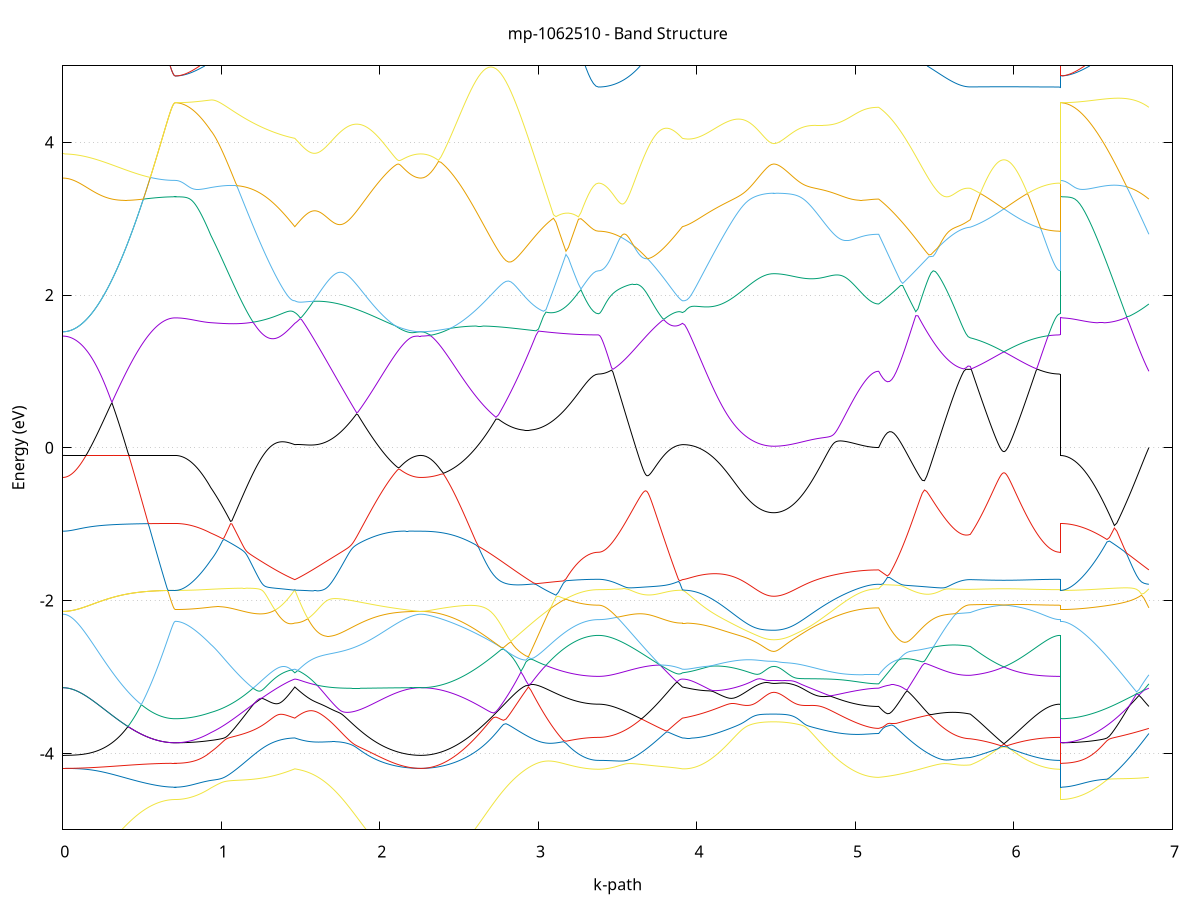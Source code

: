 set title 'mp-1062510 - Band Structure'
set xlabel 'k-path'
set ylabel 'Energy (eV)'
set grid y
set yrange [-5:5]
set terminal png size 800,600
set output 'mp-1062510_bands_gnuplot.png'
plot '-' using 1:2 with lines notitle, '-' using 1:2 with lines notitle, '-' using 1:2 with lines notitle, '-' using 1:2 with lines notitle, '-' using 1:2 with lines notitle, '-' using 1:2 with lines notitle, '-' using 1:2 with lines notitle, '-' using 1:2 with lines notitle, '-' using 1:2 with lines notitle, '-' using 1:2 with lines notitle, '-' using 1:2 with lines notitle, '-' using 1:2 with lines notitle, '-' using 1:2 with lines notitle, '-' using 1:2 with lines notitle, '-' using 1:2 with lines notitle, '-' using 1:2 with lines notitle, '-' using 1:2 with lines notitle, '-' using 1:2 with lines notitle, '-' using 1:2 with lines notitle, '-' using 1:2 with lines notitle, '-' using 1:2 with lines notitle, '-' using 1:2 with lines notitle, '-' using 1:2 with lines notitle, '-' using 1:2 with lines notitle
0.000000 -38.035674
0.006333 -38.035674
0.012666 -38.035674
0.018999 -38.035674
0.025332 -38.035674
0.031666 -38.035674
0.037999 -38.035674
0.044332 -38.035674
0.050665 -38.035674
0.056998 -38.035674
0.063331 -38.035574
0.069664 -38.035574
0.075997 -38.035574
0.082330 -38.035574
0.088663 -38.035574
0.094997 -38.035474
0.101330 -38.035474
0.107663 -38.035474
0.113996 -38.035474
0.120329 -38.035374
0.126662 -38.035374
0.132995 -38.035374
0.139328 -38.035274
0.145661 -38.035274
0.151995 -38.035274
0.158328 -38.035174
0.164661 -38.035174
0.170994 -38.035174
0.177327 -38.035074
0.183660 -38.035074
0.189993 -38.034974
0.196326 -38.034974
0.202659 -38.034974
0.208992 -38.034874
0.215326 -38.034874
0.221659 -38.034774
0.227992 -38.034774
0.234325 -38.034674
0.240658 -38.034674
0.246991 -38.034574
0.253324 -38.034574
0.259657 -38.034474
0.265990 -38.034474
0.272324 -38.034374
0.278657 -38.034374
0.284990 -38.034274
0.291323 -38.034174
0.297656 -38.034174
0.303989 -38.034074
0.310322 -38.034074
0.316655 -38.033974
0.322988 -38.033974
0.329322 -38.033874
0.335655 -38.033874
0.341988 -38.033774
0.348321 -38.033674
0.354654 -38.033674
0.360987 -38.033574
0.367320 -38.033574
0.373653 -38.033474
0.379986 -38.033474
0.386319 -38.033374
0.392653 -38.033274
0.398986 -38.033274
0.405319 -38.033174
0.411652 -38.033174
0.417985 -38.033074
0.424318 -38.033074
0.430651 -38.032974
0.436984 -38.032974
0.443317 -38.032874
0.449651 -38.032774
0.455984 -38.032774
0.462317 -38.032674
0.468650 -38.032674
0.474983 -38.032574
0.481316 -38.032574
0.487649 -38.032474
0.493982 -38.032474
0.500315 -38.032474
0.506648 -38.032374
0.512982 -38.032374
0.519315 -38.032274
0.525648 -38.032274
0.531981 -38.032174
0.538314 -38.032174
0.544647 -38.032174
0.550980 -38.032074
0.557313 -38.032074
0.563646 -38.031974
0.569980 -38.031974
0.576313 -38.031974
0.582646 -38.031974
0.588979 -38.031874
0.595312 -38.031874
0.601645 -38.031874
0.607978 -38.031774
0.614311 -38.031774
0.620644 -38.031774
0.626977 -38.031774
0.633311 -38.031774
0.639644 -38.031674
0.645977 -38.031674
0.652310 -38.031674
0.658643 -38.031674
0.664976 -38.031674
0.671309 -38.031674
0.677642 -38.031674
0.683975 -38.031674
0.690309 -38.031574
0.696642 -38.031574
0.702975 -38.031574
0.709308 -38.031574
0.709308 -38.031574
0.719077 -38.031574
0.728846 -38.031574
0.738615 -38.031574
0.748384 -38.031574
0.758153 -38.031474
0.767922 -38.031374
0.777691 -38.031374
0.787460 -38.031274
0.797229 -38.031174
0.806998 -38.031074
0.816767 -38.030974
0.826536 -38.030774
0.836305 -38.030674
0.846074 -38.030574
0.855843 -38.030374
0.865611 -38.030174
0.875380 -38.030074
0.885149 -38.029874
0.894918 -38.029674
0.904687 -38.029474
0.914456 -38.029274
0.924225 -38.028974
0.933994 -38.028774
0.933994 -38.028774
0.942271 -38.028574
0.950547 -38.028474
0.958824 -38.028274
0.967100 -38.028074
0.975377 -38.027874
0.983653 -38.027674
0.991930 -38.027474
1.000206 -38.027274
1.008483 -38.027074
1.016759 -38.026874
1.025036 -38.026674
1.033312 -38.026474
1.041589 -38.026274
1.049865 -38.026074
1.058142 -38.025774
1.066418 -38.025574
1.074695 -38.025374
1.082971 -38.025174
1.091248 -38.024874
1.099524 -38.024674
1.107801 -38.024374
1.116078 -38.024174
1.124354 -38.023974
1.132631 -38.023674
1.140907 -38.023474
1.149184 -38.023174
1.157460 -38.022974
1.165737 -38.022674
1.174013 -38.022474
1.182290 -38.022174
1.190566 -38.021874
1.198843 -38.021674
1.207119 -38.021374
1.215396 -38.021074
1.223672 -38.020874
1.231949 -38.020574
1.240225 -38.020274
1.248502 -38.020074
1.256778 -38.019774
1.265055 -38.019474
1.273331 -38.019174
1.281608 -38.018974
1.289884 -38.018674
1.298161 -38.018374
1.306437 -38.018074
1.314714 -38.017874
1.322990 -38.017574
1.331267 -38.017274
1.339543 -38.016974
1.347820 -38.016674
1.356096 -38.016474
1.364373 -38.016174
1.372649 -38.015874
1.380926 -38.015574
1.389202 -38.015274
1.397479 -38.014974
1.405755 -38.014774
1.414032 -38.014474
1.422308 -38.014174
1.430585 -38.013874
1.438861 -38.013674
1.447138 -38.013374
1.455414 -38.013074
1.463691 -38.012774
1.463691 -38.012774
1.471979 -38.013074
1.480268 -38.013374
1.488556 -38.013674
1.496844 -38.014074
1.505132 -38.014374
1.513421 -38.014674
1.521709 -38.014974
1.529997 -38.015274
1.538286 -38.015574
1.546574 -38.015874
1.554862 -38.016274
1.563151 -38.016574
1.571439 -38.016874
1.579727 -38.017174
1.588016 -38.017574
1.596304 -38.017874
1.604592 -38.018174
1.612881 -38.018574
1.621169 -38.018874
1.629457 -38.019174
1.637746 -38.019574
1.646034 -38.019874
1.654322 -38.020174
1.662611 -38.020474
1.670899 -38.020874
1.679187 -38.021174
1.687476 -38.021474
1.695764 -38.021874
1.704052 -38.022174
1.712341 -38.022474
1.720629 -38.022874
1.728917 -38.023174
1.737206 -38.023474
1.745494 -38.023774
1.753782 -38.024074
1.762071 -38.024474
1.770359 -38.024774
1.778647 -38.025074
1.786935 -38.025374
1.795224 -38.025674
1.803512 -38.025974
1.811800 -38.026274
1.820089 -38.026574
1.828377 -38.026874
1.836665 -38.027174
1.844954 -38.027474
1.853242 -38.027774
1.861530 -38.028074
1.869819 -38.028374
1.878107 -38.028674
1.886395 -38.028974
1.894684 -38.029174
1.902972 -38.029474
1.911260 -38.029774
1.919549 -38.029974
1.927837 -38.030274
1.936125 -38.030474
1.944414 -38.030774
1.952702 -38.030974
1.960990 -38.031274
1.969279 -38.031474
1.977567 -38.031674
1.985855 -38.031874
1.994144 -38.032174
2.002432 -38.032374
2.010720 -38.032574
2.019009 -38.032774
2.027297 -38.032974
2.035585 -38.033074
2.043874 -38.033274
2.052162 -38.033474
2.060450 -38.033674
2.068739 -38.033774
2.077027 -38.033974
2.085315 -38.034074
2.093603 -38.034274
2.101892 -38.034374
2.110180 -38.034574
2.118468 -38.034674
2.126757 -38.034774
2.135045 -38.034874
2.143333 -38.034974
2.151622 -38.035074
2.159910 -38.035174
2.168198 -38.035274
2.176487 -38.035374
2.184775 -38.035374
2.193063 -38.035474
2.201352 -38.035474
2.209640 -38.035574
2.217928 -38.035574
2.226217 -38.035674
2.234505 -38.035674
2.242793 -38.035674
2.251082 -38.035674
2.259370 -38.035674
2.259370 -38.035674
2.275139 -38.035674
2.290908 -38.035674
2.306677 -38.035574
2.322446 -38.035474
2.338215 -38.035274
2.353984 -38.035074
2.369753 -38.034874
2.385522 -38.034674
2.401291 -38.034374
2.417060 -38.034074
2.432829 -38.033774
2.448598 -38.033374
2.464367 -38.032974
2.480136 -38.032574
2.495905 -38.032074
2.511674 -38.031674
2.527443 -38.031174
2.543212 -38.030674
2.558981 -38.030074
2.574750 -38.029574
2.590519 -38.028974
2.606288 -38.028374
2.622057 -38.027674
2.637826 -38.027074
2.653595 -38.026374
2.669364 -38.025774
2.685133 -38.025074
2.700902 -38.024374
2.716671 -38.023674
2.732440 -38.022974
2.748209 -38.022174
2.763978 -38.021474
2.779747 -38.020774
2.795516 -38.019974
2.811285 -38.019274
2.827054 -38.018574
2.842823 -38.017774
2.858592 -38.017074
2.874361 -38.016274
2.890130 -38.015574
2.905899 -38.014874
2.921668 -38.014174
2.937437 -38.013474
2.953206 -38.012774
2.968975 -38.012074
2.984744 -38.011374
3.000513 -38.010774
3.016282 -38.010174
3.032051 -38.009474
3.047820 -38.008874
3.063589 -38.008274
3.079358 -38.007774
3.095127 -38.007174
3.110896 -38.006674
3.126665 -38.006174
3.142434 -38.005774
3.158203 -38.005274
3.173972 -38.004874
3.189741 -38.004474
3.205510 -38.004174
3.221279 -38.003774
3.237048 -38.003474
3.252817 -38.003274
3.268586 -38.002974
3.284355 -38.002774
3.300124 -38.002574
3.315893 -38.002474
3.331662 -38.002374
3.347431 -38.002274
3.363200 -38.002274
3.378969 -38.002174
3.378969 -38.002174
3.387246 -38.002174
3.395522 -38.002274
3.403799 -38.002274
3.412075 -38.002274
3.420352 -38.002274
3.428628 -38.002274
3.436905 -38.002374
3.445181 -38.002374
3.453458 -38.002474
3.461734 -38.002474
3.470011 -38.002574
3.478288 -38.002574
3.486564 -38.002674
3.494841 -38.002774
3.503117 -38.002874
3.511394 -38.002974
3.519670 -38.002974
3.527947 -38.003074
3.536223 -38.003174
3.544500 -38.003374
3.552776 -38.003474
3.561053 -38.003574
3.569329 -38.003674
3.577606 -38.003774
3.585882 -38.003974
3.594159 -38.004074
3.602435 -38.004274
3.610712 -38.004374
3.618988 -38.004574
3.627265 -38.004674
3.635541 -38.004874
3.643818 -38.005074
3.652094 -38.005174
3.660371 -38.005374
3.668647 -38.005574
3.676924 -38.005774
3.685200 -38.005974
3.693477 -38.006174
3.701753 -38.006374
3.710030 -38.006574
3.718306 -38.006774
3.726583 -38.006974
3.734859 -38.007274
3.743136 -38.007474
3.751412 -38.007674
3.759689 -38.007974
3.767965 -38.008174
3.776242 -38.008374
3.784518 -38.008674
3.792795 -38.008874
3.801071 -38.009174
3.809348 -38.009374
3.817624 -38.009674
3.825901 -38.009974
3.834177 -38.010174
3.842454 -38.010474
3.850730 -38.010774
3.859007 -38.011074
3.867283 -38.011374
3.875560 -38.011674
3.883836 -38.011874
3.892113 -38.012174
3.900389 -38.012474
3.908666 -38.012774
3.908666 -38.012774
3.923419 -38.012974
3.938173 -38.013074
3.952926 -38.013174
3.967679 -38.013374
3.982433 -38.013474
3.997186 -38.013674
4.011939 -38.013874
4.026693 -38.013974
4.041446 -38.014174
4.056199 -38.014374
4.070953 -38.014574
4.085706 -38.014674
4.100459 -38.014874
4.115213 -38.015074
4.129966 -38.015274
4.144719 -38.015374
4.159473 -38.015574
4.174226 -38.015774
4.188979 -38.015974
4.203733 -38.016074
4.218486 -38.016274
4.233239 -38.016374
4.247993 -38.016574
4.262746 -38.016674
4.277499 -38.016874
4.292253 -38.016974
4.307006 -38.017074
4.321759 -38.017174
4.336513 -38.017274
4.351266 -38.017374
4.366019 -38.017474
4.380773 -38.017574
4.395526 -38.017574
4.410279 -38.017674
4.425033 -38.017674
4.439786 -38.017774
4.454539 -38.017774
4.469293 -38.017774
4.484046 -38.017774
4.484046 -38.017774
4.492330 -38.017774
4.500613 -38.017774
4.508897 -38.017774
4.517181 -38.017774
4.525464 -38.017774
4.533748 -38.017774
4.542031 -38.017774
4.550315 -38.017774
4.558599 -38.017774
4.566882 -38.017774
4.575166 -38.017774
4.583449 -38.017774
4.591733 -38.017774
4.600017 -38.017774
4.608300 -38.017674
4.616584 -38.017674
4.624867 -38.017674
4.633151 -38.017674
4.641435 -38.017674
4.649718 -38.017674
4.658002 -38.017674
4.666285 -38.017674
4.674569 -38.017574
4.682853 -38.017574
4.691136 -38.017574
4.699420 -38.017574
4.707703 -38.017574
4.715987 -38.017574
4.724270 -38.017574
4.732554 -38.017474
4.740838 -38.017474
4.749121 -38.017474
4.757405 -38.017474
4.765688 -38.017474
4.773972 -38.017474
4.782256 -38.017374
4.790539 -38.017374
4.798823 -38.017374
4.807106 -38.017374
4.815390 -38.017374
4.823674 -38.017274
4.831957 -38.017274
4.840241 -38.017274
4.848524 -38.017274
4.856808 -38.017274
4.865092 -38.017274
4.873375 -38.017174
4.881659 -38.017174
4.889942 -38.017174
4.898226 -38.017174
4.906510 -38.017174
4.914793 -38.017174
4.923077 -38.017074
4.931360 -38.017074
4.939644 -38.017074
4.947928 -38.017074
4.956211 -38.017074
4.964495 -38.017074
4.972778 -38.016974
4.981062 -38.016974
4.989346 -38.016974
4.997629 -38.016974
5.005913 -38.016974
5.014196 -38.016974
5.022480 -38.016974
5.030764 -38.016974
5.039047 -38.016974
5.047331 -38.016974
5.055614 -38.016874
5.063898 -38.016874
5.072182 -38.016874
5.080465 -38.016874
5.088749 -38.016874
5.097032 -38.016874
5.105316 -38.016874
5.113600 -38.016874
5.121883 -38.016874
5.130167 -38.016874
5.138450 -38.016874
5.146734 -38.016874
5.146734 -38.016874
5.160487 -38.016374
5.174239 -38.015774
5.187992 -38.015274
5.201745 -38.014674
5.215498 -38.014174
5.229250 -38.013574
5.243003 -38.013074
5.256756 -38.012574
5.270509 -38.012074
5.284261 -38.011474
5.298014 -38.010974
5.311767 -38.010474
5.325519 -38.010074
5.339272 -38.009574
5.353025 -38.009074
5.366778 -38.008574
5.380530 -38.008174
5.394283 -38.007774
5.408036 -38.007274
5.421788 -38.006874
5.435541 -38.006474
5.449294 -38.006174
5.463047 -38.005774
5.476799 -38.005374
5.490552 -38.005074
5.504305 -38.004774
5.518058 -38.004474
5.531810 -38.004174
5.545563 -38.003874
5.559316 -38.003674
5.573068 -38.003474
5.586821 -38.003274
5.600574 -38.003074
5.614327 -38.002874
5.628079 -38.002674
5.641832 -38.002574
5.655585 -38.002474
5.669338 -38.002374
5.683090 -38.002274
5.696843 -38.002274
5.710596 -38.002274
5.724348 -38.002174
5.724348 -38.002174
5.730648 -38.002174
5.736948 -38.002174
5.743247 -38.002174
5.749547 -38.002174
5.755846 -38.002174
5.762146 -38.002174
5.768445 -38.002174
5.774745 -38.002174
5.781045 -38.002174
5.787344 -38.002174
5.793644 -38.002174
5.799943 -38.002174
5.806243 -38.002174
5.812542 -38.002174
5.818842 -38.002174
5.825141 -38.002174
5.831441 -38.002174
5.837741 -38.002174
5.844040 -38.002174
5.850340 -38.002174
5.856639 -38.002174
5.862939 -38.002174
5.869238 -38.002174
5.875538 -38.002174
5.881838 -38.002174
5.888137 -38.002174
5.894437 -38.002174
5.900736 -38.002174
5.907036 -38.002174
5.913335 -38.002174
5.919635 -38.002174
5.925934 -38.002174
5.932234 -38.002174
5.938534 -38.002174
5.944833 -38.002174
5.951133 -38.002174
5.957432 -38.002174
5.963732 -38.002174
5.970031 -38.002174
5.976331 -38.002174
5.982631 -38.002174
5.988930 -38.002174
5.995230 -38.002174
6.001529 -38.002174
6.007829 -38.002174
6.014128 -38.002174
6.020428 -38.002174
6.026727 -38.002174
6.033027 -38.002174
6.039327 -38.002174
6.045626 -38.002174
6.051926 -38.002174
6.058225 -38.002174
6.064525 -38.002174
6.070824 -38.002174
6.077124 -38.002174
6.083424 -38.002174
6.089723 -38.002174
6.096023 -38.002174
6.102322 -38.002174
6.108622 -38.002174
6.114921 -38.002174
6.121221 -38.002174
6.127520 -38.002174
6.133820 -38.002174
6.140120 -38.002174
6.146419 -38.002174
6.152719 -38.002174
6.159018 -38.002174
6.165318 -38.002174
6.171617 -38.002174
6.177917 -38.002174
6.184217 -38.002174
6.190516 -38.002174
6.196816 -38.002174
6.203115 -38.002174
6.209415 -38.002174
6.215714 -38.002174
6.222014 -38.002174
6.228313 -38.002174
6.234613 -38.002174
6.240913 -38.002174
6.247212 -38.002174
6.253512 -38.002174
6.259811 -38.002174
6.266111 -38.002174
6.272410 -38.002174
6.278710 -38.002174
6.285010 -38.002174
6.291309 -38.002174
6.291309 -38.031574
6.306859 -38.031574
6.322409 -38.031574
6.337959 -38.031474
6.353509 -38.031374
6.369059 -38.031274
6.384609 -38.031074
6.400159 -38.030974
6.415709 -38.030674
6.431259 -38.030474
6.446809 -38.030274
6.462359 -38.029974
6.477909 -38.029674
6.493459 -38.029274
6.509009 -38.028974
6.524559 -38.028574
6.540109 -38.028174
6.555659 -38.027774
6.571209 -38.027274
6.586759 -38.026774
6.602309 -38.026374
6.617859 -38.025874
6.633409 -38.025274
6.648959 -38.024774
6.664509 -38.024274
6.680059 -38.023674
6.695609 -38.023074
6.711159 -38.022474
6.726709 -38.021874
6.742259 -38.021274
6.757809 -38.020674
6.773359 -38.020074
6.788909 -38.019474
6.804459 -38.018774
6.820009 -38.018174
6.835559 -38.017474
6.851109 -38.016874
e
0.000000 -19.253074
0.006333 -19.253074
0.012666 -19.253074
0.018999 -19.253074
0.025332 -19.252974
0.031666 -19.252974
0.037999 -19.252974
0.044332 -19.252974
0.050665 -19.252874
0.056998 -19.252874
0.063331 -19.252774
0.069664 -19.252774
0.075997 -19.252674
0.082330 -19.252574
0.088663 -19.252574
0.094997 -19.252474
0.101330 -19.252374
0.107663 -19.252274
0.113996 -19.252274
0.120329 -19.252174
0.126662 -19.252074
0.132995 -19.251974
0.139328 -19.251874
0.145661 -19.251774
0.151995 -19.251574
0.158328 -19.251474
0.164661 -19.251374
0.170994 -19.251274
0.177327 -19.251174
0.183660 -19.250974
0.189993 -19.250874
0.196326 -19.250674
0.202659 -19.250574
0.208992 -19.250474
0.215326 -19.250274
0.221659 -19.250174
0.227992 -19.249974
0.234325 -19.249774
0.240658 -19.249774
0.246991 -19.250574
0.253324 -19.251474
0.259657 -19.252474
0.265990 -19.253374
0.272324 -19.254274
0.278657 -19.255274
0.284990 -19.256174
0.291323 -19.257174
0.297656 -19.258074
0.303989 -19.259074
0.310322 -19.260074
0.316655 -19.261074
0.322988 -19.262074
0.329322 -19.263074
0.335655 -19.264074
0.341988 -19.265074
0.348321 -19.266074
0.354654 -19.267074
0.360987 -19.268074
0.367320 -19.269074
0.373653 -19.270074
0.379986 -19.271074
0.386319 -19.272074
0.392653 -19.272974
0.398986 -19.273974
0.405319 -19.274974
0.411652 -19.275974
0.417985 -19.276874
0.424318 -19.277874
0.430651 -19.278774
0.436984 -19.279774
0.443317 -19.280674
0.449651 -19.281574
0.455984 -19.282474
0.462317 -19.283374
0.468650 -19.284274
0.474983 -19.285074
0.481316 -19.285974
0.487649 -19.286774
0.493982 -19.287574
0.500315 -19.288374
0.506648 -19.289174
0.512982 -19.289974
0.519315 -19.290674
0.525648 -19.291474
0.531981 -19.292174
0.538314 -19.292874
0.544647 -19.293474
0.550980 -19.294174
0.557313 -19.294774
0.563646 -19.295374
0.569980 -19.295974
0.576313 -19.296574
0.582646 -19.297074
0.588979 -19.297574
0.595312 -19.298074
0.601645 -19.298574
0.607978 -19.298974
0.614311 -19.299374
0.620644 -19.299774
0.626977 -19.300174
0.633311 -19.300474
0.639644 -19.300774
0.645977 -19.301074
0.652310 -19.301374
0.658643 -19.301574
0.664976 -19.301774
0.671309 -19.301974
0.677642 -19.302174
0.683975 -19.302274
0.690309 -19.302374
0.696642 -19.302474
0.702975 -19.302474
0.709308 -19.302474
0.709308 -19.302474
0.719077 -19.302474
0.728846 -19.302374
0.738615 -19.302274
0.748384 -19.302174
0.758153 -19.301974
0.767922 -19.301774
0.777691 -19.301574
0.787460 -19.301274
0.797229 -19.300974
0.806998 -19.300574
0.816767 -19.300174
0.826536 -19.299774
0.836305 -19.299374
0.846074 -19.298874
0.855843 -19.298274
0.865611 -19.297774
0.875380 -19.297174
0.885149 -19.296474
0.894918 -19.295874
0.904687 -19.295174
0.914456 -19.294374
0.924225 -19.293674
0.933994 -19.292874
0.933994 -19.292874
0.942271 -19.292274
0.950547 -19.291674
0.958824 -19.290974
0.967100 -19.290374
0.975377 -19.289674
0.983653 -19.288974
0.991930 -19.288274
1.000206 -19.287574
1.008483 -19.286974
1.016759 -19.286474
1.025036 -19.287974
1.033312 -19.290074
1.041589 -19.292274
1.049865 -19.294374
1.058142 -19.296574
1.066418 -19.298874
1.074695 -19.301074
1.082971 -19.303374
1.091248 -19.305674
1.099524 -19.308074
1.107801 -19.310374
1.116078 -19.312774
1.124354 -19.315174
1.132631 -19.317574
1.140907 -19.319974
1.149184 -19.322474
1.157460 -19.324974
1.165737 -19.327374
1.174013 -19.329874
1.182290 -19.332474
1.190566 -19.334974
1.198843 -19.337474
1.207119 -19.339974
1.215396 -19.342574
1.223672 -19.345074
1.231949 -19.347674
1.240225 -19.350174
1.248502 -19.352774
1.256778 -19.355374
1.265055 -19.357874
1.273331 -19.360474
1.281608 -19.362974
1.289884 -19.365574
1.298161 -19.368074
1.306437 -19.370574
1.314714 -19.373174
1.322990 -19.375674
1.331267 -19.378174
1.339543 -19.380674
1.347820 -19.383174
1.356096 -19.385574
1.364373 -19.388074
1.372649 -19.390474
1.380926 -19.392974
1.389202 -19.395374
1.397479 -19.397674
1.405755 -19.400074
1.414032 -19.402474
1.422308 -19.404774
1.430585 -19.407074
1.438861 -19.409374
1.447138 -19.411574
1.455414 -19.413774
1.463691 -19.415974
1.463691 -19.415974
1.471979 -19.413374
1.480268 -19.410774
1.488556 -19.408174
1.496844 -19.405674
1.505132 -19.403774
1.513421 -19.401774
1.521709 -19.399674
1.529997 -19.397674
1.538286 -19.395574
1.546574 -19.393574
1.554862 -19.391474
1.563151 -19.389374
1.571439 -19.387274
1.579727 -19.385074
1.588016 -19.382974
1.596304 -19.380774
1.604592 -19.378674
1.612881 -19.376474
1.621169 -19.374274
1.629457 -19.372074
1.637746 -19.369874
1.646034 -19.367674
1.654322 -19.365374
1.662611 -19.363174
1.670899 -19.360974
1.679187 -19.358674
1.687476 -19.356474
1.695764 -19.354174
1.704052 -19.351974
1.712341 -19.349674
1.720629 -19.347474
1.728917 -19.345174
1.737206 -19.342974
1.745494 -19.340674
1.753782 -19.338474
1.762071 -19.336174
1.770359 -19.333974
1.778647 -19.331774
1.786935 -19.329574
1.795224 -19.327374
1.803512 -19.325174
1.811800 -19.322974
1.820089 -19.320774
1.828377 -19.318674
1.836665 -19.316474
1.844954 -19.314374
1.853242 -19.312274
1.861530 -19.310174
1.869819 -19.308074
1.878107 -19.306074
1.886395 -19.304074
1.894684 -19.302074
1.902972 -19.300074
1.911260 -19.298074
1.919549 -19.296174
1.927837 -19.294274
1.936125 -19.292374
1.944414 -19.290574
1.952702 -19.288774
1.960990 -19.286974
1.969279 -19.285274
1.977567 -19.283574
1.985855 -19.281874
1.994144 -19.280274
2.002432 -19.278674
2.010720 -19.277074
2.019009 -19.275574
2.027297 -19.274174
2.035585 -19.272674
2.043874 -19.271374
2.052162 -19.269974
2.060450 -19.268674
2.068739 -19.267474
2.077027 -19.266274
2.085315 -19.265074
2.093603 -19.263974
2.101892 -19.262974
2.110180 -19.261974
2.118468 -19.260974
2.126757 -19.260074
2.135045 -19.259274
2.143333 -19.258474
2.151622 -19.257674
2.159910 -19.257074
2.168198 -19.256374
2.176487 -19.255774
2.184775 -19.255274
2.193063 -19.254774
2.201352 -19.254374
2.209640 -19.254074
2.217928 -19.253774
2.226217 -19.253474
2.234505 -19.253274
2.242793 -19.253174
2.251082 -19.253074
2.259370 -19.253074
2.259370 -19.253074
2.275139 -19.253174
2.290908 -19.253674
2.306677 -19.254374
2.322446 -19.255374
2.338215 -19.256674
2.353984 -19.258274
2.369753 -19.260174
2.385522 -19.262374
2.401291 -19.264774
2.417060 -19.267474
2.432829 -19.270374
2.448598 -19.273574
2.464367 -19.276974
2.480136 -19.280674
2.495905 -19.284574
2.511674 -19.288674
2.527443 -19.292974
2.543212 -19.297374
2.558981 -19.302074
2.574750 -19.306874
2.590519 -19.311874
2.606288 -19.316974
2.622057 -19.322274
2.637826 -19.327674
2.653595 -19.333174
2.669364 -19.338674
2.685133 -19.344374
2.700902 -19.350074
2.716671 -19.355874
2.732440 -19.361674
2.748209 -19.367574
2.763978 -19.373474
2.779747 -19.379274
2.795516 -19.385174
2.811285 -19.391074
2.827054 -19.396874
2.842823 -19.402674
2.858592 -19.408374
2.874361 -19.414074
2.890130 -19.419674
2.905899 -19.425174
2.921668 -19.430674
2.937437 -19.435974
2.953206 -19.441174
2.968975 -19.446274
2.984744 -19.451274
3.000513 -19.456074
3.016282 -19.460774
3.032051 -19.465374
3.047820 -19.469774
3.063589 -19.473974
3.079358 -19.477974
3.095127 -19.481874
3.110896 -19.485574
3.126665 -19.489074
3.142434 -19.492474
3.158203 -19.495574
3.173972 -19.498474
3.189741 -19.501274
3.205510 -19.503774
3.221279 -19.506074
3.237048 -19.508174
3.252817 -19.510074
3.268586 -19.511774
3.284355 -19.513174
3.300124 -19.514474
3.315893 -19.515474
3.331662 -19.516274
3.347431 -19.516774
3.363200 -19.517174
3.378969 -19.517274
3.378969 -19.517274
3.387246 -19.517174
3.395522 -19.517174
3.403799 -19.516974
3.412075 -19.516774
3.420352 -19.516474
3.428628 -19.516174
3.436905 -19.515774
3.445181 -19.515374
3.453458 -19.514874
3.461734 -19.514274
3.470011 -19.513674
3.478288 -19.512974
3.486564 -19.512274
3.494841 -19.511474
3.503117 -19.510674
3.511394 -19.509774
3.519670 -19.508774
3.527947 -19.507774
3.536223 -19.506774
3.544500 -19.505574
3.552776 -19.504474
3.561053 -19.503174
3.569329 -19.501974
3.577606 -19.500574
3.585882 -19.499274
3.594159 -19.497774
3.602435 -19.496374
3.610712 -19.494774
3.618988 -19.493274
3.627265 -19.491674
3.635541 -19.489974
3.643818 -19.488274
3.652094 -19.486474
3.660371 -19.484674
3.668647 -19.482874
3.676924 -19.480974
3.685200 -19.479074
3.693477 -19.477174
3.701753 -19.475174
3.710030 -19.473074
3.718306 -19.471074
3.726583 -19.468974
3.734859 -19.466774
3.743136 -19.464674
3.751412 -19.462374
3.759689 -19.460174
3.767965 -19.457974
3.776242 -19.455674
3.784518 -19.453274
3.792795 -19.450974
3.801071 -19.448574
3.809348 -19.446174
3.817624 -19.443774
3.825901 -19.441374
3.834177 -19.438874
3.842454 -19.436374
3.850730 -19.433874
3.859007 -19.431374
3.867283 -19.428874
3.875560 -19.426274
3.883836 -19.423774
3.892113 -19.421174
3.900389 -19.418574
3.908666 -19.415974
3.908666 -19.415974
3.923419 -19.419774
3.938173 -19.424574
3.952926 -19.429374
3.967679 -19.434174
3.982433 -19.438874
3.997186 -19.443574
4.011939 -19.448174
4.026693 -19.452674
4.041446 -19.457174
4.056199 -19.461574
4.070953 -19.465874
4.085706 -19.470074
4.100459 -19.474174
4.115213 -19.478174
4.129966 -19.482074
4.144719 -19.485774
4.159473 -19.489474
4.174226 -19.492974
4.188979 -19.496374
4.203733 -19.499674
4.218486 -19.502774
4.233239 -19.505774
4.247993 -19.508574
4.262746 -19.511274
4.277499 -19.513774
4.292253 -19.516174
4.307006 -19.518374
4.321759 -19.520474
4.336513 -19.522274
4.351266 -19.523974
4.366019 -19.525574
4.380773 -19.526874
4.395526 -19.528074
4.410279 -19.529074
4.425033 -19.529874
4.439786 -19.530574
4.454539 -19.530974
4.469293 -19.531274
4.484046 -19.531374
4.484046 -19.531374
4.492330 -19.531274
4.500613 -19.531274
4.508897 -19.531074
4.517181 -19.530874
4.525464 -19.530574
4.533748 -19.530274
4.542031 -19.529774
4.550315 -19.529374
4.558599 -19.528774
4.566882 -19.528274
4.575166 -19.527574
4.583449 -19.526874
4.591733 -19.526074
4.600017 -19.525274
4.608300 -19.524374
4.616584 -19.523374
4.624867 -19.522374
4.633151 -19.521374
4.641435 -19.520174
4.649718 -19.518974
4.658002 -19.517774
4.666285 -19.516474
4.674569 -19.515074
4.682853 -19.513674
4.691136 -19.512274
4.699420 -19.510674
4.707703 -19.509174
4.715987 -19.507474
4.724270 -19.505874
4.732554 -19.504074
4.740838 -19.502374
4.749121 -19.500474
4.757405 -19.498674
4.765688 -19.496674
4.773972 -19.494774
4.782256 -19.492774
4.790539 -19.490674
4.798823 -19.488574
4.807106 -19.486374
4.815390 -19.484174
4.823674 -19.481974
4.831957 -19.479674
4.840241 -19.477374
4.848524 -19.475074
4.856808 -19.472674
4.865092 -19.470274
4.873375 -19.467774
4.881659 -19.465274
4.889942 -19.462774
4.898226 -19.460174
4.906510 -19.457574
4.914793 -19.454974
4.923077 -19.452374
4.931360 -19.449674
4.939644 -19.446974
4.947928 -19.444274
4.956211 -19.441474
4.964495 -19.438674
4.972778 -19.435974
4.981062 -19.433074
4.989346 -19.430274
4.997629 -19.427474
5.005913 -19.424574
5.014196 -19.421674
5.022480 -19.418874
5.030764 -19.415974
5.039047 -19.413074
5.047331 -19.410174
5.055614 -19.407274
5.063898 -19.404374
5.072182 -19.401474
5.080465 -19.398574
5.088749 -19.395674
5.097032 -19.392874
5.105316 -19.390174
5.113600 -19.387574
5.121883 -19.385074
5.130167 -19.382974
5.138450 -19.381474
5.146734 -19.380874
5.146734 -19.380874
5.160487 -19.386074
5.174239 -19.391174
5.187992 -19.396374
5.201745 -19.401474
5.215498 -19.406474
5.229250 -19.411574
5.243003 -19.416474
5.256756 -19.421474
5.270509 -19.426274
5.284261 -19.431074
5.298014 -19.435774
5.311767 -19.440374
5.325519 -19.444874
5.339272 -19.449274
5.353025 -19.453574
5.366778 -19.457774
5.380530 -19.461874
5.394283 -19.465874
5.408036 -19.469674
5.421788 -19.473374
5.435541 -19.476974
5.449294 -19.480374
5.463047 -19.483674
5.476799 -19.486774
5.490552 -19.489774
5.504305 -19.492574
5.518058 -19.495174
5.531810 -19.497674
5.545563 -19.499974
5.559316 -19.502074
5.573068 -19.504074
5.586821 -19.505774
5.600574 -19.507374
5.614327 -19.508774
5.628079 -19.510074
5.641832 -19.511074
5.655585 -19.511974
5.669338 -19.512674
5.683090 -19.513074
5.696843 -19.513374
5.710596 -19.513474
5.724348 -19.513474
5.724348 -19.513474
5.730648 -19.513074
5.736948 -19.512774
5.743247 -19.512374
5.749547 -19.512074
5.755846 -19.511674
5.762146 -19.511274
5.768445 -19.510874
5.774745 -19.510474
5.781045 -19.510074
5.787344 -19.509574
5.793644 -19.509174
5.799943 -19.508674
5.806243 -19.508274
5.812542 -19.507774
5.818842 -19.507274
5.825141 -19.506774
5.831441 -19.506374
5.837741 -19.505874
5.844040 -19.505374
5.850340 -19.504774
5.856639 -19.504274
5.862939 -19.503774
5.869238 -19.503274
5.875538 -19.502674
5.881838 -19.502174
5.888137 -19.501674
5.894437 -19.501074
5.900736 -19.500574
5.907036 -19.499974
5.913335 -19.499474
5.919635 -19.498874
5.925934 -19.498374
5.932234 -19.497774
5.938534 -19.497574
5.944833 -19.498174
5.951133 -19.498674
5.957432 -19.499274
5.963732 -19.499774
5.970031 -19.500374
5.976331 -19.500874
5.982631 -19.501474
5.988930 -19.501974
5.995230 -19.502474
6.001529 -19.503074
6.007829 -19.503574
6.014128 -19.504074
6.020428 -19.504574
6.026727 -19.505174
6.033027 -19.505674
6.039327 -19.506174
6.045626 -19.506674
6.051926 -19.507074
6.058225 -19.507574
6.064525 -19.508074
6.070824 -19.508574
6.077124 -19.508974
6.083424 -19.509474
6.089723 -19.509874
6.096023 -19.510274
6.102322 -19.510674
6.108622 -19.511074
6.114921 -19.511474
6.121221 -19.511874
6.127520 -19.512274
6.133820 -19.512674
6.140120 -19.512974
6.146419 -19.513274
6.152719 -19.513674
6.159018 -19.513974
6.165318 -19.514274
6.171617 -19.514574
6.177917 -19.514774
6.184217 -19.515074
6.190516 -19.515274
6.196816 -19.515574
6.203115 -19.515774
6.209415 -19.515974
6.215714 -19.516174
6.222014 -19.516374
6.228313 -19.516474
6.234613 -19.516674
6.240913 -19.516774
6.247212 -19.516874
6.253512 -19.516974
6.259811 -19.517074
6.266111 -19.517174
6.272410 -19.517174
6.278710 -19.517174
6.285010 -19.517274
6.291309 -19.517274
6.291309 -19.302474
6.306859 -19.302474
6.322409 -19.302274
6.337959 -19.302074
6.353509 -19.301674
6.369059 -19.301274
6.384609 -19.300774
6.400159 -19.300174
6.415709 -19.299474
6.431259 -19.298674
6.446809 -19.297774
6.462359 -19.296774
6.477909 -19.295774
6.493459 -19.294674
6.509009 -19.293474
6.524559 -19.292174
6.540109 -19.290774
6.555659 -19.289374
6.571209 -19.287874
6.586759 -19.286274
6.602309 -19.290774
6.617859 -19.295574
6.633409 -19.300574
6.648959 -19.305674
6.664509 -19.310974
6.680059 -19.316374
6.695609 -19.321874
6.711159 -19.327474
6.726709 -19.333174
6.742259 -19.338974
6.757809 -19.344874
6.773359 -19.350774
6.788909 -19.356674
6.804459 -19.362774
6.820009 -19.368774
6.835559 -19.374774
6.851109 -19.380874
e
0.000000 -19.253074
0.006333 -19.253074
0.012666 -19.253074
0.018999 -19.252974
0.025332 -19.252974
0.031666 -19.252974
0.037999 -19.252974
0.044332 -19.252874
0.050665 -19.252874
0.056998 -19.252874
0.063331 -19.252774
0.069664 -19.252774
0.075997 -19.252674
0.082330 -19.252574
0.088663 -19.252574
0.094997 -19.252474
0.101330 -19.252374
0.107663 -19.252274
0.113996 -19.252174
0.120329 -19.252174
0.126662 -19.252074
0.132995 -19.251974
0.139328 -19.251874
0.145661 -19.251674
0.151995 -19.251574
0.158328 -19.251474
0.164661 -19.251374
0.170994 -19.251274
0.177327 -19.251074
0.183660 -19.250974
0.189993 -19.250874
0.196326 -19.250674
0.202659 -19.250574
0.208992 -19.250374
0.215326 -19.250274
0.221659 -19.250074
0.227992 -19.249974
0.234325 -19.249774
0.240658 -19.249674
0.246991 -19.249474
0.253324 -19.249374
0.259657 -19.249174
0.265990 -19.248974
0.272324 -19.248874
0.278657 -19.248674
0.284990 -19.248474
0.291323 -19.248274
0.297656 -19.248074
0.303989 -19.247974
0.310322 -19.247774
0.316655 -19.247574
0.322988 -19.247374
0.329322 -19.247174
0.335655 -19.247074
0.341988 -19.246874
0.348321 -19.246674
0.354654 -19.246474
0.360987 -19.246274
0.367320 -19.246074
0.373653 -19.245974
0.379986 -19.245774
0.386319 -19.245574
0.392653 -19.245374
0.398986 -19.245174
0.405319 -19.244974
0.411652 -19.244874
0.417985 -19.244674
0.424318 -19.244474
0.430651 -19.244274
0.436984 -19.244174
0.443317 -19.243974
0.449651 -19.243774
0.455984 -19.243674
0.462317 -19.243474
0.468650 -19.243274
0.474983 -19.243174
0.481316 -19.242974
0.487649 -19.242774
0.493982 -19.242674
0.500315 -19.242474
0.506648 -19.242374
0.512982 -19.242274
0.519315 -19.242074
0.525648 -19.241974
0.531981 -19.241774
0.538314 -19.241674
0.544647 -19.241574
0.550980 -19.241474
0.557313 -19.241374
0.563646 -19.241174
0.569980 -19.241074
0.576313 -19.240974
0.582646 -19.240874
0.588979 -19.240774
0.595312 -19.240674
0.601645 -19.240674
0.607978 -19.240574
0.614311 -19.240474
0.620644 -19.240374
0.626977 -19.240374
0.633311 -19.240274
0.639644 -19.240174
0.645977 -19.240174
0.652310 -19.240074
0.658643 -19.240074
0.664976 -19.239974
0.671309 -19.239974
0.677642 -19.239974
0.683975 -19.239974
0.690309 -19.239874
0.696642 -19.239874
0.702975 -19.239874
0.709308 -19.239874
0.709308 -19.239874
0.719077 -19.239974
0.728846 -19.240074
0.738615 -19.240374
0.748384 -19.240774
0.758153 -19.241274
0.767922 -19.241874
0.777691 -19.242574
0.787460 -19.243374
0.797229 -19.244274
0.806998 -19.245274
0.816767 -19.246374
0.826536 -19.247574
0.836305 -19.248874
0.846074 -19.250274
0.855843 -19.251874
0.865611 -19.253474
0.875380 -19.255174
0.885149 -19.256974
0.894918 -19.258874
0.904687 -19.260874
0.914456 -19.262974
0.924225 -19.265074
0.933994 -19.267374
0.933994 -19.267374
0.942271 -19.269074
0.950547 -19.270774
0.958824 -19.272474
0.967100 -19.274274
0.975377 -19.276174
0.983653 -19.278074
0.991930 -19.279974
1.000206 -19.281874
1.008483 -19.283874
1.016759 -19.285974
1.025036 -19.286474
1.033312 -19.287474
1.041589 -19.289074
1.049865 -19.290874
1.058142 -19.292774
1.066418 -19.294874
1.074695 -19.296874
1.082971 -19.299074
1.091248 -19.301174
1.099524 -19.303374
1.107801 -19.305574
1.116078 -19.307774
1.124354 -19.310074
1.132631 -19.312374
1.140907 -19.314674
1.149184 -19.317074
1.157460 -19.319374
1.165737 -19.321774
1.174013 -19.324174
1.182290 -19.326574
1.190566 -19.329074
1.198843 -19.331474
1.207119 -19.333974
1.215396 -19.336474
1.223672 -19.338974
1.231949 -19.341474
1.240225 -19.343974
1.248502 -19.346574
1.256778 -19.349074
1.265055 -19.351674
1.273331 -19.354174
1.281608 -19.356774
1.289884 -19.359374
1.298161 -19.361974
1.306437 -19.364574
1.314714 -19.367174
1.322990 -19.369774
1.331267 -19.372374
1.339543 -19.374974
1.347820 -19.377574
1.356096 -19.380174
1.364373 -19.382774
1.372649 -19.385374
1.380926 -19.387974
1.389202 -19.390474
1.397479 -19.393074
1.405755 -19.395674
1.414032 -19.398274
1.422308 -19.400774
1.430585 -19.403374
1.438861 -19.405874
1.447138 -19.408374
1.455414 -19.410974
1.463691 -19.413474
1.463691 -19.413474
1.471979 -19.411574
1.480268 -19.409574
1.488556 -19.407674
1.496844 -19.405574
1.505132 -19.402874
1.513421 -19.400274
1.521709 -19.397674
1.529997 -19.394974
1.538286 -19.392374
1.546574 -19.389674
1.554862 -19.387074
1.563151 -19.384474
1.571439 -19.381874
1.579727 -19.379174
1.588016 -19.376574
1.596304 -19.373974
1.604592 -19.371374
1.612881 -19.368774
1.621169 -19.366274
1.629457 -19.363674
1.637746 -19.361074
1.646034 -19.358574
1.654322 -19.356074
1.662611 -19.353574
1.670899 -19.351074
1.679187 -19.348574
1.687476 -19.346074
1.695764 -19.343674
1.704052 -19.341274
1.712341 -19.338874
1.720629 -19.336474
1.728917 -19.334174
1.737206 -19.331774
1.745494 -19.329474
1.753782 -19.327174
1.762071 -19.324974
1.770359 -19.322674
1.778647 -19.320474
1.786935 -19.318374
1.795224 -19.316174
1.803512 -19.314074
1.811800 -19.311974
1.820089 -19.309874
1.828377 -19.307874
1.836665 -19.305874
1.844954 -19.303874
1.853242 -19.301974
1.861530 -19.300074
1.869819 -19.298174
1.878107 -19.296374
1.886395 -19.294574
1.894684 -19.292774
1.902972 -19.291074
1.911260 -19.289374
1.919549 -19.287674
1.927837 -19.286074
1.936125 -19.284474
1.944414 -19.282874
1.952702 -19.281374
1.960990 -19.279874
1.969279 -19.278474
1.977567 -19.277074
1.985855 -19.275674
1.994144 -19.274374
2.002432 -19.273074
2.010720 -19.271774
2.019009 -19.270574
2.027297 -19.269374
2.035585 -19.268274
2.043874 -19.267174
2.052162 -19.266074
2.060450 -19.265074
2.068739 -19.264074
2.077027 -19.263174
2.085315 -19.262274
2.093603 -19.261474
2.101892 -19.260574
2.110180 -19.259874
2.118468 -19.259074
2.126757 -19.258374
2.135045 -19.257774
2.143333 -19.257174
2.151622 -19.256574
2.159910 -19.256074
2.168198 -19.255574
2.176487 -19.255174
2.184775 -19.254774
2.193063 -19.254374
2.201352 -19.254074
2.209640 -19.253774
2.217928 -19.253574
2.226217 -19.253374
2.234505 -19.253274
2.242793 -19.253174
2.251082 -19.253074
2.259370 -19.253074
2.259370 -19.253074
2.275139 -19.253174
2.290908 -19.253474
2.306677 -19.254074
2.322446 -19.254874
2.338215 -19.255874
2.353984 -19.257074
2.369753 -19.258574
2.385522 -19.260174
2.401291 -19.262074
2.417060 -19.264174
2.432829 -19.266474
2.448598 -19.268874
2.464367 -19.271574
2.480136 -19.274474
2.495905 -19.277474
2.511674 -19.280674
2.527443 -19.284074
2.543212 -19.287674
2.558981 -19.291374
2.574750 -19.295174
2.590519 -19.299174
2.606288 -19.303274
2.622057 -19.307474
2.637826 -19.311874
2.653595 -19.316274
2.669364 -19.320874
2.685133 -19.325474
2.700902 -19.330174
2.716671 -19.334974
2.732440 -19.339774
2.748209 -19.344674
2.763978 -19.349574
2.779747 -19.354474
2.795516 -19.359474
2.811285 -19.364374
2.827054 -19.369374
2.842823 -19.374274
2.858592 -19.379274
2.874361 -19.384174
2.890130 -19.388974
2.905899 -19.393774
2.921668 -19.398574
2.937437 -19.403274
2.953206 -19.407874
2.968975 -19.412374
2.984744 -19.416774
3.000513 -19.421074
3.016282 -19.425374
3.032051 -19.429474
3.047820 -19.433374
3.063589 -19.437274
3.079358 -19.440974
3.095127 -19.444474
3.110896 -19.447874
3.126665 -19.451174
3.142434 -19.454174
3.158203 -19.457074
3.173972 -19.459874
3.189741 -19.462374
3.205510 -19.464774
3.221279 -19.466874
3.237048 -19.468874
3.252817 -19.470674
3.268586 -19.472174
3.284355 -19.473574
3.300124 -19.474774
3.315893 -19.475674
3.331662 -19.476474
3.347431 -19.476974
3.363200 -19.477274
3.378969 -19.477374
3.378969 -19.477374
3.387246 -19.477374
3.395522 -19.477374
3.403799 -19.477274
3.412075 -19.477174
3.420352 -19.476974
3.428628 -19.476774
3.436905 -19.476574
3.445181 -19.476374
3.453458 -19.476074
3.461734 -19.475774
3.470011 -19.475474
3.478288 -19.475074
3.486564 -19.474674
3.494841 -19.474174
3.503117 -19.473774
3.511394 -19.473274
3.519670 -19.472674
3.527947 -19.472174
3.536223 -19.471574
3.544500 -19.470874
3.552776 -19.470274
3.561053 -19.469574
3.569329 -19.468774
3.577606 -19.468074
3.585882 -19.467274
3.594159 -19.466474
3.602435 -19.465574
3.610712 -19.464674
3.618988 -19.463774
3.627265 -19.462774
3.635541 -19.461874
3.643818 -19.460874
3.652094 -19.459774
3.660371 -19.458674
3.668647 -19.457574
3.676924 -19.456474
3.685200 -19.455274
3.693477 -19.454174
3.701753 -19.452874
3.710030 -19.451674
3.718306 -19.450374
3.726583 -19.449074
3.734859 -19.447774
3.743136 -19.446374
3.751412 -19.444974
3.759689 -19.443574
3.767965 -19.442074
3.776242 -19.440574
3.784518 -19.439074
3.792795 -19.437574
3.801071 -19.435974
3.809348 -19.434374
3.817624 -19.432774
3.825901 -19.431174
3.834177 -19.429474
3.842454 -19.427774
3.850730 -19.426074
3.859007 -19.424374
3.867283 -19.422574
3.875560 -19.420774
3.883836 -19.418974
3.892113 -19.417174
3.900389 -19.415274
3.908666 -19.413474
3.908666 -19.413474
3.923419 -19.407774
3.938173 -19.400974
3.952926 -19.393974
3.967679 -19.386974
3.982433 -19.379974
3.997186 -19.372874
4.011939 -19.365774
4.026693 -19.358674
4.041446 -19.351674
4.056199 -19.344674
4.070953 -19.337674
4.085706 -19.330774
4.100459 -19.323974
4.115213 -19.317374
4.129966 -19.310774
4.144719 -19.304374
4.159473 -19.298074
4.174226 -19.291974
4.188979 -19.285974
4.203733 -19.280274
4.218486 -19.274774
4.233239 -19.269474
4.247993 -19.264374
4.262746 -19.259474
4.277499 -19.254874
4.292253 -19.250574
4.307006 -19.246574
4.321759 -19.242774
4.336513 -19.239374
4.351266 -19.236274
4.366019 -19.234374
4.380773 -19.234374
4.395526 -19.234374
4.410279 -19.234374
4.425033 -19.234374
4.439786 -19.234474
4.454539 -19.234474
4.469293 -19.234474
4.484046 -19.234474
4.484046 -19.234474
4.492330 -19.234474
4.500613 -19.234474
4.508897 -19.234574
4.517181 -19.234574
4.525464 -19.234674
4.533748 -19.234774
4.542031 -19.234774
4.550315 -19.234974
4.558599 -19.235074
4.566882 -19.235174
4.575166 -19.235374
4.583449 -19.235474
4.591733 -19.235674
4.600017 -19.235874
4.608300 -19.236074
4.616584 -19.236274
4.624867 -19.236574
4.633151 -19.236774
4.641435 -19.237074
4.649718 -19.237374
4.658002 -19.237674
4.666285 -19.238074
4.674569 -19.238574
4.682853 -19.239374
4.691136 -19.240474
4.699420 -19.241674
4.707703 -19.243074
4.715987 -19.244574
4.724270 -19.246074
4.732554 -19.247674
4.740838 -19.249274
4.749121 -19.250974
4.757405 -19.252674
4.765688 -19.254474
4.773972 -19.256274
4.782256 -19.258174
4.790539 -19.260074
4.798823 -19.262074
4.807106 -19.264074
4.815390 -19.266074
4.823674 -19.268174
4.831957 -19.270374
4.840241 -19.272474
4.848524 -19.274674
4.856808 -19.276974
4.865092 -19.279274
4.873375 -19.281574
4.881659 -19.283874
4.889942 -19.286274
4.898226 -19.288774
4.906510 -19.291174
4.914793 -19.293674
4.923077 -19.296174
4.931360 -19.298774
4.939644 -19.301274
4.947928 -19.303874
4.956211 -19.306574
4.964495 -19.309174
4.972778 -19.311874
4.981062 -19.314574
4.989346 -19.317274
4.997629 -19.320074
5.005913 -19.322874
5.014196 -19.325574
5.022480 -19.328374
5.030764 -19.331174
5.039047 -19.334074
5.047331 -19.336874
5.055614 -19.339674
5.063898 -19.342574
5.072182 -19.345374
5.080465 -19.348174
5.088749 -19.350974
5.097032 -19.353774
5.105316 -19.356474
5.113600 -19.359074
5.121883 -19.361574
5.130167 -19.363674
5.138450 -19.365174
5.146734 -19.365774
5.146734 -19.365774
5.160487 -19.370174
5.174239 -19.374574
5.187992 -19.378974
5.201745 -19.383274
5.215498 -19.387574
5.229250 -19.391874
5.243003 -19.396074
5.256756 -19.400174
5.270509 -19.404274
5.284261 -19.408274
5.298014 -19.412274
5.311767 -19.416174
5.325519 -19.419974
5.339272 -19.423674
5.353025 -19.427274
5.366778 -19.430874
5.380530 -19.434274
5.394283 -19.437574
5.408036 -19.440874
5.421788 -19.443974
5.435541 -19.447074
5.449294 -19.449974
5.463047 -19.452774
5.476799 -19.455474
5.490552 -19.457974
5.504305 -19.460474
5.518058 -19.462774
5.531810 -19.464974
5.545563 -19.466974
5.559316 -19.468874
5.573068 -19.470674
5.586821 -19.472374
5.600574 -19.473874
5.614327 -19.475274
5.628079 -19.476474
5.641832 -19.477674
5.655585 -19.478574
5.669338 -19.479374
5.683090 -19.480074
5.696843 -19.480674
5.710596 -19.481074
5.724348 -19.481274
5.724348 -19.481274
5.730648 -19.481574
5.736948 -19.481974
5.743247 -19.482274
5.749547 -19.482674
5.755846 -19.483074
5.762146 -19.483474
5.768445 -19.483874
5.774745 -19.484274
5.781045 -19.484674
5.787344 -19.485174
5.793644 -19.485574
5.799943 -19.486074
5.806243 -19.486474
5.812542 -19.486974
5.818842 -19.487474
5.825141 -19.487974
5.831441 -19.488474
5.837741 -19.488974
5.844040 -19.489474
5.850340 -19.489974
5.856639 -19.490474
5.862939 -19.490974
5.869238 -19.491574
5.875538 -19.492074
5.881838 -19.492574
5.888137 -19.493174
5.894437 -19.493674
5.900736 -19.494274
5.907036 -19.494774
5.913335 -19.495374
5.919635 -19.495874
5.925934 -19.496474
5.932234 -19.496974
5.938534 -19.497274
5.944833 -19.496674
5.951133 -19.496074
5.957432 -19.495574
5.963732 -19.494974
5.970031 -19.494474
5.976331 -19.493874
5.982631 -19.493374
5.988930 -19.492874
5.995230 -19.492274
6.001529 -19.491774
6.007829 -19.491174
6.014128 -19.490674
6.020428 -19.490174
6.026727 -19.489674
6.033027 -19.489174
6.039327 -19.488674
6.045626 -19.488174
6.051926 -19.487674
6.058225 -19.487174
6.064525 -19.486674
6.070824 -19.486274
6.077124 -19.485774
6.083424 -19.485274
6.089723 -19.484874
6.096023 -19.484474
6.102322 -19.484074
6.108622 -19.483574
6.114921 -19.483174
6.121221 -19.482874
6.127520 -19.482474
6.133820 -19.482074
6.140120 -19.481774
6.146419 -19.481374
6.152719 -19.481074
6.159018 -19.480774
6.165318 -19.480474
6.171617 -19.480174
6.177917 -19.479874
6.184217 -19.479674
6.190516 -19.479374
6.196816 -19.479174
6.203115 -19.478874
6.209415 -19.478674
6.215714 -19.478574
6.222014 -19.478374
6.228313 -19.478174
6.234613 -19.478074
6.240913 -19.477874
6.247212 -19.477774
6.253512 -19.477674
6.259811 -19.477574
6.266111 -19.477574
6.272410 -19.477474
6.278710 -19.477474
6.285010 -19.477374
6.291309 -19.477374
6.291309 -19.239874
6.306859 -19.239974
6.322409 -19.240474
6.337959 -19.241074
6.353509 -19.242074
6.369059 -19.243274
6.384609 -19.244774
6.400159 -19.246474
6.415709 -19.248574
6.431259 -19.250774
6.446809 -19.253274
6.462359 -19.256074
6.477909 -19.259074
6.493459 -19.262274
6.509009 -19.265774
6.524559 -19.269374
6.540109 -19.273274
6.555659 -19.277374
6.571209 -19.281674
6.586759 -19.286174
6.602309 -19.286574
6.617859 -19.290874
6.633409 -19.295374
6.648959 -19.299974
6.664509 -19.304674
6.680059 -19.309474
6.695609 -19.314374
6.711159 -19.319374
6.726709 -19.324374
6.742259 -19.329474
6.757809 -19.334574
6.773359 -19.339774
6.788909 -19.344974
6.804459 -19.350174
6.820009 -19.355374
6.835559 -19.360574
6.851109 -19.365774
e
0.000000 -19.231074
0.006333 -19.231174
0.012666 -19.231174
0.018999 -19.231274
0.025332 -19.231374
0.031666 -19.231474
0.037999 -19.231674
0.044332 -19.231774
0.050665 -19.231974
0.056998 -19.232274
0.063331 -19.232574
0.069664 -19.232874
0.075997 -19.233174
0.082330 -19.233474
0.088663 -19.233874
0.094997 -19.234274
0.101330 -19.234674
0.107663 -19.235174
0.113996 -19.235674
0.120329 -19.236174
0.126662 -19.236674
0.132995 -19.237174
0.139328 -19.237774
0.145661 -19.238374
0.151995 -19.238974
0.158328 -19.239674
0.164661 -19.240274
0.170994 -19.240974
0.177327 -19.241674
0.183660 -19.242374
0.189993 -19.243174
0.196326 -19.243974
0.202659 -19.244674
0.208992 -19.245474
0.215326 -19.246274
0.221659 -19.247174
0.227992 -19.247974
0.234325 -19.248874
0.240658 -19.249674
0.246991 -19.249474
0.253324 -19.249274
0.259657 -19.249174
0.265990 -19.248974
0.272324 -19.248774
0.278657 -19.248674
0.284990 -19.248474
0.291323 -19.248274
0.297656 -19.248074
0.303989 -19.247974
0.310322 -19.247774
0.316655 -19.247574
0.322988 -19.247374
0.329322 -19.247174
0.335655 -19.247074
0.341988 -19.246874
0.348321 -19.246674
0.354654 -19.246474
0.360987 -19.246274
0.367320 -19.246074
0.373653 -19.245874
0.379986 -19.245774
0.386319 -19.245574
0.392653 -19.245374
0.398986 -19.245174
0.405319 -19.244974
0.411652 -19.244874
0.417985 -19.244674
0.424318 -19.244474
0.430651 -19.244274
0.436984 -19.244074
0.443317 -19.243974
0.449651 -19.243774
0.455984 -19.243574
0.462317 -19.243474
0.468650 -19.243274
0.474983 -19.243174
0.481316 -19.242974
0.487649 -19.242774
0.493982 -19.242674
0.500315 -19.242474
0.506648 -19.242374
0.512982 -19.242174
0.519315 -19.242074
0.525648 -19.241974
0.531981 -19.241774
0.538314 -19.241674
0.544647 -19.241574
0.550980 -19.241474
0.557313 -19.241274
0.563646 -19.241174
0.569980 -19.241074
0.576313 -19.240974
0.582646 -19.240874
0.588979 -19.240774
0.595312 -19.240674
0.601645 -19.240574
0.607978 -19.240574
0.614311 -19.240474
0.620644 -19.240374
0.626977 -19.240274
0.633311 -19.240274
0.639644 -19.240174
0.645977 -19.240174
0.652310 -19.240074
0.658643 -19.240074
0.664976 -19.239974
0.671309 -19.239974
0.677642 -19.239974
0.683975 -19.239974
0.690309 -19.239874
0.696642 -19.239874
0.702975 -19.239874
0.709308 -19.239874
0.709308 -19.239874
0.719077 -19.239974
0.728846 -19.240074
0.738615 -19.240374
0.748384 -19.240674
0.758153 -19.241174
0.767922 -19.241674
0.777691 -19.242374
0.787460 -19.243074
0.797229 -19.243874
0.806998 -19.244874
0.816767 -19.245874
0.826536 -19.246974
0.836305 -19.248274
0.846074 -19.249574
0.855843 -19.250974
0.865611 -19.252474
0.875380 -19.253974
0.885149 -19.255674
0.894918 -19.257474
0.904687 -19.259274
0.914456 -19.261174
0.924225 -19.263174
0.933994 -19.265274
0.933994 -19.265274
0.942271 -19.266774
0.950547 -19.268374
0.958824 -19.269974
0.967100 -19.271574
0.975377 -19.273274
0.983653 -19.274974
0.991930 -19.276674
1.000206 -19.278374
1.008483 -19.280074
1.016759 -19.281674
1.025036 -19.282674
1.033312 -19.282874
1.041589 -19.282374
1.049865 -19.281674
1.058142 -19.280874
1.066418 -19.279974
1.074695 -19.279074
1.082971 -19.278074
1.091248 -19.277074
1.099524 -19.276174
1.107801 -19.275174
1.116078 -19.274074
1.124354 -19.273074
1.132631 -19.272074
1.140907 -19.270974
1.149184 -19.269874
1.157460 -19.268774
1.165737 -19.267774
1.174013 -19.266674
1.182290 -19.265574
1.190566 -19.264474
1.198843 -19.263374
1.207119 -19.262174
1.215396 -19.261074
1.223672 -19.259974
1.231949 -19.258874
1.240225 -19.257774
1.248502 -19.256574
1.256778 -19.255474
1.265055 -19.254374
1.273331 -19.253274
1.281608 -19.252174
1.289884 -19.251074
1.298161 -19.249974
1.306437 -19.248874
1.314714 -19.247774
1.322990 -19.246674
1.331267 -19.245574
1.339543 -19.244574
1.347820 -19.243474
1.356096 -19.242474
1.364373 -19.241474
1.372649 -19.240374
1.380926 -19.239374
1.389202 -19.238374
1.397479 -19.237374
1.405755 -19.236474
1.414032 -19.235474
1.422308 -19.234474
1.430585 -19.233574
1.438861 -19.232674
1.447138 -19.231774
1.455414 -19.230874
1.463691 -19.229974
1.463691 -19.229974
1.471979 -19.230374
1.480268 -19.230774
1.488556 -19.231174
1.496844 -19.231574
1.505132 -19.231974
1.513421 -19.232274
1.521709 -19.232674
1.529997 -19.232974
1.538286 -19.233274
1.546574 -19.233574
1.554862 -19.233874
1.563151 -19.234174
1.571439 -19.234474
1.579727 -19.234774
1.588016 -19.234974
1.596304 -19.235274
1.604592 -19.235474
1.612881 -19.235674
1.621169 -19.235874
1.629457 -19.236074
1.637746 -19.236274
1.646034 -19.236474
1.654322 -19.236574
1.662611 -19.236674
1.670899 -19.236874
1.679187 -19.236974
1.687476 -19.237074
1.695764 -19.237174
1.704052 -19.237274
1.712341 -19.237274
1.720629 -19.237374
1.728917 -19.237374
1.737206 -19.237474
1.745494 -19.237474
1.753782 -19.237474
1.762071 -19.237474
1.770359 -19.237474
1.778647 -19.237474
1.786935 -19.237374
1.795224 -19.237374
1.803512 -19.237374
1.811800 -19.237274
1.820089 -19.237174
1.828377 -19.237174
1.836665 -19.237074
1.844954 -19.236974
1.853242 -19.236874
1.861530 -19.236774
1.869819 -19.236674
1.878107 -19.236574
1.886395 -19.236474
1.894684 -19.236274
1.902972 -19.236174
1.911260 -19.236074
1.919549 -19.235874
1.927837 -19.235774
1.936125 -19.235574
1.944414 -19.235474
1.952702 -19.235274
1.960990 -19.235174
1.969279 -19.234974
1.977567 -19.234874
1.985855 -19.234674
1.994144 -19.234574
2.002432 -19.234374
2.010720 -19.234174
2.019009 -19.234074
2.027297 -19.233874
2.035585 -19.233774
2.043874 -19.233574
2.052162 -19.233474
2.060450 -19.233274
2.068739 -19.233174
2.077027 -19.232974
2.085315 -19.232874
2.093603 -19.232674
2.101892 -19.232574
2.110180 -19.232474
2.118468 -19.232274
2.126757 -19.232174
2.135045 -19.232074
2.143333 -19.231974
2.151622 -19.231874
2.159910 -19.231774
2.168198 -19.231674
2.176487 -19.231574
2.184775 -19.231474
2.193063 -19.231374
2.201352 -19.231374
2.209640 -19.231274
2.217928 -19.231274
2.226217 -19.231174
2.234505 -19.231174
2.242793 -19.231174
2.251082 -19.231074
2.259370 -19.231074
2.259370 -19.231074
2.275139 -19.231074
2.290908 -19.231074
2.306677 -19.230974
2.322446 -19.230874
2.338215 -19.230774
2.353984 -19.230674
2.369753 -19.230474
2.385522 -19.230374
2.401291 -19.230174
2.417060 -19.229874
2.432829 -19.229674
2.448598 -19.229374
2.464367 -19.229074
2.480136 -19.228774
2.495905 -19.228474
2.511674 -19.228074
2.527443 -19.227674
2.543212 -19.227274
2.558981 -19.226874
2.574750 -19.226474
2.590519 -19.226074
2.606288 -19.225574
2.622057 -19.225174
2.637826 -19.224674
2.653595 -19.224174
2.669364 -19.223674
2.685133 -19.223174
2.700902 -19.222674
2.716671 -19.222174
2.732440 -19.221674
2.748209 -19.221074
2.763978 -19.220574
2.779747 -19.220074
2.795516 -19.219474
2.811285 -19.218974
2.827054 -19.218474
2.842823 -19.217874
2.858592 -19.217374
2.874361 -19.216874
2.890130 -19.216274
2.905899 -19.215774
2.921668 -19.215274
2.937437 -19.214774
2.953206 -19.214274
2.968975 -19.213774
2.984744 -19.213274
3.000513 -19.212874
3.016282 -19.212374
3.032051 -19.211974
3.047820 -19.211474
3.063589 -19.211074
3.079358 -19.210674
3.095127 -19.210374
3.110896 -19.209974
3.126665 -19.209574
3.142434 -19.209274
3.158203 -19.208974
3.173972 -19.208674
3.189741 -19.208374
3.205510 -19.208174
3.221279 -19.207974
3.237048 -19.207674
3.252817 -19.207574
3.268586 -19.207374
3.284355 -19.207174
3.300124 -19.207074
3.315893 -19.206974
3.331662 -19.206874
3.347431 -19.206874
3.363200 -19.206774
3.378969 -19.206774
3.378969 -19.206774
3.387246 -19.206774
3.395522 -19.206874
3.403799 -19.206874
3.412075 -19.206974
3.420352 -19.207074
3.428628 -19.207174
3.436905 -19.207274
3.445181 -19.207374
3.453458 -19.207474
3.461734 -19.207674
3.470011 -19.207874
3.478288 -19.208074
3.486564 -19.208274
3.494841 -19.208474
3.503117 -19.208774
3.511394 -19.208974
3.519670 -19.209274
3.527947 -19.209574
3.536223 -19.209874
3.544500 -19.210174
3.552776 -19.210474
3.561053 -19.210874
3.569329 -19.211174
3.577606 -19.211574
3.585882 -19.211874
3.594159 -19.212274
3.602435 -19.212674
3.610712 -19.213074
3.618988 -19.213574
3.627265 -19.213974
3.635541 -19.214374
3.643818 -19.214874
3.652094 -19.215274
3.660371 -19.215774
3.668647 -19.216174
3.676924 -19.216674
3.685200 -19.217174
3.693477 -19.217674
3.701753 -19.218174
3.710030 -19.218574
3.718306 -19.219074
3.726583 -19.219574
3.734859 -19.220074
3.743136 -19.220574
3.751412 -19.221074
3.759689 -19.221574
3.767965 -19.222074
3.776242 -19.222574
3.784518 -19.223074
3.792795 -19.223574
3.801071 -19.224074
3.809348 -19.224574
3.817624 -19.225074
3.825901 -19.225574
3.834177 -19.225974
3.842454 -19.226474
3.850730 -19.226974
3.859007 -19.227374
3.867283 -19.227874
3.875560 -19.228274
3.883836 -19.228774
3.892113 -19.229174
3.900389 -19.229574
3.908666 -19.229974
3.908666 -19.229974
3.923419 -19.230174
3.938173 -19.230374
3.952926 -19.230574
3.967679 -19.230674
3.982433 -19.230874
3.997186 -19.231074
4.011939 -19.231174
4.026693 -19.231374
4.041446 -19.231574
4.056199 -19.231674
4.070953 -19.231874
4.085706 -19.232074
4.100459 -19.232174
4.115213 -19.232374
4.129966 -19.232474
4.144719 -19.232674
4.159473 -19.232774
4.174226 -19.232974
4.188979 -19.233074
4.203733 -19.233174
4.218486 -19.233274
4.233239 -19.233474
4.247993 -19.233574
4.262746 -19.233674
4.277499 -19.233774
4.292253 -19.233874
4.307006 -19.233974
4.321759 -19.233974
4.336513 -19.234074
4.351266 -19.234074
4.366019 -19.233174
4.380773 -19.230774
4.395526 -19.228574
4.410279 -19.226674
4.425033 -19.225174
4.439786 -19.223974
4.454539 -19.223074
4.469293 -19.222574
4.484046 -19.222374
4.484046 -19.222374
4.492330 -19.222474
4.500613 -19.222574
4.508897 -19.222674
4.517181 -19.222874
4.525464 -19.223174
4.533748 -19.223474
4.542031 -19.223774
4.550315 -19.224274
4.558599 -19.224774
4.566882 -19.225274
4.575166 -19.225874
4.583449 -19.226474
4.591733 -19.227174
4.600017 -19.227974
4.608300 -19.228774
4.616584 -19.229674
4.624867 -19.230574
4.633151 -19.231574
4.641435 -19.232574
4.649718 -19.233574
4.658002 -19.234674
4.666285 -19.235774
4.674569 -19.236774
4.682853 -19.237574
4.691136 -19.238174
4.699420 -19.238674
4.707703 -19.239074
4.715987 -19.239374
4.724270 -19.239774
4.732554 -19.240174
4.740838 -19.240474
4.749121 -19.240874
4.757405 -19.241274
4.765688 -19.241574
4.773972 -19.241974
4.782256 -19.242374
4.790539 -19.242674
4.798823 -19.243074
4.807106 -19.243474
4.815390 -19.243874
4.823674 -19.244174
4.831957 -19.244574
4.840241 -19.244974
4.848524 -19.245374
4.856808 -19.245674
4.865092 -19.246074
4.873375 -19.246474
4.881659 -19.246774
4.889942 -19.247174
4.898226 -19.247474
4.906510 -19.247874
4.914793 -19.248174
4.923077 -19.248474
4.931360 -19.248874
4.939644 -19.249174
4.947928 -19.249474
4.956211 -19.249774
4.964495 -19.250074
4.972778 -19.250374
4.981062 -19.250574
4.989346 -19.250874
4.997629 -19.251174
5.005913 -19.251374
5.014196 -19.251574
5.022480 -19.251774
5.030764 -19.251974
5.039047 -19.252174
5.047331 -19.252374
5.055614 -19.252574
5.063898 -19.252674
5.072182 -19.252874
5.080465 -19.252974
5.088749 -19.253074
5.097032 -19.253174
5.105316 -19.253274
5.113600 -19.253274
5.121883 -19.253374
5.130167 -19.253374
5.138450 -19.253374
5.146734 -19.253474
5.146734 -19.253474
5.160487 -19.251674
5.174239 -19.249874
5.187992 -19.248074
5.201745 -19.246274
5.215498 -19.244574
5.229250 -19.242774
5.243003 -19.241074
5.256756 -19.239374
5.270509 -19.237674
5.284261 -19.235974
5.298014 -19.234374
5.311767 -19.232774
5.325519 -19.231174
5.339272 -19.229574
5.353025 -19.228074
5.366778 -19.226674
5.380530 -19.225174
5.394283 -19.223874
5.408036 -19.222474
5.421788 -19.221174
5.435541 -19.219974
5.449294 -19.218774
5.463047 -19.217574
5.476799 -19.216474
5.490552 -19.215474
5.504305 -19.214474
5.518058 -19.213574
5.531810 -19.212674
5.545563 -19.211874
5.559316 -19.211174
5.573068 -19.210474
5.586821 -19.209774
5.600574 -19.209274
5.614327 -19.208774
5.628079 -19.208274
5.641832 -19.207874
5.655585 -19.207574
5.669338 -19.207274
5.683090 -19.207074
5.696843 -19.206974
5.710596 -19.206874
5.724348 -19.206774
5.724348 -19.206774
5.730648 -19.206774
5.736948 -19.206774
5.743247 -19.206774
5.749547 -19.206774
5.755846 -19.206774
5.762146 -19.206774
5.768445 -19.206774
5.774745 -19.206774
5.781045 -19.206774
5.787344 -19.206774
5.793644 -19.206774
5.799943 -19.206774
5.806243 -19.206774
5.812542 -19.206774
5.818842 -19.206774
5.825141 -19.206774
5.831441 -19.206774
5.837741 -19.206774
5.844040 -19.206774
5.850340 -19.206774
5.856639 -19.206774
5.862939 -19.206774
5.869238 -19.206774
5.875538 -19.206774
5.881838 -19.206774
5.888137 -19.206774
5.894437 -19.206774
5.900736 -19.206774
5.907036 -19.206774
5.913335 -19.206774
5.919635 -19.206774
5.925934 -19.206774
5.932234 -19.206774
5.938534 -19.206774
5.944833 -19.206774
5.951133 -19.206774
5.957432 -19.206774
5.963732 -19.206774
5.970031 -19.206774
5.976331 -19.206774
5.982631 -19.206774
5.988930 -19.206774
5.995230 -19.206774
6.001529 -19.206774
6.007829 -19.206774
6.014128 -19.206774
6.020428 -19.206774
6.026727 -19.206774
6.033027 -19.206774
6.039327 -19.206774
6.045626 -19.206774
6.051926 -19.206774
6.058225 -19.206774
6.064525 -19.206774
6.070824 -19.206774
6.077124 -19.206774
6.083424 -19.206774
6.089723 -19.206774
6.096023 -19.206774
6.102322 -19.206774
6.108622 -19.206774
6.114921 -19.206774
6.121221 -19.206774
6.127520 -19.206774
6.133820 -19.206774
6.140120 -19.206774
6.146419 -19.206774
6.152719 -19.206774
6.159018 -19.206774
6.165318 -19.206774
6.171617 -19.206774
6.177917 -19.206774
6.184217 -19.206774
6.190516 -19.206774
6.196816 -19.206774
6.203115 -19.206774
6.209415 -19.206774
6.215714 -19.206774
6.222014 -19.206774
6.228313 -19.206774
6.234613 -19.206774
6.240913 -19.206774
6.247212 -19.206774
6.253512 -19.206774
6.259811 -19.206774
6.266111 -19.206774
6.272410 -19.206774
6.278710 -19.206774
6.285010 -19.206774
6.291309 -19.206774
6.291309 -19.239874
6.306859 -19.239974
6.322409 -19.240374
6.337959 -19.241074
6.353509 -19.241874
6.369059 -19.243074
6.384609 -19.244474
6.400159 -19.246074
6.415709 -19.247874
6.431259 -19.249974
6.446809 -19.252374
6.462359 -19.254874
6.477909 -19.257674
6.493459 -19.260574
6.509009 -19.263774
6.524559 -19.267174
6.540109 -19.270674
6.555659 -19.274374
6.571209 -19.278274
6.586759 -19.282374
6.602309 -19.284674
6.617859 -19.282974
6.633409 -19.281274
6.648959 -19.279474
6.664509 -19.277674
6.680059 -19.275774
6.695609 -19.273874
6.711159 -19.271874
6.726709 -19.269974
6.742259 -19.267974
6.757809 -19.265874
6.773359 -19.263874
6.788909 -19.261774
6.804459 -19.259674
6.820009 -19.257574
6.835559 -19.255474
6.851109 -19.253474
e
0.000000 -5.535674
0.006333 -5.535474
0.012666 -5.534874
0.018999 -5.533974
0.025332 -5.532574
0.031666 -5.530874
0.037999 -5.528774
0.044332 -5.526274
0.050665 -5.523474
0.056998 -5.520274
0.063331 -5.516674
0.069664 -5.512674
0.075997 -5.508274
0.082330 -5.503574
0.088663 -5.498474
0.094997 -5.493074
0.101330 -5.487274
0.107663 -5.481174
0.113996 -5.474674
0.120329 -5.467774
0.126662 -5.460574
0.132995 -5.453074
0.139328 -5.445174
0.145661 -5.436974
0.151995 -5.428474
0.158328 -5.419674
0.164661 -5.410474
0.170994 -5.401074
0.177327 -5.391274
0.183660 -5.381274
0.189993 -5.370874
0.196326 -5.360274
0.202659 -5.349474
0.208992 -5.338274
0.215326 -5.326974
0.221659 -5.315274
0.227992 -5.303474
0.234325 -5.291374
0.240658 -5.279074
0.246991 -5.266574
0.253324 -5.253874
0.259657 -5.241074
0.265990 -5.228074
0.272324 -5.214874
0.278657 -5.201574
0.284990 -5.188074
0.291323 -5.174574
0.297656 -5.160874
0.303989 -5.147174
0.310322 -5.133374
0.316655 -5.119474
0.322988 -5.105574
0.329322 -5.091674
0.335655 -5.077674
0.341988 -5.063774
0.348321 -5.049874
0.354654 -5.035974
0.360987 -5.022174
0.367320 -5.008374
0.373653 -4.994774
0.379986 -4.981174
0.386319 -4.967774
0.392653 -4.954374
0.398986 -4.941274
0.405319 -4.928274
0.411652 -4.915374
0.417985 -4.902774
0.424318 -4.890274
0.430651 -4.877974
0.436984 -4.865974
0.443317 -4.854174
0.449651 -4.842574
0.455984 -4.831274
0.462317 -4.820174
0.468650 -4.809374
0.474983 -4.798774
0.481316 -4.788474
0.487649 -4.778474
0.493982 -4.768774
0.500315 -4.759274
0.506648 -4.750074
0.512982 -4.741274
0.519315 -4.732574
0.525648 -4.724274
0.531981 -4.716274
0.538314 -4.708474
0.544647 -4.700974
0.550980 -4.693774
0.557313 -4.686874
0.563646 -4.680174
0.569980 -4.673874
0.576313 -4.667774
0.582646 -4.661974
0.588979 -4.656374
0.595312 -4.651074
0.601645 -4.646074
0.607978 -4.641374
0.614311 -4.636974
0.620644 -4.632774
0.626977 -4.628874
0.633311 -4.625274
0.639644 -4.621874
0.645977 -4.618774
0.652310 -4.615974
0.658643 -4.613474
0.664976 -4.611274
0.671309 -4.609374
0.677642 -4.607674
0.683975 -4.606374
0.690309 -4.605274
0.696642 -4.604574
0.702975 -4.604074
0.709308 -4.603974
0.709308 -4.603974
0.719077 -4.603674
0.728846 -4.602774
0.738615 -4.601374
0.748384 -4.599274
0.758153 -4.596674
0.767922 -4.593574
0.777691 -4.589774
0.787460 -4.585474
0.797229 -4.580574
0.806998 -4.575074
0.816767 -4.569074
0.826536 -4.562474
0.836305 -4.555274
0.846074 -4.547574
0.855843 -4.539274
0.865611 -4.530374
0.875380 -4.521074
0.885149 -4.511074
0.894918 -4.500574
0.904687 -4.489574
0.914456 -4.477974
0.924225 -4.465874
0.933994 -4.453174
0.933994 -4.453174
0.942271 -4.443974
0.950547 -4.434574
0.958824 -4.425274
0.967100 -4.416074
0.975377 -4.407074
0.983653 -4.398374
0.991930 -4.390274
1.000206 -4.382974
1.008483 -4.376674
1.016759 -4.371474
1.025036 -4.367374
1.033312 -4.364074
1.041589 -4.361574
1.049865 -4.359574
1.058142 -4.357874
1.066418 -4.356474
1.074695 -4.355374
1.082971 -4.354274
1.091248 -4.353374
1.099524 -4.352474
1.107801 -4.351574
1.116078 -4.350674
1.124354 -4.349874
1.132631 -4.348874
1.140907 -4.347874
1.149184 -4.346874
1.157460 -4.345774
1.165737 -4.344574
1.174013 -4.343174
1.182290 -4.341774
1.190566 -4.340274
1.198843 -4.338574
1.207119 -4.336874
1.215396 -4.334874
1.223672 -4.332874
1.231949 -4.330674
1.240225 -4.328274
1.248502 -4.325774
1.256778 -4.323174
1.265055 -4.320374
1.273331 -4.317374
1.281608 -4.314174
1.289884 -4.310874
1.298161 -4.307374
1.306437 -4.303774
1.314714 -4.299974
1.322990 -4.295874
1.331267 -4.291774
1.339543 -4.287374
1.347820 -4.282874
1.356096 -4.278174
1.364373 -4.273274
1.372649 -4.268274
1.380926 -4.263074
1.389202 -4.257674
1.397479 -4.252174
1.405755 -4.246474
1.414032 -4.240574
1.422308 -4.234574
1.430585 -4.228374
1.438861 -4.222074
1.447138 -4.215574
1.455414 -4.208974
1.463691 -4.202274
1.463691 -4.202274
1.471979 -4.205274
1.480268 -4.208574
1.488556 -4.212174
1.496844 -4.216074
1.505132 -4.220274
1.513421 -4.224774
1.521709 -4.229774
1.529997 -4.235074
1.538286 -4.240874
1.546574 -4.247174
1.554862 -4.253774
1.563151 -4.260974
1.571439 -4.268674
1.579727 -4.276874
1.588016 -4.285574
1.596304 -4.294774
1.604592 -4.304574
1.612881 -4.314774
1.621169 -4.325674
1.629457 -4.336974
1.637746 -4.348874
1.646034 -4.361374
1.654322 -4.374374
1.662611 -4.387874
1.670899 -4.401974
1.679187 -4.416674
1.687476 -4.431774
1.695764 -4.447474
1.704052 -4.463774
1.712341 -4.480474
1.720629 -4.497774
1.728917 -4.515574
1.737206 -4.533874
1.745494 -4.552674
1.753782 -4.571874
1.762071 -4.591574
1.770359 -4.611774
1.778647 -4.632274
1.786935 -4.653174
1.795224 -4.674474
1.803512 -4.696074
1.811800 -4.717874
1.820089 -4.740074
1.828377 -4.762374
1.836665 -4.784974
1.844954 -4.807674
1.853242 -4.830474
1.861530 -4.853374
1.869819 -4.876274
1.878107 -4.899174
1.886395 -4.922174
1.894684 -4.944974
1.902972 -4.967674
1.911260 -4.990274
1.919549 -5.012774
1.927837 -5.034974
1.936125 -5.056974
1.944414 -5.078774
1.952702 -5.100274
1.960990 -5.121374
1.969279 -5.142174
1.977567 -5.162674
1.985855 -5.182774
1.994144 -5.202474
2.002432 -5.221674
2.010720 -5.240474
2.019009 -5.258874
2.027297 -5.276774
2.035585 -5.294074
2.043874 -5.310974
2.052162 -5.327274
2.060450 -5.343074
2.068739 -5.358374
2.077027 -5.372974
2.085315 -5.387074
2.093603 -5.400574
2.101892 -5.413474
2.110180 -5.425774
2.118468 -5.437474
2.126757 -5.448574
2.135045 -5.458974
2.143333 -5.468774
2.151622 -5.477874
2.159910 -5.486374
2.168198 -5.494174
2.176487 -5.501374
2.184775 -5.507874
2.193063 -5.513674
2.201352 -5.518774
2.209640 -5.523274
2.217928 -5.527074
2.226217 -5.530174
2.234505 -5.532574
2.242793 -5.534274
2.251082 -5.535274
2.259370 -5.535674
2.259370 -5.535674
2.275139 -5.534374
2.290908 -5.530574
2.306677 -5.524174
2.322446 -5.515374
2.338215 -5.503974
2.353984 -5.490074
2.369753 -5.473774
2.385522 -5.454974
2.401291 -5.433874
2.417060 -5.410374
2.432829 -5.384674
2.448598 -5.356674
2.464367 -5.326574
2.480136 -5.294374
2.495905 -5.260174
2.511674 -5.224074
2.527443 -5.186174
2.543212 -5.146674
2.558981 -5.105574
2.574750 -5.063174
2.590519 -5.019574
2.606288 -4.974874
2.622057 -4.929474
2.637826 -4.883474
2.653595 -4.837074
2.669364 -4.790674
2.685133 -4.744374
2.700902 -4.698574
2.716671 -4.653474
2.732440 -4.609274
2.748209 -4.566374
2.763978 -4.524874
2.779747 -4.484874
2.795516 -4.446674
2.811285 -4.410274
2.827054 -4.375774
2.842823 -4.343174
2.858592 -4.312474
2.874361 -4.283674
2.890130 -4.256774
2.905899 -4.231674
2.921668 -4.208474
2.937437 -4.187174
2.953206 -4.167774
2.968975 -4.150474
2.984744 -4.135374
3.000513 -4.122774
3.016282 -4.112674
3.032051 -4.105374
3.047820 -4.100974
3.063589 -4.099574
3.079358 -4.100774
3.095127 -4.104274
3.110896 -4.109674
3.126665 -4.116474
3.142434 -4.124174
3.158203 -4.132374
3.173972 -4.140874
3.189741 -4.149374
3.205510 -4.157674
3.221279 -4.165574
3.237048 -4.173074
3.252817 -4.179874
3.268586 -4.186074
3.284355 -4.191574
3.300124 -4.196374
3.315893 -4.200274
3.331662 -4.203274
3.347431 -4.205574
3.363200 -4.206874
3.378969 -4.207274
3.378969 -4.207274
3.387246 -4.207074
3.395522 -4.206474
3.403799 -4.205574
3.412075 -4.204174
3.420352 -4.202374
3.428628 -4.200174
3.436905 -4.197674
3.445181 -4.194774
3.453458 -4.191474
3.461734 -4.187874
3.470011 -4.183874
3.478288 -4.179574
3.486564 -4.174874
3.494841 -4.170074
3.503117 -4.164974
3.511394 -4.159674
3.519670 -4.154374
3.527947 -4.149274
3.536223 -4.144474
3.544500 -4.140274
3.552776 -4.136974
3.561053 -4.134774
3.569329 -4.133574
3.577606 -4.133274
3.585882 -4.133574
3.594159 -4.134274
3.602435 -4.135374
3.610712 -4.136674
3.618988 -4.138174
3.627265 -4.139674
3.635541 -4.141374
3.643818 -4.143174
3.652094 -4.144874
3.660371 -4.146774
3.668647 -4.148574
3.676924 -4.150374
3.685200 -4.152274
3.693477 -4.154074
3.701753 -4.155874
3.710030 -4.157674
3.718306 -4.159474
3.726583 -4.161274
3.734859 -4.162974
3.743136 -4.164674
3.751412 -4.166374
3.759689 -4.168074
3.767965 -4.169674
3.776242 -4.171274
3.784518 -4.172874
3.792795 -4.174474
3.801071 -4.176174
3.809348 -4.177774
3.817624 -4.179374
3.825901 -4.181074
3.834177 -4.182674
3.842454 -4.184474
3.850730 -4.186274
3.859007 -4.188174
3.867283 -4.190174
3.875560 -4.192274
3.883836 -4.194474
3.892113 -4.196874
3.900389 -4.199474
3.908666 -4.202274
3.908666 -4.202274
3.923419 -4.202474
3.938173 -4.200774
3.952926 -4.196974
3.967679 -4.191374
3.982433 -4.183674
3.997186 -4.174174
4.011939 -4.162674
4.026693 -4.149274
4.041446 -4.134074
4.056199 -4.116974
4.070953 -4.098174
4.085706 -4.077574
4.100459 -4.055374
4.115213 -4.031474
4.129966 -4.005974
4.144719 -3.979074
4.159473 -3.950874
4.174226 -3.921374
4.188979 -3.890874
4.203733 -3.859374
4.218486 -3.827374
4.233239 -3.795074
4.247993 -3.762974
4.262746 -3.731874
4.277499 -3.702674
4.292253 -3.676674
4.307006 -3.655274
4.321759 -3.638574
4.336513 -3.625874
4.351266 -3.615974
4.366019 -3.608374
4.380773 -3.602274
4.395526 -3.597474
4.410279 -3.593874
4.425033 -3.591074
4.439786 -3.589074
4.454539 -3.587774
4.469293 -3.587074
4.484046 -3.586774
4.484046 -3.586774
4.492330 -3.586874
4.500613 -3.587174
4.508897 -3.587574
4.517181 -3.588174
4.525464 -3.588974
4.533748 -3.589974
4.542031 -3.591074
4.550315 -3.592474
4.558599 -3.594074
4.566882 -3.595774
4.575166 -3.597774
4.583449 -3.599974
4.591733 -3.602374
4.600017 -3.604874
4.608300 -3.607774
4.616584 -3.610774
4.624867 -3.614074
4.633151 -3.617574
4.641435 -3.621374
4.649718 -3.625474
4.658002 -3.630074
4.666285 -3.635474
4.674569 -3.642374
4.682853 -3.651674
4.691136 -3.664174
4.699420 -3.679574
4.707703 -3.696474
4.715987 -3.714374
4.724270 -3.732874
4.732554 -3.751574
4.740838 -3.770374
4.749121 -3.789374
4.757405 -3.808274
4.765688 -3.827074
4.773972 -3.845874
4.782256 -3.864474
4.790539 -3.882874
4.798823 -3.901074
4.807106 -3.918974
4.815390 -3.936674
4.823674 -3.954074
4.831957 -3.971274
4.840241 -3.988074
4.848524 -4.004574
4.856808 -4.020674
4.865092 -4.036474
4.873375 -4.051874
4.881659 -4.066974
4.889942 -4.081574
4.898226 -4.095874
4.906510 -4.109774
4.914793 -4.123174
4.923077 -4.136274
4.931360 -4.148874
4.939644 -4.161074
4.947928 -4.172874
4.956211 -4.184174
4.964495 -4.194974
4.972778 -4.205374
4.981062 -4.215374
4.989346 -4.224874
4.997629 -4.233874
5.005913 -4.242474
5.014196 -4.250574
5.022480 -4.258174
5.030764 -4.265274
5.039047 -4.271974
5.047331 -4.278074
5.055614 -4.283774
5.063898 -4.288974
5.072182 -4.293674
5.080465 -4.297874
5.088749 -4.301574
5.097032 -4.304874
5.105316 -4.307574
5.113600 -4.309774
5.121883 -4.311574
5.130167 -4.312774
5.138450 -4.313574
5.146734 -4.313774
5.146734 -4.313774
5.160487 -4.310774
5.174239 -4.307574
5.187992 -4.303874
5.201745 -4.299974
5.215498 -4.295674
5.229250 -4.291074
5.243003 -4.286174
5.256756 -4.280974
5.270509 -4.275374
5.284261 -4.269474
5.298014 -4.263374
5.311767 -4.256874
5.325519 -4.250174
5.339272 -4.243274
5.353025 -4.236074
5.366778 -4.228674
5.380530 -4.221174
5.394283 -4.213474
5.408036 -4.205674
5.421788 -4.197874
5.435541 -4.189974
5.449294 -4.182074
5.463047 -4.174274
5.476799 -4.166674
5.490552 -4.159274
5.504305 -4.152174
5.518058 -4.145774
5.531810 -4.140174
5.545563 -4.135874
5.559316 -4.133674
5.573068 -4.133874
5.586821 -4.136174
5.600574 -4.139774
5.614327 -4.143674
5.628079 -4.147274
5.641832 -4.150374
5.655585 -4.152674
5.669338 -4.154174
5.683090 -4.154774
5.696843 -4.154474
5.710596 -4.153174
5.724348 -4.150974
5.724348 -4.150974
5.730648 -4.145874
5.736948 -4.140674
5.743247 -4.135174
5.749547 -4.129474
5.755846 -4.123574
5.762146 -4.117574
5.768445 -4.111274
5.774745 -4.104774
5.781045 -4.098074
5.787344 -4.091174
5.793644 -4.084074
5.799943 -4.076774
5.806243 -4.069374
5.812542 -4.061674
5.818842 -4.053774
5.825141 -4.045774
5.831441 -4.037574
5.837741 -4.029174
5.844040 -4.020574
5.850340 -4.011774
5.856639 -4.002874
5.862939 -3.993774
5.869238 -3.984474
5.875538 -3.975074
5.881838 -3.965474
5.888137 -3.955674
5.894437 -3.945774
5.900736 -3.937874
5.907036 -3.933374
5.913335 -3.928874
5.919635 -3.924374
5.925934 -3.919974
5.932234 -3.915574
5.938534 -3.913874
5.944833 -3.918174
5.951133 -3.922574
5.957432 -3.927074
5.963732 -3.931474
5.970031 -3.935974
5.976331 -3.941674
5.982631 -3.951674
5.988930 -3.961474
5.995230 -3.971174
6.001529 -3.980674
6.007829 -3.990074
6.014128 -3.999174
6.020428 -4.008174
6.026727 -4.017074
6.033027 -4.025674
6.039327 -4.034174
6.045626 -4.042474
6.051926 -4.050574
6.058225 -4.058574
6.064525 -4.066274
6.070824 -4.073774
6.077124 -4.081174
6.083424 -4.088374
6.089723 -4.095274
6.096023 -4.102074
6.102322 -4.108674
6.108622 -4.115074
6.114921 -4.121174
6.121221 -4.127174
6.127520 -4.132874
6.133820 -4.138474
6.140120 -4.143774
6.146419 -4.148974
6.152719 -4.153874
6.159018 -4.158574
6.165318 -4.163074
6.171617 -4.167374
6.177917 -4.171474
6.184217 -4.175274
6.190516 -4.178974
6.196816 -4.182374
6.203115 -4.185574
6.209415 -4.188574
6.215714 -4.191274
6.222014 -4.193874
6.228313 -4.196174
6.234613 -4.198274
6.240913 -4.200174
6.247212 -4.201874
6.253512 -4.203274
6.259811 -4.204474
6.266111 -4.205474
6.272410 -4.206274
6.278710 -4.206874
6.285010 -4.207174
6.291309 -4.207274
6.291309 -4.603974
6.306859 -4.603174
6.322409 -4.600974
6.337959 -4.597374
6.353509 -4.592274
6.369059 -4.585674
6.384609 -4.577574
6.400159 -4.568174
6.415709 -4.557274
6.431259 -4.544874
6.446809 -4.531174
6.462359 -4.516074
6.477909 -4.499474
6.493459 -4.481574
6.509009 -4.462274
6.524559 -4.441674
6.540109 -4.419774
6.555659 -4.396474
6.571209 -4.371874
6.586759 -4.346074
6.602309 -4.335974
6.617859 -4.334674
6.633409 -4.333574
6.648959 -4.332774
6.664509 -4.332074
6.680059 -4.331474
6.695609 -4.330874
6.711159 -4.330174
6.726709 -4.329374
6.742259 -4.328374
6.757809 -4.327174
6.773359 -4.325774
6.788909 -4.324074
6.804459 -4.321974
6.820009 -4.319674
6.835559 -4.316874
6.851109 -4.313774
e
0.000000 -4.196774
0.006333 -4.196774
0.012666 -4.196774
0.018999 -4.196874
0.025332 -4.196974
0.031666 -4.197074
0.037999 -4.197274
0.044332 -4.197474
0.050665 -4.197674
0.056998 -4.197974
0.063331 -4.198274
0.069664 -4.198674
0.075997 -4.199074
0.082330 -4.199574
0.088663 -4.200074
0.094997 -4.200674
0.101330 -4.201274
0.107663 -4.202074
0.113996 -4.202874
0.120329 -4.203774
0.126662 -4.204674
0.132995 -4.205774
0.139328 -4.206874
0.145661 -4.208074
0.151995 -4.209474
0.158328 -4.210874
0.164661 -4.212374
0.170994 -4.213974
0.177327 -4.215674
0.183660 -4.217574
0.189993 -4.219474
0.196326 -4.221474
0.202659 -4.223574
0.208992 -4.225774
0.215326 -4.228074
0.221659 -4.230474
0.227992 -4.232974
0.234325 -4.235574
0.240658 -4.238274
0.246991 -4.240974
0.253324 -4.243874
0.259657 -4.246774
0.265990 -4.249774
0.272324 -4.252774
0.278657 -4.255874
0.284990 -4.259074
0.291323 -4.262274
0.297656 -4.265574
0.303989 -4.268974
0.310322 -4.272274
0.316655 -4.275774
0.322988 -4.279174
0.329322 -4.282674
0.335655 -4.286274
0.341988 -4.289774
0.348321 -4.293374
0.354654 -4.296974
0.360987 -4.300574
0.367320 -4.304274
0.373653 -4.307874
0.379986 -4.311574
0.386319 -4.315174
0.392653 -4.318874
0.398986 -4.322474
0.405319 -4.326174
0.411652 -4.329774
0.417985 -4.333374
0.424318 -4.337074
0.430651 -4.340674
0.436984 -4.344174
0.443317 -4.347774
0.449651 -4.351274
0.455984 -4.354774
0.462317 -4.358274
0.468650 -4.361674
0.474983 -4.365074
0.481316 -4.368474
0.487649 -4.371774
0.493982 -4.375074
0.500315 -4.378274
0.506648 -4.381474
0.512982 -4.384574
0.519315 -4.387674
0.525648 -4.390774
0.531981 -4.393674
0.538314 -4.396674
0.544647 -4.399474
0.550980 -4.402274
0.557313 -4.405074
0.563646 -4.407674
0.569980 -4.410274
0.576313 -4.412874
0.582646 -4.415274
0.588979 -4.417674
0.595312 -4.419974
0.601645 -4.422174
0.607978 -4.424274
0.614311 -4.426274
0.620644 -4.428274
0.626977 -4.430074
0.633311 -4.431774
0.639644 -4.433374
0.645977 -4.434874
0.652310 -4.436274
0.658643 -4.437474
0.664976 -4.438574
0.671309 -4.439574
0.677642 -4.440374
0.683975 -4.441074
0.690309 -4.441574
0.696642 -4.441974
0.702975 -4.442274
0.709308 -4.442274
0.709308 -4.442274
0.719077 -4.442074
0.728846 -4.441174
0.738615 -4.439774
0.748384 -4.437774
0.758153 -4.435274
0.767922 -4.432274
0.777691 -4.428874
0.787460 -4.424974
0.797229 -4.420674
0.806998 -4.416074
0.816767 -4.411174
0.826536 -4.406074
0.836305 -4.400774
0.846074 -4.395474
0.855843 -4.390174
0.865611 -4.384874
0.875380 -4.379674
0.885149 -4.374674
0.894918 -4.369874
0.904687 -4.365474
0.914456 -4.361274
0.924225 -4.357374
0.933994 -4.353874
0.933994 -4.353874
0.942271 -4.351474
0.950547 -4.349074
0.958824 -4.346674
0.967100 -4.343974
0.975377 -4.341074
0.983653 -4.337674
0.991930 -4.333674
1.000206 -4.328674
1.008483 -4.322674
1.016759 -4.315274
1.025036 -4.306774
1.033312 -4.297174
1.041589 -4.286774
1.049865 -4.275574
1.058142 -4.263874
1.066418 -4.251674
1.074695 -4.239074
1.082971 -4.226174
1.091248 -4.212974
1.099524 -4.199574
1.107801 -4.185874
1.116078 -4.171974
1.124354 -4.157974
1.132631 -4.143774
1.140907 -4.129574
1.149184 -4.115174
1.157460 -4.100774
1.165737 -4.086374
1.174013 -4.071974
1.182290 -4.057574
1.190566 -4.043374
1.198843 -4.029174
1.207119 -4.015174
1.215396 -4.001474
1.223672 -3.987874
1.231949 -3.974674
1.240225 -3.961874
1.248502 -3.949374
1.256778 -3.937374
1.265055 -3.925774
1.273331 -3.914674
1.281608 -3.904174
1.289884 -3.894174
1.298161 -3.884774
1.306437 -3.875974
1.314714 -3.867674
1.322990 -3.859874
1.331267 -3.852674
1.339543 -3.845974
1.347820 -3.839874
1.356096 -3.834174
1.364373 -3.828974
1.372649 -3.824174
1.380926 -3.819874
1.389202 -3.815974
1.397479 -3.812474
1.405755 -3.809374
1.414032 -3.806674
1.422308 -3.804374
1.430585 -3.802374
1.438861 -3.800774
1.447138 -3.799474
1.455414 -3.798574
1.463691 -3.797974
1.463691 -3.797974
1.471979 -3.803874
1.480268 -3.809374
1.488556 -3.814674
1.496844 -3.819574
1.505132 -3.824274
1.513421 -3.828474
1.521709 -3.832374
1.529997 -3.835974
1.538286 -3.839174
1.546574 -3.841974
1.554862 -3.844374
1.563151 -3.846474
1.571439 -3.848174
1.579727 -3.849574
1.588016 -3.850574
1.596304 -3.851274
1.604592 -3.851674
1.612881 -3.851874
1.621169 -3.851774
1.629457 -3.851574
1.637746 -3.851074
1.646034 -3.850574
1.654322 -3.849874
1.662611 -3.849174
1.670899 -3.848474
1.679187 -3.847874
1.687476 -3.847374
1.695764 -3.846974
1.704052 -3.846774
1.712341 -3.846774
1.720629 -3.847174
1.728917 -3.847874
1.737206 -3.848974
1.745494 -3.850374
1.753782 -3.852374
1.762071 -3.854774
1.770359 -3.857674
1.778647 -3.861074
1.786935 -3.864974
1.795224 -3.869474
1.803512 -3.874574
1.811800 -3.880274
1.820089 -3.886874
1.828377 -3.894374
1.836665 -3.903274
1.844954 -3.913574
1.853242 -3.924974
1.861530 -3.937074
1.869819 -3.949374
1.878107 -3.961574
1.886395 -3.973574
1.894684 -3.985174
1.902972 -3.996474
1.911260 -4.007374
1.919549 -4.017974
1.927837 -4.028074
1.936125 -4.037874
1.944414 -4.047274
1.952702 -4.056274
1.960990 -4.064974
1.969279 -4.073274
1.977567 -4.081174
1.985855 -4.088774
1.994144 -4.096074
2.002432 -4.103074
2.010720 -4.109674
2.019009 -4.116074
2.027297 -4.122074
2.035585 -4.127874
2.043874 -4.133274
2.052162 -4.138474
2.060450 -4.143474
2.068739 -4.148074
2.077027 -4.152574
2.085315 -4.156674
2.093603 -4.160674
2.101892 -4.164374
2.110180 -4.167774
2.118468 -4.171074
2.126757 -4.174074
2.135045 -4.176874
2.143333 -4.179474
2.151622 -4.181974
2.159910 -4.184174
2.168198 -4.186174
2.176487 -4.187974
2.184775 -4.189674
2.193063 -4.191074
2.201352 -4.192374
2.209640 -4.193474
2.217928 -4.194374
2.226217 -4.195174
2.234505 -4.195774
2.242793 -4.196274
2.251082 -4.196574
2.259370 -4.196774
2.259370 -4.196774
2.275139 -4.196174
2.290908 -4.194774
2.306677 -4.192674
2.322446 -4.189774
2.338215 -4.185974
2.353984 -4.181374
2.369753 -4.175874
2.385522 -4.169474
2.401291 -4.162174
2.417060 -4.154074
2.432829 -4.144974
2.448598 -4.134874
2.464367 -4.123874
2.480136 -4.111974
2.495905 -4.098874
2.511674 -4.084774
2.527443 -4.069574
2.543212 -4.053174
2.558981 -4.035474
2.574750 -4.016574
2.590519 -3.996174
2.606288 -3.974374
2.622057 -3.950974
2.637826 -3.925874
2.653595 -3.898974
2.669364 -3.870274
2.685133 -3.839474
2.700902 -3.806674
2.716671 -3.771774
2.732440 -3.734874
2.748209 -3.696274
2.763978 -3.656574
2.779747 -3.620674
2.795516 -3.611574
2.811285 -3.626374
2.827054 -3.645474
2.842823 -3.665374
2.858592 -3.685574
2.874361 -3.705574
2.890130 -3.725374
2.905899 -3.744574
2.921668 -3.763274
2.937437 -3.781174
2.953206 -3.798074
2.968975 -3.813774
2.984744 -3.827974
3.000513 -3.840474
3.016282 -3.850874
3.032051 -3.858974
3.047820 -3.864474
3.063589 -3.867474
3.079358 -3.867974
3.095127 -3.866374
3.110896 -3.863074
3.126665 -3.858374
3.142434 -3.852874
3.158203 -3.846874
3.173972 -3.867474
3.189741 -3.900274
3.205510 -3.930574
3.221279 -3.958374
3.237048 -3.983574
3.252817 -4.006174
3.268586 -4.026174
3.284355 -4.043574
3.300124 -4.058274
3.315893 -4.070374
3.331662 -4.079774
3.347431 -4.086474
3.363200 -4.090474
3.378969 -4.091774
3.378969 -4.091774
3.387246 -4.091874
3.395522 -4.091974
3.403799 -4.092274
3.412075 -4.092574
3.420352 -4.092974
3.428628 -4.093474
3.436905 -4.093974
3.445181 -4.094674
3.453458 -4.095274
3.461734 -4.096074
3.470011 -4.096874
3.478288 -4.097674
3.486564 -4.098374
3.494841 -4.099174
3.503117 -4.099774
3.511394 -4.100274
3.519670 -4.100474
3.527947 -4.100174
3.536223 -4.099274
3.544500 -4.097474
3.552776 -4.094374
3.561053 -4.089874
3.569329 -4.084074
3.577606 -4.077174
3.585882 -4.069274
3.594159 -4.060574
3.602435 -4.051174
3.610712 -4.041374
3.618988 -4.030974
3.627265 -4.020174
3.635541 -4.009074
3.643818 -3.997474
3.652094 -3.985574
3.660371 -3.973374
3.668647 -3.960874
3.676924 -3.947974
3.685200 -3.934874
3.693477 -3.921574
3.701753 -3.907974
3.710030 -3.894074
3.718306 -3.880074
3.726583 -3.865774
3.734859 -3.851274
3.743136 -3.836674
3.751412 -3.821874
3.759689 -3.806974
3.767965 -3.791874
3.776242 -3.776774
3.784518 -3.761574
3.792795 -3.746474
3.801071 -3.731674
3.809348 -3.719574
3.817624 -3.721374
3.825901 -3.728374
3.834177 -3.735874
3.842454 -3.743374
3.850730 -3.750774
3.859007 -3.758074
3.867283 -3.765274
3.875560 -3.772174
3.883836 -3.778974
3.892113 -3.785574
3.900389 -3.791874
3.908666 -3.797974
3.908666 -3.797974
3.923419 -3.799974
3.938173 -3.800874
3.952926 -3.800874
3.967679 -3.799874
3.982433 -3.797874
3.997186 -3.794974
4.011939 -3.791174
4.026693 -3.786474
4.041446 -3.780974
4.056199 -3.774574
4.070953 -3.767474
4.085706 -3.759574
4.100459 -3.751074
4.115213 -3.741874
4.129966 -3.732174
4.144719 -3.721974
4.159473 -3.711374
4.174226 -3.700374
4.188979 -3.689074
4.203733 -3.677574
4.218486 -3.665674
4.233239 -3.653574
4.247993 -3.641074
4.262746 -3.627774
4.277499 -3.613174
4.292253 -3.596674
4.307006 -3.577774
4.321759 -3.557274
4.336513 -3.537274
4.351266 -3.519974
4.366019 -3.506974
4.380773 -3.498074
4.395526 -3.492674
4.410279 -3.489474
4.425033 -3.487674
4.439786 -3.486674
4.454539 -3.486174
4.469293 -3.485874
4.484046 -3.485774
4.484046 -3.485774
4.492330 -3.485874
4.500613 -3.485974
4.508897 -3.486274
4.517181 -3.486674
4.525464 -3.487174
4.533748 -3.487874
4.542031 -3.488874
4.550315 -3.490074
4.558599 -3.491574
4.566882 -3.493574
4.575166 -3.496174
4.583449 -3.499474
4.591733 -3.503574
4.600017 -3.508774
4.608300 -3.515074
4.616584 -3.522774
4.624867 -3.531974
4.633151 -3.542474
4.641435 -3.554374
4.649718 -3.567374
4.658002 -3.581174
4.666285 -3.595474
4.674569 -3.609174
4.682853 -3.621274
4.691136 -3.630774
4.699420 -3.637974
4.707703 -3.643874
4.715987 -3.649174
4.724270 -3.654174
4.732554 -3.658874
4.740838 -3.663474
4.749121 -3.668074
4.757405 -3.672574
4.765688 -3.676974
4.773972 -3.681274
4.782256 -3.685574
4.790539 -3.689774
4.798823 -3.693874
4.807106 -3.697874
4.815390 -3.701774
4.823674 -3.705574
4.831957 -3.709374
4.840241 -3.712974
4.848524 -3.716374
4.856808 -3.719774
4.865092 -3.722974
4.873375 -3.725974
4.881659 -3.728974
4.889942 -3.731674
4.898226 -3.734274
4.906510 -3.736674
4.914793 -3.738974
4.923077 -3.741074
4.931360 -3.742974
4.939644 -3.744674
4.947928 -3.746174
4.956211 -3.747574
4.964495 -3.748774
4.972778 -3.749674
4.981062 -3.750474
4.989346 -3.751074
4.997629 -3.751474
5.005913 -3.751674
5.014196 -3.751774
5.022480 -3.751574
5.030764 -3.751274
5.039047 -3.750774
5.047331 -3.750174
5.055614 -3.749374
5.063898 -3.748474
5.072182 -3.747474
5.080465 -3.746474
5.088749 -3.745274
5.097032 -3.744174
5.105316 -3.743074
5.113600 -3.742074
5.121883 -3.741174
5.130167 -3.740574
5.138450 -3.740174
5.146734 -3.739974
5.146734 -3.739974
5.160487 -3.704574
5.174239 -3.672174
5.187992 -3.652774
5.201745 -3.642874
5.215498 -3.634574
5.229250 -3.628574
5.243003 -3.641074
5.256756 -3.664774
5.270509 -3.690374
5.284261 -3.716574
5.298014 -3.742674
5.311767 -3.768474
5.325519 -3.793774
5.339272 -3.818474
5.353025 -3.842474
5.366778 -3.865774
5.380530 -3.888274
5.394283 -3.909974
5.408036 -3.930774
5.421788 -3.950674
5.435541 -3.969674
5.449294 -3.987574
5.463047 -4.004574
5.476799 -4.020474
5.490552 -4.035174
5.504305 -4.048674
5.518058 -4.060774
5.531810 -4.071074
5.545563 -4.079274
5.559316 -4.084674
5.573068 -4.086774
5.586821 -4.086074
5.600574 -4.083474
5.614327 -4.079974
5.628079 -4.075974
5.641832 -4.071974
5.655585 -4.068074
5.669338 -4.064574
5.683090 -4.061374
5.696843 -4.058574
5.710596 -4.056274
5.724348 -4.054274
5.724348 -4.054274
5.730648 -4.051074
5.736948 -4.047774
5.743247 -4.044374
5.749547 -4.040774
5.755846 -4.037174
5.762146 -4.033474
5.768445 -4.029674
5.774745 -4.025774
5.781045 -4.021774
5.787344 -4.017774
5.793644 -4.013674
5.799943 -4.009474
5.806243 -4.005174
5.812542 -4.000874
5.818842 -3.996574
5.825141 -3.992174
5.831441 -3.987774
5.837741 -3.983274
5.844040 -3.978774
5.850340 -3.974274
5.856639 -3.969674
5.862939 -3.965174
5.869238 -3.960574
5.875538 -3.956074
5.881838 -3.951474
5.888137 -3.946874
5.894437 -3.942374
5.900736 -3.935674
5.907036 -3.925474
5.913335 -3.915174
5.919635 -3.904674
5.925934 -3.905274
5.932234 -3.909574
5.938534 -3.911274
5.944833 -3.906974
5.951133 -3.902774
5.957432 -3.910974
5.963732 -3.921374
5.970031 -3.931574
5.976331 -3.940574
5.982631 -3.945074
5.988930 -3.949674
5.995230 -3.954174
6.001529 -3.958774
6.007829 -3.963374
6.014128 -3.967874
6.020428 -3.972474
6.026727 -3.976974
6.033027 -3.981474
6.039327 -3.985974
6.045626 -3.990374
6.051926 -3.994774
6.058225 -3.999174
6.064525 -4.003474
6.070824 -4.007774
6.077124 -4.011974
6.083424 -4.016074
6.089723 -4.020174
6.096023 -4.024174
6.102322 -4.028074
6.108622 -4.031974
6.114921 -4.035674
6.121221 -4.039374
6.127520 -4.042974
6.133820 -4.046374
6.140120 -4.049774
6.146419 -4.053074
6.152719 -4.056174
6.159018 -4.059274
6.165318 -4.062174
6.171617 -4.064974
6.177917 -4.067574
6.184217 -4.070174
6.190516 -4.072574
6.196816 -4.074874
6.203115 -4.076974
6.209415 -4.078974
6.215714 -4.080874
6.222014 -4.082574
6.228313 -4.084174
6.234613 -4.085674
6.240913 -4.086874
6.247212 -4.088074
6.253512 -4.089074
6.259811 -4.089874
6.266111 -4.090574
6.272410 -4.091174
6.278710 -4.091474
6.285010 -4.091774
6.291309 -4.091774
6.291309 -4.442274
6.306859 -4.441574
6.322409 -4.439474
6.337959 -4.435874
6.353509 -4.431074
6.369059 -4.425074
6.384609 -4.418174
6.400159 -4.410474
6.415709 -4.402174
6.431259 -4.393674
6.446809 -4.385274
6.462359 -4.377074
6.477909 -4.369474
6.493459 -4.362474
6.509009 -4.356374
6.524559 -4.351074
6.540109 -4.346674
6.555659 -4.342974
6.571209 -4.340074
6.586759 -4.337774
6.602309 -4.319074
6.617859 -4.290674
6.633409 -4.261174
6.648959 -4.230474
6.664509 -4.198574
6.680059 -4.165674
6.695609 -4.131574
6.711159 -4.096374
6.726709 -4.060174
6.742259 -4.022974
6.757809 -3.984774
6.773359 -3.945674
6.788909 -3.905774
6.804459 -3.865074
6.820009 -3.823774
6.835559 -3.781974
6.851109 -3.739974
e
0.000000 -4.196374
0.006333 -4.196274
0.012666 -4.196274
0.018999 -4.196174
0.025332 -4.196074
0.031666 -4.195974
0.037999 -4.195874
0.044332 -4.195674
0.050665 -4.195474
0.056998 -4.195274
0.063331 -4.195074
0.069664 -4.194774
0.075997 -4.194474
0.082330 -4.194174
0.088663 -4.193874
0.094997 -4.193474
0.101330 -4.193074
0.107663 -4.192674
0.113996 -4.192274
0.120329 -4.191774
0.126662 -4.191274
0.132995 -4.190774
0.139328 -4.190274
0.145661 -4.189774
0.151995 -4.189174
0.158328 -4.188574
0.164661 -4.187974
0.170994 -4.187374
0.177327 -4.186774
0.183660 -4.186074
0.189993 -4.185374
0.196326 -4.184674
0.202659 -4.183974
0.208992 -4.183274
0.215326 -4.182574
0.221659 -4.181774
0.227992 -4.180974
0.234325 -4.180174
0.240658 -4.179374
0.246991 -4.178574
0.253324 -4.177774
0.259657 -4.176974
0.265990 -4.176074
0.272324 -4.175174
0.278657 -4.174374
0.284990 -4.173474
0.291323 -4.172574
0.297656 -4.171674
0.303989 -4.170774
0.310322 -4.169874
0.316655 -4.168974
0.322988 -4.168074
0.329322 -4.167074
0.335655 -4.166174
0.341988 -4.165274
0.348321 -4.164374
0.354654 -4.163374
0.360987 -4.162474
0.367320 -4.161574
0.373653 -4.160674
0.379986 -4.159674
0.386319 -4.158774
0.392653 -4.157874
0.398986 -4.156974
0.405319 -4.155974
0.411652 -4.155074
0.417985 -4.154174
0.424318 -4.153274
0.430651 -4.152374
0.436984 -4.151474
0.443317 -4.150674
0.449651 -4.149774
0.455984 -4.148974
0.462317 -4.148074
0.468650 -4.147274
0.474983 -4.146474
0.481316 -4.145674
0.487649 -4.144874
0.493982 -4.144074
0.500315 -4.143274
0.506648 -4.142574
0.512982 -4.141774
0.519315 -4.141074
0.525648 -4.140374
0.531981 -4.139674
0.538314 -4.139074
0.544647 -4.138374
0.550980 -4.137774
0.557313 -4.137174
0.563646 -4.136574
0.569980 -4.136074
0.576313 -4.135474
0.582646 -4.134974
0.588979 -4.134474
0.595312 -4.133974
0.601645 -4.133574
0.607978 -4.133174
0.614311 -4.132774
0.620644 -4.132374
0.626977 -4.131974
0.633311 -4.131674
0.639644 -4.131374
0.645977 -4.131074
0.652310 -4.130874
0.658643 -4.130674
0.664976 -4.130474
0.671309 -4.130274
0.677642 -4.130074
0.683975 -4.129974
0.690309 -4.129874
0.696642 -4.129874
0.702975 -4.129774
0.709308 -4.129774
0.709308 -4.129774
0.719077 -4.129574
0.728846 -4.129074
0.738615 -4.128274
0.748384 -4.127074
0.758153 -4.125474
0.767922 -4.123474
0.777691 -4.121074
0.787460 -4.118174
0.797229 -4.114674
0.806998 -4.110774
0.816767 -4.106074
0.826536 -4.100774
0.836305 -4.094774
0.846074 -4.087874
0.855843 -4.080174
0.865611 -4.071474
0.875380 -4.061774
0.885149 -4.051074
0.894918 -4.039174
0.904687 -4.026274
0.914456 -4.012074
0.924225 -3.996774
0.933994 -3.980274
0.933994 -3.980274
0.942271 -3.967774
0.950547 -3.954674
0.958824 -3.940974
0.967100 -3.926774
0.975377 -3.912074
0.983653 -3.896974
0.991930 -3.881374
1.000206 -3.865574
1.008483 -3.849574
1.016759 -3.833974
1.025036 -3.819874
1.033312 -3.808974
1.041589 -3.801474
1.049865 -3.795774
1.058142 -3.790874
1.066418 -3.786274
1.074695 -3.781774
1.082971 -3.777274
1.091248 -3.772774
1.099524 -3.768174
1.107801 -3.763374
1.116078 -3.758474
1.124354 -3.753474
1.132631 -3.748274
1.140907 -3.742874
1.149184 -3.737374
1.157460 -3.731574
1.165737 -3.725474
1.174013 -3.719174
1.182290 -3.712574
1.190566 -3.705674
1.198843 -3.698374
1.207119 -3.690774
1.215396 -3.682674
1.223672 -3.674274
1.231949 -3.665274
1.240225 -3.655874
1.248502 -3.645974
1.256778 -3.635474
1.265055 -3.624474
1.273331 -3.612974
1.281608 -3.601074
1.289884 -3.588674
1.298161 -3.575874
1.306437 -3.562874
1.314714 -3.549874
1.322990 -3.537074
1.331267 -3.524774
1.339543 -3.513374
1.347820 -3.503574
1.356096 -3.495874
1.364373 -3.490674
1.372649 -3.488174
1.380926 -3.488074
1.389202 -3.489974
1.397479 -3.493274
1.405755 -3.497674
1.414032 -3.502874
1.422308 -3.508374
1.430585 -3.514274
1.438861 -3.520274
1.447138 -3.526274
1.455414 -3.532374
1.463691 -3.538374
1.463691 -3.538374
1.471979 -3.525574
1.480268 -3.513374
1.488556 -3.501774
1.496844 -3.490874
1.505132 -3.480674
1.513421 -3.471474
1.521709 -3.463274
1.529997 -3.456074
1.538286 -3.450274
1.546574 -3.445674
1.554862 -3.442674
1.563151 -3.441274
1.571439 -3.441574
1.579727 -3.443674
1.588016 -3.447474
1.596304 -3.452874
1.604592 -3.459874
1.612881 -3.468174
1.621169 -3.477674
1.629457 -3.488174
1.637746 -3.499574
1.646034 -3.511674
1.654322 -3.524474
1.662611 -3.537974
1.670899 -3.552074
1.679187 -3.566674
1.687476 -3.581874
1.695764 -3.597674
1.704052 -3.613874
1.712341 -3.630574
1.720629 -3.647674
1.728917 -3.665074
1.737206 -3.682674
1.745494 -3.700374
1.753782 -3.718274
1.762071 -3.735974
1.770359 -3.753674
1.778647 -3.771174
1.786935 -3.788274
1.795224 -3.805074
1.803512 -3.821474
1.811800 -3.837174
1.820089 -3.852074
1.828377 -3.865974
1.836665 -3.878474
1.844954 -3.889274
1.853242 -3.898874
1.861530 -3.907574
1.869819 -3.915874
1.878107 -3.923974
1.886395 -3.932074
1.894684 -3.940174
1.902972 -3.948374
1.911260 -3.956574
1.919549 -3.964774
1.927837 -3.973174
1.936125 -3.981474
1.944414 -3.989874
1.952702 -3.998274
1.960990 -4.006774
1.969279 -4.015174
1.977567 -4.023574
1.985855 -4.031874
1.994144 -4.040174
2.002432 -4.048474
2.010720 -4.056574
2.019009 -4.064674
2.027297 -4.072574
2.035585 -4.080374
2.043874 -4.087974
2.052162 -4.095474
2.060450 -4.102774
2.068739 -4.109874
2.077027 -4.116774
2.085315 -4.123474
2.093603 -4.129974
2.101892 -4.136174
2.110180 -4.142074
2.118468 -4.147774
2.126757 -4.153174
2.135045 -4.158274
2.143333 -4.163074
2.151622 -4.167574
2.159910 -4.171774
2.168198 -4.175674
2.176487 -4.179274
2.184775 -4.182574
2.193063 -4.185474
2.201352 -4.188074
2.209640 -4.190274
2.217928 -4.192174
2.226217 -4.193774
2.234505 -4.194974
2.242793 -4.195774
2.251082 -4.196174
2.259370 -4.196374
2.259370 -4.196374
2.275139 -4.195574
2.290908 -4.192974
2.306677 -4.188574
2.322446 -4.182274
2.338215 -4.174274
2.353984 -4.164574
2.369753 -4.153074
2.385522 -4.139874
2.401291 -4.124874
2.417060 -4.108274
2.432829 -4.090074
2.448598 -4.070174
2.464367 -4.048674
2.480136 -4.025674
2.495905 -4.001074
2.511674 -3.975074
2.527443 -3.947574
2.543212 -3.918574
2.558981 -3.888274
2.574750 -3.856674
2.590519 -3.823674
2.606288 -3.789474
2.622057 -3.754074
2.637826 -3.717574
2.653595 -3.679974
2.669364 -3.641474
2.685133 -3.602474
2.700902 -3.564074
2.716671 -3.531974
2.732440 -3.524974
2.748209 -3.537874
2.763978 -3.554474
2.779747 -3.566774
2.795516 -3.550874
2.811285 -3.509974
2.827054 -3.463774
2.842823 -3.415774
2.858592 -3.367074
2.874361 -3.318374
2.890130 -3.269974
2.905899 -3.222174
2.921668 -3.175374
2.937437 -3.129674
2.953206 -3.174674
2.968975 -3.235974
2.984744 -3.295974
3.000513 -3.354574
3.016282 -3.411474
3.032051 -3.466674
3.047820 -3.519874
3.063589 -3.571074
3.079358 -3.620274
3.095127 -3.667174
3.110896 -3.711974
3.126665 -3.754374
3.142434 -3.794474
3.158203 -3.832174
3.173972 -3.840574
3.189741 -3.834274
3.205510 -3.827974
3.221279 -3.822074
3.237048 -3.816374
3.252817 -3.811274
3.268586 -3.806574
3.284355 -3.802374
3.300124 -3.798874
3.315893 -3.795874
3.331662 -3.793574
3.347431 -3.791874
3.363200 -3.790874
3.378969 -3.790574
3.378969 -3.790574
3.387246 -3.790374
3.395522 -3.789674
3.403799 -3.788474
3.412075 -3.786874
3.420352 -3.784774
3.428628 -3.782274
3.436905 -3.779274
3.445181 -3.775874
3.453458 -3.771974
3.461734 -3.767574
3.470011 -3.762774
3.478288 -3.757474
3.486564 -3.751774
3.494841 -3.745574
3.503117 -3.738874
3.511394 -3.731874
3.519670 -3.724374
3.527947 -3.716374
3.536223 -3.707974
3.544500 -3.699074
3.552776 -3.689774
3.561053 -3.680074
3.569329 -3.669974
3.577606 -3.659374
3.585882 -3.648374
3.594159 -3.636974
3.602435 -3.625074
3.610712 -3.612874
3.618988 -3.600174
3.627265 -3.587174
3.635541 -3.573674
3.643818 -3.559774
3.652094 -3.551274
3.660371 -3.559774
3.668647 -3.568274
3.676924 -3.576874
3.685200 -3.585474
3.693477 -3.593974
3.701753 -3.602574
3.710030 -3.611174
3.718306 -3.619674
3.726583 -3.628174
3.734859 -3.636674
3.743136 -3.645174
3.751412 -3.653674
3.759689 -3.662074
3.767965 -3.670374
3.776242 -3.678674
3.784518 -3.686774
3.792795 -3.694774
3.801071 -3.702374
3.809348 -3.707074
3.817624 -3.697774
3.825901 -3.683274
3.834177 -3.668174
3.842454 -3.652974
3.850730 -3.637974
3.859007 -3.622974
3.867283 -3.608174
3.875560 -3.593574
3.883836 -3.579274
3.892113 -3.565274
3.900389 -3.551574
3.908666 -3.538374
3.908666 -3.538374
3.923419 -3.532774
3.938173 -3.526674
3.952926 -3.520074
3.967679 -3.512974
3.982433 -3.505474
3.997186 -3.497574
4.011939 -3.489074
4.026693 -3.480274
4.041446 -3.470974
4.056199 -3.461274
4.070953 -3.451274
4.085706 -3.440774
4.100459 -3.429974
4.115213 -3.418774
4.129966 -3.407274
4.144719 -3.395574
4.159473 -3.383774
4.174226 -3.372074
4.188979 -3.361174
4.203733 -3.352174
4.218486 -3.346874
4.233239 -3.346974
4.247993 -3.351174
4.262746 -3.357174
4.277499 -3.363474
4.292253 -3.368674
4.307006 -3.372074
4.321759 -3.372474
4.336513 -3.368974
4.351266 -3.360474
4.366019 -3.346574
4.380773 -3.327874
4.395526 -3.306074
4.410279 -3.282774
4.425033 -3.259474
4.439786 -3.237574
4.454539 -3.218874
4.469293 -3.205574
4.484046 -3.200674
4.484046 -3.200674
4.492330 -3.201674
4.500613 -3.204774
4.508897 -3.209674
4.517181 -3.216274
4.525464 -3.224274
4.533748 -3.233474
4.542031 -3.243674
4.550315 -3.254574
4.558599 -3.266074
4.566882 -3.277874
4.575166 -3.289874
4.583449 -3.301674
4.591733 -3.313174
4.600017 -3.323974
4.608300 -3.334074
4.616584 -3.342974
4.624867 -3.350674
4.633151 -3.357174
4.641435 -3.362374
4.649718 -3.366274
4.658002 -3.369274
4.666285 -3.371174
4.674569 -3.372474
4.682853 -3.373074
4.691136 -3.373274
4.699420 -3.373174
4.707703 -3.372974
4.715987 -3.372674
4.724270 -3.372474
4.732554 -3.372574
4.740838 -3.373074
4.749121 -3.374174
4.757405 -3.375874
4.765688 -3.378374
4.773972 -3.381774
4.782256 -3.386074
4.790539 -3.391074
4.798823 -3.396974
4.807106 -3.403474
4.815390 -3.410574
4.823674 -3.418074
4.831957 -3.425974
4.840241 -3.434174
4.848524 -3.442574
4.856808 -3.451074
4.865092 -3.459674
4.873375 -3.468374
4.881659 -3.477074
4.889942 -3.485774
4.898226 -3.494474
4.906510 -3.503174
4.914793 -3.511774
4.923077 -3.520274
4.931360 -3.528674
4.939644 -3.536974
4.947928 -3.545174
4.956211 -3.553274
4.964495 -3.561274
4.972778 -3.569074
4.981062 -3.576674
4.989346 -3.584174
4.997629 -3.591474
5.005913 -3.598674
5.014196 -3.605574
5.022480 -3.612274
5.030764 -3.618774
5.039047 -3.625074
5.047331 -3.631074
5.055614 -3.636774
5.063898 -3.642274
5.072182 -3.647374
5.080465 -3.652174
5.088749 -3.656574
5.097032 -3.660574
5.105316 -3.664074
5.113600 -3.667074
5.121883 -3.669474
5.130167 -3.671274
5.138450 -3.672274
5.146734 -3.672674
5.146734 -3.672674
5.160487 -3.663974
5.174239 -3.653574
5.187992 -3.633474
5.201745 -3.612274
5.215498 -3.606174
5.229250 -3.615274
5.243003 -3.615274
5.256756 -3.607774
5.270509 -3.599874
5.284261 -3.591874
5.298014 -3.583874
5.311767 -3.575974
5.325519 -3.568174
5.339272 -3.560374
5.353025 -3.552774
5.366778 -3.545274
5.380530 -3.537974
5.394283 -3.530874
5.408036 -3.523874
5.421788 -3.517174
5.435541 -3.510674
5.449294 -3.504474
5.463047 -3.498574
5.476799 -3.516474
5.490552 -3.545474
5.504305 -3.573374
5.518058 -3.599974
5.531810 -3.625174
5.545563 -3.648974
5.559316 -3.671274
5.573068 -3.692074
5.586821 -3.711174
5.600574 -3.728674
5.614327 -3.744574
5.628079 -3.758674
5.641832 -3.771174
5.655585 -3.781874
5.669338 -3.790774
5.683090 -3.797974
5.696843 -3.803374
5.710596 -3.806974
5.724348 -3.808774
5.724348 -3.808774
5.730648 -3.810474
5.736948 -3.812174
5.743247 -3.814074
5.749547 -3.816074
5.755846 -3.818074
5.762146 -3.820174
5.768445 -3.822374
5.774745 -3.824674
5.781045 -3.827074
5.787344 -3.829574
5.793644 -3.832174
5.799943 -3.834774
5.806243 -3.837474
5.812542 -3.840374
5.818842 -3.843274
5.825141 -3.846274
5.831441 -3.849374
5.837741 -3.852574
5.844040 -3.855774
5.850340 -3.859174
5.856639 -3.862574
5.862939 -3.866074
5.869238 -3.869674
5.875538 -3.873374
5.881838 -3.877074
5.888137 -3.880974
5.894437 -3.884774
5.900736 -3.888774
5.907036 -3.892774
5.913335 -3.896874
5.919635 -3.901074
5.925934 -3.894174
5.932234 -3.883774
5.938534 -3.880174
5.944833 -3.889974
5.951133 -3.900474
5.957432 -3.898574
5.963732 -3.894474
5.970031 -3.890374
5.976331 -3.886374
5.982631 -3.882474
5.988930 -3.878674
5.995230 -3.874874
6.001529 -3.871174
6.007829 -3.867574
6.014128 -3.863974
6.020428 -3.860474
6.026727 -3.857174
6.033027 -3.853874
6.039327 -3.850674
6.045626 -3.847474
6.051926 -3.844474
6.058225 -3.841474
6.064525 -3.838674
6.070824 -3.835874
6.077124 -3.833174
6.083424 -3.830574
6.089723 -3.828074
6.096023 -3.825674
6.102322 -3.823274
6.108622 -3.821074
6.114921 -3.818874
6.121221 -3.816874
6.127520 -3.814874
6.133820 -3.812974
6.140120 -3.811174
6.146419 -3.809374
6.152719 -3.807774
6.159018 -3.806174
6.165318 -3.804674
6.171617 -3.803274
6.177917 -3.801974
6.184217 -3.800674
6.190516 -3.799474
6.196816 -3.798374
6.203115 -3.797374
6.209415 -3.796474
6.215714 -3.795574
6.222014 -3.794774
6.228313 -3.793974
6.234613 -3.793374
6.240913 -3.792774
6.247212 -3.792274
6.253512 -3.791774
6.259811 -3.791474
6.266111 -3.791174
6.272410 -3.790874
6.278710 -3.790674
6.285010 -3.790574
6.291309 -3.790574
6.291309 -4.129774
6.306859 -4.129374
6.322409 -4.128074
6.337959 -4.125874
6.353509 -4.122674
6.369059 -4.118274
6.384609 -4.112574
6.400159 -4.105374
6.415709 -4.096474
6.431259 -4.085474
6.446809 -4.072274
6.462359 -4.056474
6.477909 -4.037974
6.493459 -4.016574
6.509009 -3.992174
6.524559 -3.964874
6.540109 -3.934574
6.555659 -3.901874
6.571209 -3.867174
6.586759 -3.833674
6.602309 -3.811774
6.617859 -3.801074
6.633409 -3.792974
6.648959 -3.785474
6.664509 -3.777874
6.680059 -3.770174
6.695609 -3.762274
6.711159 -3.754174
6.726709 -3.745874
6.742259 -3.737374
6.757809 -3.728674
6.773359 -3.719774
6.788909 -3.710674
6.804459 -3.701374
6.820009 -3.691974
6.835559 -3.682374
6.851109 -3.672674
e
0.000000 -4.025774
0.006333 -4.025774
0.012666 -4.025674
0.018999 -4.025574
0.025332 -4.025374
0.031666 -4.025174
0.037999 -4.024874
0.044332 -4.024474
0.050665 -4.024074
0.056998 -4.023674
0.063331 -4.023074
0.069664 -4.022474
0.075997 -4.021674
0.082330 -4.020874
0.088663 -4.019974
0.094997 -4.018974
0.101330 -4.017874
0.107663 -4.016574
0.113996 -4.015174
0.120329 -4.013674
0.126662 -4.011974
0.132995 -4.010074
0.139328 -4.008074
0.145661 -4.005874
0.151995 -4.003574
0.158328 -4.000974
0.164661 -3.998274
0.170994 -3.995274
0.177327 -3.992074
0.183660 -3.988674
0.189993 -3.985074
0.196326 -3.981174
0.202659 -3.977074
0.208992 -3.972774
0.215326 -3.968074
0.221659 -3.963174
0.227992 -3.958074
0.234325 -3.952574
0.240658 -3.946874
0.246991 -3.940774
0.253324 -3.934474
0.259657 -3.927774
0.265990 -3.920774
0.272324 -3.913474
0.278657 -3.905774
0.284990 -3.897774
0.291323 -3.889374
0.297656 -3.880574
0.303989 -3.871474
0.310322 -3.861974
0.316655 -3.851974
0.322988 -3.841674
0.329322 -3.830874
0.335655 -3.819574
0.341988 -3.807974
0.348321 -3.795774
0.354654 -3.783174
0.360987 -3.770174
0.367320 -3.756574
0.373653 -3.742474
0.379986 -3.727874
0.386319 -3.712674
0.392653 -3.697074
0.398986 -3.680874
0.405319 -3.664074
0.411652 -3.649074
0.417985 -3.657474
0.424318 -3.665674
0.430651 -3.673774
0.436984 -3.681774
0.443317 -3.689674
0.449651 -3.697374
0.455984 -3.704874
0.462317 -3.712274
0.468650 -3.719474
0.474983 -3.726574
0.481316 -3.733474
0.487649 -3.740274
0.493982 -3.746874
0.500315 -3.753274
0.506648 -3.759574
0.512982 -3.765674
0.519315 -3.771574
0.525648 -3.777274
0.531981 -3.782874
0.538314 -3.788174
0.544647 -3.793374
0.550980 -3.798474
0.557313 -3.803274
0.563646 -3.807874
0.569980 -3.812374
0.576313 -3.816674
0.582646 -3.820674
0.588979 -3.824574
0.595312 -3.828274
0.601645 -3.831774
0.607978 -3.835074
0.614311 -3.838274
0.620644 -3.841174
0.626977 -3.843874
0.633311 -3.846374
0.639644 -3.848674
0.645977 -3.850874
0.652310 -3.852774
0.658643 -3.854474
0.664976 -3.855974
0.671309 -3.857274
0.677642 -3.858474
0.683975 -3.859374
0.690309 -3.860074
0.696642 -3.860574
0.702975 -3.860874
0.709308 -3.860974
0.709308 -3.860974
0.719077 -3.860874
0.728846 -3.860774
0.738615 -3.860474
0.748384 -3.860074
0.758153 -3.859674
0.767922 -3.859074
0.777691 -3.858374
0.787460 -3.857574
0.797229 -3.856574
0.806998 -3.855574
0.816767 -3.854374
0.826536 -3.853174
0.836305 -3.851774
0.846074 -3.850174
0.855843 -3.848574
0.865611 -3.846774
0.875380 -3.844874
0.885149 -3.842874
0.894918 -3.840674
0.904687 -3.838374
0.914456 -3.835874
0.924225 -3.833274
0.933994 -3.830474
0.933994 -3.830474
0.942271 -3.828374
0.950547 -3.826074
0.958824 -3.823674
0.967100 -3.820974
0.975377 -3.818174
0.983653 -3.815174
0.991930 -3.811974
1.000206 -3.808374
1.008483 -3.804174
1.016759 -3.799074
1.025036 -3.791974
1.033312 -3.781074
1.041589 -3.766274
1.049865 -3.749074
1.058142 -3.730574
1.066418 -3.711274
1.074695 -3.691474
1.082971 -3.671174
1.091248 -3.650574
1.099524 -3.629574
1.107801 -3.608274
1.116078 -3.586774
1.124354 -3.565074
1.132631 -3.543174
1.140907 -3.521174
1.149184 -3.499074
1.157460 -3.476874
1.165737 -3.454674
1.174013 -3.432674
1.182290 -3.410774
1.190566 -3.389074
1.198843 -3.367874
1.207119 -3.348374
1.215396 -3.335874
1.223672 -3.323574
1.231949 -3.311274
1.240225 -3.299074
1.248502 -3.286974
1.256778 -3.280074
1.265055 -3.284974
1.273331 -3.292174
1.281608 -3.300374
1.289884 -3.308974
1.298161 -3.317574
1.306437 -3.325874
1.314714 -3.333474
1.322990 -3.340174
1.331267 -3.345474
1.339543 -3.349174
1.347820 -3.350474
1.356096 -3.348974
1.364373 -3.344174
1.372649 -3.336074
1.380926 -3.324874
1.389202 -3.310974
1.397479 -3.295074
1.405755 -3.277474
1.414032 -3.258674
1.422308 -3.238874
1.430585 -3.218274
1.438861 -3.196974
1.447138 -3.175274
1.455414 -3.153174
1.463691 -3.130774
1.463691 -3.130774
1.471979 -3.146174
1.480268 -3.161274
1.488556 -3.176174
1.496844 -3.190774
1.505132 -3.205074
1.513421 -3.218974
1.521709 -3.232474
1.529997 -3.245574
1.538286 -3.258074
1.546574 -3.270074
1.554862 -3.281374
1.563151 -3.292074
1.571439 -3.301974
1.579727 -3.311174
1.588016 -3.319674
1.596304 -3.327574
1.604592 -3.335174
1.612881 -3.342574
1.621169 -3.349874
1.629457 -3.357274
1.637746 -3.364874
1.646034 -3.372674
1.654322 -3.380874
1.662611 -3.389174
1.670899 -3.397774
1.679187 -3.406374
1.687476 -3.414974
1.695764 -3.423374
1.704052 -3.431674
1.712341 -3.439574
1.720629 -3.447174
1.728917 -3.454574
1.737206 -3.461874
1.745494 -3.469774
1.753782 -3.478974
1.762071 -3.490474
1.770359 -3.503974
1.778647 -3.518774
1.786935 -3.534274
1.795224 -3.550174
1.803512 -3.566074
1.811800 -3.581974
1.820089 -3.597874
1.828377 -3.613674
1.836665 -3.629174
1.844954 -3.644674
1.853242 -3.659874
1.861530 -3.674874
1.869819 -3.689574
1.878107 -3.704074
1.886395 -3.718274
1.894684 -3.732274
1.902972 -3.745974
1.911260 -3.759274
1.919549 -3.772374
1.927837 -3.785074
1.936125 -3.797474
1.944414 -3.809574
1.952702 -3.821274
1.960990 -3.832574
1.969279 -3.843674
1.977567 -3.854274
1.985855 -3.864574
1.994144 -3.874574
2.002432 -3.884174
2.010720 -3.893474
2.019009 -3.902374
2.027297 -3.910974
2.035585 -3.919174
2.043874 -3.927074
2.052162 -3.934674
2.060450 -3.941974
2.068739 -3.948874
2.077027 -3.955474
2.085315 -3.961774
2.093603 -3.967774
2.101892 -3.973474
2.110180 -3.978874
2.118468 -3.983974
2.126757 -3.988774
2.135045 -3.993274
2.143333 -3.997474
2.151622 -4.001374
2.159910 -4.004974
2.168198 -4.008274
2.176487 -4.011374
2.184775 -4.014074
2.193063 -4.016574
2.201352 -4.018674
2.209640 -4.020574
2.217928 -4.022174
2.226217 -4.023474
2.234505 -4.024474
2.242793 -4.025174
2.251082 -4.025674
2.259370 -4.025774
2.259370 -4.025774
2.275139 -4.025074
2.290908 -4.023074
2.306677 -4.019774
2.322446 -4.015074
2.338215 -4.008974
2.353984 -4.001574
2.369753 -3.992874
2.385522 -3.982874
2.401291 -3.971574
2.417060 -3.958974
2.432829 -3.945074
2.448598 -3.929874
2.464367 -3.913474
2.480136 -3.895874
2.495905 -3.876974
2.511674 -3.856974
2.527443 -3.835674
2.543212 -3.813374
2.558981 -3.789874
2.574750 -3.765274
2.590519 -3.739674
2.606288 -3.713074
2.622057 -3.685374
2.637826 -3.656874
2.653595 -3.627474
2.669364 -3.597274
2.685133 -3.566174
2.700902 -3.534474
2.716671 -3.502174
2.732440 -3.469374
2.748209 -3.436074
2.763978 -3.402474
2.779747 -3.368774
2.795516 -3.334974
2.811285 -3.301574
2.827054 -3.268574
2.842823 -3.236574
2.858592 -3.205874
2.874361 -3.177374
2.890130 -3.151674
2.905899 -3.129874
2.921668 -3.113074
2.937437 -3.112374
2.953206 -3.097274
2.968975 -3.098174
2.984744 -3.103874
3.000513 -3.113174
3.016282 -3.124974
3.032051 -3.138574
3.047820 -3.153174
3.063589 -3.168374
3.079358 -3.183774
3.095127 -3.199274
3.110896 -3.214374
3.126665 -3.229174
3.142434 -3.243474
3.158203 -3.257074
3.173972 -3.270074
3.189741 -3.282274
3.205510 -3.293674
3.221279 -3.304174
3.237048 -3.313774
3.252817 -3.322474
3.268586 -3.330174
3.284355 -3.336874
3.300124 -3.342674
3.315893 -3.347374
3.331662 -3.351074
3.347431 -3.353674
3.363200 -3.355274
3.378969 -3.355774
3.378969 -3.355774
3.387246 -3.356074
3.395522 -3.356874
3.403799 -3.358274
3.412075 -3.360174
3.420352 -3.362674
3.428628 -3.365574
3.436905 -3.368974
3.445181 -3.372874
3.453458 -3.377174
3.461734 -3.381874
3.470011 -3.386974
3.478288 -3.392374
3.486564 -3.398174
3.494841 -3.404274
3.503117 -3.410574
3.511394 -3.417174
3.519670 -3.423974
3.527947 -3.430974
3.536223 -3.438174
3.544500 -3.445574
3.552776 -3.453174
3.561053 -3.460874
3.569329 -3.468674
3.577606 -3.476574
3.585882 -3.484574
3.594159 -3.492674
3.602435 -3.500874
3.610712 -3.509174
3.618988 -3.517474
3.627265 -3.525874
3.635541 -3.534274
3.643818 -3.542774
3.652094 -3.545574
3.660371 -3.530974
3.668647 -3.515974
3.676924 -3.500574
3.685200 -3.484874
3.693477 -3.468774
3.701753 -3.452274
3.710030 -3.435574
3.718306 -3.418474
3.726583 -3.401074
3.734859 -3.383374
3.743136 -3.365374
3.751412 -3.347074
3.759689 -3.328574
3.767965 -3.309774
3.776242 -3.290774
3.784518 -3.271574
3.792795 -3.252174
3.801071 -3.232674
3.809348 -3.213074
3.817624 -3.193374
3.825901 -3.173574
3.834177 -3.153974
3.842454 -3.134374
3.850730 -3.115174
3.859007 -3.096274
3.867283 -3.078174
3.875560 -3.067274
3.883836 -3.083474
3.892113 -3.099474
3.900389 -3.115274
3.908666 -3.130774
3.908666 -3.130774
3.923419 -3.137274
3.938173 -3.143774
3.952926 -3.149974
3.967679 -3.155974
3.982433 -3.161374
3.997186 -3.166274
4.011939 -3.170574
4.026693 -3.174174
4.041446 -3.177174
4.056199 -3.179474
4.070953 -3.181074
4.085706 -3.182574
4.100459 -3.188674
4.115213 -3.202574
4.129966 -3.217474
4.144719 -3.232074
4.159473 -3.245974
4.174226 -3.258674
4.188979 -3.269674
4.203733 -3.277574
4.218486 -3.280174
4.233239 -3.275974
4.247993 -3.265774
4.262746 -3.251774
4.277499 -3.235274
4.292253 -3.217274
4.307006 -3.198174
4.321759 -3.178574
4.336513 -3.158874
4.351266 -3.139774
4.366019 -3.121974
4.380773 -3.106174
4.395526 -3.092674
4.410279 -3.081874
4.425033 -3.074274
4.439786 -3.071474
4.454539 -3.075274
4.469293 -3.081574
4.484046 -3.084374
4.484046 -3.084374
4.492330 -3.084174
4.500613 -3.083374
4.508897 -3.082274
4.517181 -3.080974
4.525464 -3.079874
4.533748 -3.078974
4.542031 -3.078574
4.550315 -3.078774
4.558599 -3.079774
4.566882 -3.081374
4.575166 -3.083674
4.583449 -3.086674
4.591733 -3.090274
4.600017 -3.094474
4.608300 -3.099274
4.616584 -3.104674
4.624867 -3.110774
4.633151 -3.117574
4.641435 -3.124974
4.649718 -3.133174
4.658002 -3.141874
4.666285 -3.151074
4.674569 -3.160574
4.682853 -3.170274
4.691136 -3.179974
4.699420 -3.189574
4.707703 -3.198974
4.715987 -3.207974
4.724270 -3.216574
4.732554 -3.224674
4.740838 -3.231974
4.749121 -3.238374
4.757405 -3.243974
4.765688 -3.248474
4.773972 -3.251974
4.782256 -3.254374
4.790539 -3.255674
4.798823 -3.256174
4.807106 -3.255874
4.815390 -3.254774
4.823674 -3.253274
4.831957 -3.251674
4.840241 -3.251374
4.848524 -3.255674
4.856808 -3.261674
4.865092 -3.267874
4.873375 -3.273974
4.881659 -3.280174
4.889942 -3.286174
4.898226 -3.292074
4.906510 -3.297774
4.914793 -3.303374
4.923077 -3.308874
4.931360 -3.314174
4.939644 -3.319374
4.947928 -3.324374
4.956211 -3.329174
4.964495 -3.333874
4.972778 -3.338374
4.981062 -3.342674
4.989346 -3.346774
4.997629 -3.350674
5.005913 -3.354374
5.014196 -3.357874
5.022480 -3.361274
5.030764 -3.364374
5.039047 -3.367274
5.047331 -3.369974
5.055614 -3.372474
5.063898 -3.374774
5.072182 -3.376774
5.080465 -3.378674
5.088749 -3.380274
5.097032 -3.381774
5.105316 -3.382974
5.113600 -3.383974
5.121883 -3.384674
5.130167 -3.385274
5.138450 -3.385574
5.146734 -3.385674
5.146734 -3.385674
5.160487 -3.415674
5.174239 -3.443474
5.187992 -3.466874
5.201745 -3.480674
5.215498 -3.476774
5.229250 -3.454274
5.243003 -3.421274
5.256756 -3.383374
5.270509 -3.342974
5.284261 -3.301074
5.298014 -3.258074
5.311767 -3.214274
5.325519 -3.179674
5.339272 -3.204974
5.353025 -3.232874
5.366778 -3.262774
5.380530 -3.293974
5.394283 -3.326074
5.408036 -3.358674
5.421788 -3.391274
5.435541 -3.423574
5.449294 -3.455274
5.463047 -3.486374
5.476799 -3.492874
5.490552 -3.487674
5.504305 -3.482774
5.518058 -3.478374
5.531810 -3.474374
5.545563 -3.470974
5.559316 -3.468074
5.573068 -3.465674
5.586821 -3.463974
5.600574 -3.462974
5.614327 -3.462574
5.628079 -3.462974
5.641832 -3.464074
5.655585 -3.465874
5.669338 -3.468474
5.683090 -3.471674
5.696843 -3.475674
5.710596 -3.480274
5.724348 -3.485474
5.724348 -3.485474
5.730648 -3.495674
5.736948 -3.506174
5.743247 -3.516974
5.749547 -3.527874
5.755846 -3.538974
5.762146 -3.550174
5.768445 -3.561574
5.774745 -3.573174
5.781045 -3.584774
5.787344 -3.596574
5.793644 -3.608374
5.799943 -3.620274
5.806243 -3.632274
5.812542 -3.644274
5.818842 -3.656274
5.825141 -3.668374
5.831441 -3.680474
5.837741 -3.692474
5.844040 -3.704574
5.850340 -3.716674
5.856639 -3.728674
5.862939 -3.740574
5.869238 -3.752574
5.875538 -3.764474
5.881838 -3.776274
5.888137 -3.787974
5.894437 -3.799674
5.900736 -3.811174
5.907036 -3.822674
5.913335 -3.834074
5.919635 -3.845274
5.925934 -3.856374
5.932234 -3.866974
5.938534 -3.870674
5.944833 -3.860774
5.951133 -3.849774
5.957432 -3.838574
5.963732 -3.827274
5.970031 -3.815874
5.976331 -3.804274
5.982631 -3.792674
5.988930 -3.780974
5.995230 -3.769174
6.001529 -3.757374
6.007829 -3.745474
6.014128 -3.733474
6.020428 -3.721474
6.026727 -3.709474
6.033027 -3.697374
6.039327 -3.685274
6.045626 -3.673274
6.051926 -3.661174
6.058225 -3.649074
6.064525 -3.637074
6.070824 -3.625074
6.077124 -3.613174
6.083424 -3.601274
6.089723 -3.589574
6.096023 -3.577874
6.102322 -3.566274
6.108622 -3.554774
6.114921 -3.543474
6.121221 -3.532274
6.127520 -3.521274
6.133820 -3.510474
6.140120 -3.499874
6.146419 -3.489574
6.152719 -3.479374
6.159018 -3.469574
6.165318 -3.459974
6.171617 -3.450674
6.177917 -3.441674
6.184217 -3.433074
6.190516 -3.424774
6.196816 -3.416874
6.203115 -3.409474
6.209415 -3.402374
6.215714 -3.395774
6.222014 -3.389574
6.228313 -3.383874
6.234613 -3.378674
6.240913 -3.373874
6.247212 -3.369774
6.253512 -3.366074
6.259811 -3.362974
6.266111 -3.360374
6.272410 -3.358374
6.278710 -3.356974
6.285010 -3.356074
6.291309 -3.355774
6.291309 -3.860974
6.306859 -3.860874
6.322409 -3.860474
6.337959 -3.859774
6.353509 -3.858774
6.369059 -3.857574
6.384609 -3.856074
6.400159 -3.854274
6.415709 -3.852074
6.431259 -3.849674
6.446809 -3.846974
6.462359 -3.843874
6.477909 -3.840474
6.493459 -3.836674
6.509009 -3.832474
6.524559 -3.827874
6.540109 -3.822874
6.555659 -3.817074
6.571209 -3.810074
6.586759 -3.798974
6.602309 -3.773374
6.617859 -3.733874
6.633409 -3.689374
6.648959 -3.642074
6.664509 -3.592674
6.680059 -3.541674
6.695609 -3.489274
6.711159 -3.435774
6.726709 -3.381574
6.742259 -3.345874
6.757809 -3.311674
6.773359 -3.276574
6.788909 -3.240774
6.804459 -3.273174
6.820009 -3.311474
6.835559 -3.349174
6.851109 -3.385674
e
0.000000 -3.140274
0.006333 -3.140474
0.012666 -3.141174
0.018999 -3.142374
0.025332 -3.143974
0.031666 -3.145974
0.037999 -3.148474
0.044332 -3.151374
0.050665 -3.154674
0.056998 -3.158474
0.063331 -3.162674
0.069664 -3.167174
0.075997 -3.172074
0.082330 -3.177474
0.088663 -3.183074
0.094997 -3.189074
0.101330 -3.195474
0.107663 -3.202074
0.113996 -3.208974
0.120329 -3.216274
0.126662 -3.223774
0.132995 -3.231474
0.139328 -3.239474
0.145661 -3.247674
0.151995 -3.256074
0.158328 -3.264774
0.164661 -3.273574
0.170994 -3.282574
0.177327 -3.291674
0.183660 -3.300974
0.189993 -3.310374
0.196326 -3.319874
0.202659 -3.329574
0.208992 -3.339274
0.215326 -3.349074
0.221659 -3.358974
0.227992 -3.368974
0.234325 -3.378974
0.240658 -3.388974
0.246991 -3.399074
0.253324 -3.409274
0.259657 -3.419374
0.265990 -3.429474
0.272324 -3.439674
0.278657 -3.449774
0.284990 -3.459874
0.291323 -3.469974
0.297656 -3.480074
0.303989 -3.490074
0.310322 -3.500074
0.316655 -3.509974
0.322988 -3.519874
0.329322 -3.529674
0.335655 -3.539374
0.341988 -3.549074
0.348321 -3.558674
0.354654 -3.568174
0.360987 -3.577574
0.367320 -3.586874
0.373653 -3.596074
0.379986 -3.605174
0.386319 -3.614174
0.392653 -3.623074
0.398986 -3.631874
0.405319 -3.640474
0.411652 -3.649074
0.417985 -3.657374
0.424318 -3.665674
0.430651 -3.673774
0.436984 -3.681774
0.443317 -3.689674
0.449651 -3.697374
0.455984 -3.704874
0.462317 -3.712274
0.468650 -3.719474
0.474983 -3.726574
0.481316 -3.733474
0.487649 -3.740274
0.493982 -3.746874
0.500315 -3.753274
0.506648 -3.759574
0.512982 -3.765574
0.519315 -3.771574
0.525648 -3.777274
0.531981 -3.782874
0.538314 -3.788174
0.544647 -3.793374
0.550980 -3.798374
0.557313 -3.803274
0.563646 -3.807874
0.569980 -3.812374
0.576313 -3.816674
0.582646 -3.820674
0.588979 -3.824574
0.595312 -3.828274
0.601645 -3.831774
0.607978 -3.835074
0.614311 -3.838174
0.620644 -3.841174
0.626977 -3.843874
0.633311 -3.846374
0.639644 -3.848674
0.645977 -3.850874
0.652310 -3.852774
0.658643 -3.854474
0.664976 -3.855974
0.671309 -3.857274
0.677642 -3.858474
0.683975 -3.859374
0.690309 -3.860074
0.696642 -3.860574
0.702975 -3.860874
0.709308 -3.860974
0.709308 -3.860974
0.719077 -3.860674
0.728846 -3.859974
0.738615 -3.858674
0.748384 -3.856874
0.758153 -3.854674
0.767922 -3.851874
0.777691 -3.848574
0.787460 -3.844774
0.797229 -3.840474
0.806998 -3.835674
0.816767 -3.830374
0.826536 -3.824574
0.836305 -3.818274
0.846074 -3.811474
0.855843 -3.804174
0.865611 -3.796474
0.875380 -3.788174
0.885149 -3.779474
0.894918 -3.770174
0.904687 -3.760474
0.914456 -3.750274
0.924225 -3.739574
0.933994 -3.728474
0.933994 -3.728474
0.942271 -3.720074
0.950547 -3.711474
0.958824 -3.702574
0.967100 -3.693374
0.975377 -3.683774
0.983653 -3.673974
0.991930 -3.663974
1.000206 -3.653574
1.008483 -3.642974
1.016759 -3.632174
1.025036 -3.621074
1.033312 -3.609774
1.041589 -3.598374
1.049865 -3.586674
1.058142 -3.574774
1.066418 -3.562774
1.074695 -3.550574
1.082971 -3.538274
1.091248 -3.525874
1.099524 -3.513374
1.107801 -3.500774
1.116078 -3.488074
1.124354 -3.475374
1.132631 -3.462674
1.140907 -3.449874
1.149184 -3.437074
1.157460 -3.424274
1.165737 -3.411474
1.174013 -3.398774
1.182290 -3.386074
1.190566 -3.373474
1.198843 -3.360874
1.207119 -3.347274
1.215396 -3.327774
1.223672 -3.309874
1.231949 -3.294774
1.240225 -3.284074
1.248502 -3.279274
1.256778 -3.274974
1.265055 -3.263074
1.273331 -3.251274
1.281608 -3.239674
1.289884 -3.228074
1.298161 -3.216674
1.306437 -3.205374
1.314714 -3.194174
1.322990 -3.183174
1.331267 -3.172274
1.339543 -3.161474
1.347820 -3.150874
1.356096 -3.140474
1.364373 -3.130174
1.372649 -3.120074
1.380926 -3.110174
1.389202 -3.100474
1.397479 -3.090974
1.405755 -3.081774
1.414032 -3.072774
1.422308 -3.063974
1.430585 -3.055574
1.438861 -3.047574
1.447138 -3.039974
1.455414 -3.033074
1.463691 -3.027274
1.463691 -3.027274
1.471979 -3.029174
1.480268 -3.033074
1.488556 -3.037974
1.496844 -3.043374
1.505132 -3.048974
1.513421 -3.054674
1.521709 -3.060274
1.529997 -3.065774
1.538286 -3.071074
1.546574 -3.076274
1.554862 -3.081374
1.563151 -3.086174
1.571439 -3.090874
1.579727 -3.095274
1.588016 -3.099474
1.596304 -3.103474
1.604592 -3.108874
1.612881 -3.127574
1.621169 -3.146674
1.629457 -3.166274
1.637746 -3.186174
1.646034 -3.206374
1.654322 -3.226574
1.662611 -3.246874
1.670899 -3.266974
1.679187 -3.286974
1.687476 -3.306674
1.695764 -3.325974
1.704052 -3.344974
1.712341 -3.363474
1.720629 -3.381474
1.728917 -3.398774
1.737206 -3.415074
1.745494 -3.429874
1.753782 -3.442174
1.762071 -3.451274
1.770359 -3.457174
1.778647 -3.460674
1.786935 -3.462474
1.795224 -3.462974
1.803512 -3.462374
1.811800 -3.460774
1.820089 -3.458474
1.828377 -3.455274
1.836665 -3.451474
1.844954 -3.447074
1.853242 -3.442174
1.861530 -3.436674
1.869819 -3.430774
1.878107 -3.424374
1.886395 -3.417674
1.894684 -3.410674
1.902972 -3.403274
1.911260 -3.395774
1.919549 -3.387974
1.927837 -3.379974
1.936125 -3.371774
1.944414 -3.363474
1.952702 -3.355074
1.960990 -3.346574
1.969279 -3.338074
1.977567 -3.329474
1.985855 -3.320874
1.994144 -3.312274
2.002432 -3.303674
2.010720 -3.295174
2.019009 -3.286674
2.027297 -3.278274
2.035585 -3.269974
2.043874 -3.261874
2.052162 -3.253874
2.060450 -3.245974
2.068739 -3.238274
2.077027 -3.230774
2.085315 -3.223374
2.093603 -3.216274
2.101892 -3.209474
2.110180 -3.202874
2.118468 -3.196474
2.126757 -3.190374
2.135045 -3.184674
2.143333 -3.179174
2.151622 -3.173974
2.159910 -3.169174
2.168198 -3.164674
2.176487 -3.160474
2.184775 -3.156774
2.193063 -3.153374
2.201352 -3.150274
2.209640 -3.147674
2.217928 -3.145474
2.226217 -3.143574
2.234505 -3.142174
2.242793 -3.141074
2.251082 -3.140474
2.259370 -3.140274
2.259370 -3.140274
2.275139 -3.140774
2.290908 -3.142174
2.306677 -3.144574
2.322446 -3.147874
2.338215 -3.152174
2.353984 -3.157374
2.369753 -3.163574
2.385522 -3.170574
2.401291 -3.178474
2.417060 -3.187374
2.432829 -3.196974
2.448598 -3.207574
2.464367 -3.218874
2.480136 -3.230974
2.495905 -3.243874
2.511674 -3.257574
2.527443 -3.271874
2.543212 -3.286974
2.558981 -3.302674
2.574750 -3.318974
2.590519 -3.335874
2.606288 -3.353274
2.622057 -3.371074
2.637826 -3.389374
2.653595 -3.407874
2.669364 -3.426474
2.685133 -3.444874
2.700902 -3.461574
2.716671 -3.470974
2.732440 -3.454074
2.748209 -3.415774
2.763978 -3.371474
2.779747 -3.324274
2.795516 -3.274974
2.811285 -3.223674
2.827054 -3.170274
2.842823 -3.114774
2.858592 -3.057074
2.874361 -2.996974
2.890130 -2.934574
2.905899 -2.986674
2.921668 -3.049474
2.937437 -3.102174
2.953206 -3.085174
2.968975 -3.041974
2.984744 -3.000174
3.000513 -2.959674
3.016282 -2.920674
3.032051 -2.882974
3.047820 -2.849774
3.063589 -2.862574
3.079358 -2.874774
3.095127 -2.886474
3.110896 -2.897574
3.126665 -2.908074
3.142434 -2.918074
3.158203 -2.927374
3.173972 -2.936074
3.189741 -2.944274
3.205510 -2.951774
3.221279 -2.958674
3.237048 -2.964874
3.252817 -2.970474
3.268586 -2.975474
3.284355 -2.979774
3.300124 -2.983374
3.315893 -2.986374
3.331662 -2.988774
3.347431 -2.990474
3.363200 -2.991374
3.378969 -2.991774
3.378969 -2.991774
3.387246 -2.991574
3.395522 -2.990874
3.403799 -2.989874
3.412075 -2.988474
3.420352 -2.986574
3.428628 -2.984374
3.436905 -2.981874
3.445181 -2.978974
3.453458 -2.975874
3.461734 -2.972474
3.470011 -2.968774
3.478288 -2.964974
3.486564 -2.960874
3.494841 -2.956674
3.503117 -2.952274
3.511394 -2.947874
3.519670 -2.943274
3.527947 -2.938674
3.536223 -2.933974
3.544500 -2.929274
3.552776 -2.924574
3.561053 -2.919774
3.569329 -2.915174
3.577606 -2.910474
3.585882 -2.905874
3.594159 -2.901374
3.602435 -2.896874
3.610712 -2.892574
3.618988 -2.888274
3.627265 -2.884174
3.635541 -2.880174
3.643818 -2.876374
3.652094 -2.872674
3.660371 -2.869174
3.668647 -2.865774
3.676924 -2.862674
3.685200 -2.859674
3.693477 -2.856974
3.701753 -2.854474
3.710030 -2.852174
3.718306 -2.850174
3.726583 -2.848374
3.734859 -2.846874
3.743136 -2.845674
3.751412 -2.844774
3.759689 -2.844274
3.767965 -2.845774
3.776242 -2.861574
3.784518 -2.879274
3.792795 -2.897074
3.801071 -2.914674
3.809348 -2.932174
3.817624 -2.949574
3.825901 -2.966874
3.834177 -2.983974
3.842454 -3.000974
3.850730 -3.017774
3.859007 -3.034474
3.867283 -3.050974
3.875560 -3.061274
3.883836 -3.046474
3.892113 -3.035174
3.900389 -3.028774
3.908666 -3.027274
3.908666 -3.027274
3.923419 -3.028974
3.938173 -3.033774
3.952926 -3.041674
3.967679 -3.051974
3.982433 -3.064174
3.997186 -3.077674
4.011939 -3.092074
4.026693 -3.107074
4.041446 -3.122474
4.056199 -3.138074
4.070953 -3.153674
4.085706 -3.168674
4.100459 -3.178174
4.115213 -3.178874
4.129966 -3.177374
4.144719 -3.174874
4.159473 -3.171374
4.174226 -3.167174
4.188979 -3.162074
4.203733 -3.156174
4.218486 -3.149474
4.233239 -3.142074
4.247993 -3.133874
4.262746 -3.124974
4.277499 -3.115274
4.292253 -3.104874
4.307006 -3.093574
4.321759 -3.081374
4.336513 -3.068174
4.351266 -3.053874
4.366019 -3.039274
4.380773 -3.026974
4.395526 -3.022674
4.410279 -3.027474
4.425033 -3.036174
4.439786 -3.043774
4.454539 -3.046474
4.469293 -3.046174
4.484046 -3.045774
4.484046 -3.045774
4.492330 -3.045774
4.500613 -3.045974
4.508897 -3.046274
4.517181 -3.046674
4.525464 -3.047074
4.533748 -3.047374
4.542031 -3.047574
4.550315 -3.047674
4.558599 -3.047674
4.566882 -3.047574
4.575166 -3.047674
4.583449 -3.048074
4.591733 -3.048974
4.600017 -3.050874
4.608300 -3.053974
4.616584 -3.058574
4.624867 -3.064674
4.633151 -3.071874
4.641435 -3.079574
4.649718 -3.087374
4.658002 -3.095074
4.666285 -3.102674
4.674569 -3.109974
4.682853 -3.117174
4.691136 -3.124174
4.699420 -3.131174
4.707703 -3.138074
4.715987 -3.144974
4.724270 -3.151774
4.732554 -3.158674
4.740838 -3.165574
4.749121 -3.172474
4.757405 -3.179374
4.765688 -3.186374
4.773972 -3.193274
4.782256 -3.200174
4.790539 -3.207074
4.798823 -3.213874
4.807106 -3.220674
4.815390 -3.227474
4.823674 -3.233974
4.831957 -3.240174
4.840241 -3.244574
4.848524 -3.243974
4.856808 -3.241374
4.865092 -3.238274
4.873375 -3.234874
4.881659 -3.231374
4.889942 -3.227774
4.898226 -3.224174
4.906510 -3.220474
4.914793 -3.216774
4.923077 -3.213174
4.931360 -3.209474
4.939644 -3.205874
4.947928 -3.202274
4.956211 -3.198774
4.964495 -3.195274
4.972778 -3.191874
4.981062 -3.188574
4.989346 -3.185274
4.997629 -3.182074
5.005913 -3.178974
5.014196 -3.175974
5.022480 -3.173074
5.030764 -3.170274
5.039047 -3.167474
5.047331 -3.164874
5.055614 -3.162374
5.063898 -3.159974
5.072182 -3.157674
5.080465 -3.155574
5.088749 -3.153674
5.097032 -3.151974
5.105316 -3.150374
5.113600 -3.149074
5.121883 -3.147974
5.130167 -3.147274
5.138450 -3.146774
5.146734 -3.146574
5.146734 -3.146574
5.160487 -3.135974
5.174239 -3.126374
5.187992 -3.118074
5.201745 -3.111274
5.215498 -3.106374
5.229250 -3.103774
5.243003 -3.103774
5.256756 -3.107074
5.270509 -3.113774
5.284261 -3.124374
5.298014 -3.138974
5.311767 -3.157574
5.325519 -3.169774
5.339272 -3.124774
5.353025 -3.079274
5.366778 -3.033474
5.380530 -2.987374
5.394283 -2.940974
5.408036 -2.894674
5.421788 -2.849474
5.435541 -2.821774
5.449294 -2.827974
5.463047 -2.838174
5.476799 -2.849174
5.490552 -2.860474
5.504305 -2.871874
5.518058 -2.883274
5.531810 -2.894374
5.545563 -2.905274
5.559316 -2.915774
5.573068 -2.925674
5.586821 -2.934974
5.600574 -2.943574
5.614327 -2.951274
5.628079 -2.958174
5.641832 -2.964074
5.655585 -2.968974
5.669338 -2.972874
5.683090 -2.975674
5.696843 -2.977474
5.710596 -2.978274
5.724348 -2.977974
5.724348 -2.977974
5.730648 -2.976674
5.736948 -2.975174
5.743247 -2.973674
5.749547 -2.971974
5.755846 -2.970274
5.762146 -2.968474
5.768445 -2.966474
5.774745 -2.964474
5.781045 -2.962374
5.787344 -2.960074
5.793644 -2.957774
5.799943 -2.955274
5.806243 -2.952674
5.812542 -2.949974
5.818842 -2.947174
5.825141 -2.944274
5.831441 -2.941174
5.837741 -2.937974
5.844040 -2.934574
5.850340 -2.931074
5.856639 -2.927474
5.862939 -2.923674
5.869238 -2.919774
5.875538 -2.915674
5.881838 -2.911474
5.888137 -2.907074
5.894437 -2.902574
5.900736 -2.897874
5.907036 -2.892974
5.913335 -2.887974
5.919635 -2.882774
5.925934 -2.877474
5.932234 -2.871974
5.938534 -2.869674
5.944833 -2.875274
5.951133 -2.880674
5.957432 -2.885874
5.963732 -2.890974
5.970031 -2.895874
5.976331 -2.900674
5.982631 -2.905274
5.988930 -2.909674
5.995230 -2.913974
6.001529 -2.918174
6.007829 -2.922074
6.014128 -2.925974
6.020428 -2.929674
6.026727 -2.933174
6.033027 -2.936574
6.039327 -2.939874
6.045626 -2.942974
6.051926 -2.945974
6.058225 -2.948874
6.064525 -2.951674
6.070824 -2.954274
6.077124 -2.956774
6.083424 -2.959174
6.089723 -2.961474
6.096023 -2.963674
6.102322 -2.965674
6.108622 -2.967674
6.114921 -2.969574
6.121221 -2.971274
6.127520 -2.972974
6.133820 -2.974574
6.140120 -2.976074
6.146419 -2.977474
6.152719 -2.978774
6.159018 -2.980074
6.165318 -2.981274
6.171617 -2.982374
6.177917 -2.983374
6.184217 -2.984374
6.190516 -2.985174
6.196816 -2.986074
6.203115 -2.986774
6.209415 -2.987574
6.215714 -2.988174
6.222014 -2.988774
6.228313 -2.989274
6.234613 -2.989774
6.240913 -2.990174
6.247212 -2.990574
6.253512 -2.990874
6.259811 -2.991174
6.266111 -2.991374
6.272410 -2.991574
6.278710 -2.991674
6.285010 -2.991774
6.291309 -2.991774
6.291309 -3.860974
6.306859 -3.860374
6.322409 -3.858374
6.337959 -3.855174
6.353509 -3.850674
6.369059 -3.844974
6.384609 -3.837874
6.400159 -3.829574
6.415709 -3.819974
6.431259 -3.809174
6.446809 -3.797074
6.462359 -3.783774
6.477909 -3.769274
6.493459 -3.753474
6.509009 -3.736474
6.524559 -3.718274
6.540109 -3.698874
6.555659 -3.678274
6.571209 -3.656574
6.586759 -3.633674
6.602309 -3.609674
6.617859 -3.584474
6.633409 -3.558274
6.648959 -3.530974
6.664509 -3.502674
6.680059 -3.473274
6.695609 -3.442874
6.711159 -3.411474
6.726709 -3.379074
6.742259 -3.326974
6.757809 -3.272374
6.773359 -3.221574
6.788909 -3.234374
6.804459 -3.204074
6.820009 -3.174674
6.835559 -3.160174
6.851109 -3.146574
e
0.000000 -3.140274
0.006333 -3.140474
0.012666 -3.141174
0.018999 -3.142374
0.025332 -3.143974
0.031666 -3.145974
0.037999 -3.148474
0.044332 -3.151374
0.050665 -3.154674
0.056998 -3.158474
0.063331 -3.162674
0.069664 -3.167174
0.075997 -3.172074
0.082330 -3.177374
0.088663 -3.183074
0.094997 -3.189074
0.101330 -3.195474
0.107663 -3.202074
0.113996 -3.208974
0.120329 -3.216274
0.126662 -3.223774
0.132995 -3.231474
0.139328 -3.239474
0.145661 -3.247674
0.151995 -3.256074
0.158328 -3.264774
0.164661 -3.273574
0.170994 -3.282574
0.177327 -3.291674
0.183660 -3.300974
0.189993 -3.310374
0.196326 -3.319874
0.202659 -3.329574
0.208992 -3.339274
0.215326 -3.349074
0.221659 -3.358974
0.227992 -3.368974
0.234325 -3.378974
0.240658 -3.388974
0.246991 -3.399074
0.253324 -3.409274
0.259657 -3.419374
0.265990 -3.429474
0.272324 -3.439674
0.278657 -3.449774
0.284990 -3.459874
0.291323 -3.469974
0.297656 -3.480074
0.303989 -3.490074
0.310322 -3.500074
0.316655 -3.509974
0.322988 -3.519874
0.329322 -3.529674
0.335655 -3.539374
0.341988 -3.549074
0.348321 -3.558674
0.354654 -3.568174
0.360987 -3.577574
0.367320 -3.586874
0.373653 -3.596074
0.379986 -3.605174
0.386319 -3.614174
0.392653 -3.623074
0.398986 -3.631874
0.405319 -3.640474
0.411652 -3.646674
0.417985 -3.628774
0.424318 -3.610274
0.430651 -3.591174
0.436984 -3.571574
0.443317 -3.551274
0.449651 -3.530374
0.455984 -3.508874
0.462317 -3.486874
0.468650 -3.464174
0.474983 -3.440874
0.481316 -3.416874
0.487649 -3.392374
0.493982 -3.367274
0.500315 -3.369674
0.506648 -3.380074
0.512982 -3.390174
0.519315 -3.399974
0.525648 -3.409474
0.531981 -3.418574
0.538314 -3.427474
0.544647 -3.436074
0.550980 -3.444274
0.557313 -3.452274
0.563646 -3.459874
0.569980 -3.467174
0.576313 -3.474174
0.582646 -3.480774
0.588979 -3.487174
0.595312 -3.493174
0.601645 -3.498874
0.607978 -3.504274
0.614311 -3.509374
0.620644 -3.514074
0.626977 -3.518474
0.633311 -3.522574
0.639644 -3.526374
0.645977 -3.529774
0.652310 -3.532974
0.658643 -3.535774
0.664976 -3.538174
0.671309 -3.540274
0.677642 -3.542174
0.683975 -3.543574
0.690309 -3.544774
0.696642 -3.545574
0.702975 -3.546074
0.709308 -3.546274
0.709308 -3.546274
0.719077 -3.546074
0.728846 -3.545574
0.738615 -3.544774
0.748384 -3.543674
0.758153 -3.542274
0.767922 -3.540474
0.777691 -3.538374
0.787460 -3.535974
0.797229 -3.533274
0.806998 -3.530274
0.816767 -3.526974
0.826536 -3.523374
0.836305 -3.519474
0.846074 -3.515174
0.855843 -3.510674
0.865611 -3.505874
0.875380 -3.500774
0.885149 -3.495374
0.894918 -3.489674
0.904687 -3.483774
0.914456 -3.477574
0.924225 -3.471074
0.933994 -3.464374
0.933994 -3.464374
0.942271 -3.459274
0.950547 -3.453974
0.958824 -3.448274
0.967100 -3.442274
0.975377 -3.436074
0.983653 -3.429474
0.991930 -3.422674
1.000206 -3.415474
1.008483 -3.407974
1.016759 -3.400274
1.025036 -3.392174
1.033312 -3.383774
1.041589 -3.375074
1.049865 -3.366074
1.058142 -3.356774
1.066418 -3.347074
1.074695 -3.337174
1.082971 -3.326874
1.091248 -3.316274
1.099524 -3.305274
1.107801 -3.294074
1.116078 -3.282474
1.124354 -3.270574
1.132631 -3.258274
1.140907 -3.245774
1.149184 -3.232874
1.157460 -3.219674
1.165737 -3.206174
1.174013 -3.192374
1.182290 -3.178374
1.190566 -3.164074
1.198843 -3.149474
1.207119 -3.155574
1.215396 -3.166974
1.223672 -3.176574
1.231949 -3.183274
1.240225 -3.185474
1.248502 -3.181774
1.256778 -3.172374
1.265055 -3.158974
1.273331 -3.143374
1.281608 -3.126674
1.289884 -3.109574
1.298161 -3.092574
1.306437 -3.075874
1.314714 -3.059674
1.322990 -3.044074
1.331267 -3.029074
1.339543 -3.014974
1.347820 -3.001574
1.356096 -2.989074
1.364373 -2.977374
1.372649 -2.966574
1.380926 -2.956674
1.389202 -2.947574
1.397479 -2.939374
1.405755 -2.931974
1.414032 -2.925274
1.422308 -2.919274
1.430585 -2.913974
1.438861 -2.909274
1.447138 -2.913574
1.455414 -2.929174
1.463691 -2.945574
1.463691 -2.945574
1.471979 -2.932374
1.480268 -2.917574
1.488556 -2.921474
1.496844 -2.930474
1.505132 -2.940074
1.513421 -2.950274
1.521709 -2.961174
1.529997 -2.972674
1.538286 -2.984874
1.546574 -2.997774
1.554862 -3.011374
1.563151 -3.025774
1.571439 -3.040974
1.579727 -3.056874
1.588016 -3.073474
1.596304 -3.090874
1.604592 -3.107274
1.612881 -3.110874
1.621169 -3.114274
1.629457 -3.117474
1.637746 -3.120474
1.646034 -3.123274
1.654322 -3.125874
1.662611 -3.128274
1.670899 -3.130574
1.679187 -3.132674
1.687476 -3.134574
1.695764 -3.136274
1.704052 -3.137874
1.712341 -3.139274
1.720629 -3.140574
1.728917 -3.141674
1.737206 -3.142774
1.745494 -3.143674
1.753782 -3.144474
1.762071 -3.145174
1.770359 -3.145774
1.778647 -3.146274
1.786935 -3.146674
1.795224 -3.146974
1.803512 -3.147274
1.811800 -3.147474
1.820089 -3.147674
1.828377 -3.147774
1.836665 -3.147774
1.844954 -3.147774
1.853242 -3.147774
1.861530 -3.147674
1.869819 -3.147674
1.878107 -3.147474
1.886395 -3.147374
1.894684 -3.147174
1.902972 -3.147074
1.911260 -3.146874
1.919549 -3.146674
1.927837 -3.146474
1.936125 -3.146274
1.944414 -3.145974
1.952702 -3.145774
1.960990 -3.145574
1.969279 -3.145374
1.977567 -3.145074
1.985855 -3.144874
1.994144 -3.144674
2.002432 -3.144374
2.010720 -3.144174
2.019009 -3.143974
2.027297 -3.143774
2.035585 -3.143574
2.043874 -3.143374
2.052162 -3.143074
2.060450 -3.142874
2.068739 -3.142774
2.077027 -3.142574
2.085315 -3.142374
2.093603 -3.142174
2.101892 -3.141974
2.110180 -3.141874
2.118468 -3.141674
2.126757 -3.141574
2.135045 -3.141374
2.143333 -3.141274
2.151622 -3.141174
2.159910 -3.140974
2.168198 -3.140874
2.176487 -3.140774
2.184775 -3.140674
2.193063 -3.140574
2.201352 -3.140574
2.209640 -3.140474
2.217928 -3.140374
2.226217 -3.140374
2.234505 -3.140374
2.242793 -3.140274
2.251082 -3.140274
2.259370 -3.140274
2.259370 -3.140274
2.275139 -3.139774
2.290908 -3.138074
2.306677 -3.135374
2.322446 -3.131574
2.338215 -3.126674
2.353984 -3.120774
2.369753 -3.113774
2.385522 -3.105674
2.401291 -3.096574
2.417060 -3.086474
2.432829 -3.075274
2.448598 -3.063074
2.464367 -3.049874
2.480136 -3.035774
2.495905 -3.020674
2.511674 -3.004674
2.527443 -2.987674
2.543212 -2.969874
2.558981 -2.951174
2.574750 -2.931574
2.590519 -2.911274
2.606288 -2.890174
2.622057 -2.868274
2.637826 -2.845674
2.653595 -2.822374
2.669364 -2.798374
2.685133 -2.773874
2.700902 -2.748674
2.716671 -2.723074
2.732440 -2.696874
2.748209 -2.670274
2.763978 -2.643274
2.779747 -2.633974
2.795516 -2.658474
2.811285 -2.686574
2.827054 -2.719974
2.842823 -2.760874
2.858592 -2.809674
2.874361 -2.865074
2.890130 -2.924774
2.905899 -2.869874
2.921668 -2.803074
2.937437 -2.775574
2.953206 -2.766274
2.968975 -2.776674
2.984744 -2.792574
3.000513 -2.807774
3.016282 -2.822374
3.032051 -2.836374
3.047820 -2.846674
3.063589 -2.811874
3.079358 -2.778574
3.095127 -2.746674
3.110896 -2.716274
3.126665 -2.687374
3.142434 -2.660074
3.158203 -2.634374
3.173972 -2.610274
3.189741 -2.587774
3.205510 -2.566974
3.221279 -2.547874
3.237048 -2.530474
3.252817 -2.514874
3.268586 -2.501074
3.284355 -2.489074
3.300124 -2.478774
3.315893 -2.470474
3.331662 -2.463874
3.347431 -2.459274
3.363200 -2.456374
3.378969 -2.455474
3.378969 -2.455474
3.387246 -2.455774
3.395522 -2.456774
3.403799 -2.458374
3.412075 -2.460674
3.420352 -2.463574
3.428628 -2.466974
3.436905 -2.470974
3.445181 -2.475474
3.453458 -2.480474
3.461734 -2.485974
3.470011 -2.491874
3.478288 -2.498174
3.486564 -2.504874
3.494841 -2.511874
3.503117 -2.519274
3.511394 -2.526974
3.519670 -2.534974
3.527947 -2.543174
3.536223 -2.551774
3.544500 -2.560474
3.552776 -2.569474
3.561053 -2.578774
3.569329 -2.588174
3.577606 -2.597774
3.585882 -2.607574
3.594159 -2.617574
3.602435 -2.627674
3.610712 -2.637874
3.618988 -2.648274
3.627265 -2.658774
3.635541 -2.669374
3.643818 -2.680074
3.652094 -2.690774
3.660371 -2.701574
3.668647 -2.712474
3.676924 -2.723374
3.685200 -2.734374
3.693477 -2.745374
3.701753 -2.756274
3.710030 -2.767274
3.718306 -2.778174
3.726583 -2.789074
3.734859 -2.799874
3.743136 -2.810674
3.751412 -2.821374
3.759689 -2.832074
3.767965 -2.842574
3.776242 -2.852974
3.784518 -2.863174
3.792795 -2.873374
3.801071 -2.883274
3.809348 -2.893074
3.817624 -2.902574
3.825901 -2.911874
3.834177 -2.920874
3.842454 -2.929474
3.850730 -2.937674
3.859007 -2.945274
3.867283 -2.952074
3.875560 -2.957474
3.883836 -2.960674
3.892113 -2.960474
3.900389 -2.955374
3.908666 -2.945574
3.908666 -2.945574
3.923419 -2.940874
3.938173 -2.935974
3.952926 -2.930374
3.967679 -2.923874
3.982433 -2.916574
3.997186 -2.908674
4.011939 -2.900474
4.026693 -2.891974
4.041446 -2.883474
4.056199 -2.875074
4.070953 -2.866974
4.085706 -2.860274
4.100459 -2.857174
4.115213 -2.856174
4.129966 -2.856374
4.144719 -2.857474
4.159473 -2.859574
4.174226 -2.862474
4.188979 -2.866174
4.203733 -2.870774
4.218486 -2.876274
4.233239 -2.882474
4.247993 -2.889374
4.262746 -2.897074
4.277499 -2.905374
4.292253 -2.914274
4.307006 -2.923674
4.321759 -2.933474
4.336513 -2.943474
4.351266 -2.953274
4.366019 -2.961674
4.380773 -2.965774
4.395526 -2.960074
4.410279 -2.943774
4.425033 -2.922374
4.439786 -2.900174
4.454539 -2.880374
4.469293 -2.866474
4.484046 -2.861474
4.484046 -2.861474
4.492330 -2.862474
4.500613 -2.865474
4.508897 -2.870674
4.517181 -2.877874
4.525464 -2.886974
4.533748 -2.897474
4.542031 -2.909174
4.550315 -2.921574
4.558599 -2.934274
4.566882 -2.947074
4.575166 -2.959674
4.583449 -2.971874
4.591733 -2.983274
4.600017 -2.993574
4.608300 -3.002174
4.616584 -3.008974
4.624867 -3.013674
4.633151 -3.016874
4.641435 -3.018874
4.649718 -3.020174
4.658002 -3.020974
4.666285 -3.021574
4.674569 -3.021874
4.682853 -3.022174
4.691136 -3.022374
4.699420 -3.022474
4.707703 -3.022674
4.715987 -3.022774
4.724270 -3.022974
4.732554 -3.023074
4.740838 -3.023274
4.749121 -3.023474
4.757405 -3.023674
4.765688 -3.023974
4.773972 -3.024274
4.782256 -3.024574
4.790539 -3.024874
4.798823 -3.025274
4.807106 -3.025674
4.815390 -3.026074
4.823674 -3.026574
4.831957 -3.027174
4.840241 -3.027774
4.848524 -3.028474
4.856808 -3.029274
4.865092 -3.030174
4.873375 -3.031074
4.881659 -3.032174
4.889942 -3.033374
4.898226 -3.034674
4.906510 -3.036074
4.914793 -3.037574
4.923077 -3.039174
4.931360 -3.040974
4.939644 -3.042774
4.947928 -3.044774
4.956211 -3.046874
4.964495 -3.048974
4.972778 -3.051274
4.981062 -3.053574
4.989346 -3.055874
4.997629 -3.058274
5.005913 -3.060674
5.014196 -3.063074
5.022480 -3.065574
5.030764 -3.067974
5.039047 -3.070274
5.047331 -3.072674
5.055614 -3.074874
5.063898 -3.077074
5.072182 -3.079174
5.080465 -3.081174
5.088749 -3.082974
5.097032 -3.084674
5.105316 -3.086174
5.113600 -3.087474
5.121883 -3.088474
5.130167 -3.089174
5.138450 -3.089674
5.146734 -3.089774
5.146734 -3.089774
5.160487 -3.056074
5.174239 -3.021774
5.187992 -2.987174
5.201745 -2.952274
5.215498 -2.917274
5.229250 -2.882274
5.243003 -2.847474
5.256756 -2.813174
5.270509 -2.779874
5.284261 -2.766274
5.298014 -2.762274
5.311767 -2.760574
5.325519 -2.760974
5.339272 -2.763174
5.353025 -2.766974
5.366778 -2.772274
5.380530 -2.778674
5.394283 -2.786174
5.408036 -2.794374
5.421788 -2.801974
5.435541 -2.792774
5.449294 -2.750074
5.463047 -2.703674
5.476799 -2.656974
5.490552 -2.610174
5.504305 -2.603874
5.518058 -2.598974
5.531810 -2.594574
5.545563 -2.590674
5.559316 -2.587474
5.573068 -2.584774
5.586821 -2.582774
5.600574 -2.581474
5.614327 -2.580774
5.628079 -2.580874
5.641832 -2.581574
5.655585 -2.582974
5.669338 -2.585074
5.683090 -2.587774
5.696843 -2.591174
5.710596 -2.595174
5.724348 -2.599774
5.724348 -2.599774
5.730648 -2.608874
5.736948 -2.618074
5.743247 -2.627174
5.749547 -2.636374
5.755846 -2.645474
5.762146 -2.654674
5.768445 -2.663774
5.774745 -2.672774
5.781045 -2.681774
5.787344 -2.690674
5.793644 -2.699574
5.799943 -2.708374
5.806243 -2.716974
5.812542 -2.725574
5.818842 -2.734074
5.825141 -2.742474
5.831441 -2.750774
5.837741 -2.758874
5.844040 -2.766974
5.850340 -2.774874
5.856639 -2.782574
5.862939 -2.790174
5.869238 -2.797674
5.875538 -2.804974
5.881838 -2.812174
5.888137 -2.819174
5.894437 -2.826074
5.900736 -2.832774
5.907036 -2.839374
5.913335 -2.845774
5.919635 -2.851974
5.925934 -2.858074
5.932234 -2.863974
5.938534 -2.866274
5.944833 -2.860474
5.951133 -2.854474
5.957432 -2.848274
5.963732 -2.841974
5.970031 -2.835474
5.976331 -2.828774
5.982631 -2.821974
5.988930 -2.815074
5.995230 -2.807974
6.001529 -2.800674
6.007829 -2.793274
6.014128 -2.785674
6.020428 -2.777974
6.026727 -2.770174
6.033027 -2.762174
6.039327 -2.754074
6.045626 -2.745874
6.051926 -2.737474
6.058225 -2.729074
6.064525 -2.720474
6.070824 -2.711874
6.077124 -2.703074
6.083424 -2.694274
6.089723 -2.685374
6.096023 -2.676374
6.102322 -2.667374
6.108622 -2.658274
6.114921 -2.649174
6.121221 -2.640074
6.127520 -2.630874
6.133820 -2.621774
6.140120 -2.612574
6.146419 -2.603474
6.152719 -2.594374
6.159018 -2.585274
6.165318 -2.576274
6.171617 -2.567374
6.177917 -2.558574
6.184217 -2.549874
6.190516 -2.541274
6.196816 -2.532874
6.203115 -2.524674
6.209415 -2.516774
6.215714 -2.509074
6.222014 -2.501674
6.228313 -2.494574
6.234613 -2.487874
6.240913 -2.481674
6.247212 -2.475974
6.253512 -2.470874
6.259811 -2.466374
6.266111 -2.462574
6.272410 -2.459474
6.278710 -2.457274
6.285010 -2.455974
6.291309 -2.455474
6.291309 -3.546274
6.306859 -3.545874
6.322409 -3.544574
6.337959 -3.542574
6.353509 -3.539774
6.369059 -3.536074
6.384609 -3.531674
6.400159 -3.526474
6.415709 -3.520474
6.431259 -3.513774
6.446809 -3.506274
6.462359 -3.498074
6.477909 -3.489074
6.493459 -3.479474
6.509009 -3.469174
6.524559 -3.458274
6.540109 -3.446674
6.555659 -3.434474
6.571209 -3.421674
6.586759 -3.408374
6.602309 -3.394574
6.617859 -3.380274
6.633409 -3.365574
6.648959 -3.350474
6.664509 -3.334974
6.680059 -3.319274
6.695609 -3.303174
6.711159 -3.286974
6.726709 -3.270674
6.742259 -3.254274
6.757809 -3.237874
6.773359 -3.218174
6.788909 -3.205574
6.804459 -3.189874
6.820009 -3.166674
6.835559 -3.128574
6.851109 -3.089774
e
0.000000 -2.177974
0.006333 -2.178574
0.012666 -2.180374
0.018999 -2.183374
0.025332 -2.187474
0.031666 -2.192774
0.037999 -2.199174
0.044332 -2.206674
0.050665 -2.215174
0.056998 -2.224574
0.063331 -2.235074
0.069664 -2.246374
0.075997 -2.258474
0.082330 -2.271474
0.088663 -2.285074
0.094997 -2.299474
0.101330 -2.314474
0.107663 -2.329974
0.113996 -2.346074
0.120329 -2.362674
0.126662 -2.379674
0.132995 -2.397074
0.139328 -2.414874
0.145661 -2.432974
0.151995 -2.451274
0.158328 -2.469974
0.164661 -2.488774
0.170994 -2.507874
0.177327 -2.526974
0.183660 -2.546374
0.189993 -2.565774
0.196326 -2.585274
0.202659 -2.604874
0.208992 -2.624474
0.215326 -2.644074
0.221659 -2.663774
0.227992 -2.683374
0.234325 -2.702974
0.240658 -2.722474
0.246991 -2.741974
0.253324 -2.761374
0.259657 -2.780674
0.265990 -2.799974
0.272324 -2.819074
0.278657 -2.837974
0.284990 -2.856874
0.291323 -2.875574
0.297656 -2.894074
0.303989 -2.912474
0.310322 -2.930674
0.316655 -2.948774
0.322988 -2.966574
0.329322 -2.984274
0.335655 -3.001674
0.341988 -3.018974
0.348321 -3.035974
0.354654 -3.052874
0.360987 -3.069474
0.367320 -3.085774
0.373653 -3.101974
0.379986 -3.117874
0.386319 -3.133474
0.392653 -3.148874
0.398986 -3.164074
0.405319 -3.178974
0.411652 -3.193674
0.417985 -3.207974
0.424318 -3.222174
0.430651 -3.235974
0.436984 -3.249574
0.443317 -3.262874
0.449651 -3.275874
0.455984 -3.288574
0.462317 -3.301074
0.468650 -3.313274
0.474983 -3.325074
0.481316 -3.336674
0.487649 -3.347974
0.493982 -3.358974
0.500315 -3.341574
0.506648 -3.315174
0.512982 -3.288274
0.519315 -3.260774
0.525648 -3.232674
0.531981 -3.203974
0.538314 -3.174774
0.544647 -3.144974
0.550980 -3.114574
0.557313 -3.083674
0.563646 -3.052274
0.569980 -3.020274
0.576313 -2.987874
0.582646 -2.954874
0.588979 -2.921374
0.595312 -2.887474
0.601645 -2.852974
0.607978 -2.818174
0.614311 -2.782874
0.620644 -2.747074
0.626977 -2.710974
0.633311 -2.674474
0.639644 -2.637574
0.645977 -2.600374
0.652310 -2.562974
0.658643 -2.525274
0.664976 -2.487474
0.671309 -2.449674
0.677642 -2.412074
0.683975 -2.375074
0.690309 -2.339474
0.696642 -2.306874
0.702975 -2.281474
0.709308 -2.271174
0.709308 -2.271174
0.719077 -2.272074
0.728846 -2.274674
0.738615 -2.278974
0.748384 -2.284974
0.758153 -2.292374
0.767922 -2.301174
0.777691 -2.311174
0.787460 -2.322274
0.797229 -2.334474
0.806998 -2.347474
0.816767 -2.361374
0.826536 -2.375974
0.836305 -2.391374
0.846074 -2.407274
0.855843 -2.423874
0.865611 -2.440974
0.875380 -2.458674
0.885149 -2.476774
0.894918 -2.495374
0.904687 -2.514474
0.914456 -2.533974
0.924225 -2.553874
0.933994 -2.574174
0.933994 -2.574174
0.942271 -2.589474
0.950547 -2.605974
0.958824 -2.623374
0.967100 -2.641474
0.975377 -2.660174
0.983653 -2.679274
0.991930 -2.698674
1.000206 -2.718274
1.008483 -2.737974
1.016759 -2.757774
1.025036 -2.777574
1.033312 -2.797274
1.041589 -2.816974
1.049865 -2.836474
1.058142 -2.855874
1.066418 -2.875074
1.074695 -2.893974
1.082971 -2.912774
1.091248 -2.931274
1.099524 -2.949574
1.107801 -2.967574
1.116078 -2.985374
1.124354 -3.002774
1.132631 -3.019874
1.140907 -3.036774
1.149184 -3.053174
1.157460 -3.069274
1.165737 -3.084974
1.174013 -3.100274
1.182290 -3.115074
1.190566 -3.129374
1.198843 -3.142874
1.207119 -3.134774
1.215396 -3.119774
1.223672 -3.104674
1.231949 -3.089374
1.240225 -3.074074
1.248502 -3.058674
1.256778 -3.043174
1.265055 -3.027774
1.273331 -3.012474
1.281608 -2.997374
1.289884 -2.982374
1.298161 -2.967774
1.306437 -2.953474
1.314714 -2.939774
1.322990 -2.926574
1.331267 -2.914174
1.339543 -2.902574
1.347820 -2.892174
1.356096 -2.882874
1.364373 -2.875074
1.372649 -2.868974
1.380926 -2.864674
1.389202 -2.862574
1.397479 -2.862674
1.405755 -2.865174
1.414032 -2.870174
1.422308 -2.877674
1.430585 -2.887474
1.438861 -2.899574
1.447138 -2.904974
1.455414 -2.901274
1.463691 -2.897874
1.463691 -2.897874
1.471979 -2.905174
1.480268 -2.913074
1.488556 -2.901974
1.496844 -2.886374
1.505132 -2.870874
1.513421 -2.855874
1.521709 -2.841474
1.529997 -2.827774
1.538286 -2.814874
1.546574 -2.802674
1.554862 -2.791374
1.563151 -2.780974
1.571439 -2.771374
1.579727 -2.762574
1.588016 -2.754474
1.596304 -2.747174
1.604592 -2.740474
1.612881 -2.734374
1.621169 -2.728774
1.629457 -2.723774
1.637746 -2.719074
1.646034 -2.714674
1.654322 -2.710574
1.662611 -2.706674
1.670899 -2.703074
1.679187 -2.699474
1.687476 -2.695974
1.695764 -2.692474
1.704052 -2.689074
1.712341 -2.685574
1.720629 -2.682074
1.728917 -2.678374
1.737206 -2.674674
1.745494 -2.670774
1.753782 -2.666674
1.762071 -2.662474
1.770359 -2.657974
1.778647 -2.653374
1.786935 -2.648474
1.795224 -2.643374
1.803512 -2.638074
1.811800 -2.632474
1.820089 -2.626674
1.828377 -2.620574
1.836665 -2.614174
1.844954 -2.607474
1.853242 -2.600574
1.861530 -2.593374
1.869819 -2.585974
1.878107 -2.578274
1.886395 -2.570274
1.894684 -2.562074
1.902972 -2.553574
1.911260 -2.544774
1.919549 -2.535774
1.927837 -2.526574
1.936125 -2.517174
1.944414 -2.507574
1.952702 -2.497674
1.960990 -2.487674
1.969279 -2.477474
1.977567 -2.467174
1.985855 -2.456674
1.994144 -2.446074
2.002432 -2.435374
2.010720 -2.424574
2.019009 -2.413674
2.027297 -2.402774
2.035585 -2.391774
2.043874 -2.380774
2.052162 -2.369874
2.060450 -2.358974
2.068739 -2.348074
2.077027 -2.337374
2.085315 -2.326674
2.093603 -2.316174
2.101892 -2.305774
2.110180 -2.295574
2.118468 -2.285674
2.126757 -2.275874
2.135045 -2.266474
2.143333 -2.257274
2.151622 -2.248474
2.159910 -2.239974
2.168198 -2.231774
2.176487 -2.224074
2.184775 -2.216674
2.193063 -2.209774
2.201352 -2.203374
2.209640 -2.197474
2.217928 -2.192174
2.226217 -2.187474
2.234505 -2.183574
2.242793 -2.180574
2.251082 -2.178574
2.259370 -2.177974
2.259370 -2.177974
2.275139 -2.179774
2.290908 -2.184674
2.306677 -2.191374
2.322446 -2.199374
2.338215 -2.208074
2.353984 -2.217474
2.369753 -2.227474
2.385522 -2.237974
2.401291 -2.248874
2.417060 -2.260274
2.432829 -2.272174
2.448598 -2.284474
2.464367 -2.297174
2.480136 -2.310374
2.495905 -2.323874
2.511674 -2.337874
2.527443 -2.352274
2.543212 -2.366974
2.558981 -2.382074
2.574750 -2.397574
2.590519 -2.413374
2.606288 -2.429574
2.622057 -2.446074
2.637826 -2.462874
2.653595 -2.479974
2.669364 -2.497374
2.685133 -2.515174
2.700902 -2.533374
2.716671 -2.551974
2.732440 -2.571074
2.748209 -2.590974
2.763978 -2.611774
2.779747 -2.633874
2.795516 -2.656674
2.811285 -2.678974
2.827054 -2.700274
2.842823 -2.720274
2.858592 -2.738474
2.874361 -2.754274
2.890130 -2.766874
2.905899 -2.775274
2.921668 -2.778474
2.937437 -2.742474
2.953206 -2.760074
2.968975 -2.751174
2.984744 -2.731274
3.000513 -2.707574
3.016282 -2.681474
3.032051 -2.653574
3.047820 -2.624874
3.063589 -2.595674
3.079358 -2.566574
3.095127 -2.537774
3.110896 -2.509574
3.126665 -2.482274
3.142434 -2.455874
3.158203 -2.430774
3.173972 -2.406874
3.189741 -2.384374
3.205510 -2.363374
3.221279 -2.344074
3.237048 -2.326274
3.252817 -2.310274
3.268586 -2.296074
3.284355 -2.283674
3.300124 -2.273074
3.315893 -2.264374
3.331662 -2.257674
3.347431 -2.252774
3.363200 -2.249874
3.378969 -2.248874
3.378969 -2.248874
3.387246 -2.248674
3.395522 -2.248174
3.403799 -2.247174
3.412075 -2.245874
3.420352 -2.244174
3.428628 -2.242274
3.436905 -2.239974
3.445181 -2.237474
3.453458 -2.234774
3.461734 -2.231874
3.470011 -2.228774
3.478288 -2.225574
3.486564 -2.222274
3.494841 -2.218774
3.503117 -2.232974
3.511394 -2.251374
3.519670 -2.269974
3.527947 -2.288874
3.536223 -2.307974
3.544500 -2.327174
3.552776 -2.346474
3.561053 -2.365974
3.569329 -2.385474
3.577606 -2.405074
3.585882 -2.424574
3.594159 -2.444174
3.602435 -2.463774
3.610712 -2.483374
3.618988 -2.502874
3.627265 -2.522374
3.635541 -2.541874
3.643818 -2.561274
3.652094 -2.580674
3.660371 -2.599974
3.668647 -2.619174
3.676924 -2.638374
3.685200 -2.657374
3.693477 -2.676374
3.701753 -2.695274
3.710030 -2.714174
3.718306 -2.732874
3.726583 -2.751474
3.734859 -2.770074
3.743136 -2.788474
3.751412 -2.806774
3.759689 -2.824874
3.767965 -2.841274
3.776242 -2.843474
3.784518 -2.843974
3.792795 -2.844774
3.801071 -2.845874
3.809348 -2.847274
3.817624 -2.849074
3.825901 -2.851374
3.834177 -2.853974
3.842454 -2.857074
3.850730 -2.860574
3.859007 -2.864474
3.867283 -2.868874
3.875560 -2.873674
3.883836 -2.878974
3.892113 -2.884774
3.900389 -2.891074
3.908666 -2.897874
3.908666 -2.897874
3.923419 -2.899074
3.938173 -2.897474
3.952926 -2.893774
3.967679 -2.889074
3.982433 -2.883974
3.997186 -2.878774
4.011939 -2.873874
4.026693 -2.869274
4.041446 -2.865174
4.056199 -2.861574
4.070953 -2.858374
4.085706 -2.854674
4.100459 -2.848374
4.115213 -2.840874
4.129966 -2.833374
4.144719 -2.826074
4.159473 -2.819074
4.174226 -2.812374
4.188979 -2.806074
4.203733 -2.800174
4.218486 -2.794774
4.233239 -2.789874
4.247993 -2.785574
4.262746 -2.781774
4.277499 -2.778774
4.292253 -2.776474
4.307006 -2.774874
4.321759 -2.774174
4.336513 -2.774274
4.351266 -2.775274
4.366019 -2.777074
4.380773 -2.779574
4.395526 -2.782574
4.410279 -2.785974
4.425033 -2.789174
4.439786 -2.791874
4.454539 -2.793674
4.469293 -2.794374
4.484046 -2.794474
4.484046 -2.794474
4.492330 -2.795274
4.500613 -2.797574
4.508897 -2.800574
4.517181 -2.803574
4.525464 -2.806174
4.533748 -2.808274
4.542031 -2.809974
4.550315 -2.811374
4.558599 -2.812674
4.566882 -2.813874
4.575166 -2.815174
4.583449 -2.816574
4.591733 -2.818174
4.600017 -2.819974
4.608300 -2.822074
4.616584 -2.824374
4.624867 -2.826974
4.633151 -2.829774
4.641435 -2.832774
4.649718 -2.835974
4.658002 -2.839374
4.666285 -2.842974
4.674569 -2.846674
4.682853 -2.850574
4.691136 -2.854574
4.699420 -2.858674
4.707703 -2.862774
4.715987 -2.867074
4.724270 -2.871374
4.732554 -2.875674
4.740838 -2.879974
4.749121 -2.884374
4.757405 -2.888674
4.765688 -2.892974
4.773972 -2.897274
4.782256 -2.901574
4.790539 -2.905774
4.798823 -2.909974
4.807106 -2.914074
4.815390 -2.918074
4.823674 -2.921974
4.831957 -2.925874
4.840241 -2.929574
4.848524 -2.933174
4.856808 -2.936574
4.865092 -2.939974
4.873375 -2.943074
4.881659 -2.946074
4.889942 -2.948874
4.898226 -2.951574
4.906510 -2.953974
4.914793 -2.956274
4.923077 -2.958374
4.931360 -2.960274
4.939644 -2.961874
4.947928 -2.963474
4.956211 -2.964774
4.964495 -2.965974
4.972778 -2.966974
4.981062 -2.967874
4.989346 -2.968574
4.997629 -2.969274
5.005913 -2.969774
5.014196 -2.970174
5.022480 -2.970574
5.030764 -2.970774
5.039047 -2.971074
5.047331 -2.971174
5.055614 -2.971374
5.063898 -2.971374
5.072182 -2.971474
5.080465 -2.971474
5.088749 -2.971574
5.097032 -2.971574
5.105316 -2.971574
5.113600 -2.971574
5.121883 -2.971574
5.130167 -2.971574
5.138450 -2.971574
5.146734 -2.971574
5.146734 -2.971574
5.160487 -2.936574
5.174239 -2.904574
5.187992 -2.875774
5.201745 -2.850274
5.215498 -2.828274
5.229250 -2.809574
5.243003 -2.794274
5.256756 -2.781974
5.270509 -2.772774
5.284261 -2.748274
5.298014 -2.719574
5.311767 -2.695774
5.325519 -2.678574
5.339272 -2.667974
5.353025 -2.661574
5.366778 -2.657074
5.380530 -2.652774
5.394283 -2.648274
5.408036 -2.643374
5.421788 -2.637974
5.435541 -2.632274
5.449294 -2.626374
5.463047 -2.620474
5.476799 -2.614674
5.490552 -2.609174
5.504305 -2.563674
5.518058 -2.517574
5.531810 -2.471874
5.545563 -2.426974
5.559316 -2.382874
5.573068 -2.339974
5.586821 -2.298374
5.600574 -2.258574
5.614327 -2.220774
5.628079 -2.185674
5.641832 -2.169574
5.655585 -2.167574
5.669338 -2.165574
5.683090 -2.163474
5.696843 -2.161274
5.710596 -2.158874
5.724348 -2.156374
5.724348 -2.156374
5.730648 -2.151574
5.736948 -2.146774
5.743247 -2.142174
5.749547 -2.137674
5.755846 -2.133274
5.762146 -2.128974
5.768445 -2.124774
5.774745 -2.120774
5.781045 -2.116874
5.787344 -2.113074
5.793644 -2.109374
5.799943 -2.105874
5.806243 -2.102474
5.812542 -2.099174
5.818842 -2.095974
5.825141 -2.092974
5.831441 -2.090074
5.837741 -2.087274
5.844040 -2.084574
5.850340 -2.082074
5.856639 -2.079674
5.862939 -2.077374
5.869238 -2.075174
5.875538 -2.073074
5.881838 -2.071174
5.888137 -2.069274
5.894437 -2.067574
5.900736 -2.065874
5.907036 -2.064374
5.913335 -2.062974
5.919635 -2.061574
5.925934 -2.060374
5.932234 -2.059274
5.938534 -2.058774
5.944833 -2.059874
5.951133 -2.061074
5.957432 -2.062374
5.963732 -2.063774
5.970031 -2.065274
5.976331 -2.066874
5.982631 -2.068574
5.988930 -2.070374
5.995230 -2.072274
6.001529 -2.074374
6.007829 -2.076474
6.014128 -2.078674
6.020428 -2.081074
6.026727 -2.083574
6.033027 -2.086174
6.039327 -2.088874
6.045626 -2.091774
6.051926 -2.094774
6.058225 -2.097874
6.064525 -2.101074
6.070824 -2.104474
6.077124 -2.107974
6.083424 -2.111574
6.089723 -2.115274
6.096023 -2.119174
6.102322 -2.123174
6.108622 -2.127274
6.114921 -2.131474
6.121221 -2.135874
6.127520 -2.140374
6.133820 -2.144974
6.140120 -2.149574
6.146419 -2.154374
6.152719 -2.159274
6.159018 -2.164274
6.165318 -2.169274
6.171617 -2.174474
6.177917 -2.179574
6.184217 -2.184774
6.190516 -2.190074
6.196816 -2.195274
6.203115 -2.200474
6.209415 -2.205674
6.215714 -2.210774
6.222014 -2.215774
6.228313 -2.220574
6.234613 -2.225174
6.240913 -2.229574
6.247212 -2.233674
6.253512 -2.237474
6.259811 -2.240774
6.266111 -2.243574
6.272410 -2.245874
6.278710 -2.247574
6.285010 -2.248574
6.291309 -2.248874
6.291309 -2.271174
6.306859 -2.273374
6.322409 -2.279974
6.337959 -2.290574
6.353509 -2.304674
6.369059 -2.321774
6.384609 -2.341474
6.400159 -2.363374
6.415709 -2.387174
6.431259 -2.412674
6.446809 -2.439574
6.462359 -2.467874
6.477909 -2.497274
6.493459 -2.527974
6.509009 -2.559574
6.524559 -2.592274
6.540109 -2.625874
6.555659 -2.660274
6.571209 -2.695474
6.586759 -2.731474
6.602309 -2.768074
6.617859 -2.805274
6.633409 -2.842974
6.648959 -2.881174
6.664509 -2.919774
6.680059 -2.958774
6.695609 -2.997974
6.711159 -3.037374
6.726709 -3.076874
6.742259 -3.116374
6.757809 -3.155874
6.773359 -3.195274
6.788909 -3.164874
6.804459 -3.112974
6.820009 -3.063074
6.835559 -3.015774
6.851109 -2.971574
e
0.000000 -2.141374
0.006333 -2.141174
0.012666 -2.140774
0.018999 -2.140074
0.025332 -2.139074
0.031666 -2.137774
0.037999 -2.136274
0.044332 -2.134474
0.050665 -2.132474
0.056998 -2.130174
0.063331 -2.127574
0.069664 -2.124874
0.075997 -2.121874
0.082330 -2.118674
0.088663 -2.115274
0.094997 -2.111774
0.101330 -2.107974
0.107663 -2.104174
0.113996 -2.100174
0.120329 -2.095974
0.126662 -2.091674
0.132995 -2.087374
0.139328 -2.082874
0.145661 -2.078274
0.151995 -2.073674
0.158328 -2.069074
0.164661 -2.064274
0.170994 -2.059574
0.177327 -2.054774
0.183660 -2.049974
0.189993 -2.045174
0.196326 -2.040374
0.202659 -2.035574
0.208992 -2.030774
0.215326 -2.025974
0.221659 -2.021274
0.227992 -2.016574
0.234325 -2.011874
0.240658 -2.007274
0.246991 -2.002774
0.253324 -1.998274
0.259657 -1.993774
0.265990 -1.989474
0.272324 -1.985174
0.278657 -1.980974
0.284990 -1.976774
0.291323 -1.972774
0.297656 -1.968774
0.303989 -1.964874
0.310322 -1.961074
0.316655 -1.957274
0.322988 -1.953674
0.329322 -1.950074
0.335655 -1.946574
0.341988 -1.943274
0.348321 -1.939974
0.354654 -1.936774
0.360987 -1.933674
0.367320 -1.930574
0.373653 -1.927674
0.379986 -1.924874
0.386319 -1.922074
0.392653 -1.919374
0.398986 -1.916874
0.405319 -1.914374
0.411652 -1.911874
0.417985 -1.909574
0.424318 -1.907274
0.430651 -1.905174
0.436984 -1.903074
0.443317 -1.901074
0.449651 -1.899074
0.455984 -1.897274
0.462317 -1.895474
0.468650 -1.893674
0.474983 -1.892074
0.481316 -1.890474
0.487649 -1.888974
0.493982 -1.887474
0.500315 -1.886074
0.506648 -1.884774
0.512982 -1.883474
0.519315 -1.882274
0.525648 -1.881174
0.531981 -1.880074
0.538314 -1.878974
0.544647 -1.878074
0.550980 -1.877074
0.557313 -1.876174
0.563646 -1.875374
0.569980 -1.874574
0.576313 -1.873774
0.582646 -1.873074
0.588979 -1.872374
0.595312 -1.871774
0.601645 -1.871174
0.607978 -1.870674
0.614311 -1.870174
0.620644 -1.869674
0.626977 -1.869274
0.633311 -1.868874
0.639644 -1.868474
0.645977 -1.868174
0.652310 -1.867874
0.658643 -1.867574
0.664976 -1.884974
0.671309 -1.926874
0.677642 -1.967974
0.683975 -2.007774
0.690309 -2.045674
0.696642 -2.079774
0.702975 -2.106074
0.709308 -2.116774
0.709308 -2.116774
0.719077 -2.116674
0.728846 -2.116474
0.738615 -2.116174
0.748384 -2.115674
0.758153 -2.115074
0.767922 -2.114374
0.777691 -2.113474
0.787460 -2.112474
0.797229 -2.111374
0.806998 -2.110174
0.816767 -2.108774
0.826536 -2.107274
0.836305 -2.105774
0.846074 -2.104074
0.855843 -2.102274
0.865611 -2.100474
0.875380 -2.098474
0.885149 -2.096474
0.894918 -2.094274
0.904687 -2.092074
0.914456 -2.089874
0.924225 -2.087474
0.933994 -2.085074
0.933994 -2.085074
0.942271 -2.083374
0.950547 -2.081774
0.958824 -2.080474
0.967100 -2.079474
0.975377 -2.079074
0.983653 -2.079074
0.991930 -2.079574
1.000206 -2.080574
1.008483 -2.082074
1.016759 -2.083974
1.025036 -2.086274
1.033312 -2.088974
1.041589 -2.091974
1.049865 -2.095274
1.058142 -2.098774
1.066418 -2.102574
1.074695 -2.106474
1.082971 -2.110574
1.091248 -2.114774
1.099524 -2.119074
1.107801 -2.123374
1.116078 -2.127774
1.124354 -2.132074
1.132631 -2.136374
1.140907 -2.140674
1.149184 -2.144774
1.157460 -2.148774
1.165737 -2.152574
1.174013 -2.156174
1.182290 -2.159574
1.190566 -2.162774
1.198843 -2.165574
1.207119 -2.168074
1.215396 -2.170174
1.223672 -2.171774
1.231949 -2.173074
1.240225 -2.173774
1.248502 -2.173874
1.256778 -2.173374
1.265055 -2.172274
1.273331 -2.170474
1.281608 -2.167774
1.289884 -2.164374
1.298161 -2.160074
1.306437 -2.154874
1.314714 -2.148674
1.322990 -2.141474
1.331267 -2.133274
1.339543 -2.126474
1.347820 -2.152474
1.356096 -2.176974
1.364373 -2.199974
1.372649 -2.221074
1.380926 -2.240174
1.389202 -2.256974
1.397479 -2.271274
1.405755 -2.282974
1.414032 -2.291974
1.422308 -2.298374
1.430585 -2.302074
1.438861 -2.303274
1.447138 -2.302174
1.455414 -2.298974
1.463691 -2.293974
1.463691 -2.293974
1.471979 -2.292774
1.480268 -2.290774
1.488556 -2.287674
1.496844 -2.283574
1.505132 -2.278374
1.513421 -2.272074
1.521709 -2.264474
1.529997 -2.255674
1.538286 -2.245574
1.546574 -2.239474
1.554862 -2.269274
1.563151 -2.297274
1.571439 -2.323174
1.579727 -2.346874
1.588016 -2.368474
1.596304 -2.387874
1.604592 -2.405074
1.612881 -2.419974
1.621169 -2.432674
1.629457 -2.443174
1.637746 -2.451674
1.646034 -2.458174
1.654322 -2.462974
1.662611 -2.465974
1.670899 -2.467374
1.679187 -2.467374
1.687476 -2.466074
1.695764 -2.463574
1.704052 -2.460074
1.712341 -2.455674
1.720629 -2.450474
1.728917 -2.444474
1.737206 -2.437974
1.745494 -2.430874
1.753782 -2.423374
1.762071 -2.415474
1.770359 -2.407274
1.778647 -2.398874
1.786935 -2.390274
1.795224 -2.381474
1.803512 -2.372674
1.811800 -2.363774
1.820089 -2.354874
1.828377 -2.345974
1.836665 -2.337174
1.844954 -2.328374
1.853242 -2.319674
1.861530 -2.311174
1.869819 -2.302774
1.878107 -2.294574
1.886395 -2.286474
1.894684 -2.278574
1.902972 -2.270874
1.911260 -2.263474
1.919549 -2.256174
1.927837 -2.249174
1.936125 -2.242374
1.944414 -2.235874
1.952702 -2.229574
1.960990 -2.223474
1.969279 -2.217674
1.977567 -2.212174
1.985855 -2.206874
1.994144 -2.201774
2.002432 -2.196974
2.010720 -2.192474
2.019009 -2.188174
2.027297 -2.184074
2.035585 -2.180274
2.043874 -2.176674
2.052162 -2.173274
2.060450 -2.170074
2.068739 -2.167174
2.077027 -2.164474
2.085315 -2.161874
2.093603 -2.159574
2.101892 -2.157474
2.110180 -2.155474
2.118468 -2.153674
2.126757 -2.151974
2.135045 -2.150474
2.143333 -2.149174
2.151622 -2.147974
2.159910 -2.146874
2.168198 -2.145874
2.176487 -2.145074
2.184775 -2.144274
2.193063 -2.143674
2.201352 -2.143074
2.209640 -2.142574
2.217928 -2.142174
2.226217 -2.141874
2.234505 -2.141674
2.242793 -2.141474
2.251082 -2.141374
2.259370 -2.141374
2.259370 -2.141374
2.275139 -2.141874
2.290908 -2.143474
2.306677 -2.146074
2.322446 -2.149774
2.338215 -2.154474
2.353984 -2.160174
2.369753 -2.166974
2.385522 -2.174774
2.401291 -2.183674
2.417060 -2.193474
2.432829 -2.204274
2.448598 -2.216074
2.464367 -2.228874
2.480136 -2.242574
2.495905 -2.257174
2.511674 -2.272774
2.527443 -2.289174
2.543212 -2.306474
2.558981 -2.324474
2.574750 -2.343374
2.590519 -2.362974
2.606288 -2.383174
2.622057 -2.404074
2.637826 -2.425674
2.653595 -2.447674
2.669364 -2.470174
2.685133 -2.493074
2.700902 -2.516274
2.716671 -2.539774
2.732440 -2.563374
2.748209 -2.586974
2.763978 -2.610574
2.779747 -2.615874
2.795516 -2.588174
2.811285 -2.560274
2.827054 -2.540774
2.842823 -2.586374
2.858592 -2.624174
2.874361 -2.654974
2.890130 -2.680874
2.905899 -2.703374
2.921668 -2.723674
2.937437 -2.734374
2.953206 -2.664074
2.968975 -2.592474
2.984744 -2.519874
3.000513 -2.446874
3.016282 -2.373574
3.032051 -2.300574
3.047820 -2.228274
3.063589 -2.156874
3.079358 -2.099274
3.095127 -2.076274
3.110896 -2.054274
3.126665 -2.033074
3.142434 -2.012974
3.158203 -1.993774
3.173972 -1.981874
3.189741 -1.993174
3.205510 -2.003674
3.221279 -2.013274
3.237048 -2.021974
3.252817 -2.029874
3.268586 -2.036874
3.284355 -2.042874
3.300124 -2.048074
3.315893 -2.052274
3.331662 -2.055574
3.347431 -2.057874
3.363200 -2.059274
3.378969 -2.059774
3.378969 -2.059774
3.387246 -2.060774
3.395522 -2.063874
3.403799 -2.068874
3.412075 -2.075774
3.420352 -2.084374
3.428628 -2.094674
3.436905 -2.106274
3.445181 -2.119174
3.453458 -2.133174
3.461734 -2.148074
3.470011 -2.163874
3.478288 -2.180274
3.486564 -2.197374
3.494841 -2.214974
3.503117 -2.215274
3.511394 -2.211774
3.519670 -2.208274
3.527947 -2.204674
3.536223 -2.201174
3.544500 -2.197674
3.552776 -2.194274
3.561053 -2.191074
3.569329 -2.187874
3.577606 -2.184974
3.585882 -2.182174
3.594159 -2.179674
3.602435 -2.177474
3.610712 -2.175574
3.618988 -2.174074
3.627265 -2.173074
3.635541 -2.172474
3.643818 -2.172374
3.652094 -2.172774
3.660371 -2.173774
3.668647 -2.175374
3.676924 -2.177474
3.685200 -2.180274
3.693477 -2.183474
3.701753 -2.187274
3.710030 -2.191574
3.718306 -2.196274
3.726583 -2.201274
3.734859 -2.206574
3.743136 -2.212174
3.751412 -2.217874
3.759689 -2.223774
3.767965 -2.229674
3.776242 -2.235674
3.784518 -2.241574
3.792795 -2.247374
3.801071 -2.253074
3.809348 -2.258574
3.817624 -2.263774
3.825901 -2.268774
3.834177 -2.273474
3.842454 -2.277874
3.850730 -2.281774
3.859007 -2.285274
3.867283 -2.288274
3.875560 -2.290774
3.883836 -2.292574
3.892113 -2.293774
3.900389 -2.294274
3.908666 -2.293974
3.908666 -2.293974
3.923419 -2.293974
3.938173 -2.294674
3.952926 -2.295974
3.967679 -2.298074
3.982433 -2.300874
3.997186 -2.304474
4.011939 -2.308774
4.026693 -2.313874
4.041446 -2.319674
4.056199 -2.326274
4.070953 -2.333574
4.085706 -2.341574
4.100459 -2.350074
4.115213 -2.359074
4.129966 -2.368374
4.144719 -2.377974
4.159473 -2.387574
4.174226 -2.397374
4.188979 -2.406974
4.203733 -2.416574
4.218486 -2.425974
4.233239 -2.435274
4.247993 -2.444474
4.262746 -2.453874
4.277499 -2.463474
4.292253 -2.473474
4.307006 -2.484274
4.321759 -2.495974
4.336513 -2.508774
4.351266 -2.522774
4.366019 -2.538074
4.380773 -2.554574
4.395526 -2.572274
4.410279 -2.591074
4.425033 -2.610674
4.439786 -2.629974
4.454539 -2.647574
4.469293 -2.660474
4.484046 -2.665374
4.484046 -2.665374
4.492330 -2.663474
4.500613 -2.658174
4.508897 -2.650174
4.517181 -2.640074
4.525464 -2.628674
4.533748 -2.616474
4.542031 -2.603774
4.550315 -2.590874
4.558599 -2.577974
4.566882 -2.565274
4.575166 -2.552874
4.583449 -2.540674
4.591733 -2.528774
4.600017 -2.517174
4.608300 -2.505874
4.616584 -2.494674
4.624867 -2.483674
4.633151 -2.472674
4.641435 -2.461774
4.649718 -2.450974
4.658002 -2.440174
4.666285 -2.429374
4.674569 -2.418674
4.682853 -2.408074
4.691136 -2.397474
4.699420 -2.387174
4.707703 -2.376974
4.715987 -2.366974
4.724270 -2.357274
4.732554 -2.347774
4.740838 -2.338574
4.749121 -2.329474
4.757405 -2.320574
4.765688 -2.311874
4.773972 -2.303274
4.782256 -2.294774
4.790539 -2.286474
4.798823 -2.278174
4.807106 -2.270074
4.815390 -2.262074
4.823674 -2.254274
4.831957 -2.246474
4.840241 -2.238874
4.848524 -2.231374
4.856808 -2.224074
4.865092 -2.216874
4.873375 -2.209874
4.881659 -2.203074
4.889942 -2.196474
4.898226 -2.189974
4.906510 -2.183674
4.914793 -2.177574
4.923077 -2.171774
4.931360 -2.166074
4.939644 -2.160674
4.947928 -2.155374
4.956211 -2.150374
4.964495 -2.145574
4.972778 -2.140974
4.981062 -2.136674
4.989346 -2.132474
4.997629 -2.128574
5.005913 -2.124874
5.014196 -2.121474
5.022480 -2.118174
5.030764 -2.115174
5.039047 -2.112374
5.047331 -2.109774
5.055614 -2.107374
5.063898 -2.105274
5.072182 -2.103274
5.080465 -2.101574
5.088749 -2.099974
5.097032 -2.098674
5.105316 -2.097574
5.113600 -2.096674
5.121883 -2.095874
5.130167 -2.095374
5.138450 -2.095074
5.146734 -2.094974
5.146734 -2.094974
5.160487 -2.149874
5.174239 -2.203774
5.187992 -2.256074
5.201745 -2.306174
5.215498 -2.353474
5.229250 -2.397474
5.243003 -2.437474
5.256756 -2.472774
5.270509 -2.502474
5.284261 -2.525574
5.298014 -2.540874
5.311767 -2.546374
5.325519 -2.540974
5.339272 -2.525074
5.353025 -2.501774
5.366778 -2.474374
5.380530 -2.444974
5.394283 -2.414874
5.408036 -2.385174
5.421788 -2.356274
5.435541 -2.328674
5.449294 -2.302974
5.463047 -2.279474
5.476799 -2.258474
5.490552 -2.240274
5.504305 -2.224874
5.518058 -2.212274
5.531810 -2.202074
5.545563 -2.194174
5.559316 -2.187974
5.573068 -2.183174
5.586821 -2.179374
5.600574 -2.176374
5.614327 -2.173774
5.628079 -2.171574
5.641832 -2.153474
5.655585 -2.124974
5.669338 -2.100674
5.683090 -2.081174
5.696843 -2.066774
5.710596 -2.058074
5.724348 -2.055074
5.724348 -2.055074
5.730648 -2.054674
5.736948 -2.054374
5.743247 -2.054074
5.749547 -2.053674
5.755846 -2.053374
5.762146 -2.053074
5.768445 -2.052774
5.774745 -2.052474
5.781045 -2.052274
5.787344 -2.051974
5.793644 -2.051774
5.799943 -2.051574
5.806243 -2.051474
5.812542 -2.051274
5.818842 -2.051174
5.825141 -2.051074
5.831441 -2.051074
5.837741 -2.051074
5.844040 -2.051074
5.850340 -2.051174
5.856639 -2.051374
5.862939 -2.051574
5.869238 -2.051774
5.875538 -2.052074
5.881838 -2.052474
5.888137 -2.052874
5.894437 -2.053374
5.900736 -2.053874
5.907036 -2.054474
5.913335 -2.055174
5.919635 -2.055974
5.925934 -2.056874
5.932234 -2.057774
5.938534 -2.058174
5.944833 -2.057174
5.951133 -2.056274
5.957432 -2.055474
5.963732 -2.054774
5.970031 -2.054174
5.976331 -2.053574
5.982631 -2.053074
5.988930 -2.052574
5.995230 -2.052174
6.001529 -2.051874
6.007829 -2.051574
6.014128 -2.051374
6.020428 -2.051274
6.026727 -2.051174
6.033027 -2.051074
6.039327 -2.051074
6.045626 -2.051074
6.051926 -2.051174
6.058225 -2.051274
6.064525 -2.051374
6.070824 -2.051574
6.077124 -2.051674
6.083424 -2.051974
6.089723 -2.052174
6.096023 -2.052374
6.102322 -2.052674
6.108622 -2.052974
6.114921 -2.053274
6.121221 -2.053574
6.127520 -2.053874
6.133820 -2.054274
6.140120 -2.054574
6.146419 -2.054874
6.152719 -2.055274
6.159018 -2.055574
6.165318 -2.055874
6.171617 -2.056174
6.177917 -2.056574
6.184217 -2.056874
6.190516 -2.057174
6.196816 -2.057474
6.203115 -2.057674
6.209415 -2.057974
6.215714 -2.058274
6.222014 -2.058474
6.228313 -2.058674
6.234613 -2.058874
6.240913 -2.059074
6.247212 -2.059174
6.253512 -2.059374
6.259811 -2.059474
6.266111 -2.059574
6.272410 -2.059674
6.278710 -2.059674
6.285010 -2.059774
6.291309 -2.059774
6.291309 -2.116774
6.306859 -2.116574
6.322409 -2.116074
6.337959 -2.115274
6.353509 -2.114074
6.369059 -2.112474
6.384609 -2.110674
6.400159 -2.108574
6.415709 -2.106174
6.431259 -2.103474
6.446809 -2.100574
6.462359 -2.097474
6.477909 -2.094074
6.493459 -2.090574
6.509009 -2.086774
6.524559 -2.082874
6.540109 -2.078874
6.555659 -2.074574
6.571209 -2.070174
6.586759 -2.065474
6.602309 -2.060674
6.617859 -2.055574
6.633409 -2.050174
6.648959 -2.044274
6.664509 -2.038074
6.680059 -2.031174
6.695609 -2.023474
6.711159 -2.014974
6.726709 -2.005274
6.742259 -1.994174
6.757809 -1.981474
6.773359 -1.966574
6.788909 -1.949274
6.804459 -1.928974
6.820009 -1.969174
6.835559 -2.030874
6.851109 -2.094974
e
0.000000 -2.141374
0.006333 -2.141174
0.012666 -2.140774
0.018999 -2.140074
0.025332 -2.139074
0.031666 -2.137774
0.037999 -2.136274
0.044332 -2.134474
0.050665 -2.132374
0.056998 -2.130074
0.063331 -2.127574
0.069664 -2.124774
0.075997 -2.121874
0.082330 -2.118674
0.088663 -2.115274
0.094997 -2.111774
0.101330 -2.107974
0.107663 -2.104174
0.113996 -2.100074
0.120329 -2.095974
0.126662 -2.091674
0.132995 -2.087374
0.139328 -2.082874
0.145661 -2.078274
0.151995 -2.073674
0.158328 -2.069074
0.164661 -2.064274
0.170994 -2.059574
0.177327 -2.054774
0.183660 -2.049974
0.189993 -2.045174
0.196326 -2.040374
0.202659 -2.035574
0.208992 -2.030774
0.215326 -2.025974
0.221659 -2.021274
0.227992 -2.016574
0.234325 -2.011874
0.240658 -2.007274
0.246991 -2.002774
0.253324 -1.998274
0.259657 -1.993774
0.265990 -1.989474
0.272324 -1.985174
0.278657 -1.980974
0.284990 -1.976774
0.291323 -1.972774
0.297656 -1.968774
0.303989 -1.964874
0.310322 -1.961074
0.316655 -1.957274
0.322988 -1.953674
0.329322 -1.950074
0.335655 -1.946574
0.341988 -1.943274
0.348321 -1.939974
0.354654 -1.936774
0.360987 -1.933674
0.367320 -1.930574
0.373653 -1.927674
0.379986 -1.924874
0.386319 -1.922074
0.392653 -1.919374
0.398986 -1.916774
0.405319 -1.914374
0.411652 -1.911874
0.417985 -1.909574
0.424318 -1.907274
0.430651 -1.905174
0.436984 -1.903074
0.443317 -1.901074
0.449651 -1.899074
0.455984 -1.897274
0.462317 -1.895474
0.468650 -1.893674
0.474983 -1.892074
0.481316 -1.890474
0.487649 -1.888974
0.493982 -1.887474
0.500315 -1.886074
0.506648 -1.884774
0.512982 -1.883474
0.519315 -1.882274
0.525648 -1.881174
0.531981 -1.880074
0.538314 -1.878974
0.544647 -1.878074
0.550980 -1.877074
0.557313 -1.876174
0.563646 -1.875374
0.569980 -1.874574
0.576313 -1.873774
0.582646 -1.873074
0.588979 -1.872374
0.595312 -1.871774
0.601645 -1.871174
0.607978 -1.870674
0.614311 -1.870174
0.620644 -1.869674
0.626977 -1.869274
0.633311 -1.868874
0.639644 -1.868474
0.645977 -1.868174
0.652310 -1.867874
0.658643 -1.867574
0.664976 -1.867374
0.671309 -1.867174
0.677642 -1.866974
0.683975 -1.866874
0.690309 -1.866774
0.696642 -1.866674
0.702975 -1.866674
0.709308 -1.866674
0.709308 -1.866674
0.719077 -1.866574
0.728846 -1.866474
0.738615 -1.866374
0.748384 -1.866174
0.758153 -1.865874
0.767922 -1.865474
0.777691 -1.865074
0.787460 -1.864674
0.797229 -1.864074
0.806998 -1.863474
0.816767 -1.862874
0.826536 -1.862174
0.836305 -1.861474
0.846074 -1.860674
0.855843 -1.859774
0.865611 -1.858874
0.875380 -1.857974
0.885149 -1.856974
0.894918 -1.855974
0.904687 -1.854974
0.914456 -1.853874
0.924225 -1.852774
0.933994 -1.851574
0.933994 -1.851574
0.942271 -1.850774
0.950547 -1.849974
0.958824 -1.849174
0.967100 -1.848374
0.975377 -1.847574
0.983653 -1.846774
0.991930 -1.846074
1.000206 -1.845274
1.008483 -1.844574
1.016759 -1.843874
1.025036 -1.843174
1.033312 -1.842474
1.041589 -1.841874
1.049865 -1.841274
1.058142 -1.840674
1.066418 -1.840174
1.074695 -1.839674
1.082971 -1.839174
1.091248 -1.838774
1.099524 -1.838374
1.107801 -1.837974
1.116078 -1.837774
1.124354 -1.837574
1.132631 -1.837374
1.140907 -1.837274
1.149184 -1.837274
1.157460 -1.837374
1.165737 -1.837474
1.174013 -1.837774
1.182290 -1.838174
1.190566 -1.838774
1.198843 -1.839474
1.207119 -1.840474
1.215396 -1.841874
1.223672 -1.843674
1.231949 -1.846174
1.240225 -1.849874
1.248502 -1.855574
1.256778 -1.864874
1.265055 -1.879674
1.273331 -1.900674
1.281608 -1.926274
1.289884 -1.954374
1.298161 -1.983574
1.306437 -2.013074
1.314714 -2.042374
1.322990 -2.071274
1.331267 -2.099374
1.339543 -2.123874
1.347820 -2.113474
1.356096 -2.101974
1.364373 -2.089274
1.372649 -2.075474
1.380926 -2.060574
1.389202 -2.044574
1.397479 -2.027574
1.405755 -2.009474
1.414032 -1.990474
1.422308 -1.970474
1.430585 -1.949674
1.438861 -1.927974
1.447138 -1.905574
1.455414 -1.882474
1.463691 -1.863974
1.463691 -1.863974
1.471979 -1.901974
1.480268 -1.944374
1.488556 -1.985674
1.496844 -2.025974
1.505132 -2.065074
1.513421 -2.102974
1.521709 -2.139374
1.529997 -2.174374
1.538286 -2.207774
1.546574 -2.234274
1.554862 -2.221674
1.563151 -2.207874
1.571439 -2.192974
1.579727 -2.176974
1.588016 -2.160074
1.596304 -2.142274
1.604592 -2.123874
1.612881 -2.105074
1.621169 -2.086174
1.629457 -2.067474
1.637746 -2.049474
1.646034 -2.032674
1.654322 -2.017574
1.662611 -2.004674
1.670899 -1.994374
1.679187 -1.986474
1.687476 -1.980774
1.695764 -1.976974
1.704052 -1.974674
1.712341 -1.973574
1.720629 -1.973374
1.728917 -1.973874
1.737206 -1.974774
1.745494 -1.976274
1.753782 -1.977974
1.762071 -1.980074
1.770359 -1.982274
1.778647 -1.984774
1.786935 -1.987374
1.795224 -1.990074
1.803512 -1.992874
1.811800 -1.995874
1.820089 -1.998874
1.828377 -2.001874
1.836665 -2.004974
1.844954 -2.008174
1.853242 -2.011374
1.861530 -2.014574
1.869819 -2.017874
1.878107 -2.021074
1.886395 -2.024374
1.894684 -2.027674
1.902972 -2.030974
1.911260 -2.034174
1.919549 -2.037474
1.927837 -2.040774
1.936125 -2.043974
1.944414 -2.047174
1.952702 -2.050374
1.960990 -2.053574
1.969279 -2.056674
1.977567 -2.059874
1.985855 -2.062874
1.994144 -2.065974
2.002432 -2.068974
2.010720 -2.071874
2.019009 -2.074874
2.027297 -2.077774
2.035585 -2.080574
2.043874 -2.083374
2.052162 -2.086074
2.060450 -2.088774
2.068739 -2.091474
2.077027 -2.094074
2.085315 -2.096674
2.093603 -2.099174
2.101892 -2.101674
2.110180 -2.104074
2.118468 -2.106474
2.126757 -2.108874
2.135045 -2.111274
2.143333 -2.113574
2.151622 -2.115874
2.159910 -2.118174
2.168198 -2.120574
2.176487 -2.122874
2.184775 -2.125174
2.193063 -2.127474
2.201352 -2.129774
2.209640 -2.132074
2.217928 -2.134274
2.226217 -2.136374
2.234505 -2.138374
2.242793 -2.139874
2.251082 -2.140974
2.259370 -2.141374
2.259370 -2.141374
2.275139 -2.139874
2.290908 -2.135974
2.306677 -2.130874
2.322446 -2.125274
2.338215 -2.119574
2.353984 -2.113774
2.369753 -2.108174
2.385522 -2.102774
2.401291 -2.097474
2.417060 -2.092474
2.432829 -2.087674
2.448598 -2.083174
2.464367 -2.078874
2.480136 -2.074974
2.495905 -2.071474
2.511674 -2.068374
2.527443 -2.065774
2.543212 -2.063774
2.558981 -2.062574
2.574750 -2.062374
2.590519 -2.063274
2.606288 -2.065674
2.622057 -2.069974
2.637826 -2.076874
2.653595 -2.086874
2.669364 -2.101174
2.685133 -2.120674
2.700902 -2.146474
2.716671 -2.179374
2.732440 -2.219674
2.748209 -2.266674
2.763978 -2.318974
2.779747 -2.374874
2.795516 -2.432174
2.811285 -2.488474
2.827054 -2.532174
2.842823 -2.503774
2.858592 -2.475374
2.874361 -2.446974
2.890130 -2.418474
2.905899 -2.390074
2.921668 -2.361874
2.937437 -2.333774
2.953206 -2.305874
2.968975 -2.278374
2.984744 -2.251174
3.000513 -2.224474
3.016282 -2.198174
3.032051 -2.172474
3.047820 -2.147374
3.063589 -2.122874
3.079358 -2.086974
3.095127 -2.018774
3.110896 -1.952674
3.126665 -1.943074
3.142434 -1.956774
3.158203 -1.969674
3.173972 -1.975674
3.189741 -1.958674
3.205510 -1.942974
3.221279 -1.928374
3.237048 -1.914974
3.252817 -1.902974
3.268586 -1.892274
3.284355 -1.882974
3.300124 -1.874974
3.315893 -1.868474
3.331662 -1.863374
3.347431 -1.859674
3.363200 -1.857474
3.378969 -1.856774
3.378969 -1.856774
3.387246 -1.856674
3.395522 -1.856574
3.403799 -1.856374
3.412075 -1.856074
3.420352 -1.855774
3.428628 -1.855374
3.436905 -1.854874
3.445181 -1.854274
3.453458 -1.853674
3.461734 -1.852974
3.470011 -1.852174
3.478288 -1.851474
3.486564 -1.850674
3.494841 -1.849774
3.503117 -1.848974
3.511394 -1.848074
3.519670 -1.847274
3.527947 -1.846574
3.536223 -1.846174
3.544500 -1.846174
3.552776 -1.847074
3.561053 -1.849774
3.569329 -1.854574
3.577606 -1.860874
3.585882 -1.867874
3.594159 -1.874974
3.602435 -1.882074
3.610712 -1.888874
3.618988 -1.895274
3.627265 -1.901274
3.635541 -1.906774
3.643818 -1.911674
3.652094 -1.915874
3.660371 -1.919374
3.668647 -1.922274
3.676924 -1.924374
3.685200 -1.925674
3.693477 -1.926274
3.701753 -1.926174
3.710030 -1.925474
3.718306 -1.924074
3.726583 -1.922174
3.734859 -1.919674
3.743136 -1.916774
3.751412 -1.913574
3.759689 -1.910074
3.767965 -1.906274
3.776242 -1.902274
3.784518 -1.898274
3.792795 -1.894274
3.801071 -1.890274
3.809348 -1.886474
3.817624 -1.882774
3.825901 -1.879374
3.834177 -1.876274
3.842454 -1.873574
3.850730 -1.871174
3.859007 -1.869174
3.867283 -1.867574
3.875560 -1.866274
3.883836 -1.865274
3.892113 -1.864574
3.900389 -1.864174
3.908666 -1.863974
3.908666 -1.863974
3.923419 -1.880074
3.938173 -1.903874
3.952926 -1.929074
3.967679 -1.954774
3.982433 -1.980474
3.997186 -2.005674
4.011939 -2.030374
4.026693 -2.054374
4.041446 -2.077574
4.056199 -2.099874
4.070953 -2.121274
4.085706 -2.141674
4.100459 -2.161274
4.115213 -2.179974
4.129966 -2.198074
4.144719 -2.215474
4.159473 -2.232374
4.174226 -2.248874
4.188979 -2.265074
4.203733 -2.281074
4.218486 -2.296974
4.233239 -2.312774
4.247993 -2.328474
4.262746 -2.343974
4.277499 -2.359374
4.292253 -2.374474
4.307006 -2.389174
4.321759 -2.403474
4.336513 -2.417274
4.351266 -2.430974
4.366019 -2.444574
4.380773 -2.457874
4.395526 -2.470774
4.410279 -2.482674
4.425033 -2.493074
4.439786 -2.501474
4.454539 -2.507474
4.469293 -2.511174
4.484046 -2.512474
4.484046 -2.512474
4.492330 -2.512174
4.500613 -2.511374
4.508897 -2.509974
4.517181 -2.508074
4.525464 -2.505474
4.533748 -2.502374
4.542031 -2.498674
4.550315 -2.494274
4.558599 -2.489274
4.566882 -2.483674
4.575166 -2.477474
4.583449 -2.470874
4.591733 -2.463674
4.600017 -2.456174
4.608300 -2.448374
4.616584 -2.440374
4.624867 -2.432174
4.633151 -2.423874
4.641435 -2.415474
4.649718 -2.406974
4.658002 -2.398474
4.666285 -2.389774
4.674569 -2.380974
4.682853 -2.371974
4.691136 -2.362774
4.699420 -2.353274
4.707703 -2.343474
4.715987 -2.333374
4.724270 -2.322874
4.732554 -2.312074
4.740838 -2.301074
4.749121 -2.289674
4.757405 -2.278074
4.765688 -2.266174
4.773972 -2.254174
4.782256 -2.242074
4.790539 -2.229774
4.798823 -2.217374
4.807106 -2.204874
4.815390 -2.192374
4.823674 -2.179774
4.831957 -2.167074
4.840241 -2.154474
4.848524 -2.141774
4.856808 -2.129074
4.865092 -2.116374
4.873375 -2.103774
4.881659 -2.091174
4.889942 -2.078574
4.898226 -2.066174
4.906510 -2.053774
4.914793 -2.041474
4.923077 -2.029374
4.931360 -2.017374
4.939644 -2.005674
4.947928 -1.994074
4.956211 -1.982774
4.964495 -1.971774
4.972778 -1.960974
4.981062 -1.950574
4.989346 -1.940574
4.997629 -1.930974
5.005913 -1.921774
5.014196 -1.912974
5.022480 -1.904774
5.030764 -1.896974
5.039047 -1.889774
5.047331 -1.883074
5.055614 -1.876974
5.063898 -1.871374
5.072182 -1.866374
5.080465 -1.861974
5.088749 -1.858074
5.097032 -1.854674
5.105316 -1.851874
5.113600 -1.849574
5.121883 -1.847774
5.130167 -1.846474
5.138450 -1.845774
5.146734 -1.845474
5.146734 -1.845474
5.160487 -1.814174
5.174239 -1.790674
5.187992 -1.792074
5.201745 -1.793274
5.215498 -1.794374
5.229250 -1.795474
5.243003 -1.796674
5.256756 -1.798174
5.270509 -1.800174
5.284261 -1.803574
5.298014 -1.811374
5.311767 -1.823974
5.325519 -1.837774
5.339272 -1.851274
5.353025 -1.864074
5.366778 -1.875974
5.380530 -1.886674
5.394283 -1.896074
5.408036 -1.903974
5.421788 -1.910274
5.435541 -1.914574
5.449294 -1.916774
5.463047 -1.916474
5.476799 -1.913674
5.490552 -1.908274
5.504305 -1.900374
5.518058 -1.890174
5.531810 -1.878174
5.545563 -1.865374
5.559316 -1.853974
5.573068 -1.847974
5.586821 -1.846974
5.600574 -1.847574
5.614327 -1.848574
5.628079 -1.849574
5.641832 -1.850574
5.655585 -1.851374
5.669338 -1.852074
5.683090 -1.852574
5.696843 -1.852874
5.710596 -1.852974
5.724348 -1.852874
5.724348 -1.852874
5.730648 -1.852574
5.736948 -1.852274
5.743247 -1.851974
5.749547 -1.851674
5.755846 -1.851274
5.762146 -1.850974
5.768445 -1.850674
5.774745 -1.850274
5.781045 -1.849974
5.787344 -1.849674
5.793644 -1.849374
5.799943 -1.848974
5.806243 -1.848674
5.812542 -1.848374
5.818842 -1.848074
5.825141 -1.847774
5.831441 -1.847474
5.837741 -1.847274
5.844040 -1.846974
5.850340 -1.846674
5.856639 -1.846474
5.862939 -1.846274
5.869238 -1.846074
5.875538 -1.845874
5.881838 -1.845674
5.888137 -1.845474
5.894437 -1.845374
5.900736 -1.845274
5.907036 -1.845174
5.913335 -1.845074
5.919635 -1.844974
5.925934 -1.844974
5.932234 -1.844874
5.938534 -1.844874
5.944833 -1.844874
5.951133 -1.844974
5.957432 -1.844974
5.963732 -1.845074
5.970031 -1.845174
5.976331 -1.845274
5.982631 -1.845474
5.988930 -1.845574
5.995230 -1.845774
6.001529 -1.845974
6.007829 -1.846174
6.014128 -1.846374
6.020428 -1.846574
6.026727 -1.846874
6.033027 -1.847174
6.039327 -1.847374
6.045626 -1.847674
6.051926 -1.847974
6.058225 -1.848274
6.064525 -1.848574
6.070824 -1.848874
6.077124 -1.849174
6.083424 -1.849574
6.089723 -1.849874
6.096023 -1.850174
6.102322 -1.850474
6.108622 -1.850874
6.114921 -1.851174
6.121221 -1.851474
6.127520 -1.851874
6.133820 -1.852174
6.140120 -1.852474
6.146419 -1.852774
6.152719 -1.853074
6.159018 -1.853374
6.165318 -1.853674
6.171617 -1.853974
6.177917 -1.854174
6.184217 -1.854474
6.190516 -1.854674
6.196816 -1.854974
6.203115 -1.855174
6.209415 -1.855374
6.215714 -1.855574
6.222014 -1.855774
6.228313 -1.855874
6.234613 -1.856074
6.240913 -1.856174
6.247212 -1.856374
6.253512 -1.856474
6.259811 -1.856574
6.266111 -1.856574
6.272410 -1.856674
6.278710 -1.856674
6.285010 -1.856774
6.291309 -1.856774
6.291309 -1.866674
6.306859 -1.866574
6.322409 -1.866274
6.337959 -1.865874
6.353509 -1.865374
6.369059 -1.864674
6.384609 -1.863774
6.400159 -1.862774
6.415709 -1.861674
6.431259 -1.860374
6.446809 -1.858974
6.462359 -1.857474
6.477909 -1.855874
6.493459 -1.854174
6.509009 -1.852474
6.524559 -1.850574
6.540109 -1.848674
6.555659 -1.846774
6.571209 -1.844874
6.586759 -1.842974
6.602309 -1.841074
6.617859 -1.839274
6.633409 -1.837574
6.648959 -1.835974
6.664509 -1.834674
6.680059 -1.833574
6.695609 -1.832874
6.711159 -1.832774
6.726709 -1.833674
6.742259 -1.836074
6.757809 -1.841374
6.773359 -1.852374
6.788909 -1.874774
6.804459 -1.914574
6.820009 -1.905274
6.835559 -1.877574
6.851109 -1.845474
e
0.000000 -1.091374
0.006333 -1.091174
0.012666 -1.090674
0.018999 -1.089874
0.025332 -1.088774
0.031666 -1.087474
0.037999 -1.085774
0.044332 -1.083974
0.050665 -1.081874
0.056998 -1.079674
0.063331 -1.077274
0.069664 -1.074774
0.075997 -1.072174
0.082330 -1.069474
0.088663 -1.066774
0.094997 -1.063974
0.101330 -1.061274
0.107663 -1.058574
0.113996 -1.055874
0.120329 -1.053274
0.126662 -1.050674
0.132995 -1.048174
0.139328 -1.045774
0.145661 -1.043374
0.151995 -1.041074
0.158328 -1.038874
0.164661 -1.036774
0.170994 -1.034774
0.177327 -1.032774
0.183660 -1.030974
0.189993 -1.029174
0.196326 -1.027474
0.202659 -1.025774
0.208992 -1.024274
0.215326 -1.022774
0.221659 -1.021274
0.227992 -1.019974
0.234325 -1.018674
0.240658 -1.017374
0.246991 -1.016274
0.253324 -1.015074
0.259657 -1.013974
0.265990 -1.012974
0.272324 -1.011974
0.278657 -1.011074
0.284990 -1.010174
0.291323 -1.009274
0.297656 -1.008474
0.303989 -1.007674
0.310322 -1.006874
0.316655 -1.006174
0.322988 -1.005474
0.329322 -1.004774
0.335655 -1.004174
0.341988 -1.003574
0.348321 -1.002974
0.354654 -1.002374
0.360987 -1.001774
0.367320 -1.001274
0.373653 -1.000774
0.379986 -1.000274
0.386319 -0.999874
0.392653 -0.999374
0.398986 -0.998974
0.405319 -0.998574
0.411652 -0.998174
0.417985 -0.997774
0.424318 -0.997374
0.430651 -0.996974
0.436984 -0.996674
0.443317 -0.996374
0.449651 -0.995974
0.455984 -0.995674
0.462317 -0.995374
0.468650 -0.995174
0.474983 -0.994874
0.481316 -0.994574
0.487649 -0.994374
0.493982 -0.994074
0.500315 -0.993874
0.506648 -0.993574
0.512982 -0.993374
0.519315 -0.993174
0.525648 -0.992974
0.531981 -0.992774
0.538314 -0.992574
0.544647 -1.029674
0.550980 -1.075974
0.557313 -1.122274
0.563646 -1.168474
0.569980 -1.214674
0.576313 -1.260674
0.582646 -1.306574
0.588979 -1.352374
0.595312 -1.397974
0.601645 -1.443474
0.607978 -1.488774
0.614311 -1.533874
0.620644 -1.578774
0.626977 -1.623474
0.633311 -1.667874
0.639644 -1.712074
0.645977 -1.755874
0.652310 -1.799374
0.658643 -1.842374
0.664976 -1.867374
0.671309 -1.867174
0.677642 -1.866974
0.683975 -1.866874
0.690309 -1.866774
0.696642 -1.866674
0.702975 -1.866674
0.709308 -1.866674
0.709308 -1.866674
0.719077 -1.865574
0.728846 -1.862474
0.738615 -1.857374
0.748384 -1.850374
0.758153 -1.841474
0.767922 -1.830974
0.777691 -1.818874
0.787460 -1.805374
0.797229 -1.790374
0.806998 -1.774274
0.816767 -1.756874
0.826536 -1.738374
0.836305 -1.718774
0.846074 -1.698174
0.855843 -1.676574
0.865611 -1.653974
0.875380 -1.630474
0.885149 -1.605974
0.894918 -1.580574
0.904687 -1.554174
0.914456 -1.526974
0.924225 -1.498774
0.933994 -1.469674
0.933994 -1.469674
0.942271 -1.447674
0.950547 -1.423674
0.958824 -1.397974
0.967100 -1.370674
0.975377 -1.341774
0.983653 -1.311574
0.991930 -1.279974
1.000206 -1.247174
1.008483 -1.213374
1.016759 -1.198974
1.025036 -1.208074
1.033312 -1.217374
1.041589 -1.226774
1.049865 -1.236374
1.058142 -1.246074
1.066418 -1.255874
1.074695 -1.265874
1.082971 -1.275874
1.091248 -1.286174
1.099524 -1.296574
1.107801 -1.307174
1.116078 -1.317974
1.124354 -1.329274
1.132631 -1.341174
1.140907 -1.354374
1.149184 -1.370674
1.157460 -1.392874
1.165737 -1.421474
1.174013 -1.453574
1.182290 -1.486974
1.190566 -1.521074
1.198843 -1.555274
1.207119 -1.589474
1.215396 -1.623374
1.223672 -1.656874
1.231949 -1.689574
1.240225 -1.720974
1.248502 -1.750274
1.256778 -1.775774
1.265055 -1.795574
1.273331 -1.808974
1.281608 -1.817274
1.289884 -1.822674
1.298161 -1.826474
1.306437 -1.829374
1.314714 -1.831674
1.322990 -1.833774
1.331267 -1.835674
1.339543 -1.837474
1.347820 -1.839174
1.356096 -1.840874
1.364373 -1.842474
1.372649 -1.844174
1.380926 -1.845874
1.389202 -1.847574
1.397479 -1.849274
1.405755 -1.851074
1.414032 -1.852774
1.422308 -1.854574
1.430585 -1.856474
1.438861 -1.858274
1.447138 -1.860174
1.455414 -1.862074
1.463691 -1.858674
1.463691 -1.858674
1.471979 -1.863974
1.480268 -1.864174
1.488556 -1.864574
1.496844 -1.865074
1.505132 -1.865674
1.513421 -1.866474
1.521709 -1.867274
1.529997 -1.868074
1.538286 -1.868974
1.546574 -1.869874
1.554862 -1.870774
1.563151 -1.871574
1.571439 -1.872274
1.579727 -1.872774
1.588016 -1.873174
1.596304 -1.873174
1.604592 -1.872674
1.612881 -1.871674
1.621169 -1.869874
1.629457 -1.866974
1.637746 -1.862574
1.646034 -1.856174
1.654322 -1.847474
1.662611 -1.835874
1.670899 -1.821174
1.679187 -1.803574
1.687476 -1.783174
1.695764 -1.760574
1.704052 -1.735974
1.712341 -1.709974
1.720629 -1.682774
1.728917 -1.654574
1.737206 -1.625674
1.745494 -1.596174
1.753782 -1.566174
1.762071 -1.535874
1.770359 -1.505274
1.778647 -1.474574
1.786935 -1.444074
1.795224 -1.413774
1.803512 -1.384374
1.811800 -1.356574
1.820089 -1.331774
1.828377 -1.311074
1.836665 -1.294574
1.844954 -1.281174
1.853242 -1.269474
1.861530 -1.258974
1.869819 -1.249174
1.878107 -1.239874
1.886395 -1.230974
1.894684 -1.222374
1.902972 -1.214174
1.911260 -1.206174
1.919549 -1.198474
1.927837 -1.190974
1.936125 -1.183774
1.944414 -1.176774
1.952702 -1.170074
1.960990 -1.163574
1.969279 -1.157374
1.977567 -1.151474
1.985855 -1.145774
1.994144 -1.140374
2.002432 -1.135174
2.010720 -1.130374
2.019009 -1.125774
2.027297 -1.121474
2.035585 -1.117474
2.043874 -1.113774
2.052162 -1.110374
2.060450 -1.107174
2.068739 -1.104374
2.077027 -1.101774
2.085315 -1.099474
2.093603 -1.097474
2.101892 -1.095774
2.110180 -1.094274
2.118468 -1.092974
2.126757 -1.091974
2.135045 -1.091174
2.143333 -1.090574
2.151622 -1.090174
2.159910 -1.089974
2.168198 -1.089774
2.176487 -1.089774
2.184775 -1.089874
2.193063 -1.090074
2.201352 -1.090274
2.209640 -1.090474
2.217928 -1.090674
2.226217 -1.090874
2.234505 -1.091074
2.242793 -1.091174
2.251082 -1.091274
2.259370 -1.091374
2.259370 -1.091374
2.275139 -1.091574
2.290908 -1.092374
2.306677 -1.093574
2.322446 -1.095474
2.338215 -1.097874
2.353984 -1.100974
2.369753 -1.104774
2.385522 -1.109374
2.401291 -1.114674
2.417060 -1.120974
2.432829 -1.128074
2.448598 -1.136174
2.464367 -1.145274
2.480136 -1.155374
2.495905 -1.166474
2.511674 -1.178574
2.527443 -1.191774
2.543212 -1.205874
2.558981 -1.220874
2.574750 -1.236874
2.590519 -1.253674
2.606288 -1.271274
2.622057 -1.299874
2.637826 -1.371574
2.653595 -1.440274
2.669364 -1.504874
2.685133 -1.564174
2.700902 -1.616774
2.716671 -1.661674
2.732440 -1.698374
2.748209 -1.727174
2.763978 -1.748974
2.779747 -1.764974
2.795516 -1.776374
2.811285 -1.784274
2.827054 -1.789374
2.842823 -1.792474
2.858592 -1.793974
2.874361 -1.794274
2.890130 -1.793574
2.905899 -1.792174
2.921668 -1.790174
2.937437 -1.787774
2.953206 -1.785074
2.968975 -1.782074
2.984744 -1.788174
3.000513 -1.807774
3.016282 -1.826874
3.032051 -1.845474
3.047820 -1.863374
3.063589 -1.880674
3.079358 -1.897374
3.095127 -1.913274
3.110896 -1.928574
3.126665 -1.889074
3.142434 -1.828274
3.158203 -1.770474
3.173972 -1.739674
3.189741 -1.737074
3.205510 -1.734674
3.221279 -1.732374
3.237048 -1.730274
3.252817 -1.728374
3.268586 -1.726774
3.284355 -1.725274
3.300124 -1.724074
3.315893 -1.722974
3.331662 -1.722174
3.347431 -1.721674
3.363200 -1.721274
3.378969 -1.721174
3.378969 -1.721174
3.387246 -1.721474
3.395522 -1.722374
3.403799 -1.723874
3.412075 -1.726074
3.420352 -1.728774
3.428628 -1.731974
3.436905 -1.735774
3.445181 -1.740174
3.453458 -1.744974
3.461734 -1.750274
3.470011 -1.756074
3.478288 -1.762174
3.486564 -1.768774
3.494841 -1.775574
3.503117 -1.782774
3.511394 -1.790074
3.519670 -1.797574
3.527947 -1.805174
3.536223 -1.812674
3.544500 -1.819774
3.552776 -1.825974
3.561053 -1.830374
3.569329 -1.832574
3.577606 -1.833174
3.585882 -1.832874
3.594159 -1.832274
3.602435 -1.831474
3.610712 -1.830474
3.618988 -1.829474
3.627265 -1.828374
3.635541 -1.827274
3.643818 -1.826274
3.652094 -1.825074
3.660371 -1.823974
3.668647 -1.822874
3.676924 -1.821774
3.685200 -1.820674
3.693477 -1.819574
3.701753 -1.818474
3.710030 -1.817374
3.718306 -1.816174
3.726583 -1.814974
3.734859 -1.813674
3.743136 -1.812374
3.751412 -1.810974
3.759689 -1.809474
3.767965 -1.807774
3.776242 -1.805974
3.784518 -1.803974
3.792795 -1.801674
3.801071 -1.799074
3.809348 -1.796074
3.817624 -1.792674
3.825901 -1.788874
3.834177 -1.784674
3.842454 -1.779874
3.850730 -1.774674
3.859007 -1.768874
3.867283 -1.762674
3.875560 -1.756074
3.883836 -1.748974
3.892113 -1.769774
3.900389 -1.814674
3.908666 -1.858674
3.908666 -1.858674
3.923419 -1.863674
3.938173 -1.865474
3.952926 -1.868974
3.967679 -1.873974
3.982433 -1.880574
3.997186 -1.888674
4.011939 -1.898374
4.026693 -1.909474
4.041446 -1.921974
4.056199 -1.935874
4.070953 -1.951074
4.085706 -1.967474
4.100459 -1.985074
4.115213 -2.003774
4.129966 -2.023374
4.144719 -2.043974
4.159473 -2.065274
4.174226 -2.087274
4.188979 -2.109774
4.203733 -2.132574
4.218486 -2.155674
4.233239 -2.178874
4.247993 -2.201874
4.262746 -2.224574
4.277499 -2.246874
4.292253 -2.268274
4.307006 -2.288774
4.321759 -2.307874
4.336513 -2.325274
4.351266 -2.340574
4.366019 -2.353474
4.380773 -2.363874
4.395526 -2.371974
4.410279 -2.377874
4.425033 -2.382074
4.439786 -2.384974
4.454539 -2.386774
4.469293 -2.387774
4.484046 -2.388074
4.484046 -2.388074
4.492330 -2.387874
4.500613 -2.387074
4.508897 -2.385774
4.517181 -2.383974
4.525464 -2.381674
4.533748 -2.378774
4.542031 -2.375374
4.550315 -2.371274
4.558599 -2.366674
4.566882 -2.361474
4.575166 -2.355574
4.583449 -2.349074
4.591733 -2.341874
4.600017 -2.334074
4.608300 -2.325674
4.616584 -2.316674
4.624867 -2.307174
4.633151 -2.297174
4.641435 -2.286774
4.649718 -2.275974
4.658002 -2.264874
4.666285 -2.253474
4.674569 -2.241974
4.682853 -2.230274
4.691136 -2.218474
4.699420 -2.206674
4.707703 -2.194774
4.715987 -2.182874
4.724270 -2.171074
4.732554 -2.159274
4.740838 -2.147574
4.749121 -2.135874
4.757405 -2.124374
4.765688 -2.112974
4.773972 -2.101574
4.782256 -2.090474
4.790539 -2.079374
4.798823 -2.068474
4.807106 -2.057674
4.815390 -2.047074
4.823674 -2.036674
4.831957 -2.026374
4.840241 -2.016174
4.848524 -2.006274
4.856808 -1.996474
4.865092 -1.986874
4.873375 -1.977374
4.881659 -1.968074
4.889942 -1.958974
4.898226 -1.950074
4.906510 -1.941374
4.914793 -1.932774
4.923077 -1.924474
4.931360 -1.916274
4.939644 -1.908274
4.947928 -1.900474
4.956211 -1.892774
4.964495 -1.885374
4.972778 -1.878074
4.981062 -1.870974
4.989346 -1.864174
4.997629 -1.857474
5.005913 -1.850874
5.014196 -1.844574
5.022480 -1.838474
5.030764 -1.832574
5.039047 -1.826974
5.047331 -1.821574
5.055614 -1.816374
5.063898 -1.811574
5.072182 -1.807074
5.080465 -1.802874
5.088749 -1.799174
5.097032 -1.795874
5.105316 -1.792974
5.113600 -1.790574
5.121883 -1.788674
5.130167 -1.787374
5.138450 -1.786574
5.146734 -1.786274
5.146734 -1.786274
5.160487 -1.788774
5.174239 -1.779074
5.187992 -1.740174
5.201745 -1.697274
5.215498 -1.697874
5.229250 -1.716774
5.243003 -1.735074
5.256756 -1.752674
5.270509 -1.769374
5.284261 -1.784174
5.298014 -1.793974
5.311767 -1.798474
5.325519 -1.801074
5.339272 -1.803274
5.353025 -1.805274
5.366778 -1.807274
5.380530 -1.809374
5.394283 -1.811474
5.408036 -1.813674
5.421788 -1.815874
5.435541 -1.818174
5.449294 -1.820474
5.463047 -1.822774
5.476799 -1.825074
5.490552 -1.827274
5.504305 -1.829474
5.518058 -1.831474
5.531810 -1.833074
5.545563 -1.833874
5.559316 -1.832374
5.573068 -1.824674
5.586821 -1.811874
5.600574 -1.797774
5.614327 -1.783874
5.628079 -1.770874
5.641832 -1.759174
5.655585 -1.748974
5.669338 -1.740374
5.683090 -1.733674
5.696843 -1.728974
5.710596 -1.726074
5.724348 -1.725274
5.724348 -1.725274
5.730648 -1.725674
5.736948 -1.725974
5.743247 -1.726274
5.749547 -1.726674
5.755846 -1.726974
5.762146 -1.727374
5.768445 -1.727674
5.774745 -1.728074
5.781045 -1.728374
5.787344 -1.728774
5.793644 -1.729074
5.799943 -1.729474
5.806243 -1.729774
5.812542 -1.730074
5.818842 -1.730374
5.825141 -1.730774
5.831441 -1.731074
5.837741 -1.731374
5.844040 -1.731574
5.850340 -1.731874
5.856639 -1.732174
5.862939 -1.732374
5.869238 -1.732574
5.875538 -1.732774
5.881838 -1.732974
5.888137 -1.733174
5.894437 -1.733274
5.900736 -1.733474
5.907036 -1.733574
5.913335 -1.733574
5.919635 -1.733674
5.925934 -1.733774
5.932234 -1.733774
5.938534 -1.733774
5.944833 -1.733774
5.951133 -1.733674
5.957432 -1.733674
5.963732 -1.733574
5.970031 -1.733474
5.976331 -1.733374
5.982631 -1.733174
5.988930 -1.733074
5.995230 -1.732874
6.001529 -1.732674
6.007829 -1.732474
6.014128 -1.732274
6.020428 -1.731974
6.026727 -1.731674
6.033027 -1.731474
6.039327 -1.731174
6.045626 -1.730874
6.051926 -1.730574
6.058225 -1.730274
6.064525 -1.729874
6.070824 -1.729574
6.077124 -1.729274
6.083424 -1.728874
6.089723 -1.728574
6.096023 -1.728174
6.102322 -1.727874
6.108622 -1.727474
6.114921 -1.727174
6.121221 -1.726774
6.127520 -1.726474
6.133820 -1.726074
6.140120 -1.725774
6.146419 -1.725474
6.152719 -1.725074
6.159018 -1.724774
6.165318 -1.724474
6.171617 -1.724174
6.177917 -1.723874
6.184217 -1.723674
6.190516 -1.723374
6.196816 -1.723074
6.203115 -1.722874
6.209415 -1.722674
6.215714 -1.722474
6.222014 -1.722274
6.228313 -1.722074
6.234613 -1.721874
6.240913 -1.721774
6.247212 -1.721574
6.253512 -1.721474
6.259811 -1.721374
6.266111 -1.721374
6.272410 -1.721274
6.278710 -1.721174
6.285010 -1.721174
6.291309 -1.721174
6.291309 -1.866674
6.306859 -1.863974
6.322409 -1.856274
6.337959 -1.843674
6.353509 -1.826674
6.369059 -1.805874
6.384609 -1.781674
6.400159 -1.754274
6.415709 -1.724074
6.431259 -1.691274
6.446809 -1.655874
6.462359 -1.618074
6.477909 -1.577974
6.493459 -1.535474
6.509009 -1.490574
6.524559 -1.443474
6.540109 -1.394074
6.555659 -1.342374
6.571209 -1.288374
6.586759 -1.232074
6.602309 -1.220474
6.617859 -1.241574
6.633409 -1.263374
6.648959 -1.285574
6.664509 -1.308374
6.680059 -1.331574
6.695609 -1.355074
6.711159 -1.389974
6.726709 -1.464274
6.742259 -1.536974
6.757809 -1.606774
6.773359 -1.670374
6.788909 -1.721874
6.804459 -1.755174
6.820009 -1.772574
6.835559 -1.781474
6.851109 -1.786274
e
0.000000 -0.387874
0.006333 -0.387274
0.012666 -0.385474
0.018999 -0.382574
0.025332 -0.378474
0.031666 -0.373174
0.037999 -0.366774
0.044332 -0.359174
0.050665 -0.350474
0.056998 -0.340674
0.063331 -0.329774
0.069664 -0.317874
0.075997 -0.304874
0.082330 -0.290974
0.088663 -0.275974
0.094997 -0.260074
0.101330 -0.243274
0.107663 -0.225574
0.113996 -0.207074
0.120329 -0.187774
0.126662 -0.167674
0.132995 -0.146774
0.139328 -0.125274
0.145661 -0.103174
0.151995 -0.099574
0.158328 -0.099574
0.164661 -0.099574
0.170994 -0.099574
0.177327 -0.099574
0.183660 -0.099574
0.189993 -0.099574
0.196326 -0.099574
0.202659 -0.099574
0.208992 -0.099574
0.215326 -0.099674
0.221659 -0.099674
0.227992 -0.099674
0.234325 -0.099674
0.240658 -0.099674
0.246991 -0.099674
0.253324 -0.099674
0.259657 -0.099674
0.265990 -0.099674
0.272324 -0.099674
0.278657 -0.099674
0.284990 -0.099674
0.291323 -0.099674
0.297656 -0.099674
0.303989 -0.099674
0.310322 -0.099674
0.316655 -0.099674
0.322988 -0.099774
0.329322 -0.099774
0.335655 -0.099774
0.341988 -0.099774
0.348321 -0.099774
0.354654 -0.099774
0.360987 -0.099774
0.367320 -0.099774
0.373653 -0.099774
0.379986 -0.099774
0.386319 -0.099774
0.392653 -0.099774
0.398986 -0.099774
0.405319 -0.099774
0.411652 -0.099774
0.417985 -0.111374
0.424318 -0.155874
0.430651 -0.200674
0.436984 -0.245674
0.443317 -0.290874
0.449651 -0.336274
0.455984 -0.381774
0.462317 -0.427574
0.468650 -0.473474
0.474983 -0.519474
0.481316 -0.565574
0.487649 -0.611774
0.493982 -0.658074
0.500315 -0.704474
0.506648 -0.750874
0.512982 -0.797374
0.519315 -0.843774
0.525648 -0.890274
0.531981 -0.936774
0.538314 -0.983174
0.544647 -0.992474
0.550980 -0.992274
0.557313 -0.992074
0.563646 -0.991974
0.569980 -0.991774
0.576313 -0.991674
0.582646 -0.991574
0.588979 -0.991374
0.595312 -0.991274
0.601645 -0.991174
0.607978 -0.991074
0.614311 -0.990974
0.620644 -0.990874
0.626977 -0.990774
0.633311 -0.990774
0.639644 -0.990674
0.645977 -0.990574
0.652310 -0.990574
0.658643 -0.990474
0.664976 -0.990474
0.671309 -0.990374
0.677642 -0.990374
0.683975 -0.990374
0.690309 -0.990374
0.696642 -0.990274
0.702975 -0.990274
0.709308 -0.990274
0.709308 -0.990274
0.719077 -0.990574
0.728846 -0.991274
0.738615 -0.992574
0.748384 -0.994274
0.758153 -0.996574
0.767922 -0.999274
0.777691 -1.002474
0.787460 -1.006174
0.797229 -1.010374
0.806998 -1.015074
0.816767 -1.020174
0.826536 -1.025774
0.836305 -1.031874
0.846074 -1.038374
0.855843 -1.045374
0.865611 -1.052774
0.875380 -1.060574
0.885149 -1.068874
0.894918 -1.077474
0.904687 -1.086574
0.914456 -1.095974
0.924225 -1.105874
0.933994 -1.116074
0.933994 -1.116074
0.942271 -1.123574
0.950547 -1.131274
0.958824 -1.139174
0.967100 -1.147174
0.975377 -1.155374
0.983653 -1.163774
0.991930 -1.172374
1.000206 -1.181074
1.008483 -1.189974
1.016759 -1.178574
1.025036 -1.142974
1.033312 -1.106574
1.041589 -1.069474
1.049865 -1.031874
1.058142 -0.993774
1.066418 -0.995674
1.074695 -1.028874
1.082971 -1.062274
1.091248 -1.095974
1.099524 -1.129774
1.107801 -1.163674
1.116078 -1.197674
1.124354 -1.231474
1.132631 -1.264774
1.140907 -1.297074
1.149184 -1.326374
1.157460 -1.349774
1.165737 -1.366974
1.174013 -1.380674
1.182290 -1.392974
1.190566 -1.404574
1.198843 -1.415874
1.207119 -1.426974
1.215396 -1.437974
1.223672 -1.448874
1.231949 -1.459674
1.240225 -1.470474
1.248502 -1.481174
1.256778 -1.491774
1.265055 -1.502374
1.273331 -1.512974
1.281608 -1.523374
1.289884 -1.533774
1.298161 -1.544074
1.306437 -1.554274
1.314714 -1.564474
1.322990 -1.574574
1.331267 -1.584474
1.339543 -1.594374
1.347820 -1.604074
1.356096 -1.613774
1.364373 -1.623274
1.372649 -1.632574
1.380926 -1.641874
1.389202 -1.650974
1.397479 -1.659974
1.405755 -1.668774
1.414032 -1.677474
1.422308 -1.685874
1.430585 -1.694274
1.438861 -1.702374
1.447138 -1.710374
1.455414 -1.718074
1.463691 -1.725674
1.463691 -1.725674
1.471979 -1.717274
1.480268 -1.708574
1.488556 -1.699774
1.496844 -1.690674
1.505132 -1.681374
1.513421 -1.671974
1.521709 -1.662374
1.529997 -1.652674
1.538286 -1.642774
1.546574 -1.632774
1.554862 -1.622774
1.563151 -1.612574
1.571439 -1.602374
1.579727 -1.592074
1.588016 -1.581674
1.596304 -1.571174
1.604592 -1.560674
1.612881 -1.550174
1.621169 -1.539574
1.629457 -1.528974
1.637746 -1.518374
1.646034 -1.507774
1.654322 -1.497074
1.662611 -1.486374
1.670899 -1.475774
1.679187 -1.465074
1.687476 -1.454374
1.695764 -1.443774
1.704052 -1.433074
1.712341 -1.422474
1.720629 -1.411874
1.728917 -1.401274
1.737206 -1.390674
1.745494 -1.380074
1.753782 -1.369474
1.762071 -1.358774
1.770359 -1.348074
1.778647 -1.337174
1.786935 -1.326074
1.795224 -1.314474
1.803512 -1.301874
1.811800 -1.287774
1.820089 -1.270674
1.828377 -1.249474
1.836665 -1.224074
1.844954 -1.195774
1.853242 -1.165874
1.861530 -1.134974
1.869819 -1.103574
1.878107 -1.071874
1.886395 -1.040074
1.894684 -1.008274
1.902972 -0.976474
1.911260 -0.944674
1.919549 -0.913074
1.927837 -0.881674
1.936125 -0.850474
1.944414 -0.819474
1.952702 -0.788674
1.960990 -0.758274
1.969279 -0.728074
1.977567 -0.698274
1.985855 -0.668874
1.994144 -0.639774
2.002432 -0.611174
2.010720 -0.583074
2.019009 -0.555374
2.027297 -0.528174
2.035585 -0.501574
2.043874 -0.475574
2.052162 -0.450074
2.060450 -0.425274
2.068739 -0.401174
2.077027 -0.377774
2.085315 -0.355074
2.093603 -0.333274
2.101892 -0.312274
2.110180 -0.292674
2.118468 -0.278074
2.126757 -0.283974
2.135045 -0.295674
2.143333 -0.307274
2.151622 -0.318274
2.159910 -0.328474
2.168198 -0.337874
2.176487 -0.346574
2.184775 -0.354374
2.193063 -0.361374
2.201352 -0.367574
2.209640 -0.372974
2.217928 -0.377574
2.226217 -0.381274
2.234505 -0.384174
2.242793 -0.386174
2.251082 -0.387474
2.259370 -0.387874
2.259370 -0.387874
2.275139 -0.387274
2.290908 -0.385374
2.306677 -0.382174
2.322446 -0.377674
2.338215 -0.371774
2.353984 -0.364474
2.369753 -0.355674
2.385522 -0.345274
2.401291 -0.341674
2.417060 -0.394274
2.432829 -0.450774
2.448598 -0.510874
2.464367 -0.574174
2.480136 -0.640274
2.495905 -0.708874
2.511674 -0.779574
2.527443 -0.852074
2.543212 -0.925974
2.558981 -1.000774
2.574750 -1.076074
2.590519 -1.151374
2.606288 -1.226174
2.622057 -1.289674
2.637826 -1.308774
2.653595 -1.328574
2.669364 -1.348874
2.685133 -1.369674
2.700902 -1.390974
2.716671 -1.412674
2.732440 -1.434774
2.748209 -1.457074
2.763978 -1.479674
2.779747 -1.502374
2.795516 -1.525174
2.811285 -1.547974
2.827054 -1.570874
2.842823 -1.593674
2.858592 -1.616374
2.874361 -1.638874
2.890130 -1.661174
2.905899 -1.683174
2.921668 -1.704974
2.937437 -1.726374
2.953206 -1.747374
2.968975 -1.767974
2.984744 -1.778874
3.000513 -1.775474
3.016282 -1.772074
3.032051 -1.768674
3.047820 -1.765174
3.063589 -1.761674
3.079358 -1.758274
3.095127 -1.754874
3.110896 -1.751574
3.126665 -1.748474
3.142434 -1.745374
3.158203 -1.742474
3.173972 -1.715974
3.189741 -1.664974
3.205510 -1.617674
3.221279 -1.574374
3.237048 -1.534974
3.252817 -1.499674
3.268586 -1.468474
3.284355 -1.441474
3.300124 -1.418674
3.315893 -1.399974
3.331662 -1.385474
3.347431 -1.375174
3.363200 -1.368974
3.378969 -1.366974
3.378969 -1.366974
3.387246 -1.365674
3.395522 -1.361674
3.403799 -1.355274
3.412075 -1.346374
3.420352 -1.335174
3.428628 -1.321874
3.436905 -1.306574
3.445181 -1.289474
3.453458 -1.270774
3.461734 -1.250574
3.470011 -1.229074
3.478288 -1.206374
3.486564 -1.182474
3.494841 -1.157674
3.503117 -1.132074
3.511394 -1.105574
3.519670 -1.078374
3.527947 -1.050574
3.536223 -1.022274
3.544500 -0.993374
3.552776 -0.964074
3.561053 -0.934374
3.569329 -0.904374
3.577606 -0.874174
3.585882 -0.843774
3.594159 -0.813274
3.602435 -0.782774
3.610712 -0.752274
3.618988 -0.722074
3.627265 -0.692274
3.635541 -0.663174
3.643818 -0.635174
3.652094 -0.609074
3.660371 -0.586174
3.668647 -0.569074
3.676924 -0.562474
3.685200 -0.572074
3.693477 -0.598474
3.701753 -0.636574
3.710030 -0.681074
3.718306 -0.728874
3.726583 -0.778574
3.734859 -0.829174
3.743136 -0.880274
3.751412 -0.931674
3.759689 -0.983074
3.767965 -1.034574
3.776242 -1.085874
3.784518 -1.137074
3.792795 -1.188074
3.801071 -1.238774
3.809348 -1.289174
3.817624 -1.339274
3.825901 -1.388974
3.834177 -1.438374
3.842454 -1.487274
3.850730 -1.535674
3.859007 -1.583674
3.867283 -1.631174
3.875560 -1.677974
3.883836 -1.724274
3.892113 -1.741574
3.900389 -1.733774
3.908666 -1.725674
3.908666 -1.725674
3.923419 -1.720274
3.938173 -1.712574
3.952926 -1.703874
3.967679 -1.695174
3.982433 -1.686774
3.997186 -1.678874
4.011939 -1.671774
4.026693 -1.665574
4.041446 -1.660174
4.056199 -1.655674
4.070953 -1.652174
4.085706 -1.649574
4.100459 -1.648074
4.115213 -1.647674
4.129966 -1.648374
4.144719 -1.650274
4.159473 -1.653374
4.174226 -1.657674
4.188979 -1.663474
4.203733 -1.670574
4.218486 -1.679274
4.233239 -1.689474
4.247993 -1.701274
4.262746 -1.714674
4.277499 -1.729674
4.292253 -1.746074
4.307006 -1.763974
4.321759 -1.782974
4.336513 -1.802874
4.351266 -1.823174
4.366019 -1.843574
4.380773 -1.863374
4.395526 -1.882174
4.410279 -1.899374
4.425033 -1.914274
4.439786 -1.926474
4.454539 -1.935574
4.469293 -1.941174
4.484046 -1.943074
4.484046 -1.943074
4.492330 -1.942674
4.500613 -1.941374
4.508897 -1.939374
4.517181 -1.936474
4.525464 -1.932874
4.533748 -1.928574
4.542031 -1.923474
4.550315 -1.917874
4.558599 -1.911674
4.566882 -1.904874
4.575166 -1.897674
4.583449 -1.890074
4.591733 -1.882174
4.600017 -1.873974
4.608300 -1.865574
4.616584 -1.856974
4.624867 -1.848274
4.633151 -1.839574
4.641435 -1.830874
4.649718 -1.822274
4.658002 -1.813674
4.666285 -1.805274
4.674569 -1.796974
4.682853 -1.788874
4.691136 -1.780874
4.699420 -1.773174
4.707703 -1.765774
4.715987 -1.758474
4.724270 -1.751474
4.732554 -1.744674
4.740838 -1.738174
4.749121 -1.731874
4.757405 -1.725774
4.765688 -1.719974
4.773972 -1.714274
4.782256 -1.708874
4.790539 -1.703674
4.798823 -1.698574
4.807106 -1.693774
4.815390 -1.689074
4.823674 -1.684474
4.831957 -1.680174
4.840241 -1.675874
4.848524 -1.671774
4.856808 -1.667874
4.865092 -1.664074
4.873375 -1.660274
4.881659 -1.656674
4.889942 -1.653274
4.898226 -1.649874
4.906510 -1.646574
4.914793 -1.643474
4.923077 -1.640374
4.931360 -1.637374
4.939644 -1.634574
4.947928 -1.631774
4.956211 -1.629174
4.964495 -1.626574
4.972778 -1.624074
4.981062 -1.621774
4.989346 -1.619574
4.997629 -1.617374
5.005913 -1.615374
5.014196 -1.613474
5.022480 -1.611574
5.030764 -1.609874
5.039047 -1.608374
5.047331 -1.606874
5.055614 -1.605474
5.063898 -1.604274
5.072182 -1.603174
5.080465 -1.602074
5.088749 -1.601174
5.097032 -1.600474
5.105316 -1.599774
5.113600 -1.599274
5.121883 -1.598874
5.130167 -1.598574
5.138450 -1.598374
5.146734 -1.598274
5.146734 -1.598274
5.160487 -1.618774
5.174239 -1.639074
5.187992 -1.658974
5.201745 -1.678674
5.215498 -1.650274
5.229250 -1.599174
5.243003 -1.544274
5.256756 -1.485674
5.270509 -1.423474
5.284261 -1.357974
5.298014 -1.289474
5.311767 -1.218174
5.325519 -1.144474
5.339272 -1.068474
5.353025 -0.990474
5.366778 -0.910974
5.380530 -0.830174
5.394283 -0.748774
5.408036 -0.668174
5.421788 -0.593774
5.435541 -0.551974
5.449294 -0.570574
5.463047 -0.610574
5.476799 -0.654474
5.490552 -0.698974
5.504305 -0.742974
5.518058 -0.786074
5.531810 -0.827974
5.545563 -0.868574
5.559316 -0.907574
5.573068 -0.944774
5.586821 -0.979974
5.600574 -1.012774
5.614327 -1.042974
5.628079 -1.070074
5.641832 -1.093674
5.655585 -1.113174
5.669338 -1.128174
5.683090 -1.137974
5.696843 -1.142274
5.710596 -1.140774
5.724348 -1.133274
5.724348 -1.133274
5.730648 -1.113674
5.736948 -1.093474
5.743247 -1.072574
5.749547 -1.051074
5.755846 -1.029074
5.762146 -1.006574
5.768445 -0.983474
5.774745 -0.959874
5.781045 -0.935774
5.787344 -0.911174
5.793644 -0.886174
5.799943 -0.860774
5.806243 -0.834874
5.812542 -0.808674
5.818842 -0.781974
5.825141 -0.755074
5.831441 -0.727774
5.837741 -0.700274
5.844040 -0.672374
5.850340 -0.644374
5.856639 -0.616174
5.862939 -0.587774
5.869238 -0.559374
5.875538 -0.531074
5.881838 -0.502874
5.888137 -0.474974
5.894437 -0.447674
5.900736 -0.421174
5.907036 -0.396074
5.913335 -0.373074
5.919635 -0.353174
5.925934 -0.337774
5.932234 -0.328674
5.938534 -0.327074
5.944833 -0.333274
5.951133 -0.346374
5.957432 -0.364574
5.963732 -0.386474
5.970031 -0.410874
5.976331 -0.436874
5.982631 -0.463874
5.988930 -0.491574
5.995230 -0.519674
6.001529 -0.547974
6.007829 -0.576374
6.014128 -0.604674
6.020428 -0.632974
6.026727 -0.661074
6.033027 -0.689074
6.039327 -0.716674
6.045626 -0.744074
6.051926 -0.771174
6.058225 -0.797974
6.064525 -0.824374
6.070824 -0.850374
6.077124 -0.875974
6.083424 -0.901174
6.089723 -0.925874
6.096023 -0.950174
6.102322 -0.973974
6.108622 -0.997274
6.114921 -1.020074
6.121221 -1.042274
6.127520 -1.063974
6.133820 -1.085074
6.140120 -1.105574
6.146419 -1.125474
6.152719 -1.144674
6.159018 -1.163274
6.165318 -1.181174
6.171617 -1.198474
6.177917 -1.214874
6.184217 -1.230674
6.190516 -1.245674
6.196816 -1.259874
6.203115 -1.273274
6.209415 -1.285874
6.215714 -1.297574
6.222014 -1.308474
6.228313 -1.318474
6.234613 -1.327574
6.240913 -1.335674
6.247212 -1.342974
6.253512 -1.349274
6.259811 -1.354674
6.266111 -1.359074
6.272410 -1.362474
6.278710 -1.364974
6.285010 -1.366474
6.291309 -1.366974
6.291309 -0.990274
6.306859 -0.990974
6.322409 -0.992874
6.337959 -0.995974
6.353509 -1.000374
6.369059 -1.006074
6.384609 -1.012874
6.400159 -1.020974
6.415709 -1.030274
6.431259 -1.040674
6.446809 -1.052174
6.462359 -1.064774
6.477909 -1.078374
6.493459 -1.093074
6.509009 -1.108674
6.524559 -1.125274
6.540109 -1.142674
6.555659 -1.160974
6.571209 -1.180074
6.586759 -1.199974
6.602309 -1.173474
6.617859 -1.112774
6.633409 -1.049774
6.648959 -1.090874
6.664509 -1.165074
6.680059 -1.239874
6.695609 -1.314974
6.711159 -1.378874
6.726709 -1.402974
6.742259 -1.427374
6.757809 -1.451774
6.773359 -1.476274
6.788909 -1.500874
6.804459 -1.525374
6.820009 -1.549874
6.835559 -1.574174
6.851109 -1.598274
e
0.000000 -0.099574
0.006333 -0.099474
0.012666 -0.099574
0.018999 -0.099574
0.025332 -0.099574
0.031666 -0.099574
0.037999 -0.099574
0.044332 -0.099574
0.050665 -0.099574
0.056998 -0.099574
0.063331 -0.099574
0.069664 -0.099574
0.075997 -0.099574
0.082330 -0.099574
0.088663 -0.099574
0.094997 -0.099574
0.101330 -0.099574
0.107663 -0.099574
0.113996 -0.099574
0.120329 -0.099574
0.126662 -0.099574
0.132995 -0.099574
0.139328 -0.099574
0.145661 -0.099574
0.151995 -0.080374
0.158328 -0.056974
0.164661 -0.033074
0.170994 -0.008674
0.177327 0.016226
0.183660 0.041626
0.189993 0.067326
0.196326 0.093426
0.202659 0.119926
0.208992 0.146726
0.215326 0.173826
0.221659 0.201126
0.227992 0.228726
0.234325 0.256526
0.240658 0.284526
0.246991 0.312626
0.253324 0.340926
0.259657 0.369326
0.265990 0.397826
0.272324 0.426426
0.278657 0.455026
0.284990 0.483626
0.291323 0.512326
0.297656 0.540926
0.303989 0.569526
0.310322 0.587126
0.316655 0.550026
0.322988 0.512326
0.329322 0.474126
0.335655 0.435226
0.341988 0.395826
0.348321 0.355926
0.354654 0.315526
0.360987 0.274626
0.367320 0.233326
0.373653 0.191526
0.379986 0.149326
0.386319 0.106726
0.392653 0.063726
0.398986 0.020426
0.405319 -0.023174
0.411652 -0.067174
0.417985 -0.099774
0.424318 -0.099874
0.430651 -0.099874
0.436984 -0.099874
0.443317 -0.099874
0.449651 -0.099874
0.455984 -0.099874
0.462317 -0.099874
0.468650 -0.099874
0.474983 -0.099874
0.481316 -0.099874
0.487649 -0.099874
0.493982 -0.099874
0.500315 -0.099874
0.506648 -0.099874
0.512982 -0.099874
0.519315 -0.099874
0.525648 -0.099874
0.531981 -0.099874
0.538314 -0.099974
0.544647 -0.099974
0.550980 -0.099974
0.557313 -0.099974
0.563646 -0.099974
0.569980 -0.099974
0.576313 -0.099974
0.582646 -0.099974
0.588979 -0.099974
0.595312 -0.099974
0.601645 -0.099974
0.607978 -0.099974
0.614311 -0.099974
0.620644 -0.099974
0.626977 -0.099974
0.633311 -0.099974
0.639644 -0.099974
0.645977 -0.099974
0.652310 -0.099974
0.658643 -0.099974
0.664976 -0.099974
0.671309 -0.099974
0.677642 -0.099974
0.683975 -0.099974
0.690309 -0.099974
0.696642 -0.099974
0.702975 -0.099974
0.709308 -0.099974
0.709308 -0.099974
0.719077 -0.100774
0.728846 -0.103274
0.738615 -0.107374
0.748384 -0.113074
0.758153 -0.120474
0.767922 -0.129474
0.777691 -0.140074
0.787460 -0.152374
0.797229 -0.166174
0.806998 -0.181674
0.816767 -0.198774
0.826536 -0.217474
0.836305 -0.237774
0.846074 -0.259574
0.855843 -0.282974
0.865611 -0.307974
0.875380 -0.334374
0.885149 -0.362274
0.894918 -0.391574
0.904687 -0.422274
0.914456 -0.454374
0.924225 -0.487774
0.933994 -0.522374
0.933994 -0.522374
0.942271 -0.547974
0.950547 -0.574174
0.958824 -0.600974
0.967100 -0.628274
0.975377 -0.656274
0.983653 -0.684774
0.991930 -0.713874
1.000206 -0.743374
1.008483 -0.773474
1.016759 -0.803974
1.025036 -0.834974
1.033312 -0.866374
1.041589 -0.898174
1.049865 -0.930274
1.058142 -0.962874
1.066418 -0.955174
1.074695 -0.916274
1.082971 -0.877174
1.091248 -0.837774
1.099524 -0.798374
1.107801 -0.758774
1.116078 -0.719274
1.124354 -0.679874
1.132631 -0.640574
1.140907 -0.601474
1.149184 -0.562674
1.157460 -0.524274
1.165737 -0.486374
1.174013 -0.448874
1.182290 -0.411974
1.190566 -0.375774
1.198843 -0.340374
1.207119 -0.305774
1.215396 -0.272174
1.223672 -0.239574
1.231949 -0.208174
1.240225 -0.177974
1.248502 -0.149074
1.256778 -0.121674
1.265055 -0.095774
1.273331 -0.071574
1.281608 -0.048974
1.289884 -0.028274
1.298161 -0.009274
1.306437 0.007826
1.314714 0.022926
1.322990 0.036226
1.331267 0.047526
1.339543 0.057026
1.347820 0.064726
1.356096 0.070726
1.364373 0.075026
1.372649 0.077726
1.380926 0.079126
1.389202 0.079226
1.397479 0.078026
1.405755 0.075926
1.414032 0.072826
1.422308 0.068926
1.430585 0.064426
1.438861 0.059226
1.447138 0.053726
1.455414 0.047726
1.463691 0.041626
1.463691 0.041626
1.471979 0.042826
1.480268 0.043326
1.488556 0.043326
1.496844 0.042826
1.505132 0.042026
1.513421 0.041026
1.521709 0.040026
1.529997 0.038926
1.538286 0.037926
1.546574 0.037126
1.554862 0.036626
1.563151 0.036526
1.571439 0.036726
1.579727 0.037426
1.588016 0.038626
1.596304 0.040426
1.604592 0.042826
1.612881 0.045826
1.621169 0.049526
1.629457 0.053926
1.637746 0.059026
1.646034 0.064926
1.654322 0.071426
1.662611 0.078826
1.670899 0.086826
1.679187 0.095726
1.687476 0.105326
1.695764 0.115626
1.704052 0.126726
1.712341 0.138626
1.720629 0.151226
1.728917 0.164526
1.737206 0.178626
1.745494 0.193426
1.753782 0.208826
1.762071 0.225026
1.770359 0.241926
1.778647 0.259426
1.786935 0.277526
1.795224 0.296326
1.803512 0.315726
1.811800 0.335726
1.820089 0.356326
1.828377 0.377426
1.836665 0.399126
1.844954 0.421326
1.853242 0.444026
1.861530 0.432026
1.869819 0.403826
1.878107 0.375826
1.886395 0.348126
1.894684 0.320626
1.902972 0.293326
1.911260 0.266326
1.919549 0.239726
1.927837 0.213326
1.936125 0.187226
1.944414 0.161426
1.952702 0.136126
1.960990 0.111026
1.969279 0.086426
1.977567 0.062226
1.985855 0.038326
1.994144 0.015026
2.002432 -0.007874
2.010720 -0.030274
2.019009 -0.052274
2.027297 -0.073574
2.035585 -0.094474
2.043874 -0.114674
2.052162 -0.134374
2.060450 -0.153474
2.068739 -0.171874
2.077027 -0.189574
2.085315 -0.206574
2.093603 -0.222874
2.101892 -0.238274
2.110180 -0.252574
2.118468 -0.261874
2.126757 -0.250874
2.135045 -0.234074
2.143333 -0.217674
2.151622 -0.202074
2.159910 -0.187374
2.168198 -0.173774
2.176487 -0.161174
2.184775 -0.149674
2.193063 -0.139274
2.201352 -0.130074
2.209640 -0.122074
2.217928 -0.115174
2.226217 -0.109574
2.234505 -0.105174
2.242793 -0.102074
2.251082 -0.100174
2.259370 -0.099574
2.259370 -0.099574
2.275139 -0.102674
2.290908 -0.112274
2.306677 -0.128074
2.322446 -0.149974
2.338215 -0.177674
2.353984 -0.211074
2.369753 -0.249774
2.385522 -0.293374
2.401291 -0.333174
2.417060 -0.319374
2.432829 -0.303774
2.448598 -0.286274
2.464367 -0.266874
2.480136 -0.245474
2.495905 -0.222074
2.511674 -0.196674
2.527443 -0.169074
2.543212 -0.139474
2.558981 -0.107774
2.574750 -0.073974
2.590519 -0.038074
2.606288 -0.000074
2.622057 0.039926
2.637826 0.081926
2.653595 0.126026
2.669364 0.172126
2.685133 0.220126
2.700902 0.270126
2.716671 0.322026
2.732440 0.375826
2.748209 0.374526
2.763978 0.350926
2.779747 0.329226
2.795516 0.309726
2.811285 0.292226
2.827054 0.276826
2.842823 0.263626
2.858592 0.252526
2.874361 0.243626
2.890130 0.236926
2.905899 0.232426
2.921668 0.230226
2.937437 0.230226
2.953206 0.232526
2.968975 0.237226
2.984744 0.244126
3.000513 0.253526
3.016282 0.265226
3.032051 0.279326
3.047820 0.295826
3.063589 0.314826
3.079358 0.336226
3.095127 0.360026
3.110896 0.386326
3.126665 0.414926
3.142434 0.445826
3.158203 0.479026
3.173972 0.514426
3.189741 0.551826
3.205510 0.591026
3.221279 0.631826
3.237048 0.674026
3.252817 0.717026
3.268586 0.760326
3.284355 0.803126
3.300124 0.844426
3.315893 0.882726
3.331662 0.916226
3.347431 0.942826
3.363200 0.960026
3.378969 0.966026
3.378969 0.966026
3.387246 0.966526
3.395522 0.968126
3.403799 0.970726
3.412075 0.974426
3.420352 0.979126
3.428628 0.984826
3.436905 0.991526
3.445181 0.999226
3.453458 1.007826
3.461734 1.017326
3.470011 0.992626
3.478288 0.936526
3.486564 0.880026
3.494841 0.823326
3.503117 0.766426
3.511394 0.709526
3.519670 0.652526
3.527947 0.595526
3.536223 0.538526
3.544500 0.481526
3.552776 0.424726
3.561053 0.367926
3.569329 0.311326
3.577606 0.254926
3.585882 0.198626
3.594159 0.142726
3.602435 0.087026
3.610712 0.031726
3.618988 -0.023074
3.627265 -0.077174
3.635541 -0.130474
3.643818 -0.182574
3.652094 -0.232674
3.660371 -0.279474
3.668647 -0.320474
3.676924 -0.350974
3.685200 -0.365474
3.693477 -0.363174
3.701753 -0.349474
3.710030 -0.329574
3.718306 -0.306774
3.726583 -0.282474
3.734859 -0.257674
3.743136 -0.232974
3.751412 -0.208474
3.759689 -0.184674
3.767965 -0.161574
3.776242 -0.139374
3.784518 -0.118174
3.792795 -0.098174
3.801071 -0.079274
3.809348 -0.061774
3.817624 -0.045674
3.825901 -0.030974
3.834177 -0.017674
3.842454 -0.005774
3.850730 0.004626
3.859007 0.013626
3.867283 0.021226
3.875560 0.027626
3.883836 0.032726
3.892113 0.036626
3.900389 0.039626
3.908666 0.041626
3.908666 0.041626
3.923419 0.041326
3.938173 0.039026
3.952926 0.034826
3.967679 0.028726
3.982433 0.020626
3.997186 0.010526
4.011939 -0.001674
4.026693 -0.015974
4.041446 -0.032474
4.056199 -0.051074
4.070953 -0.071974
4.085706 -0.095174
4.100459 -0.120574
4.115213 -0.148274
4.129966 -0.178274
4.144719 -0.210474
4.159473 -0.244874
4.174226 -0.281174
4.188979 -0.319174
4.203733 -0.358574
4.218486 -0.399074
4.233239 -0.440074
4.247993 -0.481174
4.262746 -0.521774
4.277499 -0.561374
4.292253 -0.599574
4.307006 -0.635874
4.321759 -0.669774
4.336513 -0.701174
4.351266 -0.729674
4.366019 -0.755274
4.380773 -0.777674
4.395526 -0.797074
4.410279 -0.813274
4.425033 -0.826474
4.439786 -0.836674
4.454539 -0.843874
4.469293 -0.848174
4.484046 -0.849674
4.484046 -0.849674
4.492330 -0.849174
4.500613 -0.847774
4.508897 -0.845374
4.517181 -0.842074
4.525464 -0.837874
4.533748 -0.832674
4.542031 -0.826474
4.550315 -0.819274
4.558599 -0.811174
4.566882 -0.801974
4.575166 -0.791874
4.583449 -0.780674
4.591733 -0.768474
4.600017 -0.755174
4.608300 -0.740874
4.616584 -0.725574
4.624867 -0.709174
4.633151 -0.691774
4.641435 -0.673374
4.649718 -0.653874
4.658002 -0.633474
4.666285 -0.611974
4.674569 -0.589574
4.682853 -0.566174
4.691136 -0.541874
4.699420 -0.516774
4.707703 -0.490774
4.715987 -0.463974
4.724270 -0.436374
4.732554 -0.408174
4.740838 -0.379174
4.749121 -0.349574
4.757405 -0.319474
4.765688 -0.288874
4.773972 -0.257774
4.782256 -0.226274
4.790539 -0.194474
4.798823 -0.162574
4.807106 -0.130574
4.815390 -0.098674
4.823674 -0.067074
4.831957 -0.036274
4.840241 -0.006674
4.848524 0.020626
4.856808 0.044426
4.865092 0.063026
4.873375 0.076026
4.881659 0.083926
4.889942 0.088226
4.898226 0.090126
4.906510 0.090426
4.914793 0.089526
4.923077 0.087726
4.931360 0.085426
4.939644 0.082526
4.947928 0.079326
4.956211 0.075726
4.964495 0.071926
4.972778 0.067926
4.981062 0.063726
4.989346 0.059526
4.997629 0.055126
5.005913 0.050726
5.014196 0.046426
5.022480 0.042126
5.030764 0.037826
5.039047 0.033726
5.047331 0.029826
5.055614 0.026026
5.063898 0.022426
5.072182 0.019126
5.080465 0.016026
5.088749 0.013326
5.097032 0.010826
5.105316 0.008726
5.113600 0.007026
5.121883 0.005626
5.130167 0.004626
5.138450 0.004026
5.146734 0.003826
5.146734 0.003826
5.160487 0.065126
5.174239 0.120126
5.187992 0.165326
5.201745 0.196926
5.215498 0.211626
5.229250 0.208426
5.243003 0.189526
5.256756 0.158426
5.270509 0.118826
5.284261 0.073726
5.298014 0.024926
5.311767 -0.025974
5.325519 -0.078174
5.339272 -0.130974
5.353025 -0.183774
5.366778 -0.236274
5.380530 -0.287974
5.394283 -0.338274
5.408036 -0.385874
5.421788 -0.425374
5.435541 -0.430674
5.449294 -0.373674
5.463047 -0.293874
5.476799 -0.208574
5.490552 -0.121474
5.504305 -0.033474
5.518058 0.054726
5.531810 0.142926
5.545563 0.230626
5.559316 0.317626
5.573068 0.403726
5.586821 0.488526
5.600574 0.571626
5.614327 0.652726
5.628079 0.731326
5.641832 0.806626
5.655585 0.877926
5.669338 0.943526
5.683090 1.001126
5.696843 1.028626
5.710596 1.027126
5.724348 1.028426
5.724348 1.028426
5.730648 1.027826
5.736948 0.989326
5.743247 0.950926
5.749547 0.912626
5.755846 0.874226
5.762146 0.836026
5.768445 0.797926
5.774745 0.759826
5.781045 0.721926
5.787344 0.684126
5.793644 0.646526
5.799943 0.609026
5.806243 0.571726
5.812542 0.534626
5.818842 0.497726
5.825141 0.461026
5.831441 0.424526
5.837741 0.388426
5.844040 0.352526
5.850340 0.316926
5.856639 0.281826
5.862939 0.247026
5.869238 0.212726
5.875538 0.179026
5.881838 0.146026
5.888137 0.113926
5.894437 0.082826
5.900736 0.053126
5.907036 0.025326
5.913335 0.000126
5.919635 -0.021474
5.925934 -0.037974
5.932234 -0.047774
5.938534 -0.049474
5.944833 -0.042774
5.951133 -0.028874
5.957432 -0.009174
5.963732 0.014726
5.970031 0.041626
5.976331 0.070626
5.982631 0.101226
5.988930 0.132926
5.995230 0.165626
6.001529 0.199026
6.007829 0.233126
6.014128 0.267726
6.020428 0.302726
6.026727 0.338126
6.033027 0.373826
6.039327 0.409926
6.045626 0.446226
6.051926 0.482826
6.058225 0.519726
6.064525 0.556726
6.070824 0.593926
6.077124 0.631326
6.083424 0.668926
6.089723 0.706726
6.096023 0.744526
6.102322 0.782526
6.108622 0.820626
6.114921 0.858826
6.121221 0.897126
6.127520 0.935426
6.133820 0.973826
6.140120 1.012226
6.146419 1.030526
6.152719 1.025426
6.159018 1.020326
6.165318 1.015526
6.171617 1.010926
6.177917 1.006526
6.184217 1.002226
6.190516 0.998226
6.196816 0.994426
6.203115 0.990826
6.209415 0.987526
6.215714 0.984426
6.222014 0.981526
6.228313 0.978826
6.234613 0.976426
6.240913 0.974226
6.247212 0.972326
6.253512 0.970626
6.259811 0.969226
6.266111 0.968026
6.272410 0.967126
6.278710 0.966526
6.285010 0.966126
6.291309 0.966026
6.291309 -0.099974
6.306859 -0.102074
6.322409 -0.108274
6.337959 -0.118674
6.353509 -0.133174
6.369059 -0.151774
6.384609 -0.174574
6.400159 -0.201374
6.415709 -0.232274
6.431259 -0.267074
6.446809 -0.305874
6.462359 -0.348374
6.477909 -0.394574
6.493459 -0.444374
6.509009 -0.497474
6.524559 -0.553774
6.540109 -0.612974
6.555659 -0.674974
6.571209 -0.739474
6.586759 -0.806274
6.602309 -0.875074
6.617859 -0.945674
6.633409 -1.017674
6.648959 -0.984574
6.664509 -0.917274
6.680059 -0.847874
6.695609 -0.776474
6.711159 -0.703174
6.726709 -0.628074
6.742259 -0.551274
6.757809 -0.472974
6.773359 -0.393474
6.788909 -0.313074
6.804459 -0.232274
6.820009 -0.151774
6.835559 -0.072474
6.851109 0.003826
e
0.000000 1.462626
0.006333 1.462326
0.012666 1.461426
0.018999 1.459826
0.025332 1.457626
0.031666 1.454826
0.037999 1.451326
0.044332 1.447226
0.050665 1.442426
0.056998 1.437026
0.063331 1.430926
0.069664 1.424126
0.075997 1.416726
0.082330 1.408626
0.088663 1.399726
0.094997 1.390126
0.101330 1.379826
0.107663 1.368826
0.113996 1.357026
0.120329 1.344426
0.126662 1.331126
0.132995 1.317026
0.139328 1.302026
0.145661 1.286326
0.151995 1.269826
0.158328 1.252426
0.164661 1.234226
0.170994 1.215126
0.177327 1.195226
0.183660 1.174526
0.189993 1.152926
0.196326 1.130426
0.202659 1.107126
0.208992 1.082926
0.215326 1.057926
0.221659 1.032126
0.227992 1.005426
0.234325 0.977826
0.240658 0.949526
0.246991 0.920326
0.253324 0.890426
0.259657 0.859626
0.265990 0.828126
0.272324 0.795826
0.278657 0.762826
0.284990 0.729026
0.291323 0.694626
0.297656 0.659426
0.303989 0.623626
0.310322 0.598126
0.316655 0.626626
0.322988 0.655126
0.329322 0.683426
0.335655 0.711626
0.341988 0.739726
0.348321 0.767626
0.354654 0.795426
0.360987 0.823026
0.367320 0.850426
0.373653 0.877626
0.379986 0.904526
0.386319 0.931326
0.392653 0.957726
0.398986 0.983926
0.405319 1.009926
0.411652 1.035526
0.417985 1.060826
0.424318 1.085826
0.430651 1.110426
0.436984 1.134826
0.443317 1.158726
0.449651 1.182326
0.455984 1.205426
0.462317 1.228226
0.468650 1.250626
0.474983 1.272526
0.481316 1.294026
0.487649 1.315126
0.493982 1.335726
0.500315 1.355826
0.506648 1.375526
0.512982 1.394626
0.519315 1.413326
0.525648 1.431426
0.531981 1.449126
0.538314 1.466226
0.544647 1.482726
0.550980 1.498726
0.557313 1.514226
0.563646 1.529126
0.569980 1.543426
0.576313 1.557126
0.582646 1.570326
0.588979 1.582826
0.595312 1.594826
0.601645 1.606126
0.607978 1.616826
0.614311 1.627026
0.620644 1.636426
0.626977 1.645326
0.633311 1.653526
0.639644 1.661126
0.645977 1.668026
0.652310 1.674326
0.658643 1.679926
0.664976 1.684926
0.671309 1.689226
0.677642 1.692926
0.683975 1.695926
0.690309 1.698226
0.696642 1.699826
0.702975 1.700826
0.709308 1.701226
0.709308 1.701226
0.719077 1.700926
0.728846 1.700226
0.738615 1.699126
0.748384 1.697526
0.758153 1.695426
0.767922 1.693026
0.777691 1.690226
0.787460 1.687226
0.797229 1.683826
0.806998 1.680326
0.816767 1.676626
0.826536 1.672826
0.836305 1.668926
0.846074 1.665026
0.855843 1.661226
0.865611 1.657526
0.875380 1.653926
0.885149 1.650526
0.894918 1.647426
0.904687 1.644626
0.914456 1.642126
0.924225 1.639926
0.933994 1.638226
0.933994 1.638226
0.942271 1.637126
0.950547 1.635926
0.958824 1.634726
0.967100 1.633626
0.975377 1.632426
0.983653 1.631326
0.991930 1.630226
1.000206 1.629226
1.008483 1.628326
1.016759 1.627426
1.025036 1.626626
1.033312 1.626026
1.041589 1.625426
1.049865 1.625026
1.058142 1.624626
1.066418 1.624526
1.074695 1.624426
1.082971 1.624526
1.091248 1.624826
1.099524 1.625226
1.107801 1.625826
1.116078 1.626626
1.124354 1.627526
1.132631 1.628626
1.140907 1.629926
1.149184 1.631326
1.157460 1.633026
1.165737 1.634826
1.174013 1.636926
1.182290 1.639126
1.190566 1.641626
1.198843 1.644226
1.207119 1.624126
1.215396 1.599026
1.223672 1.575426
1.231949 1.553226
1.240225 1.532526
1.248502 1.513526
1.256778 1.496226
1.265055 1.480826
1.273331 1.467226
1.281608 1.455526
1.289884 1.445926
1.298161 1.438326
1.306437 1.432826
1.314714 1.429426
1.322990 1.428026
1.331267 1.428726
1.339543 1.431426
1.347820 1.436026
1.356096 1.442426
1.364373 1.450426
1.372649 1.460126
1.380926 1.471226
1.389202 1.483726
1.397479 1.497226
1.405755 1.511826
1.414032 1.527226
1.422308 1.543326
1.430585 1.560026
1.438861 1.577126
1.447138 1.594526
1.455414 1.612126
1.463691 1.629726
1.463691 1.629726
1.471979 1.642326
1.480268 1.656626
1.488556 1.672526
1.496844 1.689726
1.505132 1.681026
1.513421 1.656626
1.521709 1.631226
1.529997 1.605026
1.538286 1.578226
1.546574 1.550926
1.554862 1.523226
1.563151 1.495126
1.571439 1.466726
1.579727 1.438126
1.588016 1.409326
1.596304 1.380226
1.604592 1.351026
1.612881 1.321726
1.621169 1.292226
1.629457 1.262526
1.637746 1.232826
1.646034 1.203026
1.654322 1.173126
1.662611 1.143226
1.670899 1.113226
1.679187 1.083126
1.687476 1.053026
1.695764 1.022926
1.704052 0.992826
1.712341 0.962726
1.720629 0.932626
1.728917 0.902526
1.737206 0.872526
1.745494 0.842526
1.753782 0.812526
1.762071 0.782626
1.770359 0.752726
1.778647 0.723026
1.786935 0.693326
1.795224 0.663726
1.803512 0.634326
1.811800 0.604926
1.820089 0.575726
1.828377 0.546626
1.836665 0.517726
1.844954 0.488926
1.853242 0.460426
1.861530 0.467226
1.869819 0.490926
1.878107 0.515026
1.886395 0.539526
1.894684 0.564526
1.902972 0.589826
1.911260 0.615426
1.919549 0.641426
1.927837 0.667726
1.936125 0.694326
1.944414 0.721126
1.952702 0.748126
1.960990 0.775326
1.969279 0.802726
1.977567 0.830226
1.985855 0.857926
1.994144 0.885626
2.002432 0.913326
2.010720 0.941026
2.019009 0.968626
2.027297 0.996226
2.035585 1.023726
2.043874 1.050926
2.052162 1.078026
2.060450 1.104826
2.068739 1.131226
2.077027 1.157326
2.085315 1.182926
2.093603 1.208026
2.101892 1.232626
2.110180 1.256526
2.118468 1.279626
2.126757 1.302026
2.135045 1.323526
2.143333 1.344026
2.151622 1.363426
2.159910 1.381626
2.168198 1.398526
2.176487 1.413826
2.184775 1.427326
2.193063 1.438826
2.201352 1.448026
2.209640 1.454626
2.217928 1.458826
2.226217 1.461126
2.234505 1.462126
2.242793 1.462526
2.251082 1.462626
2.259370 1.462626
2.259370 1.462626
2.275139 1.463326
2.290908 1.465526
2.306677 1.469226
2.322446 1.464726
2.338215 1.435926
2.353984 1.402326
2.369753 1.364726
2.385522 1.323726
2.401291 1.280126
2.417060 1.234426
2.432829 1.187326
2.448598 1.139226
2.464367 1.090426
2.480136 1.041526
2.495905 0.992826
2.511674 0.944426
2.527443 0.896626
2.543212 0.849726
2.558981 0.803926
2.574750 0.759226
2.590519 0.715926
2.606288 0.674026
2.622057 0.633626
2.637826 0.594926
2.653595 0.557826
2.669364 0.522626
2.685133 0.489126
2.700902 0.457626
2.716671 0.427926
2.732440 0.400226
2.748209 0.431426
2.763978 0.488926
2.779747 0.548226
2.795516 0.609326
2.811285 0.672226
2.827054 0.736826
2.842823 0.803126
2.858592 0.871126
2.874361 0.940826
2.890130 1.012126
2.905899 1.085026
2.921668 1.159426
2.937437 1.235426
2.953206 1.313026
2.968975 1.392026
2.984744 1.472426
3.000513 1.528226
3.016282 1.524626
3.032051 1.521126
3.047820 1.517626
3.063589 1.514226
3.079358 1.511026
3.095127 1.507826
3.110896 1.504826
3.126665 1.501926
3.142434 1.499226
3.158203 1.496526
3.173972 1.494126
3.189741 1.491826
3.205510 1.489626
3.221279 1.487726
3.237048 1.485926
3.252817 1.484226
3.268586 1.482826
3.284355 1.481626
3.300124 1.480526
3.315893 1.479626
3.331662 1.478926
3.347431 1.478526
3.363200 1.478226
3.378969 1.478126
3.378969 1.478126
3.387246 1.468526
3.395522 1.442626
3.403799 1.405826
3.412075 1.362226
3.420352 1.314526
3.428628 1.264126
3.436905 1.211826
3.445181 1.158226
3.453458 1.103726
3.461734 1.048426
3.470011 1.027726
3.478288 1.039026
3.486564 1.051126
3.494841 1.063926
3.503117 1.077526
3.511394 1.091726
3.519670 1.106626
3.527947 1.122126
3.536223 1.138226
3.544500 1.154826
3.552776 1.171826
3.561053 1.189326
3.569329 1.207226
3.577606 1.225326
3.585882 1.243826
3.594159 1.262526
3.602435 1.281526
3.610712 1.300526
3.618988 1.319726
3.627265 1.339026
3.635541 1.358326
3.643818 1.377526
3.652094 1.396826
3.660371 1.415926
3.668647 1.434926
3.676924 1.453826
3.685200 1.472526
3.693477 1.490926
3.701753 1.509126
3.710030 1.527026
3.718306 1.544626
3.726583 1.561826
3.734859 1.578726
3.743136 1.595126
3.751412 1.611226
3.759689 1.626826
3.767965 1.641926
3.776242 1.656626
3.784518 1.670726
3.792795 1.673426
3.801071 1.655826
3.809348 1.640326
3.817624 1.627026
3.825901 1.615926
3.834177 1.607126
3.842454 1.600626
3.850730 1.596526
3.859007 1.594726
3.867283 1.595226
3.875560 1.597926
3.883836 1.602826
3.892113 1.609826
3.900389 1.618826
3.908666 1.629726
3.908666 1.629726
3.923419 1.608426
3.938173 1.555526
3.952926 1.491726
3.967679 1.423626
3.982433 1.353526
3.997186 1.282426
4.011939 1.210826
4.026693 1.139126
4.041446 1.067726
4.056199 0.997026
4.070953 0.927126
4.085706 0.858526
4.100459 0.791526
4.115213 0.726526
4.129966 0.663726
4.144719 0.603626
4.159473 0.546426
4.174226 0.492326
4.188979 0.441526
4.203733 0.394226
4.218486 0.350426
4.233239 0.310026
4.247993 0.272926
4.262746 0.239026
4.277499 0.208226
4.292253 0.180326
4.307006 0.155126
4.321759 0.132426
4.336513 0.112226
4.351266 0.094226
4.366019 0.078426
4.380773 0.064726
4.395526 0.052926
4.410279 0.043126
4.425033 0.035126
4.439786 0.028926
4.454539 0.024526
4.469293 0.021926
4.484046 0.021026
4.484046 0.021026
4.492330 0.021226
4.500613 0.021626
4.508897 0.022326
4.517181 0.023426
4.525464 0.024626
4.533748 0.026226
4.542031 0.028026
4.550315 0.030126
4.558599 0.032426
4.566882 0.035026
4.575166 0.037826
4.583449 0.040826
4.591733 0.044026
4.600017 0.047426
4.608300 0.050926
4.616584 0.054626
4.624867 0.058426
4.633151 0.062326
4.641435 0.066326
4.649718 0.070426
4.658002 0.074526
4.666285 0.078626
4.674569 0.082826
4.682853 0.086926
4.691136 0.091026
4.699420 0.095026
4.707703 0.098926
4.715987 0.102726
4.724270 0.106526
4.732554 0.110026
4.740838 0.113526
4.749121 0.116826
4.757405 0.119926
4.765688 0.122826
4.773972 0.125626
4.782256 0.128226
4.790539 0.130726
4.798823 0.133126
4.807106 0.135526
4.815390 0.138026
4.823674 0.140826
4.831957 0.144226
4.840241 0.148826
4.848524 0.155426
4.856808 0.165426
4.865092 0.180226
4.873375 0.200526
4.881659 0.225426
4.889942 0.253626
4.898226 0.283926
4.906510 0.315526
4.914793 0.347726
4.923077 0.380426
4.931360 0.413226
4.939644 0.446026
4.947928 0.478826
4.956211 0.511326
4.964495 0.543626
4.972778 0.575526
4.981062 0.606926
4.989346 0.637926
4.997629 0.668326
5.005913 0.698126
5.014196 0.727226
5.022480 0.755426
5.030764 0.782826
5.039047 0.809126
5.047331 0.834426
5.055614 0.858426
5.063898 0.881126
5.072182 0.902326
5.080465 0.921926
5.088749 0.939826
5.097032 0.955626
5.105316 0.969426
5.113600 0.980926
5.121883 0.990126
5.130167 0.996726
5.138450 1.000726
5.146734 1.002026
5.146734 1.002026
5.160487 0.951526
5.174239 0.909526
5.187992 0.879426
5.201745 0.865026
5.215498 0.869626
5.229250 0.894026
5.243003 0.936226
5.256756 0.992326
5.270509 1.058726
5.284261 1.132326
5.298014 1.211026
5.311767 1.293426
5.325519 1.378426
5.339272 1.465126
5.353025 1.553026
5.366778 1.641526
5.380530 1.730226
5.394283 1.728226
5.408036 1.675626
5.421788 1.624226
5.435541 1.574326
5.449294 1.525926
5.463047 1.479126
5.476799 1.433926
5.490552 1.390626
5.504305 1.349226
5.518058 1.309926
5.531810 1.272626
5.545563 1.237626
5.559316 1.205026
5.573068 1.174926
5.586821 1.147326
5.600574 1.122426
5.614327 1.100326
5.628079 1.081026
5.641832 1.064626
5.655585 1.051126
5.669338 1.040626
5.683090 1.033126
5.696843 1.046226
5.710596 1.070826
5.724348 1.066226
5.724348 1.066226
5.730648 1.033726
5.736948 1.039226
5.743247 1.044826
5.749547 1.050626
5.755846 1.056526
5.762146 1.062626
5.768445 1.068726
5.774745 1.075126
5.781045 1.081526
5.787344 1.088026
5.793644 1.094726
5.799943 1.101426
5.806243 1.108326
5.812542 1.115226
5.818842 1.122226
5.825141 1.129226
5.831441 1.136326
5.837741 1.143526
5.844040 1.150726
5.850340 1.157926
5.856639 1.165226
5.862939 1.172426
5.869238 1.179726
5.875538 1.187026
5.881838 1.194426
5.888137 1.201726
5.894437 1.208926
5.900736 1.216226
5.907036 1.223526
5.913335 1.230726
5.919635 1.237926
5.925934 1.245026
5.932234 1.252126
5.938534 1.255026
5.944833 1.247926
5.951133 1.240826
5.957432 1.233626
5.963732 1.226426
5.970031 1.219126
5.976331 1.211926
5.982631 1.204626
5.988930 1.197326
5.995230 1.190026
6.001529 1.182726
6.007829 1.175426
6.014128 1.168126
6.020428 1.160826
6.026727 1.153626
6.033027 1.146326
6.039327 1.139226
6.045626 1.132026
6.051926 1.125026
6.058225 1.118026
6.064525 1.111026
6.070824 1.104226
6.077124 1.097426
6.083424 1.090726
6.089723 1.084126
6.096023 1.077626
6.102322 1.071326
6.108622 1.065026
6.114921 1.058926
6.121221 1.052926
6.127520 1.047126
6.133820 1.041426
6.140120 1.035926
6.146419 1.050726
6.152719 1.089126
6.159018 1.127526
6.165318 1.165826
6.171617 1.204126
6.177917 1.242226
6.184217 1.280126
6.190516 1.317826
6.196816 1.355326
6.203115 1.392426
6.209415 1.429126
6.215714 1.465226
6.222014 1.469026
6.228313 1.470626
6.234613 1.472026
6.240913 1.473326
6.247212 1.474426
6.253512 1.475426
6.259811 1.476226
6.266111 1.476926
6.272410 1.477426
6.278710 1.477826
6.285010 1.478026
6.291309 1.478126
6.291309 1.701226
6.306859 1.700626
6.322409 1.698826
6.337959 1.695926
6.353509 1.692026
6.369059 1.687326
6.384609 1.681926
6.400159 1.676026
6.415709 1.669926
6.431259 1.663726
6.446809 1.657826
6.462359 1.652226
6.477909 1.647126
6.493459 1.642826
6.509009 1.639426
6.524559 1.637026
6.540109 1.635726
6.555659 1.635726
6.571209 1.636826
6.586759 1.639326
6.602309 1.643226
6.617859 1.648426
6.633409 1.655026
6.648959 1.662926
6.664509 1.672226
6.680059 1.682826
6.695609 1.694826
6.711159 1.708126
6.726709 1.630826
6.742259 1.545226
6.757809 1.460626
6.773359 1.377526
6.788909 1.296126
6.804459 1.216926
6.820009 1.140726
6.835559 1.068626
6.851109 1.002026
e
0.000000 1.519326
0.006333 1.519626
0.012666 1.520526
0.018999 1.521926
0.025332 1.524026
0.031666 1.526626
0.037999 1.529826
0.044332 1.533626
0.050665 1.538026
0.056998 1.543026
0.063331 1.548526
0.069664 1.554626
0.075997 1.561326
0.082330 1.568626
0.088663 1.576426
0.094997 1.584926
0.101330 1.593926
0.107663 1.603526
0.113996 1.613626
0.120329 1.624426
0.126662 1.635726
0.132995 1.647526
0.139328 1.660026
0.145661 1.673026
0.151995 1.686526
0.158328 1.700726
0.164661 1.715426
0.170994 1.730626
0.177327 1.746426
0.183660 1.762726
0.189993 1.779726
0.196326 1.797126
0.202659 1.815126
0.208992 1.833626
0.215326 1.852726
0.221659 1.872326
0.227992 1.892526
0.234325 1.913126
0.240658 1.934326
0.246991 1.956126
0.253324 1.978326
0.259657 2.001126
0.265990 2.024326
0.272324 2.048126
0.278657 2.072426
0.284990 2.097226
0.291323 2.122526
0.297656 2.148226
0.303989 2.174526
0.310322 2.201326
0.316655 2.228526
0.322988 2.256226
0.329322 2.284426
0.335655 2.313026
0.341988 2.342126
0.348321 2.371726
0.354654 2.401726
0.360987 2.432226
0.367320 2.463126
0.373653 2.494526
0.379986 2.526326
0.386319 2.558526
0.392653 2.591126
0.398986 2.624226
0.405319 2.657726
0.411652 2.691626
0.417985 2.725926
0.424318 2.760626
0.430651 2.795726
0.436984 2.831226
0.443317 2.867126
0.449651 2.903426
0.455984 2.940126
0.462317 2.977126
0.468650 3.014526
0.474983 3.052326
0.481316 3.090426
0.487649 3.128826
0.493982 3.167726
0.500315 3.206826
0.506648 3.246326
0.512982 3.257226
0.519315 3.258626
0.525648 3.260126
0.531981 3.261526
0.538314 3.263026
0.544647 3.264426
0.550980 3.265826
0.557313 3.267226
0.563646 3.268626
0.569980 3.269926
0.576313 3.271226
0.582646 3.272526
0.588979 3.273726
0.595312 3.274926
0.601645 3.276026
0.607978 3.277126
0.614311 3.278126
0.620644 3.279126
0.626977 3.280026
0.633311 3.280926
0.639644 3.281726
0.645977 3.282426
0.652310 3.283126
0.658643 3.283726
0.664976 3.284226
0.671309 3.284726
0.677642 3.285126
0.683975 3.285426
0.690309 3.285726
0.696642 3.285926
0.702975 3.286026
0.709308 3.286026
0.709308 3.286026
0.719077 3.285926
0.728846 3.285726
0.738615 3.285326
0.748384 3.284426
0.758153 3.283126
0.767922 3.280826
0.777691 3.277126
0.787460 3.271326
0.797229 3.262626
0.806998 3.250026
0.816767 3.232926
0.826536 3.211126
0.836305 3.184926
0.846074 3.154826
0.855843 3.121526
0.865611 3.085426
0.875380 3.047026
0.885149 3.006526
0.894918 2.964326
0.904687 2.920526
0.914456 2.875326
0.924225 2.828926
0.933994 2.781326
0.933994 2.781326
0.942271 2.746626
0.950547 2.711326
0.958824 2.675626
0.967100 2.639326
0.975377 2.602726
0.983653 2.565826
0.991930 2.528526
1.000206 2.491026
1.008483 2.453326
1.016759 2.415526
1.025036 2.377526
1.033312 2.339526
1.041589 2.301526
1.049865 2.263626
1.058142 2.225726
1.066418 2.188126
1.074695 2.150626
1.082971 2.113326
1.091248 2.076426
1.099524 2.039826
1.107801 2.003726
1.116078 1.968026
1.124354 1.932926
1.132631 1.898326
1.140907 1.864426
1.149184 1.831226
1.157460 1.798726
1.165737 1.767126
1.174013 1.736426
1.182290 1.706726
1.190566 1.678026
1.198843 1.650426
1.207119 1.647026
1.215396 1.650126
1.223672 1.653426
1.231949 1.656826
1.240225 1.660526
1.248502 1.664426
1.256778 1.668626
1.265055 1.672926
1.273331 1.677526
1.281608 1.682326
1.289884 1.687326
1.298161 1.692526
1.306437 1.698026
1.314714 1.703626
1.322990 1.709526
1.331267 1.715626
1.339543 1.721926
1.347820 1.728426
1.356096 1.735026
1.364373 1.741826
1.372649 1.748726
1.380926 1.755626
1.389202 1.762626
1.397479 1.769326
1.405755 1.775726
1.414032 1.781626
1.422308 1.786426
1.430585 1.789626
1.438861 1.790426
1.447138 1.787826
1.455414 1.781226
1.463691 1.770826
1.463691 1.770826
1.471979 1.759226
1.480268 1.743826
1.488556 1.725226
1.496844 1.704026
1.505132 1.708226
1.513421 1.727926
1.521709 1.748626
1.529997 1.770226
1.538286 1.792626
1.546574 1.815726
1.554862 1.839426
1.563151 1.863626
1.571439 1.888226
1.579727 1.913126
1.588016 1.918926
1.596304 1.919226
1.604592 1.919326
1.612881 1.919026
1.621169 1.918626
1.629457 1.917826
1.637746 1.916826
1.646034 1.915526
1.654322 1.914026
1.662611 1.912226
1.670899 1.910226
1.679187 1.907926
1.687476 1.905426
1.695764 1.902726
1.704052 1.899726
1.712341 1.896526
1.720629 1.893126
1.728917 1.889526
1.737206 1.885626
1.745494 1.881626
1.753782 1.877426
1.762071 1.872926
1.770359 1.868326
1.778647 1.863526
1.786935 1.858526
1.795224 1.853426
1.803512 1.848126
1.811800 1.842626
1.820089 1.837026
1.828377 1.831226
1.836665 1.825226
1.844954 1.819126
1.853242 1.812926
1.861530 1.806626
1.869819 1.800126
1.878107 1.793526
1.886395 1.786726
1.894684 1.779926
1.902972 1.772926
1.911260 1.765926
1.919549 1.758726
1.927837 1.751526
1.936125 1.744226
1.944414 1.736826
1.952702 1.729326
1.960990 1.721726
1.969279 1.714226
1.977567 1.706526
1.985855 1.698826
1.994144 1.691126
2.002432 1.683426
2.010720 1.675726
2.019009 1.668026
2.027297 1.660226
2.035585 1.652626
2.043874 1.644926
2.052162 1.637326
2.060450 1.629826
2.068739 1.622426
2.077027 1.615126
2.085315 1.607926
2.093603 1.600826
2.101892 1.591326
2.110180 1.580126
2.118468 1.569726
2.126757 1.559826
2.135045 1.550626
2.143333 1.542126
2.151622 1.534326
2.159910 1.527226
2.168198 1.521026
2.176487 1.515726
2.184775 1.511526
2.193063 1.508626
2.201352 1.507226
2.209640 1.507526
2.217928 1.509226
2.226217 1.511926
2.234505 1.514826
2.242793 1.517226
2.251082 1.518826
2.259370 1.519326
2.259370 1.519326
2.275139 1.515826
2.290908 1.505226
2.306677 1.488026
2.322446 1.474326
2.338215 1.480926
2.353984 1.489026
2.369753 1.498526
2.385522 1.509426
2.401291 1.521826
2.417060 1.535626
2.432829 1.550726
2.448598 1.565726
2.464367 1.570526
2.480136 1.574926
2.495905 1.579026
2.511674 1.582626
2.527443 1.585726
2.543212 1.588426
2.558981 1.590626
2.574750 1.592426
2.590519 1.593626
2.606288 1.594426
2.622057 1.594726
2.637826 1.594726
2.653595 1.594226
2.669364 1.593326
2.685133 1.592126
2.700902 1.590526
2.716671 1.588626
2.732440 1.586426
2.748209 1.584026
2.763978 1.581426
2.779747 1.578526
2.795516 1.575526
2.811285 1.572226
2.827054 1.568926
2.842823 1.565426
2.858592 1.561826
2.874361 1.558226
2.890130 1.554526
2.905899 1.550726
2.921668 1.547026
2.937437 1.543226
2.953206 1.539426
2.968975 1.535626
2.984744 1.531926
3.000513 1.554326
3.016282 1.637526
3.032051 1.722126
3.047820 1.776926
3.063589 1.770326
3.079358 1.767926
3.095127 1.769926
3.110896 1.776626
3.126665 1.787826
3.142434 1.803726
3.158203 1.824226
3.173972 1.849326
3.189741 1.878726
3.205510 1.912326
3.221279 1.949626
3.237048 1.990426
3.252817 2.033826
3.268586 2.068226
3.284355 1.997026
3.300124 1.931526
3.315893 1.873426
3.331662 1.824526
3.347431 1.786926
3.363200 1.763126
3.378969 1.754926
3.378969 1.754926
3.387246 1.762826
3.395522 1.783626
3.403799 1.811926
3.412075 1.843226
3.420352 1.874826
3.428628 1.905026
3.436905 1.933126
3.445181 1.958426
3.453458 1.980926
3.461734 2.000826
3.470011 2.018226
3.478288 2.033526
3.486564 2.047026
3.494841 2.059126
3.503117 2.069926
3.511394 2.079826
3.519670 2.088926
3.527947 2.097326
3.536223 2.105026
3.544500 2.112326
3.552776 2.118926
3.561053 2.125126
3.569329 2.130626
3.577606 2.135426
3.585882 2.139426
3.594159 2.142426
3.602435 2.144026
3.610712 2.144026
3.618988 2.142026
3.627265 2.137626
3.635541 2.130226
3.643818 2.119626
3.652094 2.105526
3.660371 2.087926
3.668647 2.067126
3.676924 2.043426
3.685200 2.017526
3.693477 1.989926
3.701753 1.961126
3.710030 1.931826
3.718306 1.902226
3.726583 1.872726
3.734859 1.843726
3.743136 1.815526
3.751412 1.788226
3.759689 1.762226
3.767965 1.737526
3.776242 1.714426
3.784518 1.692926
3.792795 1.684326
3.801071 1.697326
3.809348 1.709726
3.817624 1.721426
3.825901 1.732526
3.834177 1.742826
3.842454 1.752326
3.850730 1.760926
3.859007 1.768426
3.867283 1.774626
3.875560 1.779126
3.883836 1.781726
3.892113 1.781626
3.900389 1.778126
3.908666 1.770826
3.908666 1.770826
3.923419 1.786126
3.938173 1.817926
3.952926 1.841126
3.967679 1.851226
3.982433 1.853626
3.997186 1.852626
4.011939 1.850226
4.026693 1.847626
4.041446 1.845526
4.056199 1.844426
4.070953 1.844626
4.085706 1.846626
4.100459 1.850326
4.115213 1.856126
4.129966 1.864026
4.144719 1.873926
4.159473 1.886026
4.174226 1.900126
4.188979 1.916126
4.203733 1.933826
4.218486 1.953226
4.233239 1.974126
4.247993 1.996226
4.262746 2.019226
4.277499 2.043026
4.292253 2.067326
4.307006 2.091826
4.321759 2.116126
4.336513 2.139926
4.351266 2.163026
4.366019 2.184826
4.380773 2.205226
4.395526 2.223726
4.410279 2.240026
4.425033 2.253826
4.439786 2.264926
4.454539 2.272926
4.469293 2.277826
4.484046 2.279526
4.484046 2.279526
4.492330 2.279326
4.500613 2.278726
4.508897 2.277826
4.517181 2.276526
4.525464 2.274826
4.533748 2.272926
4.542031 2.270626
4.550315 2.268026
4.558599 2.265226
4.566882 2.262226
4.575166 2.258926
4.583449 2.255626
4.591733 2.252126
4.600017 2.248526
4.608300 2.244926
4.616584 2.241426
4.624867 2.237826
4.633151 2.234426
4.641435 2.231126
4.649718 2.227926
4.658002 2.225026
4.666285 2.222326
4.674569 2.219926
4.682853 2.217826
4.691136 2.216026
4.699420 2.214626
4.707703 2.213626
4.715987 2.213026
4.724270 2.212926
4.732554 2.213226
4.740838 2.213926
4.749121 2.215126
4.757405 2.216826
4.765688 2.218826
4.773972 2.221326
4.782256 2.224226
4.790539 2.227526
4.798823 2.231126
4.807106 2.234926
4.815390 2.238926
4.823674 2.243026
4.831957 2.247026
4.840241 2.251026
4.848524 2.254726
4.856808 2.257926
4.865092 2.260526
4.873375 2.262426
4.881659 2.263226
4.889942 2.262826
4.898226 2.261026
4.906510 2.257726
4.914793 2.252726
4.923077 2.245926
4.931360 2.237426
4.939644 2.227126
4.947928 2.215326
4.956211 2.202026
4.964495 2.187426
4.972778 2.171626
4.981062 2.155026
4.989346 2.137726
4.997629 2.119726
5.005913 2.101526
5.014196 2.082926
5.022480 2.064426
5.030764 2.045926
5.039047 2.027626
5.047331 2.009726
5.055614 1.992426
5.063898 1.975826
5.072182 1.960026
5.080465 1.945226
5.088749 1.931726
5.097032 1.919426
5.105316 1.908726
5.113600 1.899726
5.121883 1.892526
5.130167 1.887326
5.138450 1.884126
5.146734 1.883126
5.146734 1.883126
5.160487 1.904426
5.174239 1.926426
5.187992 1.949126
5.201745 1.972426
5.215498 1.996426
5.229250 2.020926
5.243003 2.046026
5.256756 2.071726
5.270509 2.097926
5.284261 2.124426
5.298014 2.124626
5.311767 2.065826
5.325519 2.007426
5.339272 1.949726
5.353025 1.892826
5.366778 1.836926
5.380530 1.782026
5.394283 1.818626
5.408036 1.906126
5.421788 1.992326
5.435541 2.076226
5.449294 2.156326
5.463047 2.229726
5.476799 2.288726
5.490552 2.317226
5.504305 2.307126
5.518058 2.274226
5.531810 2.230926
5.545563 2.181826
5.559316 2.128626
5.573068 2.072126
5.586821 2.012526
5.600574 1.950326
5.614327 1.885726
5.628079 1.819226
5.641832 1.751426
5.655585 1.683126
5.669338 1.615826
5.683090 1.551926
5.696843 1.495926
5.710596 1.455626
5.724348 1.440026
5.724348 1.440026
5.730648 1.436626
5.736948 1.433126
5.743247 1.429426
5.749547 1.425526
5.755846 1.421626
5.762146 1.417526
5.768445 1.413226
5.774745 1.408926
5.781045 1.404426
5.787344 1.399726
5.793644 1.395026
5.799943 1.390126
5.806243 1.385026
5.812542 1.379926
5.818842 1.374626
5.825141 1.369226
5.831441 1.363726
5.837741 1.358126
5.844040 1.352426
5.850340 1.346526
5.856639 1.340626
5.862939 1.334526
5.869238 1.328426
5.875538 1.322126
5.881838 1.315826
5.888137 1.309326
5.894437 1.302826
5.900736 1.296226
5.907036 1.289526
5.913335 1.282726
5.919635 1.275926
5.925934 1.269026
5.932234 1.262026
5.938534 1.259226
5.944833 1.266226
5.951133 1.273126
5.957432 1.280026
5.963732 1.286826
5.970031 1.293526
5.976331 1.300226
5.982631 1.306726
5.988930 1.313226
5.995230 1.319626
6.001529 1.325926
6.007829 1.332126
6.014128 1.338226
6.020428 1.344226
6.026727 1.350126
6.033027 1.355826
6.039327 1.361526
6.045626 1.367026
6.051926 1.372526
6.058225 1.377826
6.064525 1.383026
6.070824 1.388126
6.077124 1.393026
6.083424 1.397826
6.089723 1.402526
6.096023 1.407126
6.102322 1.411526
6.108622 1.415826
6.114921 1.419926
6.121221 1.424026
6.127520 1.427826
6.133820 1.431626
6.140120 1.435226
6.146419 1.438726
6.152719 1.442026
6.159018 1.445226
6.165318 1.448226
6.171617 1.451126
6.177917 1.453826
6.184217 1.456426
6.190516 1.458926
6.196816 1.461226
6.203115 1.463426
6.209415 1.465426
6.215714 1.467326
6.222014 1.500726
6.228313 1.535326
6.234613 1.568926
6.240913 1.601226
6.247212 1.631926
6.253512 1.660526
6.259811 1.686626
6.266111 1.709626
6.272410 1.728626
6.278710 1.742926
6.285010 1.751826
6.291309 1.754926
6.291309 3.286026
6.306859 3.285826
6.322409 3.285126
6.337959 3.283426
6.353509 3.279626
6.369059 3.271626
6.384609 3.256226
6.400159 3.230126
6.415709 3.192226
6.431259 3.144326
6.446809 3.088526
6.462359 3.026626
6.477909 2.960026
6.493459 2.889426
6.509009 2.815426
6.524559 2.738726
6.540109 2.659726
6.555659 2.578626
6.571209 2.495926
6.586759 2.411826
6.602309 2.326526
6.617859 2.240426
6.633409 2.153626
6.648959 2.066426
6.664509 1.978926
6.680059 1.891426
6.695609 1.804126
6.711159 1.717126
6.726709 1.722726
6.742259 1.738626
6.757809 1.755726
6.773359 1.774126
6.788909 1.793626
6.804459 1.814326
6.820009 1.836126
6.835559 1.859126
6.851109 1.883126
e
0.000000 1.519326
0.006333 1.519626
0.012666 1.520526
0.018999 1.522026
0.025332 1.524026
0.031666 1.526626
0.037999 1.529826
0.044332 1.533626
0.050665 1.538026
0.056998 1.543026
0.063331 1.548526
0.069664 1.554626
0.075997 1.561326
0.082330 1.568626
0.088663 1.576526
0.094997 1.584926
0.101330 1.593926
0.107663 1.603526
0.113996 1.613626
0.120329 1.624426
0.126662 1.635726
0.132995 1.647526
0.139328 1.660026
0.145661 1.673026
0.151995 1.686626
0.158328 1.700726
0.164661 1.715426
0.170994 1.730626
0.177327 1.746426
0.183660 1.762826
0.189993 1.779726
0.196326 1.797126
0.202659 1.815126
0.208992 1.833626
0.215326 1.852726
0.221659 1.872326
0.227992 1.892526
0.234325 1.913226
0.240658 1.934426
0.246991 1.956126
0.253324 1.978326
0.259657 2.001126
0.265990 2.024326
0.272324 2.048126
0.278657 2.072426
0.284990 2.097226
0.291323 2.122526
0.297656 2.148326
0.303989 2.174526
0.310322 2.201326
0.316655 2.228526
0.322988 2.256226
0.329322 2.284426
0.335655 2.313026
0.341988 2.342126
0.348321 2.371726
0.354654 2.401726
0.360987 2.432226
0.367320 2.463126
0.373653 2.494526
0.379986 2.526326
0.386319 2.558526
0.392653 2.591126
0.398986 2.624226
0.405319 2.657726
0.411652 2.691626
0.417985 2.725926
0.424318 2.760626
0.430651 2.795726
0.436984 2.831326
0.443317 2.867126
0.449651 2.903426
0.455984 2.940126
0.462317 2.977126
0.468650 3.014526
0.474983 3.052326
0.481316 3.090426
0.487649 3.128926
0.493982 3.167726
0.500315 3.206826
0.506648 3.246326
0.512982 3.286226
0.519315 3.326326
0.525648 3.366826
0.531981 3.407626
0.538314 3.448726
0.544647 3.490026
0.550980 3.531726
0.557313 3.537326
0.563646 3.534426
0.569980 3.531626
0.576313 3.528926
0.582646 3.526426
0.588979 3.523926
0.595312 3.521626
0.601645 3.519426
0.607978 3.517326
0.614311 3.515326
0.620644 3.513426
0.626977 3.511726
0.633311 3.510126
0.639644 3.508626
0.645977 3.507226
0.652310 3.506026
0.658643 3.504926
0.664976 3.503926
0.671309 3.503026
0.677642 3.502326
0.683975 3.501726
0.690309 3.501326
0.696642 3.501026
0.702975 3.500826
0.709308 3.500726
0.709308 3.500726
0.719077 3.499326
0.728846 3.495326
0.738615 3.488826
0.748384 3.479826
0.758153 3.468826
0.767922 3.456126
0.777691 3.442326
0.787460 3.428326
0.797229 3.414926
0.806998 3.403226
0.816767 3.394126
0.826536 3.387826
0.836305 3.384026
0.846074 3.382426
0.855843 3.382426
0.865611 3.383626
0.875380 3.385826
0.885149 3.388626
0.894918 3.391926
0.904687 3.395526
0.914456 3.399426
0.924225 3.403326
0.933994 3.407426
0.933994 3.407426
0.942271 3.410226
0.950547 3.413026
0.958824 3.415726
0.967100 3.418326
0.975377 3.420726
0.983653 3.423126
0.991930 3.425226
1.000206 3.427226
1.008483 3.429026
1.016759 3.430626
1.025036 3.431926
1.033312 3.433126
1.041589 3.433926
1.049865 3.434526
1.058142 3.434826
1.066418 3.434826
1.074695 3.434526
1.082971 3.433926
1.091248 3.432926
1.099524 3.421026
1.107801 3.378326
1.116078 3.335626
1.124354 3.292826
1.132631 3.250126
1.140907 3.207426
1.149184 3.164726
1.157460 3.122226
1.165737 3.079926
1.174013 3.037726
1.182290 2.995726
1.190566 2.954026
1.198843 2.912526
1.207119 2.871226
1.215396 2.830326
1.223672 2.789726
1.231949 2.749426
1.240225 2.709626
1.248502 2.670126
1.256778 2.631026
1.265055 2.592426
1.273331 2.554226
1.281608 2.516526
1.289884 2.479326
1.298161 2.442726
1.306437 2.406626
1.314714 2.371026
1.322990 2.336126
1.331267 2.301826
1.339543 2.268126
1.347820 2.235226
1.356096 2.203026
1.364373 2.171526
1.372649 2.140926
1.380926 2.111226
1.389202 2.082526
1.397479 2.054926
1.405755 2.028726
1.414032 2.004126
1.422308 1.981626
1.430585 1.961726
1.438861 1.945426
1.447138 1.933526
1.455414 1.926726
1.463691 1.924926
1.463691 1.924926
1.471979 1.916226
1.480268 1.910726
1.488556 1.907826
1.496844 1.906726
1.505132 1.906926
1.513421 1.907826
1.521709 1.909126
1.529997 1.910726
1.538286 1.912326
1.546574 1.913826
1.554862 1.915226
1.563151 1.916526
1.571439 1.917526
1.579727 1.918326
1.588016 1.938126
1.596304 1.963426
1.604592 1.988626
1.612881 2.013826
1.621169 2.038826
1.629457 2.063626
1.637746 2.088026
1.646034 2.111926
1.654322 2.135226
1.662611 2.157826
1.670899 2.179426
1.679187 2.200026
1.687476 2.219226
1.695764 2.236926
1.704052 2.252926
1.712341 2.266826
1.720629 2.278526
1.728917 2.287726
1.737206 2.294226
1.745494 2.297826
1.753782 2.298526
1.762071 2.296326
1.770359 2.291326
1.778647 2.283626
1.786935 2.273526
1.795224 2.261326
1.803512 2.247326
1.811800 2.231626
1.820089 2.214526
1.828377 2.196326
1.836665 2.177326
1.844954 2.157426
1.853242 2.137026
1.861530 2.116226
1.869819 2.095026
1.878107 2.073626
1.886395 2.052126
1.894684 2.030526
1.902972 2.009026
1.911260 1.987526
1.919549 1.966226
1.927837 1.945126
1.936125 1.924126
1.944414 1.903526
1.952702 1.883126
1.960990 1.863126
1.969279 1.843426
1.977567 1.824026
1.985855 1.805126
1.994144 1.786626
2.002432 1.768526
2.010720 1.750926
2.019009 1.733826
2.027297 1.717126
2.035585 1.701026
2.043874 1.685426
2.052162 1.670226
2.060450 1.655726
2.068739 1.641626
2.077027 1.628226
2.085315 1.615326
2.093603 1.603026
2.101892 1.593926
2.110180 1.587226
2.118468 1.580626
2.126757 1.574326
2.135045 1.568226
2.143333 1.562426
2.151622 1.556926
2.159910 1.551726
2.168198 1.546826
2.176487 1.542226
2.184775 1.538026
2.193063 1.534226
2.201352 1.530826
2.209640 1.527826
2.217928 1.525226
2.226217 1.523126
2.234505 1.521526
2.242793 1.520326
2.251082 1.519526
2.259370 1.519326
2.259370 1.519326
2.275139 1.519826
2.290908 1.521226
2.306677 1.523626
2.322446 1.526726
2.338215 1.530526
2.353984 1.535026
2.369753 1.539826
2.385522 1.544926
2.401291 1.550226
2.417060 1.555526
2.432829 1.560726
2.448598 1.567326
2.464367 1.585326
2.480136 1.604626
2.495905 1.625326
2.511674 1.647226
2.527443 1.670526
2.543212 1.695126
2.558981 1.720826
2.574750 1.747826
2.590519 1.776026
2.606288 1.805226
2.622057 1.835626
2.637826 1.866926
2.653595 1.899126
2.669364 1.932126
2.685133 1.965826
2.700902 2.000026
2.716671 2.034426
2.732440 2.068526
2.748209 2.101826
2.763978 2.132926
2.779747 2.159826
2.795516 2.178526
2.811285 2.183726
2.827054 2.171926
2.842823 2.146226
2.858592 2.112526
2.874361 2.075226
2.890130 2.037026
2.905899 1.999426
2.921668 1.963326
2.937437 1.929326
2.953206 1.897826
2.968975 1.869126
2.984744 1.843526
3.000513 1.821326
3.016282 1.802626
3.032051 1.787826
3.047820 1.807926
3.063589 1.894926
3.079358 1.983126
3.095127 2.072426
3.110896 2.162726
3.126665 2.253826
3.142434 2.345826
3.158203 2.438326
3.173972 2.531426
3.189741 2.482526
3.205510 2.393926
3.221279 2.307726
3.237048 2.224326
3.252817 2.144326
3.268586 2.079326
3.284355 2.125826
3.300124 2.171926
3.315893 2.216026
3.331662 2.255726
3.347431 2.288126
3.363200 2.309726
3.378969 2.317326
3.378969 2.317326
3.387246 2.319026
3.395522 2.324326
3.403799 2.333226
3.412075 2.345926
3.420352 2.362526
3.428628 2.383226
3.436905 2.407926
3.445181 2.436426
3.453458 2.468526
3.461734 2.503526
3.470011 2.540926
3.478288 2.579826
3.486564 2.619426
3.494841 2.658826
3.503117 2.696626
3.511394 2.731426
3.519670 2.758826
3.527947 2.749626
3.536223 2.739926
3.544500 2.729626
3.552776 2.718926
3.561053 2.707626
3.569329 2.695926
3.577606 2.683726
3.585882 2.671026
3.594159 2.657826
3.602435 2.639926
3.610712 2.610726
3.618988 2.582826
3.627265 2.557126
3.635541 2.534226
3.643818 2.514826
3.652094 2.499326
3.660371 2.487826
3.668647 2.480326
3.676924 2.476426
3.685200 2.475826
3.693477 2.464926
3.701753 2.446126
3.710030 2.426926
3.718306 2.407326
3.726583 2.387426
3.734859 2.367126
3.743136 2.346526
3.751412 2.325626
3.759689 2.304326
3.767965 2.282726
3.776242 2.260926
3.784518 2.238726
3.792795 2.216426
3.801071 2.193826
3.809348 2.171026
3.817624 2.148026
3.825901 2.125026
3.834177 2.101926
3.842454 2.078926
3.850730 2.056026
3.859007 2.033426
3.867283 2.011426
3.875560 1.990226
3.883836 1.970326
3.892113 1.952426
3.900389 1.937026
3.908666 1.924926
3.908666 1.924926
3.923419 1.925826
3.938173 1.938826
3.952926 1.968526
3.967679 2.013226
3.982433 2.065826
3.997186 2.121726
4.011939 2.179026
4.026693 2.236826
4.041446 2.294726
4.056199 2.352526
4.070953 2.410126
4.085706 2.467326
4.100459 2.524226
4.115213 2.580526
4.129966 2.636326
4.144719 2.691526
4.159473 2.746026
4.174226 2.799626
4.188979 2.852326
4.203733 2.903826
4.218486 2.954026
4.233239 3.002726
4.247993 3.049526
4.262746 3.093926
4.277499 3.135226
4.292253 3.172626
4.307006 3.205326
4.321759 3.232626
4.336513 3.254826
4.351266 3.272626
4.366019 3.287026
4.380773 3.298726
4.395526 3.308326
4.410279 3.316126
4.425033 3.322426
4.439786 3.327126
4.454539 3.330526
4.469293 3.332526
4.484046 3.333226
4.484046 3.333226
4.492330 3.333226
4.500613 3.333026
4.508897 3.332826
4.517181 3.332426
4.525464 3.331926
4.533748 3.331326
4.542031 3.330626
4.550315 3.329626
4.558599 3.328526
4.566882 3.327226
4.575166 3.325526
4.583449 3.323626
4.591733 3.321226
4.600017 3.318426
4.608300 3.315026
4.616584 3.311026
4.624867 3.306126
4.633151 3.300326
4.641435 3.293426
4.649718 3.285326
4.658002 3.275826
4.666285 3.264926
4.674569 3.252626
4.682853 3.238826
4.691136 3.223726
4.699420 3.207326
4.707703 3.189826
4.715987 3.171426
4.724270 3.152126
4.732554 3.132226
4.740838 3.111626
4.749121 3.090526
4.757405 3.069026
4.765688 3.047326
4.773972 3.025326
4.782256 3.003226
4.790539 2.981026
4.798823 2.958926
4.807106 2.936926
4.815390 2.915226
4.823674 2.893826
4.831957 2.872926
4.840241 2.852626
4.848524 2.833126
4.856808 2.814426
4.865092 2.796926
4.873375 2.780626
4.881659 2.765726
4.889942 2.752426
4.898226 2.740926
4.906510 2.731326
4.914793 2.723726
4.923077 2.718226
4.931360 2.714526
4.939644 2.712826
4.947928 2.712826
4.956211 2.714326
4.964495 2.717126
4.972778 2.720926
4.981062 2.725626
4.989346 2.730926
4.997629 2.736626
5.005913 2.742526
5.014196 2.748426
5.022480 2.754226
5.030764 2.759826
5.039047 2.765126
5.047331 2.769926
5.055614 2.774426
5.063898 2.778426
5.072182 2.781926
5.080465 2.785026
5.088749 2.787626
5.097032 2.789826
5.105316 2.791626
5.113600 2.793026
5.121883 2.794126
5.130167 2.794926
5.138450 2.795326
5.146734 2.795526
5.146734 2.795526
5.160487 2.734726
5.174239 2.673626
5.187992 2.612226
5.201745 2.550826
5.215498 2.489326
5.229250 2.428026
5.243003 2.366726
5.256756 2.305726
5.270509 2.245126
5.284261 2.185026
5.298014 2.152326
5.311767 2.179626
5.325519 2.207626
5.339272 2.236026
5.353025 2.264826
5.366778 2.293826
5.380530 2.323126
5.394283 2.352726
5.408036 2.382326
5.421788 2.412126
5.435541 2.441926
5.449294 2.471626
5.463047 2.501226
5.476799 2.504026
5.490552 2.508626
5.504305 2.546126
5.518058 2.599826
5.531810 2.644426
5.545563 2.671426
5.559316 2.697526
5.573068 2.722626
5.586821 2.746526
5.600574 2.769226
5.614327 2.790426
5.628079 2.810126
5.641832 2.827926
5.655585 2.843826
5.669338 2.857526
5.683090 2.869026
5.696843 2.878126
5.710596 2.884626
5.724348 2.888426
5.724348 2.888426
5.730648 2.893126
5.736948 2.897926
5.743247 2.902926
5.749547 2.908126
5.755846 2.913526
5.762146 2.919126
5.768445 2.924826
5.774745 2.930726
5.781045 2.936826
5.787344 2.943126
5.793644 2.949526
5.799943 2.956026
5.806243 2.962726
5.812542 2.969626
5.818842 2.976626
5.825141 2.983826
5.831441 2.991026
5.837741 2.998526
5.844040 3.006026
5.850340 3.013726
5.856639 3.021526
5.862939 3.029426
5.869238 3.037426
5.875538 3.045526
5.881838 3.053726
5.888137 3.062126
5.894437 3.070426
5.900736 3.078926
5.907036 3.087526
5.913335 3.096126
5.919635 3.104826
5.925934 3.113526
5.932234 3.122226
5.938534 3.125826
5.944833 3.117026
5.951133 3.108326
5.957432 3.099626
5.963732 3.090926
5.970031 3.082326
5.976331 3.073826
5.982631 3.065426
5.988930 3.057126
5.995230 3.048826
6.001529 3.040726
6.007829 3.032626
6.014128 3.024726
6.020428 3.016826
6.026727 3.009126
6.033027 3.001526
6.039327 2.994026
6.045626 2.986726
6.051926 2.979526
6.058225 2.972426
6.064525 2.965526
6.070824 2.958726
6.077124 2.952126
6.083424 2.945626
6.089723 2.939326
6.096023 2.933226
6.102322 2.927226
6.108622 2.921426
6.114921 2.915726
6.121221 2.910326
6.127520 2.905026
6.133820 2.899926
6.140120 2.895026
6.146419 2.890226
6.152719 2.885726
6.159018 2.881326
6.165318 2.877226
6.171617 2.856026
6.177917 2.819426
6.184217 2.782926
6.190516 2.746526
6.196816 2.710226
6.203115 2.674126
6.209415 2.638326
6.215714 2.603026
6.222014 2.568326
6.228313 2.534226
6.234613 2.501226
6.240913 2.469326
6.247212 2.439126
6.253512 2.410826
6.259811 2.384926
6.266111 2.362326
6.272410 2.343426
6.278710 2.329226
6.285010 2.320326
6.291309 2.317326
6.291309 3.500726
6.306859 3.497326
6.322409 3.487326
6.337959 3.471426
6.353509 3.451126
6.369059 3.428826
6.384609 3.408226
6.400159 3.393026
6.415709 3.384826
6.431259 3.382226
6.446809 3.383526
6.462359 3.387126
6.477909 3.392226
6.493459 3.398126
6.509009 3.404526
6.524559 3.410926
6.540109 3.417126
6.555659 3.422826
6.571209 3.428026
6.586759 3.432326
6.602309 3.435526
6.617859 3.437626
6.633409 3.438326
6.648959 3.437426
6.664509 3.435026
6.680059 3.430826
6.695609 3.424826
6.711159 3.416826
6.726709 3.351426
6.742259 3.283726
6.757809 3.215226
6.773359 3.146226
6.788909 3.076726
6.804459 3.006826
6.820009 2.936626
6.835559 2.866126
6.851109 2.795526
e
0.000000 3.531226
0.006333 3.530926
0.012666 3.530126
0.018999 3.528826
0.025332 3.526926
0.031666 3.524626
0.037999 3.521726
0.044332 3.518426
0.050665 3.514526
0.056998 3.510226
0.063331 3.505526
0.069664 3.500426
0.075997 3.494826
0.082330 3.488926
0.088663 3.482726
0.094997 3.476126
0.101330 3.469326
0.107663 3.462226
0.113996 3.454926
0.120329 3.447326
0.126662 3.439626
0.132995 3.431826
0.139328 3.423926
0.145661 3.415926
0.151995 3.407826
0.158328 3.399826
0.164661 3.391726
0.170994 3.383726
0.177327 3.375826
0.183660 3.367926
0.189993 3.360226
0.196326 3.352726
0.202659 3.345226
0.208992 3.338026
0.215326 3.331026
0.221659 3.324226
0.227992 3.317626
0.234325 3.311326
0.240658 3.305226
0.246991 3.299426
0.253324 3.293926
0.259657 3.288626
0.265990 3.283626
0.272324 3.278926
0.278657 3.274526
0.284990 3.270426
0.291323 3.266526
0.297656 3.263026
0.303989 3.259726
0.310322 3.256726
0.316655 3.253926
0.322988 3.251526
0.329322 3.249226
0.335655 3.247326
0.341988 3.245526
0.348321 3.244026
0.354654 3.242826
0.360987 3.241726
0.367320 3.240826
0.373653 3.240226
0.379986 3.239726
0.386319 3.239426
0.392653 3.239326
0.398986 3.239326
0.405319 3.239526
0.411652 3.239926
0.417985 3.240326
0.424318 3.240926
0.430651 3.241626
0.436984 3.242426
0.443317 3.243326
0.449651 3.244326
0.455984 3.245326
0.462317 3.246526
0.468650 3.247726
0.474983 3.248926
0.481316 3.250226
0.487649 3.251526
0.493982 3.252926
0.500315 3.254326
0.506648 3.255726
0.512982 3.286226
0.519315 3.326326
0.525648 3.366826
0.531981 3.407626
0.538314 3.448726
0.544647 3.490126
0.550980 3.531726
0.557313 3.573726
0.563646 3.615926
0.569980 3.658426
0.576313 3.701226
0.582646 3.744226
0.588979 3.787426
0.595312 3.830826
0.601645 3.874526
0.607978 3.918326
0.614311 3.962226
0.620644 4.006326
0.626977 4.050426
0.633311 4.094526
0.639644 4.138626
0.645977 4.182626
0.652310 4.226326
0.658643 4.269626
0.664976 4.312226
0.671309 4.353726
0.677642 4.393726
0.683975 4.431126
0.690309 4.464626
0.696642 4.492226
0.702975 4.510826
0.709308 4.517426
0.709308 4.517426
0.719077 4.516726
0.728846 4.514526
0.738615 4.510726
0.748384 4.505526
0.758153 4.498826
0.767922 4.490726
0.777691 4.481126
0.787460 4.470126
0.797229 4.457726
0.806998 4.443926
0.816767 4.428826
0.826536 4.412326
0.836305 4.394526
0.846074 4.375426
0.855843 4.355126
0.865611 4.333626
0.875380 4.310926
0.885149 4.287026
0.894918 4.262026
0.904687 4.236026
0.914456 4.208926
0.924225 4.180826
0.933994 4.151726
0.933994 4.151726
0.942271 4.129126
0.950547 4.103826
0.958824 4.075926
0.967100 4.046026
0.975377 4.014126
0.983653 3.980526
0.991930 3.945526
1.000206 3.909226
1.008483 3.871926
1.016759 3.833626
1.025036 3.794526
1.033312 3.754726
1.041589 3.714326
1.049865 3.673426
1.058142 3.632026
1.066418 3.590326
1.074695 3.548326
1.082971 3.506126
1.091248 3.463626
1.099524 3.431526
1.107801 3.429826
1.116078 3.427626
1.124354 3.425126
1.132631 3.422126
1.140907 3.418726
1.149184 3.414826
1.157460 3.410526
1.165737 3.405726
1.174013 3.400426
1.182290 3.394626
1.190566 3.388326
1.198843 3.381526
1.207119 3.374126
1.215396 3.366226
1.223672 3.357826
1.231949 3.348826
1.240225 3.339326
1.248502 3.329226
1.256778 3.318526
1.265055 3.307326
1.273331 3.295626
1.281608 3.283326
1.289884 3.270526
1.298161 3.257126
1.306437 3.243226
1.314714 3.228726
1.322990 3.213726
1.331267 3.198326
1.339543 3.182326
1.347820 3.165826
1.356096 3.148926
1.364373 3.131526
1.372649 3.113726
1.380926 3.095526
1.389202 3.076826
1.397479 3.057826
1.405755 3.038426
1.414032 3.018726
1.422308 2.998726
1.430585 2.978426
1.438861 2.957826
1.447138 2.936926
1.455414 2.915926
1.463691 2.894726
1.463691 2.894726
1.471979 2.915426
1.480268 2.935826
1.488556 2.955826
1.496844 2.975326
1.505132 2.994126
1.513421 3.012126
1.521709 3.029126
1.529997 3.044826
1.538286 3.059126
1.546574 3.071826
1.554862 3.082526
1.563151 3.091226
1.571439 3.097626
1.579727 3.101526
1.588016 3.103026
1.596304 3.102026
1.604592 3.098526
1.612881 3.092726
1.621169 3.084826
1.629457 3.075126
1.637746 3.063726
1.646034 3.051126
1.654322 3.037526
1.662611 3.023326
1.670899 3.008826
1.679187 2.994326
1.687476 2.980226
1.695764 2.966926
1.704052 2.954726
1.712341 2.943926
1.720629 2.935026
1.728917 2.928126
1.737206 2.923626
1.745494 2.921726
1.753782 2.922626
1.762071 2.926126
1.770359 2.932426
1.778647 2.941126
1.786935 2.952326
1.795224 2.965526
1.803512 2.980626
1.811800 2.997326
1.820089 3.015426
1.828377 3.034626
1.836665 3.054826
1.844954 3.075826
1.853242 3.097526
1.861530 3.119726
1.869819 3.142226
1.878107 3.165126
1.886395 3.188226
1.894684 3.211426
1.902972 3.234726
1.911260 3.258026
1.919549 3.281226
1.927837 3.304426
1.936125 3.327426
1.944414 3.350226
1.952702 3.372826
1.960990 3.395126
1.969279 3.417126
1.977567 3.438826
1.985855 3.460226
1.994144 3.481126
2.002432 3.501726
2.010720 3.521826
2.019009 3.541426
2.027297 3.560626
2.035585 3.579226
2.043874 3.597326
2.052162 3.614826
2.060450 3.631726
2.068739 3.647926
2.077027 3.663426
2.085315 3.678126
2.093603 3.691726
2.101892 3.703826
2.110180 3.712726
2.118468 3.714626
2.126757 3.705726
2.135045 3.690626
2.143333 3.673726
2.151622 3.656626
2.159910 3.639926
2.168198 3.623926
2.176487 3.608926
2.184775 3.594926
2.193063 3.582126
2.201352 3.570526
2.209640 3.560326
2.217928 3.551626
2.226217 3.544326
2.234505 3.538626
2.242793 3.534526
2.251082 3.532026
2.259370 3.531226
2.259370 3.531226
2.275139 3.536026
2.290908 3.550526
2.306677 3.574226
2.322446 3.606526
2.338215 3.646926
2.353984 3.694426
2.369753 3.748326
2.385522 3.737626
2.401291 3.708826
2.417060 3.677026
2.432829 3.642226
2.448598 3.604426
2.464367 3.563826
2.480136 3.520626
2.495905 3.474926
2.511674 3.426926
2.527443 3.376726
2.543212 3.324526
2.558981 3.270626
2.574750 3.215126
2.590519 3.158426
2.606288 3.100526
2.622057 3.041826
2.637826 2.982526
2.653595 2.922926
2.669364 2.863326
2.685133 2.803926
2.700902 2.745226
2.716671 2.687526
2.732440 2.631426
2.748209 2.577926
2.763978 2.528126
2.779747 2.484426
2.795516 2.450826
2.811285 2.432826
2.827054 2.433826
2.842823 2.450926
2.858592 2.478426
2.874361 2.511726
2.890130 2.548326
2.905899 2.586726
2.921668 2.626026
2.937437 2.665626
2.953206 2.705226
2.968975 2.744426
2.984744 2.782826
3.000513 2.820126
3.016282 2.856126
3.032051 2.890526
3.047820 2.922926
3.063589 2.953026
3.079358 2.980526
3.095127 3.005126
3.110896 2.953326
3.126665 2.856226
3.142434 2.760426
3.158203 2.666126
3.173972 2.573426
3.189741 2.624626
3.205510 2.717826
3.221279 2.810526
3.237048 2.902326
3.252817 2.992526
3.268586 2.999826
3.284355 2.972626
3.300124 2.943026
3.315893 2.912626
3.331662 2.883626
3.347431 2.858926
3.363200 2.842026
3.378969 2.836026
3.378969 2.836026
3.387246 2.835726
3.395522 2.834926
3.403799 2.833526
3.412075 2.831626
3.420352 2.829226
3.428628 2.826326
3.436905 2.822826
3.445181 2.818826
3.453458 2.814226
3.461734 2.809126
3.470011 2.803526
3.478288 2.797426
3.486564 2.790726
3.494841 2.783526
3.503117 2.775826
3.511394 2.767626
3.519670 2.761126
3.527947 2.783526
3.536223 2.796526
3.544500 2.798926
3.552776 2.791326
3.561053 2.775426
3.569329 2.753626
3.577606 2.727826
3.585882 2.699426
3.594159 2.669826
3.602435 2.644226
3.610712 2.630126
3.618988 2.615526
3.627265 2.600526
3.635541 2.585126
3.643818 2.569226
3.652094 2.552826
3.660371 2.536126
3.668647 2.518926
3.676924 2.501326
3.685200 2.483326
3.693477 2.478026
3.701753 2.482526
3.710030 2.489126
3.718306 2.497426
3.726583 2.507126
3.734859 2.518126
3.743136 2.530226
3.751412 2.543326
3.759689 2.557226
3.767965 2.571926
3.776242 2.587326
3.784518 2.603326
3.792795 2.620026
3.801071 2.637326
3.809348 2.655026
3.817624 2.673326
3.825901 2.692026
3.834177 2.711126
3.842454 2.730626
3.850730 2.750426
3.859007 2.770626
3.867283 2.790926
3.875560 2.811526
3.883836 2.832326
3.892113 2.853126
3.900389 2.873926
3.908666 2.894726
3.908666 2.894726
3.923419 2.904526
3.938173 2.916626
3.952926 2.930826
3.967679 2.946726
3.982433 2.963926
3.997186 2.982026
4.011939 3.000826
4.026693 3.019826
4.041446 3.039026
4.056199 3.058026
4.070953 3.076726
4.085706 3.095026
4.100459 3.112926
4.115213 3.130426
4.129966 3.147526
4.144719 3.164126
4.159473 3.180326
4.174226 3.196226
4.188979 3.211926
4.203733 3.227326
4.218486 3.242826
4.233239 3.258526
4.247993 3.274626
4.262746 3.291726
4.277499 3.310326
4.292253 3.331226
4.307006 3.355426
4.321759 3.383326
4.336513 3.414726
4.351266 3.448826
4.366019 3.484726
4.380773 3.521526
4.395526 3.558426
4.410279 3.594726
4.425033 3.629626
4.439786 3.661826
4.454539 3.689126
4.469293 3.708226
4.484046 3.715226
4.484046 3.715226
4.492330 3.713926
4.500613 3.710126
4.508897 3.703926
4.517181 3.695726
4.525464 3.685826
4.533748 3.674526
4.542031 3.662026
4.550315 3.648726
4.558599 3.634726
4.566882 3.620226
4.575166 3.605326
4.583449 3.590226
4.591733 3.574926
4.600017 3.559726
4.608300 3.544626
4.616584 3.529726
4.624867 3.515326
4.633151 3.501526
4.641435 3.488326
4.649718 3.476026
4.658002 3.464726
4.666285 3.454426
4.674569 3.445226
4.682853 3.437126
4.691136 3.429926
4.699420 3.423626
4.707703 3.418026
4.715987 3.413026
4.724270 3.408526
4.732554 3.404326
4.740838 3.400426
4.749121 3.396626
4.757405 3.392926
4.765688 3.389226
4.773972 3.385426
4.782256 3.381626
4.790539 3.377626
4.798823 3.373526
4.807106 3.369126
4.815390 3.364626
4.823674 3.359826
4.831957 3.354826
4.840241 3.349626
4.848524 3.344126
4.856808 3.338526
4.865092 3.332626
4.873375 3.326626
4.881659 3.320526
4.889942 3.314226
4.898226 3.307926
4.906510 3.301626
4.914793 3.295326
4.923077 3.289126
4.931360 3.283126
4.939644 3.277226
4.947928 3.271626
4.956211 3.266426
4.964495 3.261526
4.972778 3.257026
4.981062 3.253026
4.989346 3.249526
4.997629 3.246626
5.005913 3.244326
5.014196 3.242526
5.022480 3.241326
5.030764 3.240726
5.039047 3.240726
5.047331 3.241126
5.055614 3.242026
5.063898 3.243226
5.072182 3.244726
5.080465 3.246426
5.088749 3.248226
5.097032 3.249926
5.105316 3.251626
5.113600 3.253126
5.121883 3.254326
5.130167 3.255226
5.138450 3.255826
5.146734 3.256026
5.146734 3.256026
5.160487 3.232926
5.174239 3.208626
5.187992 3.183226
5.201745 3.156726
5.215498 3.129226
5.229250 3.100726
5.243003 3.071326
5.256756 3.041126
5.270509 3.010026
5.284261 2.978326
5.298014 2.945826
5.311767 2.912726
5.325519 2.879026
5.339272 2.844826
5.353025 2.810026
5.366778 2.774626
5.380530 2.738826
5.394283 2.702626
5.408036 2.666026
5.421788 2.629326
5.435541 2.592726
5.449294 2.557326
5.463047 2.525426
5.476799 2.530626
5.490552 2.559826
5.504305 2.588526
5.518058 2.616826
5.531810 2.656126
5.545563 2.709326
5.559316 2.756526
5.573068 2.796026
5.586821 2.827426
5.600574 2.851226
5.614327 2.869026
5.628079 2.882826
5.641832 2.894726
5.655585 2.906426
5.669338 2.919026
5.683090 2.933226
5.696843 2.949426
5.710596 2.967426
5.724348 2.986526
5.724348 2.986526
5.730648 3.022426
5.736948 3.058126
5.743247 3.093426
5.749547 3.128426
5.755846 3.163126
5.762146 3.197326
5.768445 3.231026
5.774745 3.264226
5.781045 3.296926
5.787344 3.328926
5.793644 3.322926
5.799943 3.315226
5.806243 3.307426
5.812542 3.299426
5.818842 3.291326
5.825141 3.283126
5.831441 3.274826
5.837741 3.266426
5.844040 3.257926
5.850340 3.249326
5.856639 3.240726
5.862939 3.232026
5.869238 3.223326
5.875538 3.214526
5.881838 3.205726
5.888137 3.196826
5.894437 3.187926
5.900736 3.179026
5.907036 3.170126
5.913335 3.161226
5.919635 3.152326
5.925934 3.143526
5.932234 3.134626
5.938534 3.131126
5.944833 3.139926
5.951133 3.148826
5.957432 3.157726
5.963732 3.166626
5.970031 3.175526
5.976331 3.184426
5.982631 3.193226
5.988930 3.202126
5.995230 3.210926
6.001529 3.219726
6.007829 3.228526
6.014128 3.237226
6.020428 3.245926
6.026727 3.254526
6.033027 3.263026
6.039327 3.271426
6.045626 3.279826
6.051926 3.288026
6.058225 3.296126
6.064525 3.304226
6.070824 3.312126
6.077124 3.319926
6.083424 3.327526
6.089723 3.309926
6.096023 3.277526
6.102322 3.244526
6.108622 3.210926
6.114921 3.176926
6.121221 3.142526
6.127520 3.107626
6.133820 3.072426
6.140120 3.036926
6.146419 3.001126
6.152719 2.965026
6.159018 2.928826
6.165318 2.892426
6.171617 2.873226
6.177917 2.869426
6.184217 2.865826
6.190516 2.862526
6.196816 2.859326
6.203115 2.856326
6.209415 2.853526
6.215714 2.850926
6.222014 2.848526
6.228313 2.846426
6.234613 2.844426
6.240913 2.842626
6.247212 2.841126
6.253512 2.839726
6.259811 2.838626
6.266111 2.837626
6.272410 2.836926
6.278710 2.836426
6.285010 2.836126
6.291309 2.836026
6.291309 4.517426
6.306859 4.515626
6.322409 4.509926
6.337959 4.500526
6.353509 4.487426
6.369059 4.470626
6.384609 4.450326
6.400159 4.426526
6.415709 4.399326
6.431259 4.368926
6.446809 4.335426
6.462359 4.298926
6.477909 4.259526
6.493459 4.217326
6.509009 4.172626
6.524559 4.125526
6.540109 4.076126
6.555659 4.024526
6.571209 3.970926
6.586759 3.915426
6.602309 3.858126
6.617859 3.799226
6.633409 3.738826
6.648959 3.677126
6.664509 3.614126
6.680059 3.549926
6.695609 3.484626
6.711159 3.418526
6.726709 3.406826
6.742259 3.394926
6.757809 3.380926
6.773359 3.364926
6.788909 3.346926
6.804459 3.327026
6.820009 3.305126
6.835559 3.281426
6.851109 3.256026
e
0.000000 3.847426
0.006333 3.847426
0.012666 3.847126
0.018999 3.846826
0.025332 3.846326
0.031666 3.845726
0.037999 3.844926
0.044332 3.844026
0.050665 3.842926
0.056998 3.841726
0.063331 3.840426
0.069664 3.838926
0.075997 3.837326
0.082330 3.835626
0.088663 3.833726
0.094997 3.831726
0.101330 3.829626
0.107663 3.827426
0.113996 3.825026
0.120329 3.822526
0.126662 3.819926
0.132995 3.817226
0.139328 3.814326
0.145661 3.811426
0.151995 3.808326
0.158328 3.805126
0.164661 3.801826
0.170994 3.798426
0.177327 3.795026
0.183660 3.791426
0.189993 3.787726
0.196326 3.783926
0.202659 3.780126
0.208992 3.776226
0.215326 3.772126
0.221659 3.768126
0.227992 3.763926
0.234325 3.759726
0.240658 3.755426
0.246991 3.751026
0.253324 3.746626
0.259657 3.742126
0.265990 3.737626
0.272324 3.733026
0.278657 3.728426
0.284990 3.723726
0.291323 3.719026
0.297656 3.714326
0.303989 3.709526
0.310322 3.704726
0.316655 3.699926
0.322988 3.695126
0.329322 3.690226
0.335655 3.685426
0.341988 3.680526
0.348321 3.675626
0.354654 3.670826
0.360987 3.665926
0.367320 3.661126
0.373653 3.656226
0.379986 3.651426
0.386319 3.646626
0.392653 3.641926
0.398986 3.637126
0.405319 3.632426
0.411652 3.627726
0.417985 3.623126
0.424318 3.618526
0.430651 3.613926
0.436984 3.609426
0.443317 3.605026
0.449651 3.600626
0.455984 3.596226
0.462317 3.592026
0.468650 3.587726
0.474983 3.583626
0.481316 3.579526
0.487649 3.575526
0.493982 3.571626
0.500315 3.567826
0.506648 3.564026
0.512982 3.560426
0.519315 3.556826
0.525648 3.553326
0.531981 3.549926
0.538314 3.546626
0.544647 3.543426
0.550980 3.540326
0.557313 3.573726
0.563646 3.615926
0.569980 3.658426
0.576313 3.701226
0.582646 3.744226
0.588979 3.787426
0.595312 3.830826
0.601645 3.874526
0.607978 3.918326
0.614311 3.962226
0.620644 4.006326
0.626977 4.050426
0.633311 4.094626
0.639644 4.138726
0.645977 4.182626
0.652310 4.226326
0.658643 4.269626
0.664976 4.312226
0.671309 4.353726
0.677642 4.393726
0.683975 4.431126
0.690309 4.464726
0.696642 4.492226
0.702975 4.510826
0.709308 4.517526
0.709308 4.517526
0.719077 4.517526
0.728846 4.517826
0.738615 4.518226
0.748384 4.518826
0.758153 4.519526
0.767922 4.520326
0.777691 4.521426
0.787460 4.522626
0.797229 4.523926
0.806998 4.525326
0.816767 4.526926
0.826536 4.528626
0.836305 4.530526
0.846074 4.532426
0.855843 4.534526
0.865611 4.536626
0.875380 4.538826
0.885149 4.541126
0.894918 4.543526
0.904687 4.545926
0.914456 4.548326
0.924225 4.550726
0.933994 4.553226
0.933994 4.553226
0.942271 4.553726
0.950547 4.551826
0.958824 4.547826
0.967100 4.542226
0.975377 4.535226
0.983653 4.527026
0.991930 4.517926
1.000206 4.508226
1.008483 4.497926
1.016759 4.487326
1.025036 4.476426
1.033312 4.465226
1.041589 4.454026
1.049865 4.442726
1.058142 4.431426
1.066418 4.420226
1.074695 4.408926
1.082971 4.397826
1.091248 4.386826
1.099524 4.375826
1.107801 4.365026
1.116078 4.354326
1.124354 4.343826
1.132631 4.333426
1.140907 4.323126
1.149184 4.313026
1.157460 4.303126
1.165737 4.293326
1.174013 4.283726
1.182290 4.274226
1.190566 4.264926
1.198843 4.255826
1.207119 4.246826
1.215396 4.238026
1.223672 4.229426
1.231949 4.220926
1.240225 4.212626
1.248502 4.204526
1.256778 4.196526
1.265055 4.188726
1.273331 4.181126
1.281608 4.173626
1.289884 4.166326
1.298161 4.159226
1.306437 4.152226
1.314714 4.145426
1.322990 4.138726
1.331267 4.132226
1.339543 4.125926
1.347820 4.119726
1.356096 4.113726
1.364373 4.107926
1.372649 4.102226
1.380926 4.096726
1.389202 4.091426
1.397479 4.086226
1.405755 4.081326
1.414032 4.076526
1.422308 4.071826
1.430585 4.067426
1.438861 4.063226
1.447138 4.059126
1.455414 4.055226
1.463691 4.051526
1.463691 4.051526
1.471979 4.033526
1.480268 4.015226
1.488556 3.996826
1.496844 3.978626
1.505132 3.960726
1.513421 3.943526
1.521709 3.927026
1.529997 3.911726
1.538286 3.897626
1.546574 3.885226
1.554862 3.874626
1.563151 3.866126
1.571439 3.859926
1.579727 3.856226
1.588016 3.855126
1.596304 3.856526
1.604592 3.860526
1.612881 3.866926
1.621169 3.875626
1.629457 3.886426
1.637746 3.899026
1.646034 3.913226
1.654322 3.928726
1.662611 3.945326
1.670899 3.962726
1.679187 3.980726
1.687476 3.999126
1.695764 4.017626
1.704052 4.036226
1.712341 4.054626
1.720629 4.072826
1.728917 4.090426
1.737206 4.107526
1.745494 4.123926
1.753782 4.139526
1.762071 4.154126
1.770359 4.167826
1.778647 4.180526
1.786935 4.192026
1.795224 4.202326
1.803512 4.211326
1.811800 4.219026
1.820089 4.225426
1.828377 4.230526
1.836665 4.234126
1.844954 4.236426
1.853242 4.237226
1.861530 4.236626
1.869819 4.234726
1.878107 4.231326
1.886395 4.226626
1.894684 4.220626
1.902972 4.213226
1.911260 4.204626
1.919549 4.194726
1.927837 4.183726
1.936125 4.171526
1.944414 4.158226
1.952702 4.143826
1.960990 4.128526
1.969279 4.112326
1.977567 4.095226
1.985855 4.077426
1.994144 4.058826
2.002432 4.039526
2.010720 4.019726
2.019009 3.999326
2.027297 3.978526
2.035585 3.957326
2.043874 3.935926
2.052162 3.914226
2.060450 3.892526
2.068739 3.870726
2.077027 3.849126
2.085315 3.827826
2.093603 3.807126
2.101892 3.787626
2.110180 3.770826
2.118468 3.760926
2.126757 3.761526
2.135045 3.768426
2.143333 3.777026
2.151622 3.785926
2.159910 3.794626
2.168198 3.802726
2.176487 3.810326
2.184775 3.817226
2.193063 3.823526
2.201352 3.829126
2.209640 3.833926
2.217928 3.838026
2.226217 3.841426
2.234505 3.844026
2.242793 3.845926
2.251082 3.847126
2.259370 3.847426
2.259370 3.847426
2.275139 3.845726
2.290908 3.840526
2.306677 3.831826
2.322446 3.819726
2.338215 3.804226
2.353984 3.785326
2.369753 3.763126
2.385522 3.807826
2.401291 3.872026
2.417060 3.940226
2.432829 4.011726
2.448598 4.085626
2.464367 4.161426
2.480136 4.238426
2.495905 4.315826
2.511674 4.393026
2.527443 4.469126
2.543212 4.543626
2.558981 4.615426
2.574750 4.683726
2.590519 4.747626
2.606288 4.806026
2.622057 4.857926
2.637826 4.902326
2.653595 4.938026
2.669364 4.964226
2.685133 4.980226
2.700902 4.985426
2.716671 4.979526
2.732440 4.962626
2.748209 4.935126
2.763978 4.897426
2.779747 4.850326
2.795516 4.794726
2.811285 4.731426
2.827054 4.661426
2.842823 4.585626
2.858592 4.504826
2.874361 4.419726
2.890130 4.331026
2.905899 4.239326
2.921668 4.145226
2.937437 4.049126
2.953206 3.951426
2.968975 3.852526
2.984744 3.752826
3.000513 3.652426
3.016282 3.551826
3.032051 3.451026
3.047820 3.350426
3.063589 3.250226
3.079358 3.150426
3.095127 3.051426
3.110896 3.026426
3.126665 3.044126
3.142434 3.057826
3.158203 3.067326
3.173972 3.072226
3.189741 3.072326
3.205510 3.067526
3.221279 3.057726
3.237048 3.042926
3.252817 3.023526
3.268586 3.080326
3.284355 3.164426
3.300124 3.243326
3.315893 3.314926
3.331662 3.376226
3.347431 3.423926
3.363200 3.454526
3.378969 3.465026
3.378969 3.465026
3.387246 3.463726
3.395522 3.459826
3.403799 3.453226
3.412075 3.444126
3.420352 3.432626
3.428628 3.418726
3.436905 3.402726
3.445181 3.384726
3.453458 3.364926
3.461734 3.343626
3.470011 3.321226
3.478288 3.298026
3.486564 3.274526
3.494841 3.251626
3.503117 3.230226
3.511394 3.211726
3.519670 3.197926
3.527947 3.191226
3.536223 3.193626
3.544500 3.206226
3.552776 3.228526
3.561053 3.258726
3.569329 3.294926
3.577606 3.335026
3.585882 3.377926
3.594159 3.422526
3.602435 3.468026
3.610712 3.514026
3.618988 3.560026
3.627265 3.605726
3.635541 3.650926
3.643818 3.695326
3.652094 3.738826
3.660371 3.781126
3.668647 3.822026
3.676924 3.861426
3.685200 3.899226
3.693477 3.935126
3.701753 3.969026
3.710030 4.000826
3.718306 4.030326
3.726583 4.057426
3.734859 4.082026
3.743136 4.104026
3.751412 4.123426
3.759689 4.140126
3.767965 4.154126
3.776242 4.165326
3.784518 4.173826
3.792795 4.179726
3.801071 4.183126
3.809348 4.183926
3.817624 4.182426
3.825901 4.178726
3.834177 4.172826
3.842454 4.165026
3.850730 4.155426
3.859007 4.144226
3.867283 4.131426
3.875560 4.117426
3.883836 4.102226
3.892113 4.086126
3.900389 4.069126
3.908666 4.051526
3.908666 4.051526
3.923419 4.045626
3.938173 4.042626
3.952926 4.042426
3.967679 4.045126
3.982433 4.050526
3.997186 4.058426
4.011939 4.068726
4.026693 4.081126
4.041446 4.095326
4.056199 4.111026
4.070953 4.127926
4.085706 4.145626
4.100459 4.163826
4.115213 4.182226
4.129966 4.200526
4.144719 4.218326
4.159473 4.235426
4.174226 4.251326
4.188979 4.265826
4.203733 4.278426
4.218486 4.288926
4.233239 4.296926
4.247993 4.301926
4.262746 4.303626
4.277499 4.301526
4.292253 4.295326
4.307006 4.284826
4.321759 4.269926
4.336513 4.250526
4.351266 4.226926
4.366019 4.199626
4.380773 4.169226
4.395526 4.136526
4.410279 4.102626
4.425033 4.068726
4.439786 4.036826
4.454539 4.009326
4.469293 3.989926
4.484046 3.982726
4.484046 3.982726
4.492330 3.984026
4.500613 3.987726
4.508897 3.993626
4.517181 4.001426
4.525464 4.010826
4.533748 4.021426
4.542031 4.033026
4.550315 4.045226
4.558599 4.057826
4.566882 4.070626
4.575166 4.083426
4.583449 4.096126
4.591733 4.108626
4.600017 4.120726
4.608300 4.132426
4.616584 4.143526
4.624867 4.153926
4.633151 4.163726
4.641435 4.172726
4.649718 4.180926
4.658002 4.188326
4.666285 4.194826
4.674569 4.200626
4.682853 4.205526
4.691136 4.209626
4.699420 4.213126
4.707703 4.215826
4.715987 4.217926
4.724270 4.219426
4.732554 4.220426
4.740838 4.221126
4.749121 4.221426
4.757405 4.221526
4.765688 4.221526
4.773972 4.221426
4.782256 4.221426
4.790539 4.221426
4.798823 4.221626
4.807106 4.222126
4.815390 4.223026
4.823674 4.224226
4.831957 4.225826
4.840241 4.228026
4.848524 4.230626
4.856808 4.233926
4.865092 4.237726
4.873375 4.242126
4.881659 4.247126
4.889942 4.252826
4.898226 4.259126
4.906510 4.265926
4.914793 4.273326
4.923077 4.281326
4.931360 4.289826
4.939644 4.298726
4.947928 4.308026
4.956211 4.317626
4.964495 4.327526
4.972778 4.337626
4.981062 4.347726
4.989346 4.357926
4.997629 4.368026
5.005913 4.377826
5.014196 4.387326
5.022480 4.396526
5.030764 4.405126
5.039047 4.413126
5.047331 4.420526
5.055614 4.427226
5.063898 4.433126
5.072182 4.438326
5.080465 4.442826
5.088749 4.446626
5.097032 4.449726
5.105316 4.452326
5.113600 4.454326
5.121883 4.455726
5.130167 4.456826
5.138450 4.457426
5.146734 4.457626
5.146734 4.457626
5.160487 4.436426
5.174239 4.412926
5.187992 4.387126
5.201745 4.359126
5.215498 4.328926
5.229250 4.296426
5.243003 4.261826
5.256756 4.225226
5.270509 4.186526
5.284261 4.145926
5.298014 4.103526
5.311767 4.059426
5.325519 4.013726
5.339272 3.966626
5.353025 3.918326
5.366778 3.869026
5.380530 3.818926
5.394283 3.768226
5.408036 3.717426
5.421788 3.666726
5.435541 3.616626
5.449294 3.567426
5.463047 3.519826
5.476799 3.474326
5.490552 3.431726
5.504305 3.392626
5.518058 3.358026
5.531810 3.329026
5.545563 3.306626
5.559316 3.292026
5.573068 3.285726
5.586821 3.287826
5.600574 3.297426
5.614327 3.312326
5.628079 3.330326
5.641832 3.348926
5.655585 3.366026
5.669338 3.380326
5.683090 3.390826
5.696843 3.397026
5.710596 3.399026
5.724348 3.397326
5.724348 3.397326
5.730648 3.391526
5.736948 3.385526
5.743247 3.379226
5.749547 3.372826
5.755846 3.366226
5.762146 3.359426
5.768445 3.352426
5.774745 3.345326
5.781045 3.338026
5.787344 3.330526
5.793644 3.360426
5.799943 3.391126
5.806243 3.421126
5.812542 3.450226
5.818842 3.478526
5.825141 3.505926
5.831441 3.532426
5.837741 3.557726
5.844040 3.582026
5.850340 3.605126
5.856639 3.627026
5.862939 3.647626
5.869238 3.666726
5.875538 3.684526
5.881838 3.700726
5.888137 3.715426
5.894437 3.728526
5.900736 3.739826
5.907036 3.749426
5.913335 3.757326
5.919635 3.763326
5.925934 3.767426
5.932234 3.769726
5.938534 3.770126
5.944833 3.768526
5.951133 3.765226
5.957432 3.759926
5.963732 3.752826
5.970031 3.743926
5.976331 3.733326
5.982631 3.720926
5.988930 3.706926
5.995230 3.691226
6.001529 3.674126
6.007829 3.655526
6.014128 3.635526
6.020428 3.614126
6.026727 3.591526
6.033027 3.567726
6.039327 3.542726
6.045626 3.516726
6.051926 3.489726
6.058225 3.461826
6.064525 3.432926
6.070824 3.403326
6.077124 3.372926
6.083424 3.341726
6.089723 3.335026
6.096023 3.342426
6.102322 3.349626
6.108622 3.356626
6.114921 3.363526
6.121221 3.370226
6.127520 3.376726
6.133820 3.383026
6.140120 3.389126
6.146419 3.395026
6.152719 3.400726
6.159018 3.406226
6.165318 3.411526
6.171617 3.416626
6.177917 3.421426
6.184217 3.426026
6.190516 3.430426
6.196816 3.434526
6.203115 3.438426
6.209415 3.442026
6.215714 3.445426
6.222014 3.448526
6.228313 3.451326
6.234613 3.453926
6.240913 3.456226
6.247212 3.458326
6.253512 3.460126
6.259811 3.461626
6.266111 3.462826
6.272410 3.463826
6.278710 3.464526
6.285010 3.464926
6.291309 3.465026
6.291309 4.517526
6.306859 4.517626
6.322409 4.518326
6.337959 4.519326
6.353509 4.520726
6.369059 4.522526
6.384609 4.524626
6.400159 4.527126
6.415709 4.530026
6.431259 4.533126
6.446809 4.536426
6.462359 4.540026
6.477909 4.543726
6.493459 4.547526
6.509009 4.551426
6.524559 4.555326
6.540109 4.559126
6.555659 4.562826
6.571209 4.566326
6.586759 4.569426
6.602309 4.572226
6.617859 4.574426
6.633409 4.576026
6.648959 4.576926
6.664509 4.577026
6.680059 4.576126
6.695609 4.574026
6.711159 4.570726
6.726709 4.565926
6.742259 4.559626
6.757809 4.551626
6.773359 4.541626
6.788909 4.529626
6.804459 4.515426
6.820009 4.498726
6.835559 4.479526
6.851109 4.457626
e
0.000000 8.318626
0.006333 8.318826
0.012666 8.319126
0.018999 8.319726
0.025332 8.320526
0.031666 8.321626
0.037999 8.322926
0.044332 8.324526
0.050665 8.326326
0.056998 8.328326
0.063331 8.330626
0.069664 8.333126
0.075997 8.335826
0.082330 8.338826
0.088663 8.342126
0.094997 8.345626
0.101330 8.349326
0.107663 8.353326
0.113996 8.357526
0.120329 8.362026
0.126662 8.366726
0.132995 8.371726
0.139328 8.376926
0.145661 8.382426
0.151995 8.388226
0.158328 8.394226
0.164661 8.400526
0.170994 8.407026
0.177327 8.413826
0.183660 8.420926
0.189993 8.428226
0.196326 8.435826
0.202659 8.443726
0.208992 8.451926
0.215326 8.460326
0.221659 8.469026
0.227992 8.478126
0.234325 8.487226
0.240658 8.496826
0.246991 8.506626
0.253324 8.516726
0.259657 8.500626
0.265990 8.448626
0.272324 8.396226
0.278657 8.343526
0.284990 8.290626
0.291323 8.237426
0.297656 8.183926
0.303989 8.130326
0.310322 8.076426
0.316655 8.022426
0.322988 7.968126
0.329322 7.913826
0.335655 7.859226
0.341988 7.804626
0.348321 7.749826
0.354654 7.695026
0.360987 7.640026
0.367320 7.585026
0.373653 7.529926
0.379986 7.474826
0.386319 7.419626
0.392653 7.364326
0.398986 7.309126
0.405319 7.253826
0.411652 7.198626
0.417985 7.143326
0.424318 7.088026
0.430651 7.032826
0.436984 6.977626
0.443317 6.922426
0.449651 6.867326
0.455984 6.812226
0.462317 6.757226
0.468650 6.702326
0.474983 6.647426
0.481316 6.592726
0.487649 6.538026
0.493982 6.483426
0.500315 6.428926
0.506648 6.374526
0.512982 6.320326
0.519315 6.266126
0.525648 6.212126
0.531981 6.158326
0.538314 6.104626
0.544647 6.051026
0.550980 5.997626
0.557313 5.944426
0.563646 5.891326
0.569980 5.838526
0.576313 5.785926
0.582646 5.733426
0.588979 5.681226
0.595312 5.629326
0.601645 5.577626
0.607978 5.526226
0.614311 5.475126
0.620644 5.424426
0.626977 5.374026
0.633311 5.324126
0.639644 5.274726
0.645977 5.225926
0.652310 5.177826
0.658643 5.130626
0.664976 5.084626
0.671309 5.040126
0.677642 4.997626
0.683975 4.958126
0.690309 4.922926
0.696642 4.894226
0.702975 4.874926
0.709308 4.868026
0.709308 4.868026
0.719077 4.868526
0.728846 4.869826
0.738615 4.871926
0.748384 4.874926
0.758153 4.878826
0.767922 4.883426
0.777691 4.888826
0.787460 4.894926
0.797229 4.901826
0.806998 4.909326
0.816767 4.917426
0.826536 4.926026
0.836305 4.935226
0.846074 4.944826
0.855843 4.954926
0.865611 4.965326
0.875380 4.976026
0.885149 4.987026
0.894918 4.998126
0.904687 5.009426
0.914456 5.020926
0.924225 5.032326
0.933994 5.043826
0.933994 5.043826
0.942271 5.053326
0.950547 5.065326
0.958824 5.079526
0.967100 5.095526
0.975377 5.113226
0.983653 5.132226
0.991930 5.152326
1.000206 5.173526
1.008483 5.195426
1.016759 5.217926
1.025036 5.241026
1.033312 5.264526
1.041589 5.288326
1.049865 5.312326
1.058142 5.336526
1.066418 5.360726
1.074695 5.385026
1.082971 5.409226
1.091248 5.433326
1.099524 5.457426
1.107801 5.481226
1.116078 5.504926
1.124354 5.528426
1.132631 5.551626
1.140907 5.574526
1.149184 5.597026
1.157460 5.619326
1.165737 5.641226
1.174013 5.662726
1.182290 5.683926
1.190566 5.704626
1.198843 5.724826
1.207119 5.744726
1.215396 5.764026
1.223672 5.782926
1.231949 5.801326
1.240225 5.819226
1.248502 5.836526
1.256778 5.853426
1.265055 5.869626
1.273331 5.885326
1.281608 5.900526
1.289884 5.915026
1.298161 5.929026
1.306437 5.942326
1.314714 5.955126
1.322990 5.967226
1.331267 5.978626
1.339543 5.989426
1.347820 5.999626
1.356096 6.009026
1.364373 6.017826
1.372649 6.025926
1.380926 6.033326
1.389202 6.039926
1.397479 6.045826
1.405755 6.051026
1.414032 6.055426
1.422308 6.059126
1.430585 6.062026
1.438861 6.064126
1.447138 6.065426
1.455414 6.065826
1.463691 6.065526
1.463691 6.065526
1.471979 6.112026
1.480268 6.159126
1.488556 6.206826
1.496844 6.255026
1.505132 6.303826
1.513421 6.353126
1.521709 6.402826
1.529997 6.452926
1.538286 6.503526
1.546574 6.554426
1.554862 6.605626
1.563151 6.657226
1.571439 6.709026
1.579727 6.761026
1.588016 6.813226
1.596304 6.865626
1.604592 6.918026
1.612881 6.970526
1.621169 7.023026
1.629457 7.075526
1.637746 7.127926
1.646034 7.180326
1.654322 7.206826
1.662611 7.229326
1.670899 7.251726
1.679187 7.274126
1.687476 7.296526
1.695764 7.318926
1.704052 7.341526
1.712341 7.364326
1.720629 7.387526
1.728917 7.411026
1.737206 7.435026
1.745494 7.459526
1.753782 7.484726
1.762071 7.510526
1.770359 7.537026
1.778647 7.564426
1.786935 7.592626
1.795224 7.621626
1.803512 7.651726
1.811800 7.682726
1.820089 7.714826
1.828377 7.747726
1.836665 7.781926
1.844954 7.817126
1.853242 7.853426
1.861530 7.890726
1.869819 7.929126
1.878107 7.968626
1.886395 8.009126
1.894684 8.050726
1.902972 8.093326
1.911260 8.136726
1.919549 8.181126
1.927837 8.226426
1.936125 8.272526
1.944414 8.319326
1.952702 8.366926
1.960990 8.415026
1.969279 8.427126
1.977567 8.427826
1.985855 8.426726
1.994144 8.425326
2.002432 8.423226
2.010720 8.420426
2.019009 8.417226
2.027297 8.413526
2.035585 8.409426
2.043874 8.405126
2.052162 8.400626
2.060450 8.395826
2.068739 8.391026
2.077027 8.386126
2.085315 8.381226
2.093603 8.376326
2.101892 8.371426
2.110180 8.366626
2.118468 8.362026
2.126757 8.357526
2.135045 8.353126
2.143333 8.349026
2.151622 8.345026
2.159910 8.341326
2.168198 8.337826
2.176487 8.334626
2.184775 8.331626
2.193063 8.329026
2.201352 8.326626
2.209640 8.324526
2.217928 8.322726
2.226217 8.321326
2.234505 8.320126
2.242793 8.319326
2.251082 8.318826
2.259370 8.318626
2.259370 8.318626
2.275139 8.319226
2.290908 8.320826
2.306677 8.323526
2.322446 8.327426
2.338215 8.332426
2.353984 8.338626
2.369753 8.346026
2.385522 8.354726
2.401291 8.364726
2.417060 8.376126
2.432829 8.388726
2.448598 8.402726
2.464367 8.418126
2.480136 8.434826
2.495905 8.452826
2.511674 8.472226
2.527443 8.492726
2.543212 8.514526
2.558981 8.537426
2.574750 8.555726
2.590519 8.479426
2.606288 8.410926
2.622057 8.351126
2.637826 8.301126
2.653595 8.261926
2.669364 8.234526
2.685133 8.219626
2.700902 8.217626
2.716671 8.229126
2.732440 8.253426
2.748209 8.291226
2.763978 8.340626
2.779747 8.402226
2.795516 8.475426
2.811285 8.528326
2.827054 8.535826
2.842823 8.543326
2.858592 8.477026
2.874361 8.349526
2.890130 8.220326
2.905899 8.089726
2.921668 7.958026
2.937437 7.825526
2.953206 7.692426
2.968975 7.559026
2.984744 7.425026
3.000513 7.291126
3.016282 7.157326
3.032051 7.023826
3.047820 6.890626
3.063589 6.758026
3.079358 6.626126
3.095127 6.494926
3.110896 6.364826
3.126665 6.235826
3.142434 6.108126
3.158203 5.981926
3.173972 5.857326
3.189741 5.734826
3.205510 5.614626
3.221279 5.497126
3.237048 5.382826
3.252817 5.272426
3.268586 5.166726
3.284355 5.067126
3.300124 4.975026
3.315893 4.892726
3.331662 4.823026
3.347431 4.769326
3.363200 4.735126
3.378969 4.723326
3.378969 4.723326
3.387246 4.723626
3.395522 4.724326
3.403799 4.725526
3.412075 4.727226
3.420352 4.729326
3.428628 4.731926
3.436905 4.735126
3.445181 4.738726
3.453458 4.742826
3.461734 4.747526
3.470011 4.752726
3.478288 4.758326
3.486564 4.764626
3.494841 4.771426
3.503117 4.778726
3.511394 4.786626
3.519670 4.795126
3.527947 4.804226
3.536223 4.813926
3.544500 4.824226
3.552776 4.835226
3.561053 4.846826
3.569329 4.859126
3.577606 4.872126
3.585882 4.885726
3.594159 4.900126
3.602435 4.915226
3.610712 4.931126
3.618988 4.947726
3.627265 4.965126
3.635541 4.983226
3.643818 5.002226
3.652094 5.022026
3.660371 5.042626
3.668647 5.064126
3.676924 5.086426
3.685200 5.109626
3.693477 5.133626
3.701753 5.158526
3.710030 5.184326
3.718306 5.211026
3.726583 5.238626
3.734859 5.267126
3.743136 5.296626
3.751412 5.326926
3.759689 5.358126
3.767965 5.390226
3.776242 5.423226
3.784518 5.457126
3.792795 5.491926
3.801071 5.527626
3.809348 5.564226
3.817624 5.601626
3.825901 5.639826
3.834177 5.678926
3.842454 5.718826
3.850730 5.759626
3.859007 5.801126
3.867283 5.843326
3.875560 5.886426
3.883836 5.930126
3.892113 5.974626
3.900389 6.019726
3.908666 6.065526
3.908666 6.065526
3.923419 6.083526
3.938173 6.099426
3.952926 6.112826
3.967679 6.123226
3.982433 6.130226
3.997186 6.133226
4.011939 6.131726
4.026693 6.125626
4.041446 6.114526
4.056199 6.098326
4.070953 6.077126
4.085706 6.050826
4.100459 6.019726
4.115213 5.984026
4.129966 5.944126
4.144719 5.900326
4.159473 5.853226
4.174226 5.803526
4.188979 5.751726
4.203733 5.698526
4.218486 5.644826
4.233239 5.591226
4.247993 5.538626
4.262746 5.487726
4.277499 5.439326
4.292253 5.394226
4.307006 5.352826
4.321759 5.315626
4.336513 5.282926
4.351266 5.254926
4.366019 5.231326
4.380773 5.211926
4.395526 5.196426
4.410279 5.184326
4.425033 5.175026
4.439786 5.168426
4.454539 5.163826
4.469293 5.161226
4.484046 5.160426
4.484046 5.160426
4.492330 5.160326
4.500613 5.160026
4.508897 5.159626
4.517181 5.159126
4.525464 5.158426
4.533748 5.157626
4.542031 5.156726
4.550315 5.155826
4.558599 5.154926
4.566882 5.154126
4.575166 5.153426
4.583449 5.152826
4.591733 5.152426
4.600017 5.152226
4.608300 5.152326
4.616584 5.152826
4.624867 5.153526
4.633151 5.154726
4.641435 5.156226
4.649718 5.158126
4.658002 5.160326
4.666285 5.162926
4.674569 5.165926
4.682853 5.169226
4.691136 5.172726
4.699420 5.176426
4.707703 5.180226
4.715987 5.184026
4.724270 5.187926
4.732554 5.191626
4.740838 5.195126
4.749121 5.198426
4.757405 5.201426
4.765688 5.203926
4.773972 5.206026
4.782256 5.207626
4.790539 5.208626
4.798823 5.209126
4.807106 5.208826
4.815390 5.208026
4.823674 5.206426
4.831957 5.204326
4.840241 5.201426
4.848524 5.198026
4.856808 5.193926
4.865092 5.189326
4.873375 5.184126
4.881659 5.178526
4.889942 5.172526
4.898226 5.166126
4.906510 5.159526
4.914793 5.152726
4.923077 5.145826
4.931360 5.138926
4.939644 5.132226
4.947928 5.125726
4.956211 5.119526
4.964495 5.113926
4.972778 5.108826
4.981062 5.104526
4.989346 5.101026
4.997629 5.098726
5.005913 5.097426
5.014196 5.097526
5.022480 5.099026
5.030764 5.102026
5.039047 5.106726
5.047331 5.112926
5.055614 5.120826
5.063898 5.130326
5.072182 5.141226
5.080465 5.153326
5.088749 5.166426
5.097032 5.180126
5.105316 5.193826
5.113600 5.206826
5.121883 5.218426
5.130167 5.227526
5.138450 5.233526
5.146734 5.235626
5.146734 5.235626
5.160487 5.231726
5.174239 5.227326
5.187992 5.222426
5.201745 5.217026
5.215498 5.210926
5.229250 5.204226
5.243003 5.196826
5.256756 5.188726
5.270509 5.180026
5.284261 5.170526
5.298014 5.160326
5.311767 5.149426
5.325519 5.137826
5.339272 5.125526
5.353025 5.112426
5.366778 5.098726
5.380530 5.084326
5.394283 5.069326
5.408036 5.053726
5.421788 5.037526
5.435541 5.020726
5.449294 5.003526
5.463047 4.985826
5.476799 4.967826
5.490552 4.949626
5.504305 4.931126
5.518058 4.912626
5.531810 4.894126
5.545563 4.875826
5.559316 4.857726
5.573068 4.840126
5.586821 4.823026
5.600574 4.806726
5.614327 4.791426
5.628079 4.777126
5.641832 4.764126
5.655585 4.752726
5.669338 4.742926
5.683090 4.735026
5.696843 4.729226
5.710596 4.725626
5.724348 4.724526
5.724348 4.724526
5.730648 4.724526
5.736948 4.724626
5.743247 4.724726
5.749547 4.724826
5.755846 4.724926
5.762146 4.725026
5.768445 4.725126
5.774745 4.725226
5.781045 4.725326
5.787344 4.725326
5.793644 4.725426
5.799943 4.725526
5.806243 4.725626
5.812542 4.725726
5.818842 4.725826
5.825141 4.725826
5.831441 4.725926
5.837741 4.726026
5.844040 4.726026
5.850340 4.726126
5.856639 4.726226
5.862939 4.726226
5.869238 4.726326
5.875538 4.726326
5.881838 4.726426
5.888137 4.726426
5.894437 4.726426
5.900736 4.726526
5.907036 4.726526
5.913335 4.726526
5.919635 4.726526
5.925934 4.726526
5.932234 4.726626
5.938534 4.726626
5.944833 4.726626
5.951133 4.726526
5.957432 4.726526
5.963732 4.726526
5.970031 4.726526
5.976331 4.726526
5.982631 4.726426
5.988930 4.726426
5.995230 4.726326
6.001529 4.726326
6.007829 4.726226
6.014128 4.726226
6.020428 4.726126
6.026727 4.726126
6.033027 4.726026
6.039327 4.725926
6.045626 4.725926
6.051926 4.725826
6.058225 4.725726
6.064525 4.725626
6.070824 4.725526
6.077124 4.725526
6.083424 4.725426
6.089723 4.725326
6.096023 4.725226
6.102322 4.725126
6.108622 4.725026
6.114921 4.724926
6.121221 4.724826
6.127520 4.724826
6.133820 4.724726
6.140120 4.724626
6.146419 4.724526
6.152719 4.724426
6.159018 4.724326
6.165318 4.724226
6.171617 4.724226
6.177917 4.724126
6.184217 4.724026
6.190516 4.723926
6.196816 4.723926
6.203115 4.723826
6.209415 4.723726
6.215714 4.723726
6.222014 4.723626
6.228313 4.723626
6.234613 4.723526
6.240913 4.723526
6.247212 4.723526
6.253512 4.723426
6.259811 4.723426
6.266111 4.723426
6.272410 4.723426
6.278710 4.723326
6.285010 4.723326
6.291309 4.723326
6.291309 4.868026
6.306859 4.869226
6.322409 4.872426
6.337959 4.877926
6.353509 4.885326
6.369059 4.894726
6.384609 4.905826
6.400159 4.918626
6.415709 4.932726
6.431259 4.948126
6.446809 4.964426
6.462359 4.981626
6.477909 4.999326
6.493459 5.017426
6.509009 5.035626
6.524559 5.053826
6.540109 5.071926
6.555659 5.089626
6.571209 5.106726
6.586759 5.123326
6.602309 5.139126
6.617859 5.154026
6.633409 5.167926
6.648959 5.180826
6.664509 5.192626
6.680059 5.203326
6.695609 5.212726
6.711159 5.220926
6.726709 5.227726
6.742259 5.233326
6.757809 5.237626
6.773359 5.240526
6.788909 5.242226
6.804459 5.242526
6.820009 5.241526
6.835559 5.239226
6.851109 5.235626
e
0.000000 9.952226
0.006333 9.950626
0.012666 9.945926
0.018999 9.936726
0.025332 9.925726
0.031666 9.910026
0.037999 9.892926
0.044332 9.874226
0.050665 9.852226
0.056998 9.828326
0.063331 9.803226
0.069664 9.776726
0.075997 9.748326
0.082330 9.718226
0.088663 9.686926
0.094997 9.654726
0.101330 9.621026
0.107663 9.586126
0.113996 9.550126
0.120329 9.513226
0.126662 9.475026
0.132995 9.436226
0.139328 9.395926
0.145661 9.355026
0.151995 9.313126
0.158328 9.270426
0.164661 9.227026
0.170994 9.182726
0.177327 9.137726
0.183660 9.092026
0.189993 9.045726
0.196326 8.998726
0.202659 8.951126
0.208992 8.903026
0.215326 8.854326
0.221659 8.805126
0.227992 8.755426
0.234325 8.705226
0.240658 8.654726
0.246991 8.603726
0.253324 8.552326
0.259657 8.500626
0.265990 8.448926
0.272324 8.396326
0.278657 8.343526
0.284990 8.290626
0.291323 8.237426
0.297656 8.184026
0.303989 8.130326
0.310322 8.076426
0.316655 8.022426
0.322988 7.968126
0.329322 7.913826
0.335655 7.859326
0.341988 7.804626
0.348321 7.749826
0.354654 7.695026
0.360987 7.640026
0.367320 7.585026
0.373653 7.529926
0.379986 7.474826
0.386319 7.419626
0.392653 7.364326
0.398986 7.309126
0.405319 7.253826
0.411652 7.198626
0.417985 7.143326
0.424318 7.088026
0.430651 7.032826
0.436984 6.977626
0.443317 6.922426
0.449651 6.867326
0.455984 6.812326
0.462317 6.757326
0.468650 6.702326
0.474983 6.647526
0.481316 6.592726
0.487649 6.538026
0.493982 6.483426
0.500315 6.428926
0.506648 6.374526
0.512982 6.320326
0.519315 6.266126
0.525648 6.212126
0.531981 6.158326
0.538314 6.104626
0.544647 6.051026
0.550980 5.997626
0.557313 5.944426
0.563646 5.891426
0.569980 5.838526
0.576313 5.785926
0.582646 5.733426
0.588979 5.681226
0.595312 5.629326
0.601645 5.577626
0.607978 5.526226
0.614311 5.475126
0.620644 5.424426
0.626977 5.374026
0.633311 5.324126
0.639644 5.274726
0.645977 5.225926
0.652310 5.177826
0.658643 5.130726
0.664976 5.084626
0.671309 5.040126
0.677642 4.997626
0.683975 4.958126
0.690309 4.922926
0.696642 4.894226
0.702975 4.874926
0.709308 4.868126
0.709308 4.868126
0.719077 4.868726
0.728846 4.870726
0.738615 4.874026
0.748384 4.878526
0.758153 4.884226
0.767922 4.891126
0.777691 4.898926
0.787460 4.907726
0.797229 4.917426
0.806998 4.927826
0.816767 4.938926
0.826536 4.950626
0.836305 4.962826
0.846074 4.975526
0.855843 4.988526
0.865611 5.001926
0.875380 5.015526
0.885149 5.029426
0.894918 5.043526
0.904687 5.057726
0.914456 5.072126
0.924225 5.086626
0.933994 5.101226
0.933994 5.101226
0.942271 5.113226
0.950547 5.128026
0.958824 5.145126
0.967100 5.164326
0.975377 5.185226
0.983653 5.207626
0.991930 5.231126
1.000206 5.255626
1.008483 5.280826
1.016759 5.306626
1.025036 5.332926
1.033312 5.359526
1.041589 5.386426
1.049865 5.413526
1.058142 5.440826
1.066418 5.468126
1.074695 5.495426
1.082971 5.522726
1.091248 5.550026
1.099524 5.577226
1.107801 5.604326
1.116078 5.631326
1.124354 5.658226
1.132631 5.684926
1.140907 5.711526
1.149184 5.737926
1.157460 5.764126
1.165737 5.790226
1.174013 5.816026
1.182290 5.841726
1.190566 5.867126
1.198843 5.892326
1.207119 5.917426
1.215396 5.942226
1.223672 5.966726
1.231949 5.991126
1.240225 6.015226
1.248502 6.039126
1.256778 6.062826
1.265055 6.086226
1.273331 6.109426
1.281608 6.132426
1.289884 6.155026
1.298161 6.177526
1.306437 6.199726
1.314714 6.221626
1.322990 6.243326
1.331267 6.264726
1.339543 6.285826
1.347820 6.306626
1.356096 6.327126
1.364373 6.347326
1.372649 6.367126
1.380926 6.386626
1.389202 6.405826
1.397479 6.424526
1.405755 6.442926
1.414032 6.460826
1.422308 6.478226
1.430585 6.495126
1.438861 6.511526
1.447138 6.527226
1.455414 6.542426
1.463691 6.556826
1.463691 6.556826
1.471979 6.590226
1.480268 6.623426
1.488556 6.656426
1.496844 6.689026
1.505132 6.721326
1.513421 6.753226
1.521709 6.784526
1.529997 6.815326
1.538286 6.845626
1.546574 6.875226
1.554862 6.904126
1.563151 6.932526
1.571439 6.960226
1.579727 6.987226
1.588016 7.013726
1.596304 7.039526
1.604592 7.064826
1.612881 7.089526
1.621169 7.113826
1.629457 7.137526
1.637746 7.160926
1.646034 7.184026
1.654322 7.232426
1.662611 7.284326
1.670899 7.335926
1.679187 7.387226
1.687476 7.438126
1.695764 7.488526
1.704052 7.538526
1.712341 7.587826
1.720629 7.636526
1.728917 7.684526
1.737206 7.731726
1.745494 7.778026
1.753782 7.823426
1.762071 7.867726
1.770359 7.910926
1.778647 7.952826
1.786935 7.993526
1.795224 8.032726
1.803512 8.070526
1.811800 8.106626
1.820089 8.141226
1.828377 8.173626
1.836665 8.204426
1.844954 8.233126
1.853242 8.260226
1.861530 8.284626
1.869819 8.307226
1.878107 8.327626
1.886395 8.345926
1.894684 8.362126
1.902972 8.376326
1.911260 8.388526
1.919549 8.398826
1.927837 8.407326
1.936125 8.414126
1.944414 8.419426
1.952702 8.423226
1.960990 8.425726
1.969279 8.463826
1.977567 8.513126
1.985855 8.562926
1.994144 8.613026
2.002432 8.663326
2.010720 8.714026
2.019009 8.765426
2.027297 8.815826
2.035585 8.867126
2.043874 8.918426
2.052162 8.968326
2.060450 9.022226
2.068739 9.069326
2.077027 9.121026
2.085315 9.183826
2.093603 9.219026
2.101892 9.270026
2.110180 9.318326
2.118468 9.381726
2.126757 9.416026
2.135045 9.461426
2.143333 9.507526
2.151622 9.555526
2.159910 9.606826
2.168198 9.646426
2.176487 9.686326
2.184775 9.728326
2.193063 9.767426
2.201352 9.806326
2.209640 9.841026
2.217928 9.875226
2.226217 9.900326
2.234505 9.921426
2.242793 9.942626
2.251082 9.950026
2.259370 9.952426
2.259370 9.952926
2.275139 9.939726
2.290908 9.902526
2.306677 9.842726
2.322446 9.773426
2.338215 9.694526
2.353984 9.615626
2.369753 9.534826
2.385522 9.439926
2.401291 9.356926
2.417060 9.276126
2.432829 9.197826
2.448598 9.123726
2.464367 9.053626
2.480136 8.987726
2.495905 8.926226
2.511674 8.869126
2.527443 8.816626
2.543212 8.727626
2.558981 8.638726
2.574750 8.561426
2.590519 8.586526
2.606288 8.612526
2.622057 8.594226
2.637826 8.571426
2.653595 8.552726
2.669364 8.537526
2.685133 8.526126
2.700902 8.517426
2.716671 8.512226
2.732440 8.509426
2.748209 8.509626
2.763978 8.512326
2.779747 8.516326
2.795516 8.522726
2.811285 8.555226
2.827054 8.645126
2.842823 8.605426
2.858592 8.547326
2.874361 8.549226
2.890130 8.544326
2.905899 8.529126
2.921668 8.497626
2.937437 8.446526
2.953206 8.372326
2.968975 8.277826
2.984744 8.166126
3.000513 8.043626
3.016282 7.914726
3.032051 7.781926
3.047820 7.647826
3.063589 7.513926
3.079358 7.381326
3.095127 7.251126
3.110896 7.124126
3.126665 7.000926
3.142434 6.882326
3.158203 6.768926
3.173972 6.661226
3.189741 6.559726
3.205510 6.465026
3.221279 6.377426
3.237048 6.297526
3.252817 6.225526
3.268586 6.161626
3.284355 6.106126
3.300124 6.059026
3.315893 6.020626
3.331662 5.990726
3.347431 5.969326
3.363200 5.956526
3.378969 5.952326
3.378969 5.952226
3.387246 5.952626
3.395522 5.953726
3.403799 5.955426
3.412075 5.957826
3.420352 5.960726
3.428628 5.964226
3.436905 5.968226
3.445181 5.972426
3.453458 5.977026
3.461734 5.981726
3.470011 5.986526
3.478288 5.991326
3.486564 5.996126
3.494841 6.000626
3.503117 6.004826
3.511394 6.008726
3.519670 6.012326
3.527947 6.015426
3.536223 6.018026
3.544500 6.020026
3.552776 6.021626
3.561053 6.022626
3.569329 6.023126
3.577606 6.023126
3.585882 6.022726
3.594159 6.021826
3.602435 6.020626
3.610712 6.019126
3.618988 6.017326
3.627265 6.015526
3.635541 6.013626
3.643818 6.011926
3.652094 6.010326
3.660371 6.009126
3.668647 6.008426
3.676924 6.008326
3.685200 6.009026
3.693477 6.010626
3.701753 6.013226
3.710030 6.017126
3.718306 6.022326
3.726583 6.028926
3.734859 6.037126
3.743136 6.047026
3.751412 6.058626
3.759689 6.072026
3.767965 6.087226
3.776242 6.104226
3.784518 6.123026
3.792795 6.143626
3.801071 6.165926
3.809348 6.189826
3.817624 6.215226
3.825901 6.242026
3.834177 6.270026
3.842454 6.299226
3.850730 6.329426
3.859007 6.360426
3.867283 6.392126
3.875560 6.424426
3.883836 6.457226
3.892113 6.490326
3.900389 6.523526
3.908666 6.556826
3.908666 6.556826
3.923419 6.573226
3.938173 6.595026
3.952926 6.622226
3.967679 6.655026
3.982433 6.693626
3.997186 6.738226
4.011939 6.788726
4.026693 6.845126
4.041446 6.907126
4.056199 6.974626
4.070953 7.047126
4.085706 7.124326
4.100459 7.205926
4.115213 7.291226
4.129966 7.380026
4.144719 7.471726
4.159473 7.566026
4.174226 7.662126
4.188979 7.759826
4.203733 7.858326
4.218486 7.957026
4.233239 8.055126
4.247993 8.151426
4.262746 8.244226
4.277499 8.330126
4.292253 8.402926
4.307006 8.455226
4.321759 8.488726
4.336513 8.510926
4.351266 8.528126
4.366019 8.542626
4.380773 8.554626
4.395526 8.565426
4.410279 8.574526
4.425033 8.582026
4.439786 8.588026
4.454539 8.592426
4.469293 8.595526
4.484046 8.596026
4.484046 8.595826
4.492330 8.595526
4.500613 8.590926
4.508897 8.584726
4.517181 8.576526
4.525464 8.566526
4.533748 8.554826
4.542031 8.541926
4.550315 8.528226
4.558599 8.513526
4.566882 8.498526
4.575166 8.483226
4.583449 8.467926
4.591733 8.452726
4.600017 8.438026
4.608300 8.423626
4.616584 8.409826
4.624867 8.396626
4.633151 8.384526
4.641435 8.372826
4.649718 8.362226
4.658002 8.352626
4.666285 8.343926
4.674569 8.336126
4.682853 8.329026
4.691136 8.322526
4.699420 8.315826
4.707703 8.308126
4.715987 8.297726
4.724270 8.281926
4.732554 8.257626
4.740838 8.223726
4.749121 8.181326
4.757405 8.133126
4.765688 8.081026
4.773972 8.026226
4.782256 7.969526
4.790539 7.911626
4.798823 7.852626
4.807106 7.792826
4.815390 7.732326
4.823674 7.671426
4.831957 7.610026
4.840241 7.548326
4.848524 7.486426
4.856808 7.424326
4.865092 7.362126
4.873375 7.299826
4.881659 7.237626
4.889942 7.175326
4.898226 7.113226
4.906510 7.051326
4.914793 6.989626
4.923077 6.928126
4.931360 6.867026
4.939644 6.806226
4.947928 6.745826
4.956211 6.685926
4.964495 6.626526
4.972778 6.567726
4.981062 6.509626
4.989346 6.452126
4.997629 6.395526
5.005913 6.339726
5.014196 6.284826
5.022480 6.231026
5.030764 6.178326
5.039047 6.126826
5.047331 6.076726
5.055614 6.028226
5.063898 5.981326
5.072182 5.936426
5.080465 5.893826
5.088749 5.853726
5.097032 5.816626
5.105316 5.783226
5.113600 5.753926
5.121883 5.729826
5.130167 5.711626
5.138450 5.700326
5.146734 5.696426
5.146734 5.696426
5.160487 5.724326
5.174239 5.752426
5.187992 5.780626
5.201745 5.808826
5.215498 5.836626
5.229250 5.864126
5.243003 5.891026
5.256756 5.917126
5.270509 5.942326
5.284261 5.966426
5.298014 5.989326
5.311767 6.010726
5.325519 6.030526
5.339272 6.048626
5.353025 6.064826
5.366778 6.078926
5.380530 6.090926
5.394283 6.100526
5.408036 6.107726
5.421788 6.112426
5.435541 6.114526
5.449294 6.114026
5.463047 6.110926
5.476799 6.105226
5.490552 6.096926
5.504305 6.086226
5.518058 6.073226
5.531810 6.058026
5.545563 6.041126
5.559316 6.022626
5.573068 6.002826
5.586821 5.982326
5.600574 5.961426
5.614327 5.940526
5.628079 5.920126
5.641832 5.900726
5.655585 5.882626
5.669338 5.866326
5.683090 5.852026
5.696843 5.840126
5.710596 5.830626
5.724348 5.823526
5.724348 5.823526
5.730648 5.812626
5.736948 5.801226
5.743247 5.789626
5.749547 5.777626
5.755846 5.765426
5.762146 5.752926
5.768445 5.740226
5.774745 5.727326
5.781045 5.714326
5.787344 5.701126
5.793644 5.687926
5.799943 5.674626
5.806243 5.661426
5.812542 5.648226
5.818842 5.635126
5.825141 5.622126
5.831441 5.609426
5.837741 5.596926
5.844040 5.584726
5.850340 5.573026
5.856639 5.561726
5.862939 5.550926
5.869238 5.540726
5.875538 5.531126
5.881838 5.522226
5.888137 5.514126
5.894437 5.506926
5.900736 5.500526
5.907036 5.495126
5.913335 5.490726
5.919635 5.487226
5.925934 5.484926
5.932234 5.483626
5.938534 5.483326
5.944833 5.484226
5.951133 5.486226
5.957432 5.489226
5.963732 5.493226
5.970031 5.498226
5.976331 5.504226
5.982631 5.511126
5.988930 5.518926
5.995230 5.527426
6.001529 5.536726
6.007829 5.546726
6.014128 5.557226
6.020428 5.568326
6.026727 5.579926
6.033027 5.591926
6.039327 5.604326
6.045626 5.616926
6.051926 5.629826
6.058225 5.642826
6.064525 5.656026
6.070824 5.669326
6.077124 5.682526
6.083424 5.695826
6.089723 5.709026
6.096023 5.722126
6.102322 5.735026
6.108622 5.747826
6.114921 5.760326
6.121221 5.772726
6.127520 5.784826
6.133820 5.796526
6.140120 5.808026
6.146419 5.819126
6.152719 5.829926
6.159018 5.840326
6.165318 5.850326
6.171617 5.859926
6.177917 5.869126
6.184217 5.877926
6.190516 5.886226
6.196816 5.894026
6.203115 5.901426
6.209415 5.908326
6.215714 5.914726
6.222014 5.920726
6.228313 5.926126
6.234613 5.931026
6.240913 5.935526
6.247212 5.939426
6.253512 5.942826
6.259811 5.945726
6.266111 5.948126
6.272410 5.949926
6.278710 5.951226
6.285010 5.952026
6.291309 5.952226
6.291309 4.868126
6.306859 4.869726
6.322409 4.874726
6.337959 4.882826
6.353509 4.893826
6.369059 4.907326
6.384609 4.923026
6.400159 4.940526
6.415709 4.959526
6.431259 4.979726
6.446809 5.000826
6.462359 5.022626
6.477909 5.044926
6.493459 5.067726
6.509009 5.090826
6.524559 5.114126
6.540109 5.137826
6.555659 5.161626
6.571209 5.185726
6.586759 5.210126
6.602309 5.234926
6.617859 5.259926
6.633409 5.285426
6.648959 5.311326
6.664509 5.337726
6.680059 5.364726
6.695609 5.392226
6.711159 5.420226
6.726709 5.448926
6.742259 5.478126
6.757809 5.507926
6.773359 5.538326
6.788909 5.569126
6.804459 5.600426
6.820009 5.632126
6.835559 5.664226
6.851109 5.696426
e
0.000000 9.960626
0.006333 9.960826
0.012666 9.947426
0.018999 9.950426
0.025332 9.927726
0.031666 9.916126
0.037999 9.895626
0.044332 9.874926
0.050665 9.871626
0.056998 9.830026
0.063331 9.808726
0.069664 9.780626
0.075997 9.749526
0.082330 9.721326
0.088663 9.688326
0.094997 9.657226
0.101330 9.621626
0.107663 9.586526
0.113996 9.550726
0.120329 9.513826
0.126662 9.475326
0.132995 9.436426
0.139328 9.396026
0.145661 9.355826
0.151995 9.313426
0.158328 9.270526
0.164661 9.227126
0.170994 9.182726
0.177327 9.137826
0.183660 9.092426
0.189993 9.045726
0.196326 8.998726
0.202659 8.951326
0.208992 8.903026
0.215326 8.854426
0.221659 8.805126
0.227992 8.756126
0.234325 8.705326
0.240658 8.654726
0.246991 8.603726
0.253324 8.552326
0.259657 8.527126
0.265990 8.537826
0.272324 8.548826
0.278657 8.560126
0.284990 8.571626
0.291323 8.583526
0.297656 8.595626
0.303989 8.608126
0.310322 8.620826
0.316655 8.633826
0.322988 8.647226
0.329322 8.660826
0.335655 8.674826
0.341988 8.689026
0.348321 8.703526
0.354654 8.718326
0.360987 8.733426
0.367320 8.748826
0.373653 8.764526
0.379986 8.780526
0.386319 8.796726
0.392653 8.813226
0.398986 8.830026
0.405319 8.847126
0.411652 8.864426
0.417985 8.882026
0.424318 8.899826
0.430651 8.917926
0.436984 8.936226
0.443317 8.954726
0.449651 8.973526
0.455984 8.992426
0.462317 9.011626
0.468650 9.030926
0.474983 9.050426
0.481316 9.070026
0.487649 9.089826
0.493982 9.109626
0.500315 9.129626
0.506648 9.149626
0.512982 9.169726
0.519315 9.189726
0.525648 9.209826
0.531981 9.229826
0.538314 9.249826
0.544647 9.269626
0.550980 9.289426
0.557313 9.308826
0.563646 9.328226
0.569980 9.347226
0.576313 9.366026
0.582646 9.384326
0.588979 9.402326
0.595312 9.419926
0.601645 9.437026
0.607978 9.453426
0.614311 9.469326
0.620644 9.484526
0.626977 9.499026
0.633311 9.512626
0.639644 9.525626
0.645977 9.537526
0.652310 9.548626
0.658643 9.558626
0.664976 9.567626
0.671309 9.575426
0.677642 9.582126
0.683975 9.587726
0.690309 9.592126
0.696642 9.595226
0.702975 9.597026
0.709308 9.597726
0.709308 9.597726
0.719077 9.598526
0.728846 9.600926
0.738615 9.604826
0.748384 9.610326
0.758153 9.617426
0.767922 9.626026
0.777691 9.636226
0.787460 9.647826
0.797229 9.661226
0.806998 9.675726
0.816767 9.691926
0.826536 9.709426
0.836305 9.728426
0.846074 9.749026
0.855843 9.770726
0.865611 9.793726
0.875380 9.818326
0.885149 9.843826
0.894918 9.870926
0.904687 9.899026
0.914456 9.928626
0.924225 9.959226
0.933994 9.990926
0.933994 9.990826
0.942271 10.015426
0.950547 10.036526
0.958824 10.058926
0.967100 10.081426
0.975377 10.103526
0.983653 10.124926
0.991930 10.145626
1.000206 10.166326
1.008483 10.211026
1.016759 10.206426
1.025036 10.230526
1.033312 10.244226
1.041589 10.264126
1.049865 10.304126
1.058142 10.307126
1.066418 10.315626
1.074695 10.364626
1.082971 10.362026
1.091248 10.407726
1.099524 10.373126
1.107801 10.383426
1.116078 10.381526
1.124354 10.271826
1.132631 10.235326
1.140907 10.256026
1.149184 10.202426
1.157460 10.181026
1.165737 10.090326
1.174013 10.056526
1.182290 10.017126
1.190566 9.981426
1.198843 9.948026
1.207119 9.909726
1.215396 9.873926
1.223672 9.838226
1.231949 9.803326
1.240225 9.769626
1.248502 9.735526
1.256778 9.702626
1.265055 9.670426
1.273331 9.638726
1.281608 9.607926
1.289884 9.577826
1.298161 9.548326
1.306437 9.519826
1.314714 9.492026
1.322990 9.465226
1.331267 9.439126
1.339543 9.413826
1.347820 9.389526
1.356096 9.365826
1.364373 9.343326
1.372649 9.321426
1.380926 9.300526
1.389202 9.280426
1.397479 9.261126
1.405755 9.242826
1.414032 9.225326
1.422308 9.208526
1.430585 9.192626
1.438861 9.177526
1.447138 9.163226
1.455414 9.149926
1.463691 9.136926
1.463691 9.137026
1.471979 9.126726
1.480268 9.116326
1.488556 9.106026
1.496844 9.095726
1.505132 9.085426
1.513421 9.075226
1.521709 9.064926
1.529997 9.054726
1.538286 9.044526
1.546574 9.036126
1.554862 9.023926
1.563151 9.013826
1.571439 9.003926
1.579727 8.993426
1.588016 8.983826
1.596304 8.973326
1.604592 8.963426
1.612881 8.953626
1.621169 8.945126
1.629457 8.934526
1.637746 8.925426
1.646034 8.916326
1.654322 8.907726
1.662611 8.899526
1.670899 8.891226
1.679187 8.883626
1.687476 8.876326
1.695764 8.869726
1.704052 8.863326
1.712341 8.857726
1.720629 8.852626
1.728917 8.848126
1.737206 8.844126
1.745494 8.840926
1.753782 8.838826
1.762071 8.836726
1.770359 8.835926
1.778647 8.839726
1.786935 8.836626
1.795224 8.838226
1.803512 8.840726
1.811800 8.844126
1.820089 8.851426
1.828377 8.854126
1.836665 8.860426
1.844954 8.867926
1.853242 8.877726
1.861530 8.886026
1.869819 8.896926
1.878107 8.908526
1.886395 8.921526
1.894684 8.938526
1.902972 8.963926
1.911260 8.968026
1.919549 8.985526
1.927837 9.004226
1.936125 9.024326
1.944414 9.045826
1.952702 9.068626
1.960990 9.100326
1.969279 9.120526
1.977567 9.154326
1.985855 9.172826
1.994144 9.202826
2.002432 9.233026
2.010720 9.266426
2.019009 9.321226
2.027297 9.334226
2.035585 9.373026
2.043874 9.410226
2.052162 9.459926
2.060450 9.519426
2.068739 9.526526
2.077027 9.569726
2.085315 9.667626
2.093603 9.687226
2.101892 9.760026
2.110180 9.752026
2.118468 9.806926
2.126757 9.828926
2.135045 9.846026
2.143333 9.884226
2.151622 9.874826
2.159910 9.893626
2.168198 9.884626
2.176487 9.892626
2.184775 9.907426
2.193063 9.916226
2.201352 9.922026
2.209640 9.931526
2.217928 9.935326
2.226217 9.941026
2.234505 9.948226
2.242793 9.980026
2.251082 9.954126
2.259370 9.959226
2.259370 9.954426
2.275139 9.957326
2.290908 9.957626
2.306677 9.958826
2.322446 9.963326
2.338215 9.973626
2.353984 9.961326
2.369753 9.959226
2.385522 9.812626
2.401291 9.654926
2.417060 9.551926
2.432829 9.444226
2.448598 9.336126
2.464367 9.229426
2.480136 9.123826
2.495905 9.020226
2.511674 8.919126
2.527443 8.821326
2.543212 8.768626
2.558981 8.725026
2.574750 8.685926
2.590519 8.651126
2.606288 8.620526
2.622057 8.639326
2.637826 8.667226
2.653595 8.695826
2.669364 8.724726
2.685133 8.754426
2.700902 8.784926
2.716671 8.815226
2.732440 8.847426
2.748209 8.883726
2.763978 8.910926
2.779747 8.960726
2.795516 8.961726
2.811285 8.849026
2.827054 8.731926
2.842823 8.743926
2.858592 8.858426
2.874361 8.961826
2.890130 9.110626
2.905899 9.197126
2.921668 9.251526
2.937437 9.205826
2.953206 9.161126
2.968975 9.284126
2.984744 9.122426
3.000513 9.125726
3.016282 9.178126
3.032051 9.169726
3.047820 9.193626
3.063589 9.235726
3.079358 9.276726
3.095127 9.293326
3.110896 9.331826
3.126665 9.375526
3.142434 9.423326
3.158203 9.533626
3.173972 9.494026
3.189741 9.536826
3.205510 9.602126
3.221279 9.622226
3.237048 9.651426
3.252817 9.704426
3.268586 9.690726
3.284355 9.700126
3.300124 9.813026
3.315893 9.694126
3.331662 9.696626
3.347431 9.747726
3.363200 9.696126
3.378969 9.719626
3.378969 9.781226
3.387246 9.706026
3.395522 9.718226
3.403799 9.710626
3.412075 9.730426
3.420352 9.698926
3.428628 9.771026
3.436905 9.689726
3.445181 9.689726
3.453458 9.689126
3.461734 9.683326
3.470011 9.690526
3.478288 9.677926
3.486564 9.688026
3.494841 9.668926
3.503117 9.657826
3.511394 9.652726
3.519670 9.675326
3.527947 9.636426
3.536223 9.630126
3.544500 9.620026
3.552776 9.616526
3.561053 9.602526
3.569329 9.592926
3.577606 9.583226
3.585882 9.574026
3.594159 9.572126
3.602435 9.553826
3.610712 9.542726
3.618988 9.532426
3.627265 9.521426
3.635541 9.510626
3.643818 9.499726
3.652094 9.488226
3.660371 9.476926
3.668647 9.465326
3.676924 9.454126
3.685200 9.441926
3.693477 9.430226
3.701753 9.421626
3.710030 9.407826
3.718306 9.394926
3.726583 9.383026
3.734859 9.371226
3.743136 9.359426
3.751412 9.347526
3.759689 9.335826
3.767965 9.324226
3.776242 9.312426
3.784518 9.300926
3.792795 9.289326
3.801071 9.277826
3.809348 9.266526
3.817624 9.255226
3.825901 9.244126
3.834177 9.232926
3.842454 9.222026
3.850730 9.211026
3.859007 9.200326
3.867283 9.189626
3.875560 9.178926
3.883836 9.168326
3.892113 9.157926
3.900389 9.147426
3.908666 9.137026
3.908666 9.137026
3.923419 9.127726
3.938173 9.108626
3.952926 9.080726
3.967679 9.044526
3.982433 9.002826
3.997186 8.956026
4.011939 8.907026
4.026693 8.857026
4.041446 8.807526
4.056199 8.759726
4.070953 8.714626
4.085706 8.673026
4.100459 8.635626
4.115213 8.602626
4.129966 8.574426
4.144719 8.551026
4.159473 8.532426
4.174226 8.518526
4.188979 8.509026
4.203733 8.503826
4.218486 8.502626
4.233239 8.505426
4.247993 8.512326
4.262746 8.524226
4.277499 8.543426
4.292253 8.575126
4.307006 8.625526
4.321759 8.692326
4.336513 8.766026
4.351266 8.839826
4.366019 8.910626
4.380773 8.975726
4.395526 9.033926
4.410279 9.087726
4.425033 9.126726
4.439786 9.159626
4.454539 9.220826
4.469293 9.218326
4.484046 9.224026
4.484046 9.215026
4.492330 9.270026
4.500613 9.242226
4.508897 9.224626
4.517181 9.210926
4.525464 9.221626
4.533748 9.208926
4.542031 9.212326
4.550315 9.207426
4.558599 9.190626
4.566882 9.184526
4.575166 9.161826
4.583449 9.138526
4.591733 9.117126
4.600017 9.086126
4.608300 9.055426
4.616584 9.022026
4.624867 8.986126
4.633151 8.949126
4.641435 8.909026
4.649718 8.867226
4.658002 8.824326
4.666285 8.780026
4.674569 8.734726
4.682853 8.688626
4.691136 8.642426
4.699420 8.596626
4.707703 8.552326
4.715987 8.511526
4.724270 8.477026
4.732554 8.451826
4.740838 8.437526
4.749121 8.432826
4.757405 8.435426
4.765688 8.443326
4.773972 8.455426
4.782256 8.470926
4.790539 8.489426
4.798823 8.510726
4.807106 8.534626
4.815390 8.560926
4.823674 8.589726
4.831957 8.620726
4.840241 8.653926
4.848524 8.689426
4.856808 8.726926
4.865092 8.766426
4.873375 8.807926
4.881659 8.851326
4.889942 8.896626
4.898226 8.943626
4.906510 8.992226
4.914793 9.042626
4.923077 9.094326
4.931360 9.147526
4.939644 9.202126
4.947928 9.257926
4.956211 9.314926
4.964495 9.372926
4.972778 9.432026
4.981062 9.493226
4.989346 9.552326
4.997629 9.613626
5.005913 9.674826
5.014196 9.736926
5.022480 9.799326
5.030764 9.860726
5.039047 9.921726
5.047331 9.982426
5.055614 10.042926
5.063898 10.100626
5.072182 10.158526
5.080465 10.214626
5.088749 10.265526
5.097032 10.320126
5.105316 10.358726
5.113600 10.409126
5.121883 10.430426
5.130167 10.456626
5.138450 10.474226
5.146734 10.484926
5.146734 10.495026
5.160487 10.409326
5.174239 10.331526
5.187992 10.256126
5.201745 10.204526
5.215498 10.121626
5.229250 10.061026
5.243003 10.003726
5.256756 9.950426
5.270509 9.901026
5.284261 9.855026
5.298014 9.812926
5.311767 9.774626
5.325519 9.739926
5.339272 9.708626
5.353025 9.680826
5.366778 9.656426
5.380530 9.635326
5.394283 9.617426
5.408036 9.602526
5.421788 9.590326
5.435541 9.581026
5.449294 9.574426
5.463047 9.570326
5.476799 9.568326
5.490552 9.567726
5.504305 9.570126
5.518058 9.574026
5.531810 9.580626
5.545563 9.602326
5.559316 9.596126
5.573068 9.603826
5.586821 9.615226
5.600574 9.631626
5.614327 9.640726
5.628079 9.651426
5.641832 9.665126
5.655585 9.683826
5.669338 9.692226
5.683090 9.703726
5.696843 9.821226
5.710596 9.742426
5.724348 9.728426
5.724348 9.729126
5.730648 9.728926
5.736948 9.757926
5.743247 9.748126
5.749547 9.745826
5.755846 9.739526
5.762146 9.744126
5.768445 9.760426
5.774745 9.766026
5.781045 9.757426
5.787344 9.757826
5.793644 9.768226
5.799943 9.767426
5.806243 9.789126
5.812542 9.971326
5.818842 9.778026
5.825141 9.779926
5.831441 9.800726
5.837741 9.932226
5.844040 9.822926
5.850340 9.811526
5.856639 9.836826
5.862939 9.884826
5.869238 9.899026
5.875538 9.837126
5.881838 9.935926
5.888137 9.905026
5.894437 9.917826
5.900736 9.859326
5.907036 9.852126
5.913335 9.875926
5.919635 9.860926
5.925934 9.864726
5.932234 9.871526
5.938534 9.873726
5.944833 9.871626
5.951133 9.856526
5.957432 9.858126
5.963732 9.886526
5.970031 9.851926
5.976331 9.875626
5.982631 9.878826
5.988930 9.847626
5.995230 9.863826
6.001529 9.854126
6.007829 9.894626
6.014128 9.848926
6.020428 9.815026
6.026727 9.799626
6.033027 9.800926
6.039327 9.788826
6.045626 9.793626
6.051926 9.805026
6.058225 9.824826
6.064525 9.774826
6.070824 9.772926
6.077124 9.767626
6.083424 9.765026
6.089723 9.960926
6.096023 9.751326
6.102322 9.840726
6.108622 9.751526
6.114921 9.769226
6.121221 9.754526
6.127520 9.768426
6.133820 9.730326
6.140120 9.963926
6.146419 9.907826
6.152719 9.722026
6.159018 9.733126
6.165318 9.787026
6.171617 9.727626
6.177917 9.728826
6.184217 9.717026
6.190516 9.716326
6.196816 9.710926
6.203115 9.707426
6.209415 9.715126
6.215714 9.719326
6.222014 9.737426
6.228313 9.717626
6.234613 9.704226
6.240913 9.795626
6.247212 9.736226
6.253512 9.863526
6.259811 9.705226
6.266111 9.711226
6.272410 9.700326
6.278710 9.699326
6.285010 10.008226
6.291309 9.727926
6.291309 9.597826
6.306859 9.599726
6.322409 9.605726
6.337959 9.615626
6.353509 9.629526
6.369059 9.647326
6.384609 9.669026
6.400159 9.694326
6.415709 9.723226
6.431259 9.755826
6.446809 9.791726
6.462359 9.831126
6.477909 9.873926
6.493459 9.919326
6.509009 9.968626
6.524559 10.019826
6.540109 10.074026
6.555659 10.131626
6.571209 10.190126
6.586759 10.255526
6.602309 10.359326
6.617859 10.385626
6.633409 10.454126
6.648959 10.537726
6.664509 10.593426
6.680059 10.582026
6.695609 10.573926
6.711159 10.579026
6.726709 10.542926
6.742259 10.541626
6.757809 10.539726
6.773359 10.589326
6.788909 10.549426
6.804459 10.568426
6.820009 10.659526
6.835559 10.578826
6.851109 10.479026
e
